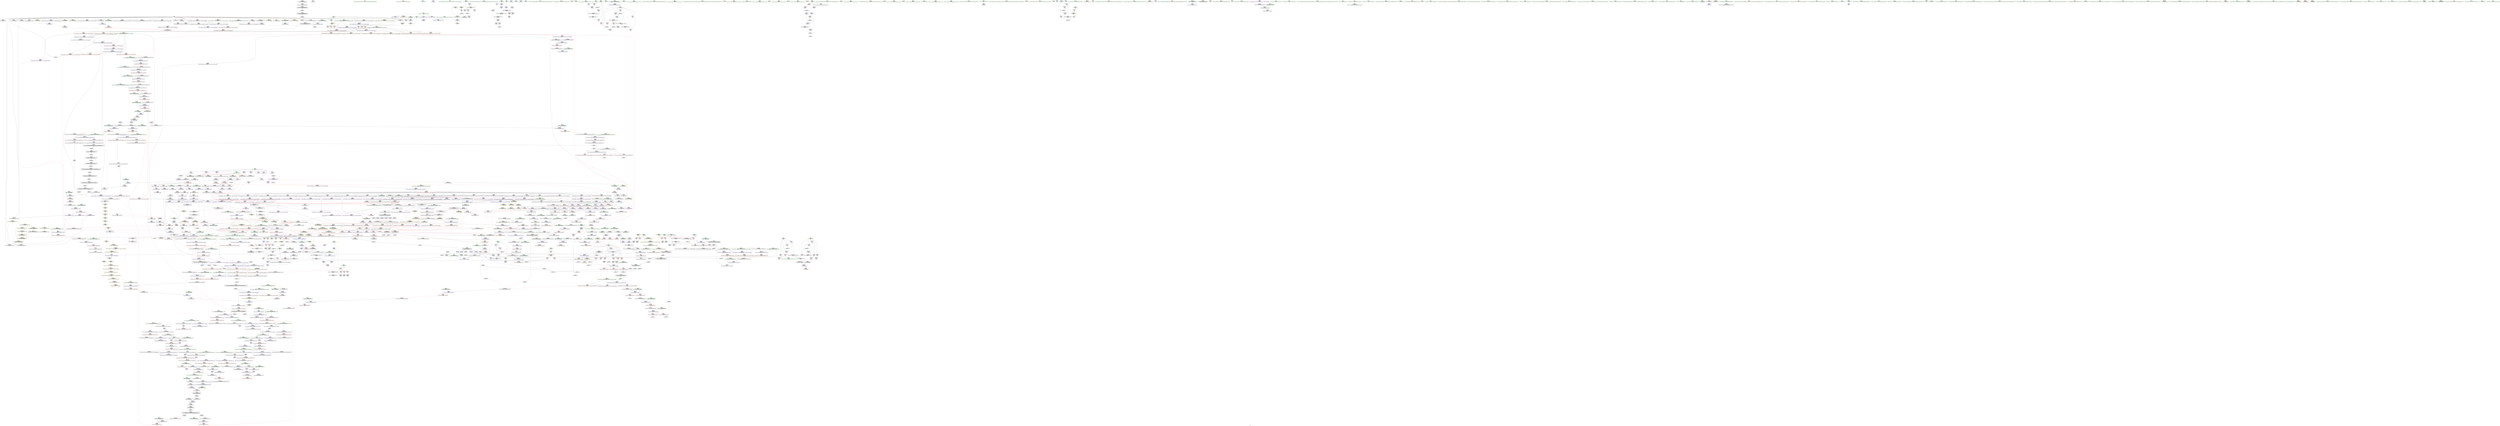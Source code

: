 digraph "SVFG" {
	label="SVFG";

	Node0x55e7cb23fe20 [shape=record,color=grey,label="{NodeID: 0\nNullPtr|{|<s31>109}}"];
	Node0x55e7cb23fe20 -> Node0x55e7cb430520[style=solid];
	Node0x55e7cb23fe20 -> Node0x55e7cb430620[style=solid];
	Node0x55e7cb23fe20 -> Node0x55e7cb4306f0[style=solid];
	Node0x55e7cb23fe20 -> Node0x55e7cb4307c0[style=solid];
	Node0x55e7cb23fe20 -> Node0x55e7cb430890[style=solid];
	Node0x55e7cb23fe20 -> Node0x55e7cb430960[style=solid];
	Node0x55e7cb23fe20 -> Node0x55e7cb430a30[style=solid];
	Node0x55e7cb23fe20 -> Node0x55e7cb430b00[style=solid];
	Node0x55e7cb23fe20 -> Node0x55e7cb430bd0[style=solid];
	Node0x55e7cb23fe20 -> Node0x55e7cb430ca0[style=solid];
	Node0x55e7cb23fe20 -> Node0x55e7cb430d70[style=solid];
	Node0x55e7cb23fe20 -> Node0x55e7cb430e40[style=solid];
	Node0x55e7cb23fe20 -> Node0x55e7cb430f10[style=solid];
	Node0x55e7cb23fe20 -> Node0x55e7cb430fe0[style=solid];
	Node0x55e7cb23fe20 -> Node0x55e7cb4310b0[style=solid];
	Node0x55e7cb23fe20 -> Node0x55e7cb431180[style=solid];
	Node0x55e7cb23fe20 -> Node0x55e7cb431250[style=solid];
	Node0x55e7cb23fe20 -> Node0x55e7cb431320[style=solid];
	Node0x55e7cb23fe20 -> Node0x55e7cb4313f0[style=solid];
	Node0x55e7cb23fe20 -> Node0x55e7cb4314c0[style=solid];
	Node0x55e7cb23fe20 -> Node0x55e7cb431590[style=solid];
	Node0x55e7cb23fe20 -> Node0x55e7cb439fa0[style=solid];
	Node0x55e7cb23fe20 -> Node0x55e7cb43a0a0[style=solid];
	Node0x55e7cb23fe20 -> Node0x55e7cb43a7a0[style=solid];
	Node0x55e7cb23fe20 -> Node0x55e7cb43cfa0[style=solid];
	Node0x55e7cb23fe20 -> Node0x55e7cb43d070[style=solid];
	Node0x55e7cb23fe20 -> Node0x55e7cb43d140[style=solid];
	Node0x55e7cb23fe20 -> Node0x55e7cb45ea50[style=solid];
	Node0x55e7cb23fe20 -> Node0x55e7cb47db00[style=solid];
	Node0x55e7cb23fe20 -> Node0x55e7cb44f010[style=solid];
	Node0x55e7cb23fe20 -> Node0x55e7cb44ff10[style=solid];
	Node0x55e7cb23fe20:s31 -> Node0x55e7cb56aa60[style=solid,color=red];
	Node0x55e7cb4365f0 [shape=record,color=red,label="{NodeID: 775\n1284\<--1264\n\<--__last.addr\n_ZSt34__uninitialized_move_if_noexcept_aIPiS0_SaIiEET0_T_S3_S2_RT1_\n|{<s0>103}}"];
	Node0x55e7cb4365f0:s0 -> Node0x55e7cb571120[style=solid,color=red];
	Node0x55e7cb44ee90 [shape=record,color=grey,label="{NodeID: 1550\n386 = cmp(380, 385, )\n}"];
	Node0x55e7cb42cf50 [shape=record,color=purple,label="{NodeID: 443\n80\<--11\n\<--.str\n__cxx_global_var_init.1\n}"];
	Node0x55e7cb56bdf0 [shape=record,color=black,label="{NodeID: 2325\n1697 = PHI(1682, )\n2nd arg _ZNSt11__copy_moveILb1ELb1ESt26random_access_iterator_tagE8__copy_mIiEEPT_PKS3_S6_S4_ }"];
	Node0x55e7cb56bdf0 -> Node0x55e7cb463030[style=solid];
	Node0x55e7cb420dd0 [shape=record,color=green,label="{NodeID: 111\n714\<--715\n_ZNSt12_Vector_baseIiSaIiEE13_M_deallocateEPim\<--_ZNSt12_Vector_baseIiSaIiEE13_M_deallocateEPim_field_insensitive\n}"];
	Node0x55e7cb43c1d0 [shape=record,color=blue,label="{NodeID: 886\n217\<--426\nq25\<--inc76\nmain\n}"];
	Node0x55e7cb43c1d0 -> Node0x55e7cb446f30[style=dashed];
	Node0x55e7cb43c1d0 -> Node0x55e7cb447000[style=dashed];
	Node0x55e7cb43c1d0 -> Node0x55e7cb4470d0[style=dashed];
	Node0x55e7cb43c1d0 -> Node0x55e7cb4471a0[style=dashed];
	Node0x55e7cb43c1d0 -> Node0x55e7cb447270[style=dashed];
	Node0x55e7cb43c1d0 -> Node0x55e7cb447340[style=dashed];
	Node0x55e7cb43c1d0 -> Node0x55e7cb43c1d0[style=dashed];
	Node0x55e7cb43c1d0 -> Node0x55e7cb4cfb70[style=dashed];
	Node0x55e7cb442af0 [shape=record,color=purple,label="{NodeID: 554\n1229\<--1227\n_M_start\<--\n_ZNSt6vectorIiSaIiEE5beginEv\n|{<s0>100}}"];
	Node0x55e7cb442af0:s0 -> Node0x55e7cb571b10[style=solid,color=red];
	Node0x55e7cb425500 [shape=record,color=green,label="{NodeID: 222\n1484\<--1485\nllvm.memcpy.p0i8.p0i8.i64\<--llvm.memcpy.p0i8.p0i8.i64_field_insensitive\n}"];
	Node0x55e7cb461490 [shape=record,color=blue,label="{NodeID: 997\n1474\<--1458\ncoerce.dive\<--__first.coerce\n_ZSt22__uninitialized_copy_aISt13move_iteratorIPiES1_iET0_T_S4_S3_RSaIT1_E\n}"];
	Node0x55e7cb461490 -> Node0x55e7cb439850[style=dashed];
	Node0x55e7cb448520 [shape=record,color=red,label="{NodeID: 665\n396\<--393\n\<--call60\nmain\n}"];
	Node0x55e7cb448520 -> Node0x55e7cb43bdc0[style=solid];
	Node0x55e7cb4336d0 [shape=record,color=black,label="{NodeID: 333\n528\<--517\n\<--this1\n_ZNSt6vectorIiSaIiEE9push_backERKi\n}"];
	Node0x55e7cb4336d0 -> Node0x55e7cb43fa30[style=solid];
	Node0x55e7cb50a440 [shape=record,color=yellow,style=double,label="{NodeID: 2215\n34V_2 = CSCHI(MR_34V_1)\npts\{1449 \}\nCS[]|{<s0>122}}"];
	Node0x55e7cb50a440:s0 -> Node0x55e7cb50a2e0[style=dashed,color=blue];
	Node0x55e7cb3f3060 [shape=record,color=green,label="{NodeID: 1\n7\<--1\n__dso_handle\<--dummyObj\nGlob }"];
	Node0x55e7cb4366c0 [shape=record,color=red,label="{NodeID: 776\n1288\<--1266\n\<--__result.addr\n_ZSt34__uninitialized_move_if_noexcept_aIPiS0_SaIiEET0_T_S3_S2_RT1_\n|{<s0>104}}"];
	Node0x55e7cb4366c0:s0 -> Node0x55e7cb56fb60[style=solid,color=red];
	Node0x55e7cb44f010 [shape=record,color=grey,label="{NodeID: 1551\n1007 = cmp(1006, 3, )\n}"];
	Node0x55e7cb42d020 [shape=record,color=purple,label="{NodeID: 444\n81\<--13\n\<--.str.2\n__cxx_global_var_init.1\n}"];
	Node0x55e7cb56bf00 [shape=record,color=black,label="{NodeID: 2326\n1341 = PHI(1157, )\n0th arg _ZSt3maxImERKT_S2_S2_ }"];
	Node0x55e7cb56bf00 -> Node0x55e7cb460860[style=solid];
	Node0x55e7cb420ed0 [shape=record,color=green,label="{NodeID: 112\n718\<--719\n_ZNSt12_Vector_baseIiSaIiEE12_Vector_implD2Ev\<--_ZNSt12_Vector_baseIiSaIiEE12_Vector_implD2Ev_field_insensitive\n}"];
	Node0x55e7cb43c2a0 [shape=record,color=blue,label="{NodeID: 887\n227\<--430\nret\<--conv79\nmain\n}"];
	Node0x55e7cb43c2a0 -> Node0x55e7cb43c370[style=dashed];
	Node0x55e7cb43c2a0 -> Node0x55e7cb4e0be0[style=dashed];
	Node0x55e7cb4e2b40 [shape=record,color=yellow,style=double,label="{NodeID: 1662\n70V_1 = ENCHI(MR_70V_0)\npts\{206 \}\nFun[main]}"];
	Node0x55e7cb4e2b40 -> Node0x55e7cb4464a0[style=dashed];
	Node0x55e7cb442bc0 [shape=record,color=purple,label="{NodeID: 555\n1247\<--1243\n_M_impl\<--this1\n_ZNSt12_Vector_baseIiSaIiEE11_M_allocateEm\n}"];
	Node0x55e7cb442bc0 -> Node0x55e7cb42a6b0[style=solid];
	Node0x55e7cb425600 [shape=record,color=green,label="{NodeID: 223\n1495\<--1496\n_ZSt18uninitialized_copyISt13move_iteratorIPiES1_ET0_T_S4_S3_\<--_ZSt18uninitialized_copyISt13move_iteratorIPiES1_ET0_T_S4_S3__field_insensitive\n}"];
	Node0x55e7cb461560 [shape=record,color=blue,label="{NodeID: 998\n1476\<--1459\ncoerce.dive1\<--__last.coerce\n_ZSt22__uninitialized_copy_aISt13move_iteratorIPiES1_iET0_T_S4_S3_RSaIT1_E\n}"];
	Node0x55e7cb461560 -> Node0x55e7cb439920[style=dashed];
	Node0x55e7cb4485f0 [shape=record,color=red,label="{NodeID: 666\n401\<--400\n\<--arrayidx62\nmain\n}"];
	Node0x55e7cb4485f0 -> Node0x55e7cb432eb0[style=solid];
	Node0x55e7cb4337a0 [shape=record,color=black,label="{NodeID: 334\n531\<--517\n\<--this1\n_ZNSt6vectorIiSaIiEE9push_backERKi\n}"];
	Node0x55e7cb4337a0 -> Node0x55e7cb43fb00[style=solid];
	Node0x55e7cb4337a0 -> Node0x55e7cb43fbd0[style=solid];
	Node0x55e7cb50a5a0 [shape=record,color=yellow,style=double,label="{NodeID: 2216\n34V_2 = CSCHI(MR_34V_1)\npts\{1449 \}\nCS[]|{<s0>127}}"];
	Node0x55e7cb50a5a0:s0 -> Node0x55e7cb50a440[style=dashed,color=blue];
	Node0x55e7cb41ce10 [shape=record,color=green,label="{NodeID: 2\n11\<--1\n.str\<--dummyObj\nGlob }"];
	Node0x55e7cb436790 [shape=record,color=red,label="{NodeID: 777\n1289\<--1268\n\<--__alloc.addr\n_ZSt34__uninitialized_move_if_noexcept_aIPiS0_SaIiEET0_T_S3_S2_RT1_\n|{<s0>104}}"];
	Node0x55e7cb436790:s0 -> Node0x55e7cb56fc70[style=solid,color=red];
	Node0x55e7cb44f190 [shape=record,color=grey,label="{NodeID: 1552\n1440 = cmp(1438, 1439, )\n}"];
	Node0x55e7cb42d0f0 [shape=record,color=purple,label="{NodeID: 445\n94\<--17\n\<--.str.4\n__cxx_global_var_init.3\n}"];
	Node0x55e7cb56c010 [shape=record,color=black,label="{NodeID: 2327\n1342 = PHI(1151, )\n1st arg _ZSt3maxImERKT_S2_S2_ }"];
	Node0x55e7cb56c010 -> Node0x55e7cb460930[style=solid];
	Node0x55e7cb420fd0 [shape=record,color=green,label="{NodeID: 113\n735\<--736\n__first.addr\<--__first.addr_field_insensitive\n_ZSt8_DestroyIPiEvT_S1_\n}"];
	Node0x55e7cb420fd0 -> Node0x55e7cb449ff0[style=solid];
	Node0x55e7cb420fd0 -> Node0x55e7cb43d960[style=solid];
	Node0x55e7cb43c370 [shape=record,color=blue,label="{NodeID: 888\n227\<--25\nret\<--\nmain\n}"];
	Node0x55e7cb43c370 -> Node0x55e7cb4e0be0[style=dashed];
	Node0x55e7cb442c90 [shape=record,color=purple,label="{NodeID: 556\n1282\<--1270\ncoerce.dive\<--agg.tmp\n_ZSt34__uninitialized_move_if_noexcept_aIPiS0_SaIiEET0_T_S3_S2_RT1_\n}"];
	Node0x55e7cb442c90 -> Node0x55e7cb460380[style=solid];
	Node0x55e7cb425700 [shape=record,color=green,label="{NodeID: 224\n1500\<--1501\nretval\<--retval_field_insensitive\n_ZSt32__make_move_if_noexcept_iteratorIiSt13move_iteratorIPiEET0_PT_\n|{|<s1>116}}"];
	Node0x55e7cb425700 -> Node0x55e7cb4438c0[style=solid];
	Node0x55e7cb425700:s1 -> Node0x55e7cb56fd80[style=solid,color=red];
	Node0x55e7cb461630 [shape=record,color=blue,label="{NodeID: 999\n1466\<--1460\n__result.addr\<--__result\n_ZSt22__uninitialized_copy_aISt13move_iteratorIPiES1_iET0_T_S4_S3_RSaIT1_E\n}"];
	Node0x55e7cb461630 -> Node0x55e7cb437be0[style=dashed];
	Node0x55e7cb4486c0 [shape=record,color=red,label="{NodeID: 667\n437\<--436\n\<--call83\nmain\n}"];
	Node0x55e7cb4486c0 -> Node0x55e7cb44f490[style=solid];
	Node0x55e7cb433870 [shape=record,color=black,label="{NodeID: 335\n539\<--517\n\<--this1\n_ZNSt6vectorIiSaIiEE9push_backERKi\n}"];
	Node0x55e7cb433870 -> Node0x55e7cb43fca0[style=solid];
	Node0x55e7cb433870 -> Node0x55e7cb43fd70[style=solid];
	Node0x55e7cb5541e0 [shape=record,color=black,label="{NodeID: 2217\n733 = PHI(675, )\n0th arg _ZSt8_DestroyIPiEvT_S1_ }"];
	Node0x55e7cb5541e0 -> Node0x55e7cb43d960[style=solid];
	Node0x55e7cb41cad0 [shape=record,color=green,label="{NodeID: 3\n13\<--1\n.str.2\<--dummyObj\nGlob }"];
	Node0x55e7cb436860 [shape=record,color=red,label="{NodeID: 778\n1291\<--1290\n\<--coerce.dive4\n_ZSt34__uninitialized_move_if_noexcept_aIPiS0_SaIiEET0_T_S3_S2_RT1_\n|{<s0>104}}"];
	Node0x55e7cb436860:s0 -> Node0x55e7cb56f940[style=solid,color=red];
	Node0x55e7cb44f310 [shape=record,color=grey,label="{NodeID: 1553\n433 = cmp(432, 434, )\n}"];
	Node0x55e7cb42d1c0 [shape=record,color=purple,label="{NodeID: 446\n95\<--19\n\<--.str.5\n__cxx_global_var_init.3\n}"];
	Node0x55e7cb56c120 [shape=record,color=black,label="{NodeID: 2328\n153 = PHI(144, )\n0th arg _ZNSt6vectorIiSaIiEED2Ev }"];
	Node0x55e7cb56c120 -> Node0x55e7cb43abe0[style=solid];
	Node0x55e7cb425bb0 [shape=record,color=green,label="{NodeID: 114\n737\<--738\n__last.addr\<--__last.addr_field_insensitive\n_ZSt8_DestroyIPiEvT_S1_\n}"];
	Node0x55e7cb425bb0 -> Node0x55e7cb44a0c0[style=solid];
	Node0x55e7cb425bb0 -> Node0x55e7cb43da30[style=solid];
	Node0x55e7cb43c440 [shape=record,color=blue,label="{NodeID: 889\n229\<--25\nq87\<--\nmain\n}"];
	Node0x55e7cb43c440 -> Node0x55e7cb447dd0[style=dashed];
	Node0x55e7cb43c440 -> Node0x55e7cb447ea0[style=dashed];
	Node0x55e7cb43c440 -> Node0x55e7cb447f70[style=dashed];
	Node0x55e7cb43c440 -> Node0x55e7cb448040[style=dashed];
	Node0x55e7cb43c440 -> Node0x55e7cb43c5e0[style=dashed];
	Node0x55e7cb43c440 -> Node0x55e7cb4d1970[style=dashed];
	Node0x55e7cb442d60 [shape=record,color=purple,label="{NodeID: 557\n1290\<--1270\ncoerce.dive4\<--agg.tmp\n_ZSt34__uninitialized_move_if_noexcept_aIPiS0_SaIiEET0_T_S3_S2_RT1_\n}"];
	Node0x55e7cb442d60 -> Node0x55e7cb436860[style=solid];
	Node0x55e7cb4257d0 [shape=record,color=green,label="{NodeID: 225\n1502\<--1503\n__i.addr\<--__i.addr_field_insensitive\n_ZSt32__make_move_if_noexcept_iteratorIiSt13move_iteratorIPiEET0_PT_\n}"];
	Node0x55e7cb4257d0 -> Node0x55e7cb437e50[style=solid];
	Node0x55e7cb4257d0 -> Node0x55e7cb461970[style=solid];
	Node0x55e7cb461700 [shape=record,color=blue,label="{NodeID: 1000\n1468\<--1461\n.addr\<--\n_ZSt22__uninitialized_copy_aISt13move_iteratorIPiES1_iET0_T_S4_S3_RSaIT1_E\n}"];
	Node0x55e7cb448790 [shape=record,color=red,label="{NodeID: 668\n452\<--451\n\<--call94\nmain\n}"];
	Node0x55e7cb448790 -> Node0x55e7cb44fd90[style=solid];
	Node0x55e7cb433940 [shape=record,color=black,label="{NodeID: 336\n530\<--529\n\<--_M_impl3\n_ZNSt6vectorIiSaIiEE9push_backERKi\n|{<s0>40}}"];
	Node0x55e7cb433940:s0 -> Node0x55e7cb571ea0[style=solid,color=red];
	Node0x55e7cb554e70 [shape=record,color=black,label="{NodeID: 2218\n333 = PHI(559, )\n}"];
	Node0x55e7cb554e70 -> Node0x55e7cb44e290[style=solid];
	Node0x55e7cb41cf50 [shape=record,color=green,label="{NodeID: 4\n17\<--1\n.str.4\<--dummyObj\nGlob }"];
	Node0x55e7cb436930 [shape=record,color=red,label="{NodeID: 779\n1293\<--1292\n\<--coerce.dive5\n_ZSt34__uninitialized_move_if_noexcept_aIPiS0_SaIiEET0_T_S3_S2_RT1_\n|{<s0>104}}"];
	Node0x55e7cb436930:s0 -> Node0x55e7cb56fa50[style=solid,color=red];
	Node0x55e7cb44f490 [shape=record,color=grey,label="{NodeID: 1554\n438 = cmp(437, 25, )\n}"];
	Node0x55e7cb42d290 [shape=record,color=purple,label="{NodeID: 447\n103\<--21\n\<--adj\n__cxx_global_var_init.6\n}"];
	Node0x55e7cb42d290 -> Node0x55e7cb47e0a0[style=solid];
	Node0x55e7cb56c260 [shape=record,color=black,label="{NodeID: 2329\n1258 = PHI(971, 987, )\n0th arg _ZSt34__uninitialized_move_if_noexcept_aIPiS0_SaIiEET0_T_S3_S2_RT1_ }"];
	Node0x55e7cb56c260 -> Node0x55e7cb460040[style=solid];
	Node0x55e7cb425c80 [shape=record,color=green,label="{NodeID: 115\n744\<--745\n_ZNSt12_Destroy_auxILb1EE9__destroyIPiEEvT_S3_\<--_ZNSt12_Destroy_auxILb1EE9__destroyIPiEEvT_S3__field_insensitive\n}"];
	Node0x55e7cb43c510 [shape=record,color=blue,label="{NodeID: 890\n227\<--462\nret\<--add\nmain\n}"];
	Node0x55e7cb43c510 -> Node0x55e7cb4e0be0[style=dashed];
	Node0x55e7cb442e30 [shape=record,color=purple,label="{NodeID: 558\n1286\<--1272\ncoerce.dive3\<--agg.tmp1\n_ZSt34__uninitialized_move_if_noexcept_aIPiS0_SaIiEET0_T_S3_S2_RT1_\n}"];
	Node0x55e7cb442e30 -> Node0x55e7cb460450[style=solid];
	Node0x55e7cb4258a0 [shape=record,color=green,label="{NodeID: 226\n1507\<--1508\n_ZNSt13move_iteratorIPiEC2ES0_\<--_ZNSt13move_iteratorIPiEC2ES0__field_insensitive\n}"];
	Node0x55e7cb4617d0 [shape=record,color=blue, style = dotted,label="{NodeID: 1001\n1790\<--1792\noffset_0\<--dummyVal\n_ZSt22__uninitialized_copy_aISt13move_iteratorIPiES1_iET0_T_S4_S3_RSaIT1_E\n}"];
	Node0x55e7cb4617d0 -> Node0x55e7cb437cb0[style=dashed];
	Node0x55e7cb448860 [shape=record,color=red,label="{NodeID: 669\n458\<--457\n\<--call98\nmain\n}"];
	Node0x55e7cb448860 -> Node0x55e7cb44db10[style=solid];
	Node0x55e7cb433a10 [shape=record,color=black,label="{NodeID: 337\n565\<--564\n\<--this1\n_ZNKSt6vectorIiSaIiEE4sizeEv\n}"];
	Node0x55e7cb433a10 -> Node0x55e7cb43ff10[style=solid];
	Node0x55e7cb433a10 -> Node0x55e7cb43ffe0[style=solid];
	Node0x55e7cb563960 [shape=record,color=black,label="{NodeID: 2219\n62 = PHI()\n}"];
	Node0x55e7cb41d840 [shape=record,color=green,label="{NodeID: 5\n19\<--1\n.str.5\<--dummyObj\nGlob }"];
	Node0x55e7cb436a00 [shape=record,color=red,label="{NodeID: 780\n1303\<--1300\nthis1\<--this.addr\n_ZNK9__gnu_cxx17__normal_iteratorIPiSt6vectorIiSaIiEEE4baseEv\n}"];
	Node0x55e7cb436a00 -> Node0x55e7cb442fd0[style=solid];
	Node0x55e7cb44f610 [shape=record,color=grey,label="{NodeID: 1555\n112 = cmp(106, 111, )\n}"];
	Node0x55e7cb42d360 [shape=record,color=purple,label="{NodeID: 448\n110\<--21\n\<--adj\n__cxx_global_var_init.6\n}"];
	Node0x55e7cb56c470 [shape=record,color=black,label="{NodeID: 2330\n1259 = PHI(975, 991, )\n1st arg _ZSt34__uninitialized_move_if_noexcept_aIPiS0_SaIiEET0_T_S3_S2_RT1_ }"];
	Node0x55e7cb56c470 -> Node0x55e7cb460110[style=solid];
	Node0x55e7cb425d50 [shape=record,color=green,label="{NodeID: 116\n750\<--751\n.addr\<--.addr_field_insensitive\n_ZNSt12_Destroy_auxILb1EE9__destroyIPiEEvT_S3_\n}"];
	Node0x55e7cb425d50 -> Node0x55e7cb43db00[style=solid];
	Node0x55e7cb43c5e0 [shape=record,color=blue,label="{NodeID: 891\n229\<--467\nq87\<--inc101\nmain\n}"];
	Node0x55e7cb43c5e0 -> Node0x55e7cb447dd0[style=dashed];
	Node0x55e7cb43c5e0 -> Node0x55e7cb447ea0[style=dashed];
	Node0x55e7cb43c5e0 -> Node0x55e7cb447f70[style=dashed];
	Node0x55e7cb43c5e0 -> Node0x55e7cb448040[style=dashed];
	Node0x55e7cb43c5e0 -> Node0x55e7cb43c5e0[style=dashed];
	Node0x55e7cb43c5e0 -> Node0x55e7cb4d1970[style=dashed];
	Node0x55e7cb4e2ef0 [shape=record,color=yellow,style=double,label="{NodeID: 1666\n78V_1 = ENCHI(MR_78V_0)\npts\{214 \}\nFun[main]|{|<s2>25}}"];
	Node0x55e7cb4e2ef0 -> Node0x55e7cb446bf0[style=dashed];
	Node0x55e7cb4e2ef0 -> Node0x55e7cb446cc0[style=dashed];
	Node0x55e7cb4e2ef0:s2 -> Node0x55e7cb4c9b50[style=dashed,color=red];
	Node0x55e7cb442f00 [shape=record,color=purple,label="{NodeID: 559\n1292\<--1272\ncoerce.dive5\<--agg.tmp1\n_ZSt34__uninitialized_move_if_noexcept_aIPiS0_SaIiEET0_T_S3_S2_RT1_\n}"];
	Node0x55e7cb442f00 -> Node0x55e7cb436930[style=solid];
	Node0x55e7cb4259a0 [shape=record,color=green,label="{NodeID: 227\n1516\<--1517\n__first\<--__first_field_insensitive\n_ZSt18uninitialized_copyISt13move_iteratorIPiES1_ET0_T_S4_S3_\n}"];
	Node0x55e7cb4259a0 -> Node0x55e7cb42b960[style=solid];
	Node0x55e7cb4259a0 -> Node0x55e7cb443990[style=solid];
	Node0x55e7cb4618a0 [shape=record,color=blue, style = dotted,label="{NodeID: 1002\n1793\<--1795\noffset_0\<--dummyVal\n_ZSt22__uninitialized_copy_aISt13move_iteratorIPiES1_iET0_T_S4_S3_RSaIT1_E\n}"];
	Node0x55e7cb4618a0 -> Node0x55e7cb437d80[style=dashed];
	Node0x55e7cb448930 [shape=record,color=red,label="{NodeID: 670\n497\<--494\nthis1\<--this.addr\n_ZNSt6vectorIiSaIiEE5clearEv\n|{|<s1>39}}"];
	Node0x55e7cb448930 -> Node0x55e7cb433460[style=solid];
	Node0x55e7cb448930:s1 -> Node0x55e7cb571ff0[style=solid,color=red];
	Node0x55e7cb433ae0 [shape=record,color=black,label="{NodeID: 338\n569\<--564\n\<--this1\n_ZNKSt6vectorIiSaIiEE4sizeEv\n}"];
	Node0x55e7cb433ae0 -> Node0x55e7cb4400b0[style=solid];
	Node0x55e7cb433ae0 -> Node0x55e7cb440180[style=solid];
	Node0x55e7cb563a30 [shape=record,color=black,label="{NodeID: 2220\n429 = PHI(559, )\n}"];
	Node0x55e7cb563a30 -> Node0x55e7cb433120[style=solid];
	Node0x55e7cb41d8d0 [shape=record,color=green,label="{NodeID: 6\n25\<--1\n\<--dummyObj\nCan only get source location for instruction, argument, global var or function.}"];
	Node0x55e7cb436ad0 [shape=record,color=red,label="{NodeID: 781\n1315\<--1309\n\<--__a.addr\n_ZNSt16allocator_traitsISaIiEE7destroyIiEEvRS0_PT_\n}"];
	Node0x55e7cb436ad0 -> Node0x55e7cb42a9f0[style=solid];
	Node0x55e7cb44f790 [shape=record,color=grey,label="{NodeID: 1556\n1187 = cmp(1185, 1186, )\n}"];
	Node0x55e7cb42d430 [shape=record,color=purple,label="{NodeID: 449\n111\<--21\n\<--adj\n__cxx_global_var_init.6\n}"];
	Node0x55e7cb42d430 -> Node0x55e7cb44f610[style=solid];
	Node0x55e7cb56c5f0 [shape=record,color=black,label="{NodeID: 2331\n1260 = PHI(976, 992, )\n2nd arg _ZSt34__uninitialized_move_if_noexcept_aIPiS0_SaIiEET0_T_S3_S2_RT1_ }"];
	Node0x55e7cb56c5f0 -> Node0x55e7cb4601e0[style=solid];
	Node0x55e7cb425e20 [shape=record,color=green,label="{NodeID: 117\n752\<--753\n.addr1\<--.addr1_field_insensitive\n_ZNSt12_Destroy_auxILb1EE9__destroyIPiEEvT_S3_\n}"];
	Node0x55e7cb425e20 -> Node0x55e7cb43dbd0[style=solid];
	Node0x55e7cb43c6b0 [shape=record,color=blue,label="{NodeID: 892\n207\<--479\nttes\<--inc105\nmain\n}"];
	Node0x55e7cb43c6b0 -> Node0x55e7cb4cec70[style=dashed];
	Node0x55e7cb4e2fd0 [shape=record,color=yellow,style=double,label="{NodeID: 1667\n80V_1 = ENCHI(MR_80V_0)\npts\{216 \}\nFun[main]|{|<s2>24}}"];
	Node0x55e7cb4e2fd0 -> Node0x55e7cb446d90[style=dashed];
	Node0x55e7cb4e2fd0 -> Node0x55e7cb446e60[style=dashed];
	Node0x55e7cb4e2fd0:s2 -> Node0x55e7cb4c9b50[style=dashed,color=red];
	Node0x55e7cb442fd0 [shape=record,color=purple,label="{NodeID: 560\n1304\<--1303\n_M_current\<--this1\n_ZNK9__gnu_cxx17__normal_iteratorIPiSt6vectorIiSaIiEEE4baseEv\n}"];
	Node0x55e7cb442fd0 -> Node0x55e7cb42a920[style=solid];
	Node0x55e7cb425a70 [shape=record,color=green,label="{NodeID: 228\n1518\<--1519\n__last\<--__last_field_insensitive\n_ZSt18uninitialized_copyISt13move_iteratorIPiES1_ET0_T_S4_S3_\n}"];
	Node0x55e7cb425a70 -> Node0x55e7cb42ba30[style=solid];
	Node0x55e7cb425a70 -> Node0x55e7cb443a60[style=solid];
	Node0x55e7cb461970 [shape=record,color=blue,label="{NodeID: 1003\n1502\<--1499\n__i.addr\<--__i\n_ZSt32__make_move_if_noexcept_iteratorIiSt13move_iteratorIPiEET0_PT_\n}"];
	Node0x55e7cb461970 -> Node0x55e7cb437e50[style=dashed];
	Node0x55e7cb448a00 [shape=record,color=red,label="{NodeID: 671\n501\<--500\n\<--_M_start\n_ZNSt6vectorIiSaIiEE5clearEv\n|{<s0>39}}"];
	Node0x55e7cb448a00:s0 -> Node0x55e7cb572100[style=solid,color=red];
	Node0x55e7cb433bb0 [shape=record,color=black,label="{NodeID: 339\n573\<--568\nsub.ptr.lhs.cast\<--\n_ZNKSt6vectorIiSaIiEE4sizeEv\n}"];
	Node0x55e7cb433bb0 -> Node0x55e7cb47f660[style=solid];
	Node0x55e7cb563ba0 [shape=record,color=black,label="{NodeID: 2221\n432 = PHI(559, )\n}"];
	Node0x55e7cb563ba0 -> Node0x55e7cb44f310[style=solid];
	Node0x55e7cb41d960 [shape=record,color=green,label="{NodeID: 7\n44\<--1\n.str.8\<--dummyObj\nGlob }"];
	Node0x55e7cb436ba0 [shape=record,color=red,label="{NodeID: 782\n1317\<--1311\n\<--__p.addr\n_ZNSt16allocator_traitsISaIiEE7destroyIiEEvRS0_PT_\n|{<s0>105}}"];
	Node0x55e7cb436ba0:s0 -> Node0x55e7cb56e650[style=solid,color=red];
	Node0x55e7cb44f910 [shape=record,color=grey,label="{NodeID: 1557\n357 = cmp(355, 356, )\n}"];
	Node0x55e7cb42d500 [shape=record,color=purple,label="{NodeID: 450\n140\<--21\n\<--adj\n__cxx_global_array_dtor\n}"];
	Node0x55e7cb56c770 [shape=record,color=black,label="{NodeID: 2332\n1261 = PHI(978, 994, )\n3rd arg _ZSt34__uninitialized_move_if_noexcept_aIPiS0_SaIiEET0_T_S3_S2_RT1_ }"];
	Node0x55e7cb56c770 -> Node0x55e7cb4602b0[style=solid];
	Node0x55e7cb425ef0 [shape=record,color=green,label="{NodeID: 118\n761\<--762\nthis.addr\<--this.addr_field_insensitive\n_ZNSt12_Vector_baseIiSaIiEE13_M_deallocateEPim\n}"];
	Node0x55e7cb425ef0 -> Node0x55e7cb44a190[style=solid];
	Node0x55e7cb425ef0 -> Node0x55e7cb43dca0[style=solid];
	Node0x55e7cb43c780 [shape=record,color=blue,label="{NodeID: 893\n494\<--493\nthis.addr\<--this\n_ZNSt6vectorIiSaIiEE5clearEv\n}"];
	Node0x55e7cb43c780 -> Node0x55e7cb448930[style=dashed];
	Node0x55e7cb4430a0 [shape=record,color=purple,label="{NodeID: 561\n1382\<--1381\n_M_impl\<--this1\n_ZNKSt12_Vector_baseIiSaIiEE19_M_get_Tp_allocatorEv\n}"];
	Node0x55e7cb4430a0 -> Node0x55e7cb42aed0[style=solid];
	Node0x55e7cb42df80 [shape=record,color=green,label="{NodeID: 229\n1520\<--1521\n__result.addr\<--__result.addr_field_insensitive\n_ZSt18uninitialized_copyISt13move_iteratorIPiES1_ET0_T_S4_S3_\n}"];
	Node0x55e7cb42df80 -> Node0x55e7cb437ff0[style=solid];
	Node0x55e7cb42df80 -> Node0x55e7cb461be0[style=solid];
	Node0x55e7cb461a40 [shape=record,color=blue,label="{NodeID: 1004\n1528\<--1513\ncoerce.dive\<--__first.coerce\n_ZSt18uninitialized_copyISt13move_iteratorIPiES1_ET0_T_S4_S3_\n}"];
	Node0x55e7cb461a40 -> Node0x55e7cb4399f0[style=dashed];
	Node0x55e7cb448ad0 [shape=record,color=red,label="{NodeID: 672\n517\<--509\nthis1\<--this.addr\n_ZNSt6vectorIiSaIiEE9push_backERKi\n|{|<s5>41|<s6>42}}"];
	Node0x55e7cb448ad0 -> Node0x55e7cb433530[style=solid];
	Node0x55e7cb448ad0 -> Node0x55e7cb433600[style=solid];
	Node0x55e7cb448ad0 -> Node0x55e7cb4336d0[style=solid];
	Node0x55e7cb448ad0 -> Node0x55e7cb4337a0[style=solid];
	Node0x55e7cb448ad0 -> Node0x55e7cb433870[style=solid];
	Node0x55e7cb448ad0:s5 -> Node0x55e7cb56dd10[style=solid,color=red];
	Node0x55e7cb448ad0:s6 -> Node0x55e7cb570ce0[style=solid,color=red];
	Node0x55e7cb433c80 [shape=record,color=black,label="{NodeID: 340\n574\<--572\nsub.ptr.rhs.cast\<--\n_ZNKSt6vectorIiSaIiEE4sizeEv\n}"];
	Node0x55e7cb433c80 -> Node0x55e7cb47f660[style=solid];
	Node0x55e7cb563ce0 [shape=record,color=black,label="{NodeID: 2222\n436 = PHI(579, )\n}"];
	Node0x55e7cb563ce0 -> Node0x55e7cb4486c0[style=solid];
	Node0x55e7cb41d9f0 [shape=record,color=green,label="{NodeID: 8\n46\<--1\n.str.9\<--dummyObj\nGlob }"];
	Node0x55e7cb436c70 [shape=record,color=red,label="{NodeID: 783\n1329\<--1326\nthis1\<--this.addr\n_ZNKSt6vectorIiSaIiEE8max_sizeEv\n}"];
	Node0x55e7cb436c70 -> Node0x55e7cb42aac0[style=solid];
	Node0x55e7cb44fa90 [shape=record,color=grey,label="{NodeID: 1558\n1191 = cmp(1189, 1190, )\n}"];
	Node0x55e7cb42d5d0 [shape=record,color=purple,label="{NodeID: 451\n141\<--21\n\<--adj\n__cxx_global_array_dtor\n}"];
	Node0x55e7cb42d5d0 -> Node0x55e7cb47d970[style=solid];
	Node0x55e7cb56c8f0 [shape=record,color=black,label="{NodeID: 2333\n682 = PHI(170, 870, 977, 993, 1029, 1049, )\n0th arg _ZNSt12_Vector_baseIiSaIiEE19_M_get_Tp_allocatorEv }"];
	Node0x55e7cb56c8f0 -> Node0x55e7cb43d620[style=solid];
	Node0x55e7cb425fc0 [shape=record,color=green,label="{NodeID: 119\n763\<--764\n__p.addr\<--__p.addr_field_insensitive\n_ZNSt12_Vector_baseIiSaIiEE13_M_deallocateEPim\n}"];
	Node0x55e7cb425fc0 -> Node0x55e7cb44a260[style=solid];
	Node0x55e7cb425fc0 -> Node0x55e7cb44a330[style=solid];
	Node0x55e7cb425fc0 -> Node0x55e7cb43dd70[style=solid];
	Node0x55e7cb43c850 [shape=record,color=blue,label="{NodeID: 894\n509\<--507\nthis.addr\<--this\n_ZNSt6vectorIiSaIiEE9push_backERKi\n}"];
	Node0x55e7cb43c850 -> Node0x55e7cb448ad0[style=dashed];
	Node0x55e7cb443170 [shape=record,color=purple,label="{NodeID: 562\n1403\<--1402\n_M_current\<--this1\n_ZN9__gnu_cxx17__normal_iteratorIPiSt6vectorIiSaIiEEEC2ERKS1_\n}"];
	Node0x55e7cb443170 -> Node0x55e7cb460fb0[style=solid];
	Node0x55e7cb42e050 [shape=record,color=green,label="{NodeID: 230\n1522\<--1523\n__assignable\<--__assignable_field_insensitive\n_ZSt18uninitialized_copyISt13move_iteratorIPiES1_ET0_T_S4_S3_\n}"];
	Node0x55e7cb42e050 -> Node0x55e7cb461cb0[style=solid];
	Node0x55e7cb461b10 [shape=record,color=blue,label="{NodeID: 1005\n1530\<--1514\ncoerce.dive1\<--__last.coerce\n_ZSt18uninitialized_copyISt13move_iteratorIPiES1_ET0_T_S4_S3_\n}"];
	Node0x55e7cb461b10 -> Node0x55e7cb439ac0[style=dashed];
	Node0x55e7cb448ba0 [shape=record,color=red,label="{NodeID: 673\n535\<--511\n\<--__x.addr\n_ZNSt6vectorIiSaIiEE9push_backERKi\n|{<s0>40}}"];
	Node0x55e7cb448ba0:s0 -> Node0x55e7cb56d010[style=solid,color=red];
	Node0x55e7cb433d50 [shape=record,color=black,label="{NodeID: 341\n559\<--576\n_ZNKSt6vectorIiSaIiEE4sizeEv_ret\<--sub.ptr.div\n_ZNKSt6vectorIiSaIiEE4sizeEv\n|{<s0>28|<s1>29|<s2>32|<s3>33|<s4>35|<s5>90|<s6>92|<s7>93|<s8>95}}"];
	Node0x55e7cb433d50:s0 -> Node0x55e7cb554e70[style=solid,color=blue];
	Node0x55e7cb433d50:s1 -> Node0x55e7cb564ca0[style=solid,color=blue];
	Node0x55e7cb433d50:s2 -> Node0x55e7cb563a30[style=solid,color=blue];
	Node0x55e7cb433d50:s3 -> Node0x55e7cb563ba0[style=solid,color=blue];
	Node0x55e7cb433d50:s4 -> Node0x55e7cb563e20[style=solid,color=blue];
	Node0x55e7cb433d50:s5 -> Node0x55e7cb566c60[style=solid,color=blue];
	Node0x55e7cb433d50:s6 -> Node0x55e7cb566da0[style=solid,color=blue];
	Node0x55e7cb433d50:s7 -> Node0x55e7cb566ee0[style=solid,color=blue];
	Node0x55e7cb433d50:s8 -> Node0x55e7cb567160[style=solid,color=blue];
	Node0x55e7cb563e20 [shape=record,color=black,label="{NodeID: 2223\n445 = PHI(559, )\n}"];
	Node0x55e7cb563e20 -> Node0x55e7cb4331f0[style=solid];
	Node0x55e7cb41da80 [shape=record,color=green,label="{NodeID: 9\n48\<--1\n.str.10\<--dummyObj\nGlob }"];
	Node0x55e7cb436d40 [shape=record,color=red,label="{NodeID: 784\n1363\<--1343\n\<--retval\n_ZSt3maxImERKT_S2_S2_\n}"];
	Node0x55e7cb436d40 -> Node0x55e7cb42ac60[style=solid];
	Node0x55e7cb44fc10 [shape=record,color=grey,label="{NodeID: 1559\n447 = cmp(444, 446, )\n}"];
	Node0x55e7cb42d6a0 [shape=record,color=purple,label="{NodeID: 452\n148\<--21\n\<--adj\n__cxx_global_array_dtor\n}"];
	Node0x55e7cb42d6a0 -> Node0x55e7cb44e590[style=solid];
	Node0x55e7cb56cdb0 [shape=record,color=black,label="{NodeID: 2334\n1366 = PHI(1331, )\n0th arg _ZNSt16allocator_traitsISaIiEE8max_sizeERKS0_ }"];
	Node0x55e7cb56cdb0 -> Node0x55e7cb460ba0[style=solid];
	Node0x55e7cb426090 [shape=record,color=green,label="{NodeID: 120\n765\<--766\n__n.addr\<--__n.addr_field_insensitive\n_ZNSt12_Vector_baseIiSaIiEE13_M_deallocateEPim\n}"];
	Node0x55e7cb426090 -> Node0x55e7cb44a400[style=solid];
	Node0x55e7cb426090 -> Node0x55e7cb43de40[style=solid];
	Node0x55e7cb43c920 [shape=record,color=blue,label="{NodeID: 895\n511\<--508\n__x.addr\<--__x\n_ZNSt6vectorIiSaIiEE9push_backERKi\n}"];
	Node0x55e7cb43c920 -> Node0x55e7cb448ba0[style=dashed];
	Node0x55e7cb43c920 -> Node0x55e7cb448c70[style=dashed];
	Node0x55e7cb443240 [shape=record,color=purple,label="{NodeID: 563\n1474\<--1462\ncoerce.dive\<--__first\n_ZSt22__uninitialized_copy_aISt13move_iteratorIPiES1_iET0_T_S4_S3_RSaIT1_E\n}"];
	Node0x55e7cb443240 -> Node0x55e7cb461490[style=solid];
	Node0x55e7cb42e120 [shape=record,color=green,label="{NodeID: 231\n1524\<--1525\nagg.tmp\<--agg.tmp_field_insensitive\n_ZSt18uninitialized_copyISt13move_iteratorIPiES1_ET0_T_S4_S3_\n}"];
	Node0x55e7cb42e120 -> Node0x55e7cb42bb00[style=solid];
	Node0x55e7cb42e120 -> Node0x55e7cb443b30[style=solid];
	Node0x55e7cb461be0 [shape=record,color=blue,label="{NodeID: 1006\n1520\<--1515\n__result.addr\<--__result\n_ZSt18uninitialized_copyISt13move_iteratorIPiES1_ET0_T_S4_S3_\n}"];
	Node0x55e7cb461be0 -> Node0x55e7cb437ff0[style=dashed];
	Node0x55e7cb448c70 [shape=record,color=red,label="{NodeID: 674\n551\<--511\n\<--__x.addr\n_ZNSt6vectorIiSaIiEE9push_backERKi\n|{<s0>42}}"];
	Node0x55e7cb448c70:s0 -> Node0x55e7cb570f00[style=solid,color=red];
	Node0x55e7cb433e20 [shape=record,color=black,label="{NodeID: 342\n589\<--588\n\<--this1\n_ZNSt6vectorIiSaIiEEixEm\n}"];
	Node0x55e7cb433e20 -> Node0x55e7cb440250[style=solid];
	Node0x55e7cb433e20 -> Node0x55e7cb440320[style=solid];
	Node0x55e7cb563f60 [shape=record,color=black,label="{NodeID: 2224\n451 = PHI(579, )\n}"];
	Node0x55e7cb563f60 -> Node0x55e7cb448790[style=solid];
	Node0x55e7cb41db10 [shape=record,color=green,label="{NodeID: 10\n51\<--1\n\<--dummyObj\nCan only get source location for instruction, argument, global var or function.}"];
	Node0x55e7cb436e10 [shape=record,color=red,label="{NodeID: 785\n1351\<--1345\n\<--__a.addr\n_ZSt3maxImERKT_S2_S2_\n}"];
	Node0x55e7cb436e10 -> Node0x55e7cb437150[style=solid];
	Node0x55e7cb44fd90 [shape=record,color=grey,label="{NodeID: 1560\n453 = cmp(452, 25, )\n}"];
	Node0x55e7cb42d770 [shape=record,color=purple,label="{NodeID: 453\n264\<--21\narrayidx\<--adj\nmain\n|{<s0>21}}"];
	Node0x55e7cb42d770:s0 -> Node0x55e7cb572210[style=solid,color=red];
	Node0x55e7cb56cec0 [shape=record,color=black,label="{NodeID: 2335\n885 = PHI(534, 963, )\n1st arg _ZNSt16allocator_traitsISaIiEE9constructIiJRKiEEEvRS0_PT_DpOT0_ }"];
	Node0x55e7cb56cec0 -> Node0x55e7cb45e230[style=solid];
	Node0x55e7cb426160 [shape=record,color=green,label="{NodeID: 121\n779\<--780\n_ZNSt16allocator_traitsISaIiEE10deallocateERS0_Pim\<--_ZNSt16allocator_traitsISaIiEE10deallocateERS0_Pim_field_insensitive\n}"];
	Node0x55e7cb43c9f0 [shape=record,color=blue,label="{NodeID: 896\n541\<--543\n_M_finish7\<--incdec.ptr\n_ZNSt6vectorIiSaIiEE9push_backERKi\n}"];
	Node0x55e7cb43c9f0 -> Node0x55e7cb4dbff0[style=dashed];
	Node0x55e7cb443310 [shape=record,color=purple,label="{NodeID: 564\n1476\<--1464\ncoerce.dive1\<--__last\n_ZSt22__uninitialized_copy_aISt13move_iteratorIPiES1_iET0_T_S4_S3_RSaIT1_E\n}"];
	Node0x55e7cb443310 -> Node0x55e7cb461560[style=solid];
	Node0x55e7cb42e1f0 [shape=record,color=green,label="{NodeID: 232\n1526\<--1527\nagg.tmp2\<--agg.tmp2_field_insensitive\n_ZSt18uninitialized_copyISt13move_iteratorIPiES1_ET0_T_S4_S3_\n}"];
	Node0x55e7cb42e1f0 -> Node0x55e7cb42bbd0[style=solid];
	Node0x55e7cb42e1f0 -> Node0x55e7cb443c00[style=solid];
	Node0x55e7cb461cb0 [shape=record,color=blue,label="{NodeID: 1007\n1522\<--353\n__assignable\<--\n_ZSt18uninitialized_copyISt13move_iteratorIPiES1_ET0_T_S4_S3_\n}"];
	Node0x55e7cb4c9660 [shape=record,color=yellow,style=double,label="{NodeID: 1782\n34V_1 = ENCHI(MR_34V_0)\npts\{1449 \}\nFun[_ZNSt6vectorIiSaIiEE9push_backERKi]|{<s0>40|<s1>42}}"];
	Node0x55e7cb4c9660:s0 -> Node0x55e7cb4f0a80[style=dashed,color=red];
	Node0x55e7cb4c9660:s1 -> Node0x55e7cb4eefe0[style=dashed,color=red];
	Node0x55e7cb448d40 [shape=record,color=red,label="{NodeID: 675\n521\<--520\n\<--_M_finish\n_ZNSt6vectorIiSaIiEE9push_backERKi\n}"];
	Node0x55e7cb448d40 -> Node0x55e7cb44e890[style=solid];
	Node0x55e7cb433ef0 [shape=record,color=black,label="{NodeID: 343\n579\<--594\n_ZNSt6vectorIiSaIiEEixEm_ret\<--add.ptr\n_ZNSt6vectorIiSaIiEEixEm\n|{<s0>30|<s1>34|<s2>36|<s3>37}}"];
	Node0x55e7cb433ef0:s0 -> Node0x55e7cb564de0[style=solid,color=blue];
	Node0x55e7cb433ef0:s1 -> Node0x55e7cb563ce0[style=solid,color=blue];
	Node0x55e7cb433ef0:s2 -> Node0x55e7cb563f60[style=solid,color=blue];
	Node0x55e7cb433ef0:s3 -> Node0x55e7cb5640a0[style=solid,color=blue];
	Node0x55e7cb5640a0 [shape=record,color=black,label="{NodeID: 2225\n457 = PHI(579, )\n}"];
	Node0x55e7cb5640a0 -> Node0x55e7cb448860[style=solid];
	Node0x55e7cb41dbd0 [shape=record,color=green,label="{NodeID: 11\n238\<--1\n\<--dummyObj\nCan only get source location for instruction, argument, global var or function.}"];
	Node0x55e7cb436ee0 [shape=record,color=red,label="{NodeID: 786\n1360\<--1345\n\<--__a.addr\n_ZSt3maxImERKT_S2_S2_\n}"];
	Node0x55e7cb436ee0 -> Node0x55e7cb460ad0[style=solid];
	Node0x55e7cb44ff10 [shape=record,color=grey,label="{NodeID: 1561\n772 = cmp(771, 3, )\n}"];
	Node0x55e7cb42d840 [shape=record,color=purple,label="{NodeID: 454\n299\<--21\narrayidx19\<--adj\nmain\n|{<s0>24}}"];
	Node0x55e7cb42d840:s0 -> Node0x55e7cb56e970[style=solid,color=red];
	Node0x55e7cb56d010 [shape=record,color=black,label="{NodeID: 2336\n886 = PHI(535, 965, )\n2nd arg _ZNSt16allocator_traitsISaIiEE9constructIiJRKiEEEvRS0_PT_DpOT0_ }"];
	Node0x55e7cb56d010 -> Node0x55e7cb45e300[style=solid];
	Node0x55e7cb426260 [shape=record,color=green,label="{NodeID: 122\n785\<--786\nthis.addr\<--this.addr_field_insensitive\n_ZNSt12_Vector_baseIiSaIiEE12_Vector_implD2Ev\n}"];
	Node0x55e7cb426260 -> Node0x55e7cb44a4d0[style=solid];
	Node0x55e7cb426260 -> Node0x55e7cb43df10[style=solid];
	Node0x55e7cb43cac0 [shape=record,color=blue,label="{NodeID: 897\n549\<--546\ncoerce.dive\<--call\n_ZNSt6vectorIiSaIiEE9push_backERKi\n}"];
	Node0x55e7cb43cac0 -> Node0x55e7cb449080[style=dashed];
	Node0x55e7cb43cac0 -> Node0x55e7cb4db5c0[style=dashed];
	Node0x55e7cb4433e0 [shape=record,color=purple,label="{NodeID: 565\n1490\<--1470\ncoerce.dive3\<--agg.tmp\n_ZSt22__uninitialized_copy_aISt13move_iteratorIPiES1_iET0_T_S4_S3_RSaIT1_E\n}"];
	Node0x55e7cb4433e0 -> Node0x55e7cb437cb0[style=solid];
	Node0x55e7cb42e2c0 [shape=record,color=green,label="{NodeID: 233\n1546\<--1547\n_ZNSt20__uninitialized_copyILb1EE13__uninit_copyISt13move_iteratorIPiES3_EET0_T_S6_S5_\<--_ZNSt20__uninitialized_copyILb1EE13__uninit_copyISt13move_iteratorIPiES3_EET0_T_S6_S5__field_insensitive\n}"];
	Node0x55e7cb461d80 [shape=record,color=blue, style = dotted,label="{NodeID: 1008\n1796\<--1798\noffset_0\<--dummyVal\n_ZSt18uninitialized_copyISt13move_iteratorIPiES1_ET0_T_S4_S3_\n}"];
	Node0x55e7cb461d80 -> Node0x55e7cb4380c0[style=dashed];
	Node0x55e7cb448e10 [shape=record,color=red,label="{NodeID: 676\n525\<--524\n\<--_M_end_of_storage\n_ZNSt6vectorIiSaIiEE9push_backERKi\n}"];
	Node0x55e7cb448e10 -> Node0x55e7cb44e890[style=solid];
	Node0x55e7cb433fc0 [shape=record,color=black,label="{NodeID: 344\n633\<--632\n\<--this1\n_ZNSt12_Vector_baseIiSaIiEE12_Vector_implC2Ev\n|{<s0>46}}"];
	Node0x55e7cb433fc0:s0 -> Node0x55e7cb56bac0[style=solid,color=red];
	Node0x55e7cb5641e0 [shape=record,color=black,label="{NodeID: 2226\n114 = PHI()\n}"];
	Node0x55e7cb41dcd0 [shape=record,color=green,label="{NodeID: 12\n245\<--1\n\<--dummyObj\nCan only get source location for instruction, argument, global var or function.}"];
	Node0x55e7cb436fb0 [shape=record,color=red,label="{NodeID: 787\n1353\<--1347\n\<--__b.addr\n_ZSt3maxImERKT_S2_S2_\n}"];
	Node0x55e7cb436fb0 -> Node0x55e7cb437220[style=solid];
	Node0x55e7cb450090 [shape=record,color=grey,label="{NodeID: 1562\n1169 = cmp(1167, 1168, )\n}"];
	Node0x55e7cb42d910 [shape=record,color=purple,label="{NodeID: 455\n305\<--21\narrayidx21\<--adj\nmain\n|{<s0>25}}"];
	Node0x55e7cb42d910:s0 -> Node0x55e7cb56e970[style=solid,color=red];
	Node0x55e7cb56d160 [shape=record,color=black,label="{NodeID: 2337\n1117 = PHI(897, )\n0th arg _ZN9__gnu_cxx13new_allocatorIiE9constructIiJRKiEEEvPT_DpOT0_ }"];
	Node0x55e7cb56d160 -> Node0x55e7cb45f410[style=solid];
	Node0x55e7cb426330 [shape=record,color=green,label="{NodeID: 123\n791\<--792\n_ZNSaIiED2Ev\<--_ZNSaIiED2Ev_field_insensitive\n}"];
	Node0x55e7cb43cb90 [shape=record,color=blue,label="{NodeID: 898\n561\<--560\nthis.addr\<--this\n_ZNKSt6vectorIiSaIiEE4sizeEv\n}"];
	Node0x55e7cb43cb90 -> Node0x55e7cb449150[style=dashed];
	Node0x55e7cb4434b0 [shape=record,color=purple,label="{NodeID: 566\n1492\<--1472\ncoerce.dive4\<--agg.tmp2\n_ZSt22__uninitialized_copy_aISt13move_iteratorIPiES1_iET0_T_S4_S3_RSaIT1_E\n}"];
	Node0x55e7cb4434b0 -> Node0x55e7cb437d80[style=solid];
	Node0x55e7cb42e390 [shape=record,color=green,label="{NodeID: 234\n1558\<--1559\n__first\<--__first_field_insensitive\n_ZNSt20__uninitialized_copyILb1EE13__uninit_copyISt13move_iteratorIPiES3_EET0_T_S6_S5_\n}"];
	Node0x55e7cb42e390 -> Node0x55e7cb42bd70[style=solid];
	Node0x55e7cb42e390 -> Node0x55e7cb444010[style=solid];
	Node0x55e7cb461e50 [shape=record,color=blue, style = dotted,label="{NodeID: 1009\n1799\<--1801\noffset_0\<--dummyVal\n_ZSt18uninitialized_copyISt13move_iteratorIPiES1_ET0_T_S4_S3_\n}"];
	Node0x55e7cb461e50 -> Node0x55e7cb438190[style=dashed];
	Node0x55e7cb4c9820 [shape=record,color=yellow,style=double,label="{NodeID: 1784\n103V_1 = ENCHI(MR_103V_0)\npts\{230000 430000 \}\nFun[_ZNSt6vectorIiSaIiEE9push_backERKi]|{|<s1>41|<s2>42}}"];
	Node0x55e7cb4c9820 -> Node0x55e7cb4dbac0[style=dashed];
	Node0x55e7cb4c9820:s1 -> Node0x55e7cb4c8a90[style=dashed,color=red];
	Node0x55e7cb4c9820:s2 -> Node0x55e7cb4ef280[style=dashed,color=red];
	Node0x55e7cb448ee0 [shape=record,color=red,label="{NodeID: 677\n534\<--533\n\<--_M_finish5\n_ZNSt6vectorIiSaIiEE9push_backERKi\n|{<s0>40}}"];
	Node0x55e7cb448ee0:s0 -> Node0x55e7cb56cec0[style=solid,color=red];
	Node0x55e7cb434090 [shape=record,color=black,label="{NodeID: 345\n650\<--649\n\<--this1\n_ZNSaIiEC2Ev\n|{<s0>47}}"];
	Node0x55e7cb434090:s0 -> Node0x55e7cb56a200[style=solid,color=red];
	Node0x55e7cb5642b0 [shape=record,color=black,label="{NodeID: 2227\n171 = PHI(681, )\n|{<s0>11}}"];
	Node0x55e7cb5642b0:s0 -> Node0x55e7cb56f210[style=solid,color=red];
	Node0x55e7cb41ddd0 [shape=record,color=green,label="{NodeID: 13\n246\<--1\n\<--dummyObj\nCan only get source location for instruction, argument, global var or function.}"];
	Node0x55e7cb437080 [shape=record,color=red,label="{NodeID: 788\n1357\<--1347\n\<--__b.addr\n_ZSt3maxImERKT_S2_S2_\n}"];
	Node0x55e7cb437080 -> Node0x55e7cb460a00[style=solid];
	Node0x55e7cb42d9e0 [shape=record,color=purple,label="{NodeID: 456\n332\<--21\narrayidx33\<--adj\nmain\n|{<s0>28}}"];
	Node0x55e7cb42d9e0:s0 -> Node0x55e7cb570550[style=solid,color=red];
	Node0x55e7cb56d270 [shape=record,color=black,label="{NodeID: 2338\n1118 = PHI(898, )\n1st arg _ZN9__gnu_cxx13new_allocatorIiE9constructIiJRKiEEEvPT_DpOT0_ }"];
	Node0x55e7cb56d270 -> Node0x55e7cb45f4e0[style=solid];
	Node0x55e7cb426430 [shape=record,color=green,label="{NodeID: 124\n798\<--799\n__a.addr\<--__a.addr_field_insensitive\n_ZNSt16allocator_traitsISaIiEE10deallocateERS0_Pim\n}"];
	Node0x55e7cb426430 -> Node0x55e7cb44a5a0[style=solid];
	Node0x55e7cb426430 -> Node0x55e7cb45d8f0[style=solid];
	Node0x55e7cb43cc60 [shape=record,color=blue,label="{NodeID: 899\n582\<--580\nthis.addr\<--this\n_ZNSt6vectorIiSaIiEEixEm\n}"];
	Node0x55e7cb43cc60 -> Node0x55e7cb4493c0[style=dashed];
	Node0x55e7cb443580 [shape=record,color=purple,label="{NodeID: 567\n1790\<--1480\noffset_0\<--\n}"];
	Node0x55e7cb443580 -> Node0x55e7cb4617d0[style=solid];
	Node0x55e7cb42e460 [shape=record,color=green,label="{NodeID: 235\n1560\<--1561\n__last\<--__last_field_insensitive\n_ZNSt20__uninitialized_copyILb1EE13__uninit_copyISt13move_iteratorIPiES3_EET0_T_S6_S5_\n}"];
	Node0x55e7cb42e460 -> Node0x55e7cb42be40[style=solid];
	Node0x55e7cb42e460 -> Node0x55e7cb4440e0[style=solid];
	Node0x55e7cb461f20 [shape=record,color=blue,label="{NodeID: 1010\n1568\<--1555\ncoerce.dive\<--__first.coerce\n_ZNSt20__uninitialized_copyILb1EE13__uninit_copyISt13move_iteratorIPiES3_EET0_T_S6_S5_\n}"];
	Node0x55e7cb461f20 -> Node0x55e7cb439b90[style=dashed];
	Node0x55e7cb4c9930 [shape=record,color=yellow,style=double,label="{NodeID: 1785\n105V_1 = ENCHI(MR_105V_0)\npts\{230001 430001 \}\nFun[_ZNSt6vectorIiSaIiEE9push_backERKi]|{|<s4>41|<s5>42}}"];
	Node0x55e7cb4c9930 -> Node0x55e7cb448d40[style=dashed];
	Node0x55e7cb4c9930 -> Node0x55e7cb448ee0[style=dashed];
	Node0x55e7cb4c9930 -> Node0x55e7cb448fb0[style=dashed];
	Node0x55e7cb4c9930 -> Node0x55e7cb43c9f0[style=dashed];
	Node0x55e7cb4c9930:s4 -> Node0x55e7cb4c8a90[style=dashed,color=red];
	Node0x55e7cb4c9930:s5 -> Node0x55e7cb4ef390[style=dashed,color=red];
	Node0x55e7cb448fb0 [shape=record,color=red,label="{NodeID: 678\n542\<--541\n\<--_M_finish7\n_ZNSt6vectorIiSaIiEE9push_backERKi\n}"];
	Node0x55e7cb448fb0 -> Node0x55e7cb43fe40[style=solid];
	Node0x55e7cb434160 [shape=record,color=black,label="{NodeID: 346\n688\<--687\n\<--_M_impl\n_ZNSt12_Vector_baseIiSaIiEE19_M_get_Tp_allocatorEv\n}"];
	Node0x55e7cb434160 -> Node0x55e7cb434230[style=solid];
	Node0x55e7cb564420 [shape=record,color=black,label="{NodeID: 2228\n197 = PHI()\n}"];
	Node0x55e7cb41ded0 [shape=record,color=green,label="{NodeID: 14\n247\<--1\n\<--dummyObj\nCan only get source location for instruction, argument, global var or function.}"];
	Node0x55e7cb437150 [shape=record,color=red,label="{NodeID: 789\n1352\<--1351\n\<--\n_ZSt3maxImERKT_S2_S2_\n}"];
	Node0x55e7cb437150 -> Node0x55e7cb44e110[style=solid];
	Node0x55e7cb42dab0 [shape=record,color=purple,label="{NodeID: 457\n383\<--21\narrayidx52\<--adj\nmain\n|{<s0>29}}"];
	Node0x55e7cb42dab0:s0 -> Node0x55e7cb570550[style=solid,color=red];
	Node0x55e7cb56d380 [shape=record,color=black,label="{NodeID: 2339\n1119 = PHI(900, )\n2nd arg _ZN9__gnu_cxx13new_allocatorIiE9constructIiJRKiEEEvPT_DpOT0_ }"];
	Node0x55e7cb56d380 -> Node0x55e7cb45f5b0[style=solid];
	Node0x55e7cb426500 [shape=record,color=green,label="{NodeID: 125\n800\<--801\n__p.addr\<--__p.addr_field_insensitive\n_ZNSt16allocator_traitsISaIiEE10deallocateERS0_Pim\n}"];
	Node0x55e7cb426500 -> Node0x55e7cb44a670[style=solid];
	Node0x55e7cb426500 -> Node0x55e7cb45d980[style=solid];
	Node0x55e7cb43cd30 [shape=record,color=blue,label="{NodeID: 900\n584\<--581\n__n.addr\<--__n\n_ZNSt6vectorIiSaIiEEixEm\n}"];
	Node0x55e7cb43cd30 -> Node0x55e7cb449490[style=dashed];
	Node0x55e7cb443650 [shape=record,color=purple,label="{NodeID: 568\n1791\<--1481\noffset_0\<--\n}"];
	Node0x55e7cb443650 -> Node0x55e7cb439850[style=solid];
	Node0x55e7cb42e530 [shape=record,color=green,label="{NodeID: 236\n1562\<--1563\n__result.addr\<--__result.addr_field_insensitive\n_ZNSt20__uninitialized_copyILb1EE13__uninit_copyISt13move_iteratorIPiES3_EET0_T_S6_S5_\n}"];
	Node0x55e7cb42e530 -> Node0x55e7cb438260[style=solid];
	Node0x55e7cb42e530 -> Node0x55e7cb4620c0[style=solid];
	Node0x55e7cb461ff0 [shape=record,color=blue,label="{NodeID: 1011\n1570\<--1556\ncoerce.dive1\<--__last.coerce\n_ZNSt20__uninitialized_copyILb1EE13__uninit_copyISt13move_iteratorIPiES3_EET0_T_S6_S5_\n}"];
	Node0x55e7cb461ff0 -> Node0x55e7cb439c60[style=dashed];
	Node0x55e7cb4c9a40 [shape=record,color=yellow,style=double,label="{NodeID: 1786\n107V_1 = ENCHI(MR_107V_0)\npts\{230002 430002 \}\nFun[_ZNSt6vectorIiSaIiEE9push_backERKi]|{|<s2>42|<s3>42}}"];
	Node0x55e7cb4c9a40 -> Node0x55e7cb448e10[style=dashed];
	Node0x55e7cb4c9a40 -> Node0x55e7cb4dc520[style=dashed];
	Node0x55e7cb4c9a40:s2 -> Node0x55e7cb44c960[style=dashed,color=red];
	Node0x55e7cb4c9a40:s3 -> Node0x55e7cb45f270[style=dashed,color=red];
	Node0x55e7cb449080 [shape=record,color=red,label="{NodeID: 679\n553\<--552\n\<--coerce.dive8\n_ZNSt6vectorIiSaIiEE9push_backERKi\n|{<s0>42}}"];
	Node0x55e7cb449080:s0 -> Node0x55e7cb570df0[style=solid,color=red];
	Node0x55e7cb434230 [shape=record,color=black,label="{NodeID: 347\n681\<--688\n_ZNSt12_Vector_baseIiSaIiEE19_M_get_Tp_allocatorEv_ret\<--\n_ZNSt12_Vector_baseIiSaIiEE19_M_get_Tp_allocatorEv\n|{<s0>10|<s1>59|<s2>71|<s3>74|<s4>79|<s5>83}}"];
	Node0x55e7cb434230:s0 -> Node0x55e7cb5642b0[style=solid,color=blue];
	Node0x55e7cb434230:s1 -> Node0x55e7cb565620[style=solid,color=blue];
	Node0x55e7cb434230:s2 -> Node0x55e7cb566020[style=solid,color=blue];
	Node0x55e7cb434230:s3 -> Node0x55e7cb5663e0[style=solid,color=blue];
	Node0x55e7cb434230:s4 -> Node0x55e7cb566730[style=solid,color=blue];
	Node0x55e7cb434230:s5 -> Node0x55e7cb5668a0[style=solid,color=blue];
	Node0x55e7cb5644f0 [shape=record,color=black,label="{NodeID: 2229\n234 = PHI()\n}"];
	Node0x55e7cb41dfd0 [shape=record,color=green,label="{NodeID: 15\n314\<--1\n\<--dummyObj\nCan only get source location for instruction, argument, global var or function.}"];
	Node0x55e7cb437220 [shape=record,color=red,label="{NodeID: 790\n1354\<--1353\n\<--\n_ZSt3maxImERKT_S2_S2_\n}"];
	Node0x55e7cb437220 -> Node0x55e7cb44e110[style=solid];
	Node0x55e7cb42db80 [shape=record,color=purple,label="{NodeID: 458\n390\<--21\narrayidx58\<--adj\nmain\n|{<s0>30}}"];
	Node0x55e7cb42db80:s0 -> Node0x55e7cb56b1e0[style=solid,color=red];
	Node0x55e7cb56d490 [shape=record,color=black,label="{NodeID: 2340\n1739 = PHI(1657, )\n0th arg _ZSt12__miter_baseIPiET_S1_ }"];
	Node0x55e7cb56d490 -> Node0x55e7cb4632a0[style=solid];
	Node0x55e7cb4265d0 [shape=record,color=green,label="{NodeID: 126\n802\<--803\n__n.addr\<--__n.addr_field_insensitive\n_ZNSt16allocator_traitsISaIiEE10deallocateERS0_Pim\n}"];
	Node0x55e7cb4265d0 -> Node0x55e7cb44a740[style=solid];
	Node0x55e7cb4265d0 -> Node0x55e7cb45da10[style=solid];
	Node0x55e7cb43ce00 [shape=record,color=blue,label="{NodeID: 901\n602\<--601\nthis.addr\<--this\n_ZNSt12_Vector_baseIiSaIiEEC2Ev\n}"];
	Node0x55e7cb43ce00 -> Node0x55e7cb449630[style=dashed];
	Node0x55e7cb443720 [shape=record,color=purple,label="{NodeID: 569\n1793\<--1486\noffset_0\<--\n}"];
	Node0x55e7cb443720 -> Node0x55e7cb4618a0[style=solid];
	Node0x55e7cb42e600 [shape=record,color=green,label="{NodeID: 237\n1564\<--1565\nagg.tmp\<--agg.tmp_field_insensitive\n_ZNSt20__uninitialized_copyILb1EE13__uninit_copyISt13move_iteratorIPiES3_EET0_T_S6_S5_\n}"];
	Node0x55e7cb42e600 -> Node0x55e7cb42bf10[style=solid];
	Node0x55e7cb42e600 -> Node0x55e7cb4441b0[style=solid];
	Node0x55e7cb4620c0 [shape=record,color=blue,label="{NodeID: 1012\n1562\<--1557\n__result.addr\<--__result\n_ZNSt20__uninitialized_copyILb1EE13__uninit_copyISt13move_iteratorIPiES3_EET0_T_S6_S5_\n}"];
	Node0x55e7cb4620c0 -> Node0x55e7cb438260[style=dashed];
	Node0x55e7cb4c9b50 [shape=record,color=yellow,style=double,label="{NodeID: 1787\n36V_1 = ENCHI(MR_36V_0)\npts\{214 216 220 \}\nFun[_ZNSt6vectorIiSaIiEE9push_backERKi]|{<s0>40|<s1>42}}"];
	Node0x55e7cb4c9b50:s0 -> Node0x55e7cb4f0b60[style=dashed,color=red];
	Node0x55e7cb4c9b50:s1 -> Node0x55e7cb4ef5b0[style=dashed,color=red];
	Node0x55e7cb449150 [shape=record,color=red,label="{NodeID: 680\n564\<--561\nthis1\<--this.addr\n_ZNKSt6vectorIiSaIiEE4sizeEv\n}"];
	Node0x55e7cb449150 -> Node0x55e7cb433a10[style=solid];
	Node0x55e7cb449150 -> Node0x55e7cb433ae0[style=solid];
	Node0x55e7cb434300 [shape=record,color=black,label="{NodeID: 348\n709\<--705\nsub.ptr.lhs.cast\<--\n_ZNSt12_Vector_baseIiSaIiEED2Ev\n}"];
	Node0x55e7cb434300 -> Node0x55e7cb480fe0[style=solid];
	Node0x55e7cb5645c0 [shape=record,color=black,label="{NodeID: 2230\n252 = PHI()\n}"];
	Node0x55e7cb41e0d0 [shape=record,color=green,label="{NodeID: 16\n337\<--1\n\<--dummyObj\nCan only get source location for instruction, argument, global var or function.|{<s0>34}}"];
	Node0x55e7cb41e0d0:s0 -> Node0x55e7cb56b590[style=solid,color=red];
	Node0x55e7cb4372f0 [shape=record,color=red,label="{NodeID: 791\n1370\<--1367\n\<--__a.addr\n_ZNSt16allocator_traitsISaIiEE8max_sizeERKS0_\n}"];
	Node0x55e7cb4372f0 -> Node0x55e7cb42ad30[style=solid];
	Node0x55e7cb42dc50 [shape=record,color=purple,label="{NodeID: 459\n287\<--29\narrayidx13\<--deg\nmain\n}"];
	Node0x55e7cb42dc50 -> Node0x55e7cb448110[style=solid];
	Node0x55e7cb42dc50 -> Node0x55e7cb43b260[style=solid];
	Node0x55e7cb56d5a0 [shape=record,color=black,label="{NodeID: 2341\n748 = PHI(741, )\n0th arg _ZNSt12_Destroy_auxILb1EE9__destroyIPiEEvT_S3_ }"];
	Node0x55e7cb56d5a0 -> Node0x55e7cb43db00[style=solid];
	Node0x55e7cb4266a0 [shape=record,color=green,label="{NodeID: 127\n812\<--813\n_ZN9__gnu_cxx13new_allocatorIiE10deallocateEPim\<--_ZN9__gnu_cxx13new_allocatorIiE10deallocateEPim_field_insensitive\n}"];
	Node0x55e7cb43ced0 [shape=record,color=blue,label="{NodeID: 902\n629\<--628\nthis.addr\<--this\n_ZNSt12_Vector_baseIiSaIiEE12_Vector_implC2Ev\n}"];
	Node0x55e7cb43ced0 -> Node0x55e7cb449700[style=dashed];
	Node0x55e7cb4437f0 [shape=record,color=purple,label="{NodeID: 570\n1794\<--1487\noffset_0\<--\n}"];
	Node0x55e7cb4437f0 -> Node0x55e7cb439920[style=solid];
	Node0x55e7cb42e6d0 [shape=record,color=green,label="{NodeID: 238\n1566\<--1567\nagg.tmp2\<--agg.tmp2_field_insensitive\n_ZNSt20__uninitialized_copyILb1EE13__uninit_copyISt13move_iteratorIPiES3_EET0_T_S6_S5_\n}"];
	Node0x55e7cb42e6d0 -> Node0x55e7cb42bfe0[style=solid];
	Node0x55e7cb42e6d0 -> Node0x55e7cb444280[style=solid];
	Node0x55e7cb462190 [shape=record,color=blue, style = dotted,label="{NodeID: 1013\n1802\<--1804\noffset_0\<--dummyVal\n_ZNSt20__uninitialized_copyILb1EE13__uninit_copyISt13move_iteratorIPiES3_EET0_T_S6_S5_\n}"];
	Node0x55e7cb462190 -> Node0x55e7cb438330[style=dashed];
	Node0x55e7cb449220 [shape=record,color=red,label="{NodeID: 681\n568\<--567\n\<--_M_finish\n_ZNKSt6vectorIiSaIiEE4sizeEv\n}"];
	Node0x55e7cb449220 -> Node0x55e7cb433bb0[style=solid];
	Node0x55e7cb4343d0 [shape=record,color=black,label="{NodeID: 349\n710\<--708\nsub.ptr.rhs.cast\<--\n_ZNSt12_Vector_baseIiSaIiEED2Ev\n}"];
	Node0x55e7cb4343d0 -> Node0x55e7cb480fe0[style=solid];
	Node0x55e7cb564690 [shape=record,color=black,label="{NodeID: 2231\n255 = PHI()\n}"];
	Node0x55e7cb41e1d0 [shape=record,color=green,label="{NodeID: 17\n353\<--1\n\<--dummyObj\nCan only get source location for instruction, argument, global var or function.}"];
	Node0x55e7cb4373c0 [shape=record,color=red,label="{NodeID: 792\n1381\<--1378\nthis1\<--this.addr\n_ZNKSt12_Vector_baseIiSaIiEE19_M_get_Tp_allocatorEv\n}"];
	Node0x55e7cb4373c0 -> Node0x55e7cb4430a0[style=solid];
	Node0x55e7cb42dd20 [shape=record,color=purple,label="{NodeID: 460\n293\<--29\narrayidx16\<--deg\nmain\n}"];
	Node0x55e7cb42dd20 -> Node0x55e7cb4481e0[style=solid];
	Node0x55e7cb42dd20 -> Node0x55e7cb43b330[style=solid];
	Node0x55e7cb56d6b0 [shape=record,color=black,label="{NodeID: 2342\n749 = PHI(742, )\n1st arg _ZNSt12_Destroy_auxILb1EE9__destroyIPiEEvT_S3_ }"];
	Node0x55e7cb56d6b0 -> Node0x55e7cb43dbd0[style=solid];
	Node0x55e7cb4267a0 [shape=record,color=green,label="{NodeID: 128\n819\<--820\nthis.addr\<--this.addr_field_insensitive\n_ZN9__gnu_cxx13new_allocatorIiE10deallocateEPim\n}"];
	Node0x55e7cb4267a0 -> Node0x55e7cb44a810[style=solid];
	Node0x55e7cb4267a0 -> Node0x55e7cb45dae0[style=solid];
	Node0x55e7cb43cfa0 [shape=record,color=blue, style = dotted,label="{NodeID: 903\n637\<--3\n_M_start\<--dummyVal\n_ZNSt12_Vector_baseIiSaIiEE12_Vector_implC2Ev\n|{<s0>43}}"];
	Node0x55e7cb43cfa0:s0 -> Node0x55e7cb508c50[style=dashed,color=blue];
	Node0x55e7cb4438c0 [shape=record,color=purple,label="{NodeID: 571\n1509\<--1500\ncoerce.dive\<--retval\n_ZSt32__make_move_if_noexcept_iteratorIiSt13move_iteratorIPiEET0_PT_\n}"];
	Node0x55e7cb4438c0 -> Node0x55e7cb437f20[style=solid];
	Node0x55e7cb42e7a0 [shape=record,color=green,label="{NodeID: 239\n1585\<--1586\n_ZSt4copyISt13move_iteratorIPiES1_ET0_T_S4_S3_\<--_ZSt4copyISt13move_iteratorIPiES1_ET0_T_S4_S3__field_insensitive\n}"];
	Node0x55e7cb462260 [shape=record,color=blue, style = dotted,label="{NodeID: 1014\n1805\<--1807\noffset_0\<--dummyVal\n_ZNSt20__uninitialized_copyILb1EE13__uninit_copyISt13move_iteratorIPiES3_EET0_T_S6_S5_\n}"];
	Node0x55e7cb462260 -> Node0x55e7cb438400[style=dashed];
	Node0x55e7cb4492f0 [shape=record,color=red,label="{NodeID: 682\n572\<--571\n\<--_M_start\n_ZNKSt6vectorIiSaIiEE4sizeEv\n}"];
	Node0x55e7cb4492f0 -> Node0x55e7cb433c80[style=solid];
	Node0x55e7cb4344a0 [shape=record,color=black,label="{NodeID: 350\n775\<--774\n\<--_M_impl\n_ZNSt12_Vector_baseIiSaIiEE13_M_deallocateEPim\n|{<s0>54}}"];
	Node0x55e7cb4344a0:s0 -> Node0x55e7cb56e100[style=solid,color=red];
	Node0x55e7cb564760 [shape=record,color=black,label="{NodeID: 2232\n281 = PHI()\n}"];
	Node0x55e7cb41e2d0 [shape=record,color=green,label="{NodeID: 18\n371\<--1\n\<--dummyObj\nCan only get source location for instruction, argument, global var or function.}"];
	Node0x55e7cb437490 [shape=record,color=red,label="{NodeID: 793\n1390\<--1387\nthis1\<--this.addr\n_ZNK9__gnu_cxx13new_allocatorIiE8max_sizeEv\n}"];
	Node0x55e7cb42ddf0 [shape=record,color=purple,label="{NodeID: 461\n368\<--29\narrayidx46\<--deg\nmain\n}"];
	Node0x55e7cb42ddf0 -> Node0x55e7cb448450[style=solid];
	Node0x55e7cb56d7c0 [shape=record,color=black,label="{NodeID: 2343\n816 = PHI(808, )\n0th arg _ZN9__gnu_cxx13new_allocatorIiE10deallocateEPim }"];
	Node0x55e7cb56d7c0 -> Node0x55e7cb45dae0[style=solid];
	Node0x55e7cb426870 [shape=record,color=green,label="{NodeID: 129\n821\<--822\n__p.addr\<--__p.addr_field_insensitive\n_ZN9__gnu_cxx13new_allocatorIiE10deallocateEPim\n}"];
	Node0x55e7cb426870 -> Node0x55e7cb44a8e0[style=solid];
	Node0x55e7cb426870 -> Node0x55e7cb45dbb0[style=solid];
	Node0x55e7cb43d070 [shape=record,color=blue, style = dotted,label="{NodeID: 904\n639\<--3\n_M_finish\<--dummyVal\n_ZNSt12_Vector_baseIiSaIiEE12_Vector_implC2Ev\n|{<s0>43}}"];
	Node0x55e7cb43d070:s0 -> Node0x55e7cb508c50[style=dashed,color=blue];
	Node0x55e7cb443990 [shape=record,color=purple,label="{NodeID: 572\n1528\<--1516\ncoerce.dive\<--__first\n_ZSt18uninitialized_copyISt13move_iteratorIPiES1_ET0_T_S4_S3_\n}"];
	Node0x55e7cb443990 -> Node0x55e7cb461a40[style=solid];
	Node0x55e7cb42e8a0 [shape=record,color=green,label="{NodeID: 240\n1592\<--1593\n__first\<--__first_field_insensitive\n_ZSt4copyISt13move_iteratorIPiES1_ET0_T_S4_S3_\n}"];
	Node0x55e7cb42e8a0 -> Node0x55e7cb42c180[style=solid];
	Node0x55e7cb42e8a0 -> Node0x55e7cb444690[style=solid];
	Node0x55e7cb462330 [shape=record,color=blue,label="{NodeID: 1015\n1602\<--1589\ncoerce.dive\<--__first.coerce\n_ZSt4copyISt13move_iteratorIPiES1_ET0_T_S4_S3_\n}"];
	Node0x55e7cb462330 -> Node0x55e7cb439d30[style=dashed];
	Node0x55e7cb4493c0 [shape=record,color=red,label="{NodeID: 683\n588\<--582\nthis1\<--this.addr\n_ZNSt6vectorIiSaIiEEixEm\n}"];
	Node0x55e7cb4493c0 -> Node0x55e7cb433e20[style=solid];
	Node0x55e7cb434570 [shape=record,color=black,label="{NodeID: 351\n789\<--788\n\<--this1\n_ZNSt12_Vector_baseIiSaIiEE12_Vector_implD2Ev\n|{<s0>55}}"];
	Node0x55e7cb434570:s0 -> Node0x55e7cb56a310[style=solid,color=red];
	Node0x55e7cb564830 [shape=record,color=black,label="{NodeID: 2233\n284 = PHI()\n}"];
	Node0x55e7cb41e3d0 [shape=record,color=green,label="{NodeID: 19\n434\<--1\n\<--dummyObj\nCan only get source location for instruction, argument, global var or function.|{<s0>64}}"];
	Node0x55e7cb41e3d0:s0 -> Node0x55e7cb56b8a0[style=solid,color=red];
	Node0x55e7cb437560 [shape=record,color=red,label="{NodeID: 794\n1402\<--1396\nthis1\<--this.addr\n_ZN9__gnu_cxx17__normal_iteratorIPiSt6vectorIiSaIiEEEC2ERKS1_\n}"];
	Node0x55e7cb437560 -> Node0x55e7cb443170[style=solid];
	Node0x55e7cb42dec0 [shape=record,color=purple,label="{NodeID: 462\n312\<--32\n\<--vis\nmain\n}"];
	Node0x55e7cb56d8d0 [shape=record,color=black,label="{NodeID: 2344\n817 = PHI(809, )\n1st arg _ZN9__gnu_cxx13new_allocatorIiE10deallocateEPim }"];
	Node0x55e7cb56d8d0 -> Node0x55e7cb45dbb0[style=solid];
	Node0x55e7cb426940 [shape=record,color=green,label="{NodeID: 130\n823\<--824\n.addr\<--.addr_field_insensitive\n_ZN9__gnu_cxx13new_allocatorIiE10deallocateEPim\n}"];
	Node0x55e7cb426940 -> Node0x55e7cb45dc80[style=solid];
	Node0x55e7cb43d140 [shape=record,color=blue, style = dotted,label="{NodeID: 905\n641\<--3\n_M_end_of_storage\<--dummyVal\n_ZNSt12_Vector_baseIiSaIiEE12_Vector_implC2Ev\n|{<s0>43}}"];
	Node0x55e7cb43d140:s0 -> Node0x55e7cb508c50[style=dashed,color=blue];
	Node0x55e7cb443a60 [shape=record,color=purple,label="{NodeID: 573\n1530\<--1518\ncoerce.dive1\<--__last\n_ZSt18uninitialized_copyISt13move_iteratorIPiES1_ET0_T_S4_S3_\n}"];
	Node0x55e7cb443a60 -> Node0x55e7cb461b10[style=solid];
	Node0x55e7cb42e970 [shape=record,color=green,label="{NodeID: 241\n1594\<--1595\n__last\<--__last_field_insensitive\n_ZSt4copyISt13move_iteratorIPiES1_ET0_T_S4_S3_\n}"];
	Node0x55e7cb42e970 -> Node0x55e7cb42c250[style=solid];
	Node0x55e7cb42e970 -> Node0x55e7cb444760[style=solid];
	Node0x55e7cb462400 [shape=record,color=blue,label="{NodeID: 1016\n1604\<--1590\ncoerce.dive1\<--__last.coerce\n_ZSt4copyISt13move_iteratorIPiES1_ET0_T_S4_S3_\n}"];
	Node0x55e7cb462400 -> Node0x55e7cb439e00[style=dashed];
	Node0x55e7cb449490 [shape=record,color=red,label="{NodeID: 684\n593\<--584\n\<--__n.addr\n_ZNSt6vectorIiSaIiEEixEm\n}"];
	Node0x55e7cb434640 [shape=record,color=black,label="{NodeID: 352\n808\<--807\n\<--\n_ZNSt16allocator_traitsISaIiEE10deallocateERS0_Pim\n|{<s0>56}}"];
	Node0x55e7cb434640:s0 -> Node0x55e7cb56d7c0[style=solid,color=red];
	Node0x55e7cb564930 [shape=record,color=black,label="{NodeID: 2234\n1420 = PHI(1424, )\n}"];
	Node0x55e7cb564930 -> Node0x55e7cb42b210[style=solid];
	Node0x55e7cb41e4d0 [shape=record,color=green,label="{NodeID: 20\n577\<--1\n\<--dummyObj\nCan only get source location for instruction, argument, global var or function.}"];
	Node0x55e7cb437630 [shape=record,color=red,label="{NodeID: 795\n1404\<--1398\n\<--__i.addr\n_ZN9__gnu_cxx17__normal_iteratorIPiSt6vectorIiSaIiEEEC2ERKS1_\n}"];
	Node0x55e7cb437630 -> Node0x55e7cb437700[style=solid];
	Node0x55e7cb43e0a0 [shape=record,color=purple,label="{NodeID: 463\n324\<--32\narrayidx30\<--vis\nmain\n}"];
	Node0x55e7cb43e0a0 -> Node0x55e7cb4482b0[style=solid];
	Node0x55e7cb56d9e0 [shape=record,color=black,label="{NodeID: 2345\n818 = PHI(810, )\n2nd arg _ZN9__gnu_cxx13new_allocatorIiE10deallocateEPim }"];
	Node0x55e7cb56d9e0 -> Node0x55e7cb45dc80[style=solid];
	Node0x55e7cb426a10 [shape=record,color=green,label="{NodeID: 131\n832\<--833\n_ZdlPv\<--_ZdlPv_field_insensitive\n}"];
	Node0x55e7cb43d210 [shape=record,color=blue,label="{NodeID: 906\n646\<--645\nthis.addr\<--this\n_ZNSaIiEC2Ev\n}"];
	Node0x55e7cb43d210 -> Node0x55e7cb4497d0[style=dashed];
	Node0x55e7cb443b30 [shape=record,color=purple,label="{NodeID: 574\n1541\<--1524\ncoerce.dive3\<--agg.tmp\n_ZSt18uninitialized_copyISt13move_iteratorIPiES1_ET0_T_S4_S3_\n}"];
	Node0x55e7cb443b30 -> Node0x55e7cb4380c0[style=solid];
	Node0x55e7cb42ea40 [shape=record,color=green,label="{NodeID: 242\n1596\<--1597\n__result.addr\<--__result.addr_field_insensitive\n_ZSt4copyISt13move_iteratorIPiES1_ET0_T_S4_S3_\n}"];
	Node0x55e7cb42ea40 -> Node0x55e7cb4384d0[style=solid];
	Node0x55e7cb42ea40 -> Node0x55e7cb4624d0[style=solid];
	Node0x55e7cb4624d0 [shape=record,color=blue,label="{NodeID: 1017\n1596\<--1591\n__result.addr\<--__result\n_ZSt4copyISt13move_iteratorIPiES1_ET0_T_S4_S3_\n}"];
	Node0x55e7cb4624d0 -> Node0x55e7cb4384d0[style=dashed];
	Node0x55e7cb449560 [shape=record,color=red,label="{NodeID: 685\n592\<--591\n\<--_M_start\n_ZNSt6vectorIiSaIiEEixEm\n}"];
	Node0x55e7cb449560 -> Node0x55e7cb445120[style=solid];
	Node0x55e7cb434710 [shape=record,color=black,label="{NodeID: 353\n830\<--829\n\<--\n_ZN9__gnu_cxx13new_allocatorIiE10deallocateEPim\n}"];
	Node0x55e7cb564b60 [shape=record,color=black,label="{NodeID: 2235\n1439 = PHI(1385, )\n}"];
	Node0x55e7cb564b60 -> Node0x55e7cb44f190[style=solid];
	Node0x55e7cb41e5d0 [shape=record,color=green,label="{NodeID: 21\n1392\<--1\n\<--dummyObj\nCan only get source location for instruction, argument, global var or function.}"];
	Node0x55e7cb437700 [shape=record,color=red,label="{NodeID: 796\n1405\<--1404\n\<--\n_ZN9__gnu_cxx17__normal_iteratorIPiSt6vectorIiSaIiEEEC2ERKS1_\n}"];
	Node0x55e7cb437700 -> Node0x55e7cb460fb0[style=solid];
	Node0x55e7cb43e170 [shape=record,color=purple,label="{NodeID: 464\n351\<--32\narrayidx40\<--vis\nmain\n}"];
	Node0x55e7cb43e170 -> Node0x55e7cb43b9b0[style=solid];
	Node0x55e7cb56daf0 [shape=record,color=black,label="{NodeID: 2346\n1200 = PHI(911, )\n0th arg _ZN9__gnu_cxxmiIPiSt6vectorIiSaIiEEEENS_17__normal_iteratorIT_T0_E15difference_typeERKS8_SB_ }"];
	Node0x55e7cb56daf0 -> Node0x55e7cb45fc30[style=solid];
	Node0x55e7cb426b10 [shape=record,color=green,label="{NodeID: 132\n839\<--840\nthis.addr\<--this.addr_field_insensitive\n_ZNSaIiED2Ev\n}"];
	Node0x55e7cb426b10 -> Node0x55e7cb44a9b0[style=solid];
	Node0x55e7cb426b10 -> Node0x55e7cb45dd50[style=solid];
	Node0x55e7cb43d2e0 [shape=record,color=blue,label="{NodeID: 907\n657\<--656\nthis.addr\<--this\n_ZN9__gnu_cxx13new_allocatorIiEC2Ev\n}"];
	Node0x55e7cb43d2e0 -> Node0x55e7cb4498a0[style=dashed];
	Node0x55e7cb443c00 [shape=record,color=purple,label="{NodeID: 575\n1543\<--1526\ncoerce.dive4\<--agg.tmp2\n_ZSt18uninitialized_copyISt13move_iteratorIPiES1_ET0_T_S4_S3_\n}"];
	Node0x55e7cb443c00 -> Node0x55e7cb438190[style=solid];
	Node0x55e7cb42eb10 [shape=record,color=green,label="{NodeID: 243\n1598\<--1599\nagg.tmp\<--agg.tmp_field_insensitive\n_ZSt4copyISt13move_iteratorIPiES1_ET0_T_S4_S3_\n}"];
	Node0x55e7cb42eb10 -> Node0x55e7cb42c320[style=solid];
	Node0x55e7cb42eb10 -> Node0x55e7cb444830[style=solid];
	Node0x55e7cb4625a0 [shape=record,color=blue, style = dotted,label="{NodeID: 1018\n1808\<--1810\noffset_0\<--dummyVal\n_ZSt4copyISt13move_iteratorIPiES1_ET0_T_S4_S3_\n}"];
	Node0x55e7cb4625a0 -> Node0x55e7cb4385a0[style=dashed];
	Node0x55e7cb4ec850 [shape=record,color=yellow,style=double,label="{NodeID: 1793\n34V_1 = ENCHI(MR_34V_0)\npts\{1449 \}\nFun[_ZSt22__uninitialized_copy_aISt13move_iteratorIPiES1_iET0_T_S4_S3_RSaIT1_E]|{<s0>115}}"];
	Node0x55e7cb4ec850:s0 -> Node0x55e7cb4ece40[style=dashed,color=red];
	Node0x55e7cb449630 [shape=record,color=red,label="{NodeID: 686\n605\<--602\nthis1\<--this.addr\n_ZNSt12_Vector_baseIiSaIiEEC2Ev\n}"];
	Node0x55e7cb449630 -> Node0x55e7cb4403f0[style=solid];
	Node0x55e7cb4347e0 [shape=record,color=black,label="{NodeID: 354\n843\<--842\n\<--this1\n_ZNSaIiED2Ev\n|{<s0>58}}"];
	Node0x55e7cb4347e0:s0 -> Node0x55e7cb569060[style=solid,color=red];
	Node0x55e7cb564ca0 [shape=record,color=black,label="{NodeID: 2236\n384 = PHI(559, )\n}"];
	Node0x55e7cb564ca0 -> Node0x55e7cb432b70[style=solid];
	Node0x55e7cb41e6d0 [shape=record,color=green,label="{NodeID: 22\n1483\<--1\n\<--dummyObj\nCan only get source location for instruction, argument, global var or function.}"];
	Node0x55e7cb4377d0 [shape=record,color=red,label="{NodeID: 797\n1417\<--1411\n\<--__a.addr\n_ZNSt16allocator_traitsISaIiEE8allocateERS0_m\n}"];
	Node0x55e7cb4377d0 -> Node0x55e7cb42b140[style=solid];
	Node0x55e7cb43e240 [shape=record,color=purple,label="{NodeID: 465\n400\<--32\narrayidx62\<--vis\nmain\n}"];
	Node0x55e7cb43e240 -> Node0x55e7cb4485f0[style=solid];
	Node0x55e7cb56dc00 [shape=record,color=black,label="{NodeID: 2347\n1201 = PHI(921, )\n1st arg _ZN9__gnu_cxxmiIPiSt6vectorIiSaIiEEEENS_17__normal_iteratorIT_T0_E15difference_typeERKS8_SB_ }"];
	Node0x55e7cb56dc00 -> Node0x55e7cb45fd00[style=solid];
	Node0x55e7cb426be0 [shape=record,color=green,label="{NodeID: 133\n845\<--846\n_ZN9__gnu_cxx13new_allocatorIiED2Ev\<--_ZN9__gnu_cxx13new_allocatorIiED2Ev_field_insensitive\n}"];
	Node0x55e7cb43d3b0 [shape=record,color=blue,label="{NodeID: 908\n666\<--663\n__first.addr\<--__first\n_ZSt8_DestroyIPiiEvT_S1_RSaIT0_E\n}"];
	Node0x55e7cb43d3b0 -> Node0x55e7cb449970[style=dashed];
	Node0x55e7cb443cd0 [shape=record,color=purple,label="{NodeID: 576\n1796\<--1534\noffset_0\<--\n}"];
	Node0x55e7cb443cd0 -> Node0x55e7cb461d80[style=solid];
	Node0x55e7cb42ebe0 [shape=record,color=green,label="{NodeID: 244\n1600\<--1601\nagg.tmp3\<--agg.tmp3_field_insensitive\n_ZSt4copyISt13move_iteratorIPiES1_ET0_T_S4_S3_\n}"];
	Node0x55e7cb42ebe0 -> Node0x55e7cb42c3f0[style=solid];
	Node0x55e7cb42ebe0 -> Node0x55e7cb444900[style=solid];
	Node0x55e7cb462670 [shape=record,color=blue, style = dotted,label="{NodeID: 1019\n1811\<--1813\noffset_0\<--dummyVal\n_ZSt4copyISt13move_iteratorIPiES1_ET0_T_S4_S3_\n}"];
	Node0x55e7cb462670 -> Node0x55e7cb438670[style=dashed];
	Node0x55e7cb449700 [shape=record,color=red,label="{NodeID: 687\n632\<--629\nthis1\<--this.addr\n_ZNSt12_Vector_baseIiSaIiEE12_Vector_implC2Ev\n}"];
	Node0x55e7cb449700 -> Node0x55e7cb433fc0[style=solid];
	Node0x55e7cb449700 -> Node0x55e7cb4404c0[style=solid];
	Node0x55e7cb449700 -> Node0x55e7cb440590[style=solid];
	Node0x55e7cb449700 -> Node0x55e7cb440660[style=solid];
	Node0x55e7cb4348b0 [shape=record,color=black,label="{NodeID: 355\n866\<--864\n\<--this1\n_ZNSt6vectorIiSaIiEE15_M_erase_at_endEPi\n}"];
	Node0x55e7cb4348b0 -> Node0x55e7cb440f50[style=solid];
	Node0x55e7cb4348b0 -> Node0x55e7cb441020[style=solid];
	Node0x55e7cb564de0 [shape=record,color=black,label="{NodeID: 2237\n393 = PHI(579, )\n}"];
	Node0x55e7cb564de0 -> Node0x55e7cb448520[style=solid];
	Node0x55e7cb41e7d0 [shape=record,color=green,label="{NodeID: 23\n4\<--6\n_ZStL8__ioinit\<--_ZStL8__ioinit_field_insensitive\nGlob }"];
	Node0x55e7cb41e7d0 -> Node0x55e7cb42ce80[style=solid];
	Node0x55e7cb4378a0 [shape=record,color=red,label="{NodeID: 798\n1419\<--1413\n\<--__n.addr\n_ZNSt16allocator_traitsISaIiEE8allocateERS0_m\n|{<s0>109}}"];
	Node0x55e7cb4378a0:s0 -> Node0x55e7cb56a920[style=solid,color=red];
	Node0x55e7cb404df0 [shape=record,color=black,label="{NodeID: 1573\nMR_34V_6 = PHI(MR_34V_8, MR_34V_3, )\npts\{1449 \}\n|{|<s6>31}}"];
	Node0x55e7cb404df0 -> Node0x55e7cb448520[style=dashed];
	Node0x55e7cb404df0 -> Node0x55e7cb4486c0[style=dashed];
	Node0x55e7cb404df0 -> Node0x55e7cb448790[style=dashed];
	Node0x55e7cb404df0 -> Node0x55e7cb448860[style=dashed];
	Node0x55e7cb404df0 -> Node0x55e7cb404df0[style=dashed];
	Node0x55e7cb404df0 -> Node0x55e7cb4d1e70[style=dashed];
	Node0x55e7cb404df0:s6 -> Node0x55e7cb4c9660[style=dashed,color=red];
	Node0x55e7cb43e310 [shape=record,color=purple,label="{NodeID: 466\n407\<--32\narrayidx67\<--vis\nmain\n}"];
	Node0x55e7cb43e310 -> Node0x55e7cb43be90[style=solid];
	Node0x55e7cb56dd10 [shape=record,color=black,label="{NodeID: 2348\n1100 = PHI(517, )\n0th arg _ZNSt6vectorIiSaIiEE3endEv }"];
	Node0x55e7cb56dd10 -> Node0x55e7cb45f340[style=solid];
	Node0x55e7cb426ce0 [shape=record,color=green,label="{NodeID: 134\n850\<--851\nthis.addr\<--this.addr_field_insensitive\n_ZN9__gnu_cxx13new_allocatorIiED2Ev\n}"];
	Node0x55e7cb426ce0 -> Node0x55e7cb44aa80[style=solid];
	Node0x55e7cb426ce0 -> Node0x55e7cb45de20[style=solid];
	Node0x55e7cb43d480 [shape=record,color=blue,label="{NodeID: 909\n668\<--664\n__last.addr\<--__last\n_ZSt8_DestroyIPiiEvT_S1_RSaIT0_E\n}"];
	Node0x55e7cb43d480 -> Node0x55e7cb449a40[style=dashed];
	Node0x55e7cb443da0 [shape=record,color=purple,label="{NodeID: 577\n1797\<--1535\noffset_0\<--\n}"];
	Node0x55e7cb443da0 -> Node0x55e7cb4399f0[style=solid];
	Node0x55e7cb42ecb0 [shape=record,color=green,label="{NodeID: 245\n1613\<--1614\n_ZSt12__miter_baseIPiEDTcl12__miter_basecldtfp_4baseEEESt13move_iteratorIT_E\<--_ZSt12__miter_baseIPiEDTcl12__miter_basecldtfp_4baseEEESt13move_iteratorIT_E_field_insensitive\n}"];
	Node0x55e7cb462740 [shape=record,color=blue,label="{NodeID: 1020\n1630\<--1627\n__first.addr\<--__first\n_ZSt14__copy_move_a2ILb1EPiS0_ET1_T0_S2_S1_\n}"];
	Node0x55e7cb462740 -> Node0x55e7cb438740[style=dashed];
	Node0x55e7cb4497d0 [shape=record,color=red,label="{NodeID: 688\n649\<--646\nthis1\<--this.addr\n_ZNSaIiEC2Ev\n}"];
	Node0x55e7cb4497d0 -> Node0x55e7cb434090[style=solid];
	Node0x55e7cb434980 [shape=record,color=black,label="{NodeID: 356\n870\<--864\n\<--this1\n_ZNSt6vectorIiSaIiEE15_M_erase_at_endEPi\n|{<s0>59}}"];
	Node0x55e7cb434980:s0 -> Node0x55e7cb56c8f0[style=solid,color=red];
	Node0x55e7cb564f20 [shape=record,color=black,label="{NodeID: 2238\n474 = PHI()\n}"];
	Node0x55e7cb41e8d0 [shape=record,color=green,label="{NodeID: 24\n8\<--10\nin\<--in_field_insensitive\nGlob }"];
	Node0x55e7cb41e8d0 -> Node0x55e7cb445530[style=solid];
	Node0x55e7cb41e8d0 -> Node0x55e7cb445600[style=solid];
	Node0x55e7cb41e8d0 -> Node0x55e7cb4456d0[style=solid];
	Node0x55e7cb41e8d0 -> Node0x55e7cb4457a0[style=solid];
	Node0x55e7cb41e8d0 -> Node0x55e7cb445870[style=solid];
	Node0x55e7cb41e8d0 -> Node0x55e7cb439fa0[style=solid];
	Node0x55e7cb41e8d0 -> Node0x55e7cb43a8a0[style=solid];
	Node0x55e7cb437970 [shape=record,color=red,label="{NodeID: 799\n1437\<--1428\nthis1\<--this.addr\n_ZN9__gnu_cxx13new_allocatorIiE8allocateEmPKv\n|{<s0>110}}"];
	Node0x55e7cb437970:s0 -> Node0x55e7cb5701b0[style=solid,color=red];
	Node0x55e7cb43e3e0 [shape=record,color=purple,label="{NodeID: 467\n346\<--35\narrayidx38\<--Q\nmain\n}"];
	Node0x55e7cb43e3e0 -> Node0x55e7cb43b810[style=solid];
	Node0x55e7cb56de20 [shape=record,color=black,label="{NodeID: 2349\n1688 = PHI(1639, 1643, 1645, )\n0th arg _ZSt12__niter_baseIPiET_S1_ }"];
	Node0x55e7cb56de20 -> Node0x55e7cb462dc0[style=solid];
	Node0x55e7cb426db0 [shape=record,color=green,label="{NodeID: 135\n858\<--859\nthis.addr\<--this.addr_field_insensitive\n_ZNSt6vectorIiSaIiEE15_M_erase_at_endEPi\n}"];
	Node0x55e7cb426db0 -> Node0x55e7cb44ab50[style=solid];
	Node0x55e7cb426db0 -> Node0x55e7cb45def0[style=solid];
	Node0x55e7cb43d550 [shape=record,color=blue,label="{NodeID: 910\n670\<--665\n.addr\<--\n_ZSt8_DestroyIPiiEvT_S1_RSaIT0_E\n}"];
	Node0x55e7cb443e70 [shape=record,color=purple,label="{NodeID: 578\n1799\<--1537\noffset_0\<--\n}"];
	Node0x55e7cb443e70 -> Node0x55e7cb461e50[style=solid];
	Node0x55e7cb42edb0 [shape=record,color=green,label="{NodeID: 246\n1623\<--1624\n_ZSt14__copy_move_a2ILb1EPiS0_ET1_T0_S2_S1_\<--_ZSt14__copy_move_a2ILb1EPiS0_ET1_T0_S2_S1__field_insensitive\n}"];
	Node0x55e7cb462810 [shape=record,color=blue,label="{NodeID: 1021\n1632\<--1628\n__last.addr\<--__last\n_ZSt14__copy_move_a2ILb1EPiS0_ET1_T0_S2_S1_\n}"];
	Node0x55e7cb462810 -> Node0x55e7cb438810[style=dashed];
	Node0x55e7cb4498a0 [shape=record,color=red,label="{NodeID: 689\n660\<--657\nthis1\<--this.addr\n_ZN9__gnu_cxx13new_allocatorIiEC2Ev\n}"];
	Node0x55e7cb434a50 [shape=record,color=black,label="{NodeID: 357\n874\<--864\n\<--this1\n_ZNSt6vectorIiSaIiEE15_M_erase_at_endEPi\n}"];
	Node0x55e7cb434a50 -> Node0x55e7cb4410f0[style=solid];
	Node0x55e7cb434a50 -> Node0x55e7cb4411c0[style=solid];
	Node0x55e7cb564ff0 [shape=record,color=black,label="{NodeID: 2239\n546 = PHI(1099, )\n}"];
	Node0x55e7cb564ff0 -> Node0x55e7cb43cac0[style=solid];
	Node0x55e7cb41e9d0 [shape=record,color=green,label="{NodeID: 25\n15\<--16\nout\<--out_field_insensitive\nGlob }"];
	Node0x55e7cb41e9d0 -> Node0x55e7cb445940[style=solid];
	Node0x55e7cb41e9d0 -> Node0x55e7cb43a0a0[style=solid];
	Node0x55e7cb41e9d0 -> Node0x55e7cb43a970[style=solid];
	Node0x55e7cb437a40 [shape=record,color=red,label="{NodeID: 800\n1438\<--1430\n\<--__n.addr\n_ZN9__gnu_cxx13new_allocatorIiE8allocateEmPKv\n}"];
	Node0x55e7cb437a40 -> Node0x55e7cb44f190[style=solid];
	Node0x55e7cb43e4b0 [shape=record,color=purple,label="{NodeID: 468\n363\<--35\narrayidx44\<--Q\nmain\n}"];
	Node0x55e7cb43e4b0 -> Node0x55e7cb448380[style=solid];
	Node0x55e7cb56e100 [shape=record,color=black,label="{NodeID: 2350\n795 = PHI(775, )\n0th arg _ZNSt16allocator_traitsISaIiEE10deallocateERS0_Pim }"];
	Node0x55e7cb56e100 -> Node0x55e7cb45d8f0[style=solid];
	Node0x55e7cb426e80 [shape=record,color=green,label="{NodeID: 136\n860\<--861\n__pos.addr\<--__pos.addr_field_insensitive\n_ZNSt6vectorIiSaIiEE15_M_erase_at_endEPi\n}"];
	Node0x55e7cb426e80 -> Node0x55e7cb44ac20[style=solid];
	Node0x55e7cb426e80 -> Node0x55e7cb44acf0[style=solid];
	Node0x55e7cb426e80 -> Node0x55e7cb45dfc0[style=solid];
	Node0x55e7cb43d620 [shape=record,color=blue,label="{NodeID: 911\n683\<--682\nthis.addr\<--this\n_ZNSt12_Vector_baseIiSaIiEE19_M_get_Tp_allocatorEv\n}"];
	Node0x55e7cb43d620 -> Node0x55e7cb449b10[style=dashed];
	Node0x55e7cb4e4190 [shape=record,color=yellow,style=double,label="{NodeID: 1686\n6V_1 = ENCHI(MR_6V_0)\npts\{230000 230001 230002 430000 430001 430002 \}\nFun[_ZNSt6vectorIiSaIiEEC2Ev]|{<s0>7}}"];
	Node0x55e7cb4e4190:s0 -> Node0x55e7cb4e22d0[style=dashed,color=red];
	Node0x55e7cb443f40 [shape=record,color=purple,label="{NodeID: 579\n1800\<--1538\noffset_0\<--\n}"];
	Node0x55e7cb443f40 -> Node0x55e7cb439ac0[style=solid];
	Node0x55e7cb42eeb0 [shape=record,color=green,label="{NodeID: 247\n1630\<--1631\n__first.addr\<--__first.addr_field_insensitive\n_ZSt14__copy_move_a2ILb1EPiS0_ET1_T0_S2_S1_\n}"];
	Node0x55e7cb42eeb0 -> Node0x55e7cb438740[style=solid];
	Node0x55e7cb42eeb0 -> Node0x55e7cb462740[style=solid];
	Node0x55e7cb4628e0 [shape=record,color=blue,label="{NodeID: 1022\n1634\<--1629\n__result.addr\<--__result\n_ZSt14__copy_move_a2ILb1EPiS0_ET1_T0_S2_S1_\n}"];
	Node0x55e7cb4628e0 -> Node0x55e7cb4388e0[style=dashed];
	Node0x55e7cb449970 [shape=record,color=red,label="{NodeID: 690\n675\<--666\n\<--__first.addr\n_ZSt8_DestroyIPiiEvT_S1_RSaIT0_E\n|{<s0>48}}"];
	Node0x55e7cb449970:s0 -> Node0x55e7cb5541e0[style=solid,color=red];
	Node0x55e7cb434b20 [shape=record,color=black,label="{NodeID: 358\n897\<--896\n\<--\n_ZNSt16allocator_traitsISaIiEE9constructIiJRKiEEEvRS0_PT_DpOT0_\n|{<s0>63}}"];
	Node0x55e7cb434b20:s0 -> Node0x55e7cb56d160[style=solid,color=red];
	Node0x55e7cb565160 [shape=record,color=black,label="{NodeID: 2240\n617 = PHI()\n}"];
	Node0x55e7cb41ead0 [shape=record,color=green,label="{NodeID: 26\n21\<--23\nadj\<--adj_field_insensitive\nGlob }"];
	Node0x55e7cb41ead0 -> Node0x55e7cb42d290[style=solid];
	Node0x55e7cb41ead0 -> Node0x55e7cb42d360[style=solid];
	Node0x55e7cb41ead0 -> Node0x55e7cb42d430[style=solid];
	Node0x55e7cb41ead0 -> Node0x55e7cb42d500[style=solid];
	Node0x55e7cb41ead0 -> Node0x55e7cb42d5d0[style=solid];
	Node0x55e7cb41ead0 -> Node0x55e7cb42d6a0[style=solid];
	Node0x55e7cb41ead0 -> Node0x55e7cb42d770[style=solid];
	Node0x55e7cb41ead0 -> Node0x55e7cb42d840[style=solid];
	Node0x55e7cb41ead0 -> Node0x55e7cb42d910[style=solid];
	Node0x55e7cb41ead0 -> Node0x55e7cb42d9e0[style=solid];
	Node0x55e7cb41ead0 -> Node0x55e7cb42dab0[style=solid];
	Node0x55e7cb41ead0 -> Node0x55e7cb42db80[style=solid];
	Node0x55e7cb437b10 [shape=record,color=red,label="{NodeID: 801\n1446\<--1430\n\<--__n.addr\n_ZN9__gnu_cxx13new_allocatorIiE8allocateEmPKv\n}"];
	Node0x55e7cb437b10 -> Node0x55e7cb480560[style=solid];
	Node0x55e7cb4caab0 [shape=record,color=black,label="{NodeID: 1576\nMR_103V_6 = PHI(MR_103V_8, MR_103V_3, )\npts\{230000 430000 \}\n|{|<s2>28|<s3>29|<s4>30|<s5>31|<s6>32|<s7>33|<s8>34|<s9>35|<s10>36|<s11>37}}"];
	Node0x55e7cb4caab0 -> Node0x55e7cb4caab0[style=dashed];
	Node0x55e7cb4caab0 -> Node0x55e7cb4d3270[style=dashed];
	Node0x55e7cb4caab0:s2 -> Node0x55e7cb4e16c0[style=dashed,color=red];
	Node0x55e7cb4caab0:s3 -> Node0x55e7cb4e16c0[style=dashed,color=red];
	Node0x55e7cb4caab0:s4 -> Node0x55e7cb4e6ba0[style=dashed,color=red];
	Node0x55e7cb4caab0:s5 -> Node0x55e7cb4c9820[style=dashed,color=red];
	Node0x55e7cb4caab0:s6 -> Node0x55e7cb4e16c0[style=dashed,color=red];
	Node0x55e7cb4caab0:s7 -> Node0x55e7cb4e16c0[style=dashed,color=red];
	Node0x55e7cb4caab0:s8 -> Node0x55e7cb4e6ba0[style=dashed,color=red];
	Node0x55e7cb4caab0:s9 -> Node0x55e7cb4e16c0[style=dashed,color=red];
	Node0x55e7cb4caab0:s10 -> Node0x55e7cb4e6ba0[style=dashed,color=red];
	Node0x55e7cb4caab0:s11 -> Node0x55e7cb4e6ba0[style=dashed,color=red];
	Node0x55e7cb43e580 [shape=record,color=purple,label="{NodeID: 469\n414\<--35\narrayidx70\<--Q\nmain\n}"];
	Node0x55e7cb43e580 -> Node0x55e7cb43c030[style=solid];
	Node0x55e7cb56e210 [shape=record,color=black,label="{NodeID: 2351\n796 = PHI(776, )\n1st arg _ZNSt16allocator_traitsISaIiEE10deallocateERS0_Pim }"];
	Node0x55e7cb56e210 -> Node0x55e7cb45d980[style=solid];
	Node0x55e7cb426f50 [shape=record,color=green,label="{NodeID: 137\n887\<--888\n__a.addr\<--__a.addr_field_insensitive\n_ZNSt16allocator_traitsISaIiEE9constructIiJRKiEEEvRS0_PT_DpOT0_\n}"];
	Node0x55e7cb426f50 -> Node0x55e7cb44ae90[style=solid];
	Node0x55e7cb426f50 -> Node0x55e7cb45e160[style=solid];
	Node0x55e7cb43d6f0 [shape=record,color=blue,label="{NodeID: 912\n692\<--691\nthis.addr\<--this\n_ZNSt12_Vector_baseIiSaIiEED2Ev\n}"];
	Node0x55e7cb43d6f0 -> Node0x55e7cb449be0[style=dashed];
	Node0x55e7cb4e42a0 [shape=record,color=yellow,style=double,label="{NodeID: 1687\n34V_1 = ENCHI(MR_34V_0)\npts\{1449 \}\nFun[_ZSt14__copy_move_a2ILb1EPiS0_ET1_T0_S2_S1_]|{<s0>131}}"];
	Node0x55e7cb4e42a0:s0 -> Node0x55e7cb4e6520[style=dashed,color=red];
	Node0x55e7cb444010 [shape=record,color=purple,label="{NodeID: 580\n1568\<--1558\ncoerce.dive\<--__first\n_ZNSt20__uninitialized_copyILb1EE13__uninit_copyISt13move_iteratorIPiES3_EET0_T_S6_S5_\n}"];
	Node0x55e7cb444010 -> Node0x55e7cb461f20[style=solid];
	Node0x55e7cb42ef80 [shape=record,color=green,label="{NodeID: 248\n1632\<--1633\n__last.addr\<--__last.addr_field_insensitive\n_ZSt14__copy_move_a2ILb1EPiS0_ET1_T0_S2_S1_\n}"];
	Node0x55e7cb42ef80 -> Node0x55e7cb438810[style=solid];
	Node0x55e7cb42ef80 -> Node0x55e7cb462810[style=solid];
	Node0x55e7cb4629b0 [shape=record,color=blue,label="{NodeID: 1023\n1655\<--1652\ncoerce.dive\<--__it.coerce\n_ZSt12__miter_baseIPiEDTcl12__miter_basecldtfp_4baseEEESt13move_iteratorIT_E\n|{<s0>132}}"];
	Node0x55e7cb4629b0:s0 -> Node0x55e7cb4efee0[style=dashed,color=red];
	Node0x55e7cb449a40 [shape=record,color=red,label="{NodeID: 691\n676\<--668\n\<--__last.addr\n_ZSt8_DestroyIPiiEvT_S1_RSaIT0_E\n|{<s0>48}}"];
	Node0x55e7cb449a40:s0 -> Node0x55e7cb568ce0[style=solid,color=red];
	Node0x55e7cb434bf0 [shape=record,color=black,label="{NodeID: 359\n950\<--935\n\<--this1\n_ZNSt6vectorIiSaIiEE17_M_realloc_insertIJRKiEEEvN9__gnu_cxx17__normal_iteratorIPiS1_EEDpOT_\n|{<s0>67}}"];
	Node0x55e7cb434bf0:s0 -> Node0x55e7cb56aba0[style=solid,color=red];
	Node0x55e7cb565230 [shape=record,color=black,label="{NodeID: 2241\n1657 = PHI(1745, )\n|{<s0>133}}"];
	Node0x55e7cb565230:s0 -> Node0x55e7cb56d490[style=solid,color=red];
	Node0x55e7cb41ebd0 [shape=record,color=green,label="{NodeID: 27\n24\<--26\nN\<--N_field_insensitive\nGlob }"];
	Node0x55e7cb41ebd0 -> Node0x55e7cb445a10[style=solid];
	Node0x55e7cb41ebd0 -> Node0x55e7cb445ae0[style=solid];
	Node0x55e7cb41ebd0 -> Node0x55e7cb43a1a0[style=solid];
	Node0x55e7cb437be0 [shape=record,color=red,label="{NodeID: 802\n1489\<--1466\n\<--__result.addr\n_ZSt22__uninitialized_copy_aISt13move_iteratorIPiES1_iET0_T_S4_S3_RSaIT1_E\n|{<s0>115}}"];
	Node0x55e7cb437be0:s0 -> Node0x55e7cb56f830[style=solid,color=red];
	Node0x55e7cb4cafe0 [shape=record,color=black,label="{NodeID: 1577\nMR_105V_9 = PHI(MR_105V_11, MR_105V_8, )\npts\{230001 430001 \}\n|{|<s2>28|<s3>29|<s4>31|<s5>32|<s6>33|<s7>35}}"];
	Node0x55e7cb4cafe0 -> Node0x55e7cb4cafe0[style=dashed];
	Node0x55e7cb4cafe0 -> Node0x55e7cb4d37a0[style=dashed];
	Node0x55e7cb4cafe0:s2 -> Node0x55e7cb4e1800[style=dashed,color=red];
	Node0x55e7cb4cafe0:s3 -> Node0x55e7cb4e1800[style=dashed,color=red];
	Node0x55e7cb4cafe0:s4 -> Node0x55e7cb4c9930[style=dashed,color=red];
	Node0x55e7cb4cafe0:s5 -> Node0x55e7cb4e1800[style=dashed,color=red];
	Node0x55e7cb4cafe0:s6 -> Node0x55e7cb4e1800[style=dashed,color=red];
	Node0x55e7cb4cafe0:s7 -> Node0x55e7cb4e1800[style=dashed,color=red];
	Node0x55e7cb43e650 [shape=record,color=purple,label="{NodeID: 470\n233\<--44\n\<--.str.8\nmain\n}"];
	Node0x55e7cb56e320 [shape=record,color=black,label="{NodeID: 2352\n797 = PHI(777, )\n2nd arg _ZNSt16allocator_traitsISaIiEE10deallocateERS0_Pim }"];
	Node0x55e7cb56e320 -> Node0x55e7cb45da10[style=solid];
	Node0x55e7cb427020 [shape=record,color=green,label="{NodeID: 138\n889\<--890\n__p.addr\<--__p.addr_field_insensitive\n_ZNSt16allocator_traitsISaIiEE9constructIiJRKiEEEvRS0_PT_DpOT0_\n}"];
	Node0x55e7cb427020 -> Node0x55e7cb44af60[style=solid];
	Node0x55e7cb427020 -> Node0x55e7cb45e230[style=solid];
	Node0x55e7cb43d7c0 [shape=record,color=blue,label="{NodeID: 913\n694\<--722\nexn.slot\<--\n_ZNSt12_Vector_baseIiSaIiEED2Ev\n}"];
	Node0x55e7cb43d7c0 -> Node0x55e7cb449cb0[style=dashed];
	Node0x55e7cb4440e0 [shape=record,color=purple,label="{NodeID: 581\n1570\<--1560\ncoerce.dive1\<--__last\n_ZNSt20__uninitialized_copyILb1EE13__uninit_copyISt13move_iteratorIPiES3_EET0_T_S6_S5_\n}"];
	Node0x55e7cb4440e0 -> Node0x55e7cb461ff0[style=solid];
	Node0x55e7cb42f050 [shape=record,color=green,label="{NodeID: 249\n1634\<--1635\n__result.addr\<--__result.addr_field_insensitive\n_ZSt14__copy_move_a2ILb1EPiS0_ET1_T0_S2_S1_\n}"];
	Node0x55e7cb42f050 -> Node0x55e7cb4388e0[style=solid];
	Node0x55e7cb42f050 -> Node0x55e7cb4628e0[style=solid];
	Node0x55e7cb462a80 [shape=record,color=blue,label="{NodeID: 1024\n1668\<--1665\n__first.addr\<--__first\n_ZSt13__copy_move_aILb1EPiS0_ET1_T0_S2_S1_\n}"];
	Node0x55e7cb462a80 -> Node0x55e7cb4389b0[style=dashed];
	Node0x55e7cb449b10 [shape=record,color=red,label="{NodeID: 692\n686\<--683\nthis1\<--this.addr\n_ZNSt12_Vector_baseIiSaIiEE19_M_get_Tp_allocatorEv\n}"];
	Node0x55e7cb449b10 -> Node0x55e7cb440730[style=solid];
	Node0x55e7cb434cc0 [shape=record,color=black,label="{NodeID: 360\n958\<--935\n\<--this1\n_ZNSt6vectorIiSaIiEE17_M_realloc_insertIJRKiEEEvN9__gnu_cxx17__normal_iteratorIPiS1_EEDpOT_\n}"];
	Node0x55e7cb434cc0 -> Node0x55e7cb441430[style=solid];
	Node0x55e7cb5653a0 [shape=record,color=black,label="{NodeID: 2242\n1660 = PHI(1738, )\n}"];
	Node0x55e7cb5653a0 -> Node0x55e7cb42c660[style=solid];
	Node0x55e7cb41ecd0 [shape=record,color=green,label="{NodeID: 28\n27\<--28\nR\<--R_field_insensitive\nGlob }"];
	Node0x55e7cb41ecd0 -> Node0x55e7cb445bb0[style=solid];
	Node0x55e7cb41ecd0 -> Node0x55e7cb43a2a0[style=solid];
	Node0x55e7cb437cb0 [shape=record,color=red,label="{NodeID: 803\n1491\<--1490\n\<--coerce.dive3\n_ZSt22__uninitialized_copy_aISt13move_iteratorIPiES1_iET0_T_S4_S3_RSaIT1_E\n|{<s0>115}}"];
	Node0x55e7cb437cb0:s0 -> Node0x55e7cb56f610[style=solid,color=red];
	Node0x55e7cb4cb510 [shape=record,color=black,label="{NodeID: 1578\nMR_107V_6 = PHI(MR_107V_8, MR_107V_3, )\npts\{230002 430002 \}\n|{|<s2>31}}"];
	Node0x55e7cb4cb510 -> Node0x55e7cb4cb510[style=dashed];
	Node0x55e7cb4cb510 -> Node0x55e7cb4d3cd0[style=dashed];
	Node0x55e7cb4cb510:s2 -> Node0x55e7cb4c9a40[style=dashed,color=red];
	Node0x55e7cb43e720 [shape=record,color=purple,label="{NodeID: 471\n251\<--44\n\<--.str.8\nmain\n}"];
	Node0x55e7cb56e430 [shape=record,color=black,label="{NodeID: 2353\n1377 = PHI(1330, )\n0th arg _ZNKSt12_Vector_baseIiSaIiEE19_M_get_Tp_allocatorEv }"];
	Node0x55e7cb56e430 -> Node0x55e7cb460c70[style=solid];
	Node0x55e7cb4270f0 [shape=record,color=green,label="{NodeID: 139\n891\<--892\n__args.addr\<--__args.addr_field_insensitive\n_ZNSt16allocator_traitsISaIiEE9constructIiJRKiEEEvRS0_PT_DpOT0_\n}"];
	Node0x55e7cb4270f0 -> Node0x55e7cb44b030[style=solid];
	Node0x55e7cb4270f0 -> Node0x55e7cb45e300[style=solid];
	Node0x55e7cb43d890 [shape=record,color=blue,label="{NodeID: 914\n696\<--724\nehselector.slot\<--\n_ZNSt12_Vector_baseIiSaIiEED2Ev\n}"];
	Node0x55e7cb4441b0 [shape=record,color=purple,label="{NodeID: 582\n1580\<--1564\ncoerce.dive3\<--agg.tmp\n_ZNSt20__uninitialized_copyILb1EE13__uninit_copyISt13move_iteratorIPiES3_EET0_T_S6_S5_\n}"];
	Node0x55e7cb4441b0 -> Node0x55e7cb438330[style=solid];
	Node0x55e7cb42f120 [shape=record,color=green,label="{NodeID: 250\n1641\<--1642\n_ZSt12__niter_baseIPiET_S1_\<--_ZSt12__niter_baseIPiET_S1__field_insensitive\n}"];
	Node0x55e7cb462b50 [shape=record,color=blue,label="{NodeID: 1025\n1670\<--1666\n__last.addr\<--__last\n_ZSt13__copy_move_aILb1EPiS0_ET1_T0_S2_S1_\n}"];
	Node0x55e7cb462b50 -> Node0x55e7cb438a80[style=dashed];
	Node0x55e7cb4ece40 [shape=record,color=yellow,style=double,label="{NodeID: 1800\n34V_1 = ENCHI(MR_34V_0)\npts\{1449 \}\nFun[_ZSt18uninitialized_copyISt13move_iteratorIPiES1_ET0_T_S4_S3_]|{<s0>119}}"];
	Node0x55e7cb4ece40:s0 -> Node0x55e7cb4e4950[style=dashed,color=red];
	Node0x55e7cb449be0 [shape=record,color=red,label="{NodeID: 693\n699\<--692\nthis1\<--this.addr\n_ZNSt12_Vector_baseIiSaIiEED2Ev\n|{|<s8>49}}"];
	Node0x55e7cb449be0 -> Node0x55e7cb440800[style=solid];
	Node0x55e7cb449be0 -> Node0x55e7cb4408d0[style=solid];
	Node0x55e7cb449be0 -> Node0x55e7cb4409a0[style=solid];
	Node0x55e7cb449be0 -> Node0x55e7cb440a70[style=solid];
	Node0x55e7cb449be0 -> Node0x55e7cb440b40[style=solid];
	Node0x55e7cb449be0 -> Node0x55e7cb440c10[style=solid];
	Node0x55e7cb449be0 -> Node0x55e7cb440ce0[style=solid];
	Node0x55e7cb449be0 -> Node0x55e7cb440db0[style=solid];
	Node0x55e7cb449be0:s8 -> Node0x55e7cb571510[style=solid,color=red];
	Node0x55e7cb434d90 [shape=record,color=black,label="{NodeID: 361\n968\<--935\n\<--this1\n_ZNSt6vectorIiSaIiEE17_M_realloc_insertIJRKiEEEvN9__gnu_cxx17__normal_iteratorIPiS1_EEDpOT_\n}"];
	Node0x55e7cb434d90 -> Node0x55e7cb441500[style=solid];
	Node0x55e7cb434d90 -> Node0x55e7cb4415d0[style=solid];
	Node0x55e7cb5654e0 [shape=record,color=black,label="{NodeID: 2243\n1683 = PHI(1694, )\n}"];
	Node0x55e7cb5654e0 -> Node0x55e7cb42c730[style=solid];
	Node0x55e7cb41edd0 [shape=record,color=green,label="{NodeID: 29\n29\<--31\ndeg\<--deg_field_insensitive\nGlob }"];
	Node0x55e7cb41edd0 -> Node0x55e7cb431730[style=solid];
	Node0x55e7cb41edd0 -> Node0x55e7cb42dc50[style=solid];
	Node0x55e7cb41edd0 -> Node0x55e7cb42dd20[style=solid];
	Node0x55e7cb41edd0 -> Node0x55e7cb42ddf0[style=solid];
	Node0x55e7cb4f4c50 [shape=record,color=yellow,style=double,label="{NodeID: 1911\nRETMU(2V_2)\npts\{10 \}\nFun[_GLOBAL__sub_I_oa12gb_1_0.cpp]}"];
	Node0x55e7cb437d80 [shape=record,color=red,label="{NodeID: 804\n1493\<--1492\n\<--coerce.dive4\n_ZSt22__uninitialized_copy_aISt13move_iteratorIPiES1_iET0_T_S4_S3_RSaIT1_E\n|{<s0>115}}"];
	Node0x55e7cb437d80:s0 -> Node0x55e7cb56f720[style=solid,color=red];
	Node0x55e7cb4cba40 [shape=record,color=black,label="{NodeID: 1579\nMR_298V_3 = PHI(MR_298V_4, MR_298V_2, )\npts\{1344 \}\n}"];
	Node0x55e7cb4cba40 -> Node0x55e7cb436d40[style=dashed];
	Node0x55e7cb43e7f0 [shape=record,color=purple,label="{NodeID: 472\n254\<--44\n\<--.str.8\nmain\n}"];
	Node0x55e7cb56e540 [shape=record,color=black,label="{NodeID: 2354\n1769 = PHI(1316, )\n0th arg _ZN9__gnu_cxx13new_allocatorIiE7destroyIiEEvPT_ }"];
	Node0x55e7cb56e540 -> Node0x55e7cb4636b0[style=solid];
	Node0x55e7cb4271c0 [shape=record,color=green,label="{NodeID: 140\n901\<--902\n_ZSt7forwardIRKiEOT_RNSt16remove_referenceIS2_E4typeE\<--_ZSt7forwardIRKiEOT_RNSt16remove_referenceIS2_E4typeE_field_insensitive\n}"];
	Node0x55e7cb43d960 [shape=record,color=blue,label="{NodeID: 915\n735\<--733\n__first.addr\<--__first\n_ZSt8_DestroyIPiEvT_S1_\n}"];
	Node0x55e7cb43d960 -> Node0x55e7cb449ff0[style=dashed];
	Node0x55e7cb444280 [shape=record,color=purple,label="{NodeID: 583\n1582\<--1566\ncoerce.dive4\<--agg.tmp2\n_ZNSt20__uninitialized_copyILb1EE13__uninit_copyISt13move_iteratorIPiES3_EET0_T_S6_S5_\n}"];
	Node0x55e7cb444280 -> Node0x55e7cb438400[style=solid];
	Node0x55e7cb42f220 [shape=record,color=green,label="{NodeID: 251\n1648\<--1649\n_ZSt13__copy_move_aILb1EPiS0_ET1_T0_S2_S1_\<--_ZSt13__copy_move_aILb1EPiS0_ET1_T0_S2_S1__field_insensitive\n}"];
	Node0x55e7cb462c20 [shape=record,color=blue,label="{NodeID: 1026\n1672\<--1667\n__result.addr\<--__result\n_ZSt13__copy_move_aILb1EPiS0_ET1_T0_S2_S1_\n}"];
	Node0x55e7cb462c20 -> Node0x55e7cb438b50[style=dashed];
	Node0x55e7cb449cb0 [shape=record,color=red,label="{NodeID: 694\n729\<--694\nexn\<--exn.slot\n_ZNSt12_Vector_baseIiSaIiEED2Ev\n|{<s0>52}}"];
	Node0x55e7cb449cb0:s0 -> Node0x55e7cb571c60[style=solid,color=red];
	Node0x55e7cb434e60 [shape=record,color=black,label="{NodeID: 362\n977\<--935\n\<--this1\n_ZNSt6vectorIiSaIiEE17_M_realloc_insertIJRKiEEEvN9__gnu_cxx17__normal_iteratorIPiS1_EEDpOT_\n|{<s0>71}}"];
	Node0x55e7cb434e60:s0 -> Node0x55e7cb56c8f0[style=solid,color=red];
	Node0x55e7cb565620 [shape=record,color=black,label="{NodeID: 2244\n871 = PHI(681, )\n|{<s0>60}}"];
	Node0x55e7cb565620:s0 -> Node0x55e7cb56f210[style=solid,color=red];
	Node0x55e7cb41eed0 [shape=record,color=green,label="{NodeID: 30\n32\<--34\nvis\<--vis_field_insensitive\nGlob }"];
	Node0x55e7cb41eed0 -> Node0x55e7cb42dec0[style=solid];
	Node0x55e7cb41eed0 -> Node0x55e7cb43e0a0[style=solid];
	Node0x55e7cb41eed0 -> Node0x55e7cb43e170[style=solid];
	Node0x55e7cb41eed0 -> Node0x55e7cb43e240[style=solid];
	Node0x55e7cb41eed0 -> Node0x55e7cb43e310[style=solid];
	Node0x55e7cb4f4d60 [shape=record,color=yellow,style=double,label="{NodeID: 1912\nRETMU(4V_2)\npts\{16 \}\nFun[_GLOBAL__sub_I_oa12gb_1_0.cpp]}"];
	Node0x55e7cb437e50 [shape=record,color=red,label="{NodeID: 805\n1505\<--1502\n\<--__i.addr\n_ZSt32__make_move_if_noexcept_iteratorIiSt13move_iteratorIPiEET0_PT_\n|{<s0>116}}"];
	Node0x55e7cb437e50:s0 -> Node0x55e7cb56fe90[style=solid,color=red];
	Node0x55e7cb43e8c0 [shape=record,color=purple,label="{NodeID: 473\n280\<--44\n\<--.str.8\nmain\n}"];
	Node0x55e7cb56e650 [shape=record,color=black,label="{NodeID: 2355\n1770 = PHI(1317, )\n1st arg _ZN9__gnu_cxx13new_allocatorIiE7destroyIiEEvPT_ }"];
	Node0x55e7cb56e650 -> Node0x55e7cb463780[style=solid];
	Node0x55e7cb4272c0 [shape=record,color=green,label="{NodeID: 141\n904\<--905\n_ZN9__gnu_cxx13new_allocatorIiE9constructIiJRKiEEEvPT_DpOT0_\<--_ZN9__gnu_cxx13new_allocatorIiE9constructIiJRKiEEEvPT_DpOT0__field_insensitive\n}"];
	Node0x55e7cb43da30 [shape=record,color=blue,label="{NodeID: 916\n737\<--734\n__last.addr\<--__last\n_ZSt8_DestroyIPiEvT_S1_\n}"];
	Node0x55e7cb43da30 -> Node0x55e7cb44a0c0[style=dashed];
	Node0x55e7cb4e4650 [shape=record,color=yellow,style=double,label="{NodeID: 1691\n2V_1 = ENCHI(MR_2V_0)\npts\{10 \}\nFun[_GLOBAL__sub_I_oa12gb_1_0.cpp]|{<s0>137}}"];
	Node0x55e7cb4e4650:s0 -> Node0x55e7cb43a8a0[style=dashed,color=red];
	Node0x55e7cb444350 [shape=record,color=purple,label="{NodeID: 584\n1802\<--1573\noffset_0\<--\n}"];
	Node0x55e7cb444350 -> Node0x55e7cb462190[style=solid];
	Node0x55e7cb42f320 [shape=record,color=green,label="{NodeID: 252\n1653\<--1654\n__it\<--__it_field_insensitive\n_ZSt12__miter_baseIPiEDTcl12__miter_basecldtfp_4baseEEESt13move_iteratorIT_E\n|{|<s1>132}}"];
	Node0x55e7cb42f320 -> Node0x55e7cb444d10[style=solid];
	Node0x55e7cb42f320:s1 -> Node0x55e7cb571400[style=solid,color=red];
	Node0x55e7cb462cf0 [shape=record,color=blue,label="{NodeID: 1027\n1674\<--353\n__simple\<--\n_ZSt13__copy_move_aILb1EPiS0_ET1_T0_S2_S1_\n}"];
	Node0x55e7cb449d80 [shape=record,color=red,label="{NodeID: 695\n702\<--701\n\<--_M_start\n_ZNSt12_Vector_baseIiSaIiEED2Ev\n|{<s0>49}}"];
	Node0x55e7cb449d80:s0 -> Node0x55e7cb5716a0[style=solid,color=red];
	Node0x55e7cb434f30 [shape=record,color=black,label="{NodeID: 363\n988\<--935\n\<--this1\n_ZNSt6vectorIiSaIiEE17_M_realloc_insertIJRKiEEEvN9__gnu_cxx17__normal_iteratorIPiS1_EEDpOT_\n}"];
	Node0x55e7cb434f30 -> Node0x55e7cb441770[style=solid];
	Node0x55e7cb434f30 -> Node0x55e7cb441840[style=solid];
	Node0x55e7cb565760 [shape=record,color=black,label="{NodeID: 2245\n900 = PHI(1138, )\n|{<s0>63}}"];
	Node0x55e7cb565760:s0 -> Node0x55e7cb56d380[style=solid,color=red];
	Node0x55e7cb41efd0 [shape=record,color=green,label="{NodeID: 31\n35\<--36\nQ\<--Q_field_insensitive\nGlob }"];
	Node0x55e7cb41efd0 -> Node0x55e7cb43e3e0[style=solid];
	Node0x55e7cb41efd0 -> Node0x55e7cb43e4b0[style=solid];
	Node0x55e7cb41efd0 -> Node0x55e7cb43e580[style=solid];
	Node0x55e7cb4f4e40 [shape=record,color=yellow,style=double,label="{NodeID: 1913\nRETMU(6V_3)\npts\{230000 230001 230002 430000 430001 430002 \}\nFun[_GLOBAL__sub_I_oa12gb_1_0.cpp]}"];
	Node0x55e7cb437f20 [shape=record,color=red,label="{NodeID: 806\n1510\<--1509\n\<--coerce.dive\n_ZSt32__make_move_if_noexcept_iteratorIiSt13move_iteratorIPiEET0_PT_\n}"];
	Node0x55e7cb437f20 -> Node0x55e7cb42b890[style=solid];
	Node0x55e7cb43e990 [shape=record,color=purple,label="{NodeID: 474\n283\<--44\n\<--.str.8\nmain\n}"];
	Node0x55e7cb56e760 [shape=record,color=black,label="{NodeID: 2356\n1652 = PHI(1611, 1619, )\n0th arg _ZSt12__miter_baseIPiEDTcl12__miter_basecldtfp_4baseEEESt13move_iteratorIT_E }"];
	Node0x55e7cb56e760 -> Node0x55e7cb4629b0[style=solid];
	Node0x55e7cb4273c0 [shape=record,color=green,label="{NodeID: 142\n911\<--912\n__position\<--__position_field_insensitive\n_ZNSt6vectorIiSaIiEE17_M_realloc_insertIJRKiEEEvN9__gnu_cxx17__normal_iteratorIPiS1_EEDpOT_\n|{|<s1>66|<s2>70|<s3>73}}"];
	Node0x55e7cb4273c0 -> Node0x55e7cb441290[style=solid];
	Node0x55e7cb4273c0:s1 -> Node0x55e7cb56daf0[style=solid,color=red];
	Node0x55e7cb4273c0:s2 -> Node0x55e7cb56f410[style=solid,color=red];
	Node0x55e7cb4273c0:s3 -> Node0x55e7cb56f410[style=solid,color=red];
	Node0x55e7cb43db00 [shape=record,color=blue,label="{NodeID: 917\n750\<--748\n.addr\<--\n_ZNSt12_Destroy_auxILb1EE9__destroyIPiEEvT_S3_\n}"];
	Node0x55e7cb4e4760 [shape=record,color=yellow,style=double,label="{NodeID: 1692\n4V_1 = ENCHI(MR_4V_0)\npts\{16 \}\nFun[_GLOBAL__sub_I_oa12gb_1_0.cpp]|{<s0>138}}"];
	Node0x55e7cb4e4760:s0 -> Node0x55e7cb43a970[style=dashed,color=red];
	Node0x55e7cb444420 [shape=record,color=purple,label="{NodeID: 585\n1803\<--1574\noffset_0\<--\n}"];
	Node0x55e7cb444420 -> Node0x55e7cb439b90[style=solid];
	Node0x55e7cb42f3f0 [shape=record,color=green,label="{NodeID: 253\n1658\<--1659\n_ZNKSt13move_iteratorIPiE4baseEv\<--_ZNKSt13move_iteratorIPiE4baseEv_field_insensitive\n}"];
	Node0x55e7cb462dc0 [shape=record,color=blue,label="{NodeID: 1028\n1689\<--1688\n__it.addr\<--__it\n_ZSt12__niter_baseIPiET_S1_\n}"];
	Node0x55e7cb462dc0 -> Node0x55e7cb438c20[style=dashed];
	Node0x55e7cb449e50 [shape=record,color=red,label="{NodeID: 696\n705\<--704\n\<--_M_end_of_storage\n_ZNSt12_Vector_baseIiSaIiEED2Ev\n}"];
	Node0x55e7cb449e50 -> Node0x55e7cb434300[style=solid];
	Node0x55e7cb435000 [shape=record,color=black,label="{NodeID: 364\n993\<--935\n\<--this1\n_ZNSt6vectorIiSaIiEE17_M_realloc_insertIJRKiEEEvN9__gnu_cxx17__normal_iteratorIPiS1_EEDpOT_\n|{<s0>74}}"];
	Node0x55e7cb435000:s0 -> Node0x55e7cb56c8f0[style=solid,color=red];
	Node0x55e7cb5658a0 [shape=record,color=black,label="{NodeID: 2246\n937 = PHI(1145, )\n}"];
	Node0x55e7cb5658a0 -> Node0x55e7cb45e640[style=solid];
	Node0x55e7cb41f0d0 [shape=record,color=green,label="{NodeID: 32\n37\<--38\nsq\<--sq_field_insensitive\nGlob }"];
	Node0x55e7cb41f0d0 -> Node0x55e7cb445c80[style=solid];
	Node0x55e7cb41f0d0 -> Node0x55e7cb445d50[style=solid];
	Node0x55e7cb41f0d0 -> Node0x55e7cb43a3a0[style=solid];
	Node0x55e7cb41f0d0 -> Node0x55e7cb43b670[style=solid];
	Node0x55e7cb41f0d0 -> Node0x55e7cb43ba80[style=solid];
	Node0x55e7cb437ff0 [shape=record,color=red,label="{NodeID: 807\n1540\<--1520\n\<--__result.addr\n_ZSt18uninitialized_copyISt13move_iteratorIPiES1_ET0_T_S4_S3_\n|{<s0>119}}"];
	Node0x55e7cb437ff0:s0 -> Node0x55e7cb569da0[style=solid,color=red];
	Node0x55e7cb43ea60 [shape=record,color=purple,label="{NodeID: 475\n473\<--46\n\<--.str.9\nmain\n}"];
	Node0x55e7cb56e970 [shape=record,color=black,label="{NodeID: 2357\n507 = PHI(299, 305, 41, )\n0th arg _ZNSt6vectorIiSaIiEE9push_backERKi }"];
	Node0x55e7cb56e970 -> Node0x55e7cb43c850[style=solid];
	Node0x55e7cb427490 [shape=record,color=green,label="{NodeID: 143\n913\<--914\nthis.addr\<--this.addr_field_insensitive\n_ZNSt6vectorIiSaIiEE17_M_realloc_insertIJRKiEEEvN9__gnu_cxx17__normal_iteratorIPiS1_EEDpOT_\n}"];
	Node0x55e7cb427490 -> Node0x55e7cb44b100[style=solid];
	Node0x55e7cb427490 -> Node0x55e7cb45e4a0[style=solid];
	Node0x55e7cb43dbd0 [shape=record,color=blue,label="{NodeID: 918\n752\<--749\n.addr1\<--\n_ZNSt12_Destroy_auxILb1EE9__destroyIPiEEvT_S3_\n}"];
	Node0x55e7cb4e4840 [shape=record,color=yellow,style=double,label="{NodeID: 1693\n6V_1 = ENCHI(MR_6V_0)\npts\{230000 230001 230002 430000 430001 430002 \}\nFun[_GLOBAL__sub_I_oa12gb_1_0.cpp]|{<s0>139}}"];
	Node0x55e7cb4e4840:s0 -> Node0x55e7cb4cce40[style=dashed,color=red];
	Node0x55e7cb4444f0 [shape=record,color=purple,label="{NodeID: 586\n1805\<--1576\noffset_0\<--\n}"];
	Node0x55e7cb4444f0 -> Node0x55e7cb462260[style=solid];
	Node0x55e7cb42f4f0 [shape=record,color=green,label="{NodeID: 254\n1661\<--1662\n_ZSt12__miter_baseIPiET_S1_\<--_ZSt12__miter_baseIPiET_S1__field_insensitive\n}"];
	Node0x55e7cb462e90 [shape=record,color=blue,label="{NodeID: 1029\n1698\<--1695\n__first.addr\<--__first\n_ZNSt11__copy_moveILb1ELb1ESt26random_access_iterator_tagE8__copy_mIiEEPT_PKS3_S6_S4_\n}"];
	Node0x55e7cb462e90 -> Node0x55e7cb438cf0[style=dashed];
	Node0x55e7cb462e90 -> Node0x55e7cb438dc0[style=dashed];
	Node0x55e7cb449f20 [shape=record,color=red,label="{NodeID: 697\n708\<--707\n\<--_M_start4\n_ZNSt12_Vector_baseIiSaIiEED2Ev\n}"];
	Node0x55e7cb449f20 -> Node0x55e7cb4343d0[style=solid];
	Node0x55e7cb4350d0 [shape=record,color=black,label="{NodeID: 365\n1009\<--935\n\<--this1\n_ZNSt6vectorIiSaIiEE17_M_realloc_insertIJRKiEEEvN9__gnu_cxx17__normal_iteratorIPiS1_EEDpOT_\n}"];
	Node0x55e7cb4350d0 -> Node0x55e7cb441910[style=solid];
	Node0x55e7cb5659e0 [shape=record,color=black,label="{NodeID: 2247\n941 = PHI(1219, )\n}"];
	Node0x55e7cb5659e0 -> Node0x55e7cb45e710[style=solid];
	Node0x55e7cb41f1d0 [shape=record,color=green,label="{NodeID: 33\n39\<--40\neq\<--eq_field_insensitive\nGlob }"];
	Node0x55e7cb41f1d0 -> Node0x55e7cb445e20[style=solid];
	Node0x55e7cb41f1d0 -> Node0x55e7cb445ef0[style=solid];
	Node0x55e7cb41f1d0 -> Node0x55e7cb445fc0[style=solid];
	Node0x55e7cb41f1d0 -> Node0x55e7cb43a4a0[style=solid];
	Node0x55e7cb41f1d0 -> Node0x55e7cb43b5a0[style=solid];
	Node0x55e7cb41f1d0 -> Node0x55e7cb43b740[style=solid];
	Node0x55e7cb41f1d0 -> Node0x55e7cb43bf60[style=solid];
	Node0x55e7cb4380c0 [shape=record,color=red,label="{NodeID: 808\n1542\<--1541\n\<--coerce.dive3\n_ZSt18uninitialized_copyISt13move_iteratorIPiES1_ET0_T_S4_S3_\n|{<s0>119}}"];
	Node0x55e7cb4380c0:s0 -> Node0x55e7cb569b20[style=solid,color=red];
	Node0x55e7cb4cce40 [shape=record,color=black,label="{NodeID: 1583\nMR_6V_2 = PHI(MR_6V_3, MR_6V_1, )\npts\{230000 230001 230002 430000 430001 430002 \}\n|{<s0>5}}"];
	Node0x55e7cb4cce40:s0 -> Node0x55e7cb4e4190[style=dashed,color=red];
	Node0x55e7cb43eb30 [shape=record,color=purple,label="{NodeID: 476\n936\<--48\n\<--.str.10\n_ZNSt6vectorIiSaIiEE17_M_realloc_insertIJRKiEEEvN9__gnu_cxx17__normal_iteratorIPiS1_EEDpOT_\n|{<s0>64}}"];
	Node0x55e7cb43eb30:s0 -> Node0x55e7cb56b9b0[style=solid,color=red];
	Node0x55e7cb56ebc0 [shape=record,color=black,label="{NodeID: 2358\n508 = PHI(215, 213, 219, )\n1st arg _ZNSt6vectorIiSaIiEE9push_backERKi }"];
	Node0x55e7cb56ebc0 -> Node0x55e7cb43c920[style=solid];
	Node0x55e7cb427560 [shape=record,color=green,label="{NodeID: 144\n915\<--916\n__args.addr\<--__args.addr_field_insensitive\n_ZNSt6vectorIiSaIiEE17_M_realloc_insertIJRKiEEEvN9__gnu_cxx17__normal_iteratorIPiS1_EEDpOT_\n}"];
	Node0x55e7cb427560 -> Node0x55e7cb44b1d0[style=solid];
	Node0x55e7cb427560 -> Node0x55e7cb45e570[style=solid];
	Node0x55e7cb43dca0 [shape=record,color=blue,label="{NodeID: 919\n761\<--758\nthis.addr\<--this\n_ZNSt12_Vector_baseIiSaIiEE13_M_deallocateEPim\n}"];
	Node0x55e7cb43dca0 -> Node0x55e7cb44a190[style=dashed];
	Node0x55e7cb4e4950 [shape=record,color=yellow,style=double,label="{NodeID: 1694\n34V_1 = ENCHI(MR_34V_0)\npts\{1449 \}\nFun[_ZNSt20__uninitialized_copyILb1EE13__uninit_copyISt13move_iteratorIPiES3_EET0_T_S6_S5_]|{<s0>122}}"];
	Node0x55e7cb4e4950:s0 -> Node0x55e7cb4e5870[style=dashed,color=red];
	Node0x55e7cb4445c0 [shape=record,color=purple,label="{NodeID: 587\n1806\<--1577\noffset_0\<--\n}"];
	Node0x55e7cb4445c0 -> Node0x55e7cb439c60[style=solid];
	Node0x55e7cb42f5f0 [shape=record,color=green,label="{NodeID: 255\n1668\<--1669\n__first.addr\<--__first.addr_field_insensitive\n_ZSt13__copy_move_aILb1EPiS0_ET1_T0_S2_S1_\n}"];
	Node0x55e7cb42f5f0 -> Node0x55e7cb4389b0[style=solid];
	Node0x55e7cb42f5f0 -> Node0x55e7cb462a80[style=solid];
	Node0x55e7cb462f60 [shape=record,color=blue,label="{NodeID: 1030\n1700\<--1696\n__last.addr\<--__last\n_ZNSt11__copy_moveILb1ELb1ESt26random_access_iterator_tagE8__copy_mIiEEPT_PKS3_S6_S4_\n}"];
	Node0x55e7cb462f60 -> Node0x55e7cb438e90[style=dashed];
	Node0x55e7cb449ff0 [shape=record,color=red,label="{NodeID: 698\n741\<--735\n\<--__first.addr\n_ZSt8_DestroyIPiEvT_S1_\n|{<s0>53}}"];
	Node0x55e7cb449ff0:s0 -> Node0x55e7cb56d5a0[style=solid,color=red];
	Node0x55e7cb4351a0 [shape=record,color=black,label="{NodeID: 366\n1029\<--935\n\<--this1\n_ZNSt6vectorIiSaIiEE17_M_realloc_insertIJRKiEEEvN9__gnu_cxx17__normal_iteratorIPiS1_EEDpOT_\n|{<s0>79}}"];
	Node0x55e7cb4351a0:s0 -> Node0x55e7cb56c8f0[style=solid,color=red];
	Node0x55e7cb565b20 [shape=record,color=black,label="{NodeID: 2248\n946 = PHI(1199, )\n}"];
	Node0x55e7cb565b20 -> Node0x55e7cb45e7e0[style=solid];
	Node0x55e7cb41f2d0 [shape=record,color=green,label="{NodeID: 34\n41\<--43\ncomp\<--comp_field_insensitive\nGlob |{|<s1>15|<s2>27|<s3>31|<s4>32|<s5>33|<s6>34|<s7>35|<s8>36|<s9>37}}"];
	Node0x55e7cb41f2d0 -> Node0x55e7cb431830[style=solid];
	Node0x55e7cb41f2d0:s1 -> Node0x55e7cb569480[style=solid,color=red];
	Node0x55e7cb41f2d0:s2 -> Node0x55e7cb572210[style=solid,color=red];
	Node0x55e7cb41f2d0:s3 -> Node0x55e7cb56e970[style=solid,color=red];
	Node0x55e7cb41f2d0:s4 -> Node0x55e7cb570550[style=solid,color=red];
	Node0x55e7cb41f2d0:s5 -> Node0x55e7cb570550[style=solid,color=red];
	Node0x55e7cb41f2d0:s6 -> Node0x55e7cb56b1e0[style=solid,color=red];
	Node0x55e7cb41f2d0:s7 -> Node0x55e7cb570550[style=solid,color=red];
	Node0x55e7cb41f2d0:s8 -> Node0x55e7cb56b1e0[style=solid,color=red];
	Node0x55e7cb41f2d0:s9 -> Node0x55e7cb56b1e0[style=solid,color=red];
	Node0x55e7cb438190 [shape=record,color=red,label="{NodeID: 809\n1544\<--1543\n\<--coerce.dive4\n_ZSt18uninitialized_copyISt13move_iteratorIPiES1_ET0_T_S4_S3_\n|{<s0>119}}"];
	Node0x55e7cb438190:s0 -> Node0x55e7cb569c60[style=solid,color=red];
	Node0x55e7cb43ec00 [shape=record,color=purple,label="{NodeID: 477\n1787\<--50\nllvm.global_ctors_0\<--llvm.global_ctors\nGlob }"];
	Node0x55e7cb43ec00 -> Node0x55e7cb43a5a0[style=solid];
	Node0x55e7cb56ed80 [shape=record,color=black,label="{NodeID: 2359\n663 = PHI(165, 865, 1027, 1044, )\n0th arg _ZSt8_DestroyIPiiEvT_S1_RSaIT0_E }"];
	Node0x55e7cb56ed80 -> Node0x55e7cb43d3b0[style=solid];
	Node0x55e7cb427630 [shape=record,color=green,label="{NodeID: 145\n917\<--918\n__len\<--__len_field_insensitive\n_ZNSt6vectorIiSaIiEE17_M_realloc_insertIJRKiEEEvN9__gnu_cxx17__normal_iteratorIPiS1_EEDpOT_\n}"];
	Node0x55e7cb427630 -> Node0x55e7cb44b2a0[style=solid];
	Node0x55e7cb427630 -> Node0x55e7cb44b370[style=solid];
	Node0x55e7cb427630 -> Node0x55e7cb44b440[style=solid];
	Node0x55e7cb427630 -> Node0x55e7cb45e640[style=solid];
	Node0x55e7cb43dd70 [shape=record,color=blue,label="{NodeID: 920\n763\<--759\n__p.addr\<--__p\n_ZNSt12_Vector_baseIiSaIiEE13_M_deallocateEPim\n}"];
	Node0x55e7cb43dd70 -> Node0x55e7cb44a260[style=dashed];
	Node0x55e7cb43dd70 -> Node0x55e7cb44a330[style=dashed];
	Node0x55e7cb444690 [shape=record,color=purple,label="{NodeID: 588\n1602\<--1592\ncoerce.dive\<--__first\n_ZSt4copyISt13move_iteratorIPiES1_ET0_T_S4_S3_\n}"];
	Node0x55e7cb444690 -> Node0x55e7cb462330[style=solid];
	Node0x55e7cb42f6c0 [shape=record,color=green,label="{NodeID: 256\n1670\<--1671\n__last.addr\<--__last.addr_field_insensitive\n_ZSt13__copy_move_aILb1EPiS0_ET1_T0_S2_S1_\n}"];
	Node0x55e7cb42f6c0 -> Node0x55e7cb438a80[style=solid];
	Node0x55e7cb42f6c0 -> Node0x55e7cb462b50[style=solid];
	Node0x55e7cb463030 [shape=record,color=blue,label="{NodeID: 1031\n1702\<--1697\n__result.addr\<--__result\n_ZNSt11__copy_moveILb1ELb1ESt26random_access_iterator_tagE8__copy_mIiEEPT_PKS3_S6_S4_\n}"];
	Node0x55e7cb463030 -> Node0x55e7cb438f60[style=dashed];
	Node0x55e7cb463030 -> Node0x55e7cb439030[style=dashed];
	Node0x55e7cb44a0c0 [shape=record,color=red,label="{NodeID: 699\n742\<--737\n\<--__last.addr\n_ZSt8_DestroyIPiEvT_S1_\n|{<s0>53}}"];
	Node0x55e7cb44a0c0:s0 -> Node0x55e7cb56d6b0[style=solid,color=red];
	Node0x55e7cb435270 [shape=record,color=black,label="{NodeID: 367\n1033\<--935\n\<--this1\n_ZNSt6vectorIiSaIiEE17_M_realloc_insertIJRKiEEEvN9__gnu_cxx17__normal_iteratorIPiS1_EEDpOT_\n|{<s0>81}}"];
	Node0x55e7cb435270:s0 -> Node0x55e7cb571510[style=solid,color=red];
	Node0x55e7cb565c60 [shape=record,color=black,label="{NodeID: 2249\n952 = PHI(1234, )\n}"];
	Node0x55e7cb565c60 -> Node0x55e7cb45e8b0[style=solid];
	Node0x55e7cb41f3d0 [shape=record,color=green,label="{NodeID: 35\n50\<--54\nllvm.global_ctors\<--llvm.global_ctors_field_insensitive\nGlob }"];
	Node0x55e7cb41f3d0 -> Node0x55e7cb43ec00[style=solid];
	Node0x55e7cb41f3d0 -> Node0x55e7cb43ecd0[style=solid];
	Node0x55e7cb41f3d0 -> Node0x55e7cb43edd0[style=solid];
	Node0x55e7cb438260 [shape=record,color=red,label="{NodeID: 810\n1579\<--1562\n\<--__result.addr\n_ZNSt20__uninitialized_copyILb1EE13__uninit_copyISt13move_iteratorIPiES3_EET0_T_S6_S5_\n|{<s0>122}}"];
	Node0x55e7cb438260:s0 -> Node0x55e7cb56a6a0[style=solid,color=red];
	Node0x55e7cb43ecd0 [shape=record,color=purple,label="{NodeID: 478\n1788\<--50\nllvm.global_ctors_1\<--llvm.global_ctors\nGlob }"];
	Node0x55e7cb43ecd0 -> Node0x55e7cb43a6a0[style=solid];
	Node0x55e7cb56f010 [shape=record,color=black,label="{NodeID: 2360\n664 = PHI(169, 869, 1028, 1048, )\n1st arg _ZSt8_DestroyIPiiEvT_S1_RSaIT0_E }"];
	Node0x55e7cb56f010 -> Node0x55e7cb43d480[style=solid];
	Node0x55e7cb427700 [shape=record,color=green,label="{NodeID: 146\n919\<--920\n__elems_before\<--__elems_before_field_insensitive\n_ZNSt6vectorIiSaIiEE17_M_realloc_insertIJRKiEEEvN9__gnu_cxx17__normal_iteratorIPiS1_EEDpOT_\n}"];
	Node0x55e7cb427700 -> Node0x55e7cb44b510[style=solid];
	Node0x55e7cb427700 -> Node0x55e7cb44b5e0[style=solid];
	Node0x55e7cb427700 -> Node0x55e7cb45e7e0[style=solid];
	Node0x55e7cb43de40 [shape=record,color=blue,label="{NodeID: 921\n765\<--760\n__n.addr\<--__n\n_ZNSt12_Vector_baseIiSaIiEE13_M_deallocateEPim\n}"];
	Node0x55e7cb43de40 -> Node0x55e7cb44a400[style=dashed];
	Node0x55e7cb444760 [shape=record,color=purple,label="{NodeID: 589\n1604\<--1594\ncoerce.dive1\<--__last\n_ZSt4copyISt13move_iteratorIPiES1_ET0_T_S4_S3_\n}"];
	Node0x55e7cb444760 -> Node0x55e7cb462400[style=solid];
	Node0x55e7cb42f790 [shape=record,color=green,label="{NodeID: 257\n1672\<--1673\n__result.addr\<--__result.addr_field_insensitive\n_ZSt13__copy_move_aILb1EPiS0_ET1_T0_S2_S1_\n}"];
	Node0x55e7cb42f790 -> Node0x55e7cb438b50[style=solid];
	Node0x55e7cb42f790 -> Node0x55e7cb462c20[style=solid];
	Node0x55e7cb463100 [shape=record,color=blue,label="{NodeID: 1032\n1704\<--1714\n_Num\<--sub.ptr.div\n_ZNSt11__copy_moveILb1ELb1ESt26random_access_iterator_tagE8__copy_mIiEEPT_PKS3_S6_S4_\n}"];
	Node0x55e7cb463100 -> Node0x55e7cb439100[style=dashed];
	Node0x55e7cb463100 -> Node0x55e7cb4391d0[style=dashed];
	Node0x55e7cb463100 -> Node0x55e7cb4392a0[style=dashed];
	Node0x55e7cb44a190 [shape=record,color=red,label="{NodeID: 700\n770\<--761\nthis1\<--this.addr\n_ZNSt12_Vector_baseIiSaIiEE13_M_deallocateEPim\n}"];
	Node0x55e7cb44a190 -> Node0x55e7cb440e80[style=solid];
	Node0x55e7cb435340 [shape=record,color=black,label="{NodeID: 368\n1041\<--935\n\<--this1\n_ZNSt6vectorIiSaIiEE17_M_realloc_insertIJRKiEEEvN9__gnu_cxx17__normal_iteratorIPiS1_EEDpOT_\n}"];
	Node0x55e7cb435340 -> Node0x55e7cb4419e0[style=solid];
	Node0x55e7cb435340 -> Node0x55e7cb441ab0[style=solid];
	Node0x55e7cb565da0 [shape=record,color=black,label="{NodeID: 2250\n965 = PHI(1138, )\n|{<s0>69}}"];
	Node0x55e7cb565da0:s0 -> Node0x55e7cb56d010[style=solid,color=red];
	Node0x55e7cb41f4d0 [shape=record,color=green,label="{NodeID: 36\n55\<--56\n__cxx_global_var_init\<--__cxx_global_var_init_field_insensitive\n}"];
	Node0x55e7cb438330 [shape=record,color=red,label="{NodeID: 811\n1581\<--1580\n\<--coerce.dive3\n_ZNSt20__uninitialized_copyILb1EE13__uninit_copyISt13move_iteratorIPiES3_EET0_T_S6_S5_\n|{<s0>122}}"];
	Node0x55e7cb438330:s0 -> Node0x55e7cb56a420[style=solid,color=red];
	Node0x55e7cb4cdd70 [shape=record,color=black,label="{NodeID: 1586\nMR_34V_3 = PHI(MR_34V_2, MR_34V_1, )\npts\{1449 \}\n|{<s0>134}}"];
	Node0x55e7cb4cdd70:s0 -> Node0x55e7cb508de0[style=dashed,color=blue];
	Node0x55e7cb43edd0 [shape=record,color=purple,label="{NodeID: 479\n1789\<--50\nllvm.global_ctors_2\<--llvm.global_ctors\nGlob }"];
	Node0x55e7cb43edd0 -> Node0x55e7cb43a7a0[style=solid];
	Node0x55e7cb56f210 [shape=record,color=black,label="{NodeID: 2361\n665 = PHI(171, 871, 1030, 1050, )\n2nd arg _ZSt8_DestroyIPiiEvT_S1_RSaIT0_E }"];
	Node0x55e7cb56f210 -> Node0x55e7cb43d550[style=solid];
	Node0x55e7cb4277d0 [shape=record,color=green,label="{NodeID: 147\n921\<--922\nref.tmp\<--ref.tmp_field_insensitive\n_ZNSt6vectorIiSaIiEE17_M_realloc_insertIJRKiEEEvN9__gnu_cxx17__normal_iteratorIPiS1_EEDpOT_\n|{|<s1>66}}"];
	Node0x55e7cb4277d0 -> Node0x55e7cb441360[style=solid];
	Node0x55e7cb4277d0:s1 -> Node0x55e7cb56dc00[style=solid,color=red];
	Node0x55e7cb43df10 [shape=record,color=blue,label="{NodeID: 922\n785\<--784\nthis.addr\<--this\n_ZNSt12_Vector_baseIiSaIiEE12_Vector_implD2Ev\n}"];
	Node0x55e7cb43df10 -> Node0x55e7cb44a4d0[style=dashed];
	Node0x55e7cb444830 [shape=record,color=purple,label="{NodeID: 590\n1610\<--1598\ncoerce.dive2\<--agg.tmp\n_ZSt4copyISt13move_iteratorIPiES1_ET0_T_S4_S3_\n}"];
	Node0x55e7cb444830 -> Node0x55e7cb4385a0[style=solid];
	Node0x55e7cb42f860 [shape=record,color=green,label="{NodeID: 258\n1674\<--1675\n__simple\<--__simple_field_insensitive\n_ZSt13__copy_move_aILb1EPiS0_ET1_T0_S2_S1_\n}"];
	Node0x55e7cb42f860 -> Node0x55e7cb462cf0[style=solid];
	Node0x55e7cb4631d0 [shape=record,color=blue, style = dotted,label="{NodeID: 1033\n1814\<--1816\noffset_0\<--dummyVal\n_ZNSt11__copy_moveILb1ELb1ESt26random_access_iterator_tagE8__copy_mIiEEPT_PKS3_S6_S4_\n}"];
	Node0x55e7cb4631d0 -> Node0x55e7cb4cdd70[style=dashed];
	Node0x55e7cb44a260 [shape=record,color=red,label="{NodeID: 701\n771\<--763\n\<--__p.addr\n_ZNSt12_Vector_baseIiSaIiEE13_M_deallocateEPim\n}"];
	Node0x55e7cb44a260 -> Node0x55e7cb44ff10[style=solid];
	Node0x55e7cb435410 [shape=record,color=black,label="{NodeID: 369\n1045\<--935\n\<--this1\n_ZNSt6vectorIiSaIiEE17_M_realloc_insertIJRKiEEEvN9__gnu_cxx17__normal_iteratorIPiS1_EEDpOT_\n}"];
	Node0x55e7cb435410 -> Node0x55e7cb441b80[style=solid];
	Node0x55e7cb435410 -> Node0x55e7cb441c50[style=solid];
	Node0x55e7cb565ee0 [shape=record,color=black,label="{NodeID: 2251\n972 = PHI(1298, )\n}"];
	Node0x55e7cb565ee0 -> Node0x55e7cb44c480[style=solid];
	Node0x55e7cb41f5d0 [shape=record,color=green,label="{NodeID: 37\n59\<--60\n_ZNSt8ios_base4InitC1Ev\<--_ZNSt8ios_base4InitC1Ev_field_insensitive\n}"];
	Node0x55e7cb438400 [shape=record,color=red,label="{NodeID: 812\n1583\<--1582\n\<--coerce.dive4\n_ZNSt20__uninitialized_copyILb1EE13__uninit_copyISt13move_iteratorIPiES3_EET0_T_S6_S5_\n|{<s0>122}}"];
	Node0x55e7cb438400:s0 -> Node0x55e7cb56a560[style=solid,color=red];
	Node0x55e7cb4ce270 [shape=record,color=black,label="{NodeID: 1587\nMR_64V_2 = PHI(MR_64V_3, MR_64V_1, )\npts\{38 \}\n}"];
	Node0x55e7cb4ce270 -> Node0x55e7cb43b670[style=dashed];
	Node0x55e7cb4ce270 -> Node0x55e7cb4ce270[style=dashed];
	Node0x55e7cb4ce270 -> Node0x55e7cb4d4200[style=dashed];
	Node0x55e7cb43eed0 [shape=record,color=purple,label="{NodeID: 480\n106\<--105\narrayctor.next\<--arrayctor.cur\n__cxx_global_var_init.6\n}"];
	Node0x55e7cb43eed0 -> Node0x55e7cb47e0a0[style=solid];
	Node0x55e7cb43eed0 -> Node0x55e7cb44f610[style=solid];
	Node0x55e7cb56f410 [shape=record,color=black,label="{NodeID: 2362\n1299 = PHI(911, 911, 1208, 1211, )\n0th arg _ZNK9__gnu_cxx17__normal_iteratorIPiSt6vectorIiSaIiEEE4baseEv }"];
	Node0x55e7cb56f410 -> Node0x55e7cb460520[style=solid];
	Node0x55e7cb4278a0 [shape=record,color=green,label="{NodeID: 148\n923\<--924\n__new_start\<--__new_start_field_insensitive\n_ZNSt6vectorIiSaIiEE17_M_realloc_insertIJRKiEEEvN9__gnu_cxx17__normal_iteratorIPiS1_EEDpOT_\n}"];
	Node0x55e7cb4278a0 -> Node0x55e7cb44b6b0[style=solid];
	Node0x55e7cb4278a0 -> Node0x55e7cb44b780[style=solid];
	Node0x55e7cb4278a0 -> Node0x55e7cb44b850[style=solid];
	Node0x55e7cb4278a0 -> Node0x55e7cb44b920[style=solid];
	Node0x55e7cb4278a0 -> Node0x55e7cb44b9f0[style=solid];
	Node0x55e7cb4278a0 -> Node0x55e7cb44bac0[style=solid];
	Node0x55e7cb4278a0 -> Node0x55e7cb44bb90[style=solid];
	Node0x55e7cb4278a0 -> Node0x55e7cb44bc60[style=solid];
	Node0x55e7cb4278a0 -> Node0x55e7cb45e8b0[style=solid];
	Node0x55e7cb45d8f0 [shape=record,color=blue,label="{NodeID: 923\n798\<--795\n__a.addr\<--__a\n_ZNSt16allocator_traitsISaIiEE10deallocateERS0_Pim\n}"];
	Node0x55e7cb45d8f0 -> Node0x55e7cb44a5a0[style=dashed];
	Node0x55e7cb444900 [shape=record,color=purple,label="{NodeID: 591\n1618\<--1600\ncoerce.dive4\<--agg.tmp3\n_ZSt4copyISt13move_iteratorIPiES1_ET0_T_S4_S3_\n}"];
	Node0x55e7cb444900 -> Node0x55e7cb438670[style=solid];
	Node0x55e7cb42f930 [shape=record,color=green,label="{NodeID: 259\n1684\<--1685\n_ZNSt11__copy_moveILb1ELb1ESt26random_access_iterator_tagE8__copy_mIiEEPT_PKS3_S6_S4_\<--_ZNSt11__copy_moveILb1ELb1ESt26random_access_iterator_tagE8__copy_mIiEEPT_PKS3_S6_S4__field_insensitive\n}"];
	Node0x55e7cb4632a0 [shape=record,color=blue,label="{NodeID: 1034\n1740\<--1739\n__it.addr\<--__it\n_ZSt12__miter_baseIPiET_S1_\n}"];
	Node0x55e7cb4632a0 -> Node0x55e7cb439370[style=dashed];
	Node0x55e7cb44a330 [shape=record,color=red,label="{NodeID: 702\n776\<--763\n\<--__p.addr\n_ZNSt12_Vector_baseIiSaIiEE13_M_deallocateEPim\n|{<s0>54}}"];
	Node0x55e7cb44a330:s0 -> Node0x55e7cb56e210[style=solid,color=red];
	Node0x55e7cb4354e0 [shape=record,color=black,label="{NodeID: 370\n1049\<--935\n\<--this1\n_ZNSt6vectorIiSaIiEE17_M_realloc_insertIJRKiEEEvN9__gnu_cxx17__normal_iteratorIPiS1_EEDpOT_\n|{<s0>83}}"];
	Node0x55e7cb4354e0:s0 -> Node0x55e7cb56c8f0[style=solid,color=red];
	Node0x55e7cb566020 [shape=record,color=black,label="{NodeID: 2252\n978 = PHI(681, )\n|{<s0>72}}"];
	Node0x55e7cb566020:s0 -> Node0x55e7cb56c770[style=solid,color=red];
	Node0x55e7cb41f6d0 [shape=record,color=green,label="{NodeID: 38\n65\<--66\n__cxa_atexit\<--__cxa_atexit_field_insensitive\n}"];
	Node0x55e7cb4384d0 [shape=record,color=red,label="{NodeID: 813\n1621\<--1596\n\<--__result.addr\n_ZSt4copyISt13move_iteratorIPiES1_ET0_T_S4_S3_\n|{<s0>127}}"];
	Node0x55e7cb4384d0:s0 -> Node0x55e7cb569a10[style=solid,color=red];
	Node0x55e7cb4ce770 [shape=record,color=black,label="{NodeID: 1588\nMR_66V_2 = PHI(MR_66V_3, MR_66V_1, )\npts\{40 \}\n}"];
	Node0x55e7cb4ce770 -> Node0x55e7cb43b5a0[style=dashed];
	Node0x55e7cb4ce770 -> Node0x55e7cb4ce770[style=dashed];
	Node0x55e7cb4ce770 -> Node0x55e7cb4d4700[style=dashed];
	Node0x55e7cb43efa0 [shape=record,color=purple,label="{NodeID: 481\n144\<--143\narraydestroy.element\<--arraydestroy.elementPast\n__cxx_global_array_dtor\n|{|<s2>9}}"];
	Node0x55e7cb43efa0 -> Node0x55e7cb47d970[style=solid];
	Node0x55e7cb43efa0 -> Node0x55e7cb44e590[style=solid];
	Node0x55e7cb43efa0:s2 -> Node0x55e7cb56c120[style=solid,color=red];
	Node0x55e7cb56f610 [shape=record,color=black,label="{NodeID: 2363\n1513 = PHI(1491, )\n0th arg _ZSt18uninitialized_copyISt13move_iteratorIPiES1_ET0_T_S4_S3_ }"];
	Node0x55e7cb56f610 -> Node0x55e7cb461a40[style=solid];
	Node0x55e7cb427970 [shape=record,color=green,label="{NodeID: 149\n925\<--926\n__new_finish\<--__new_finish_field_insensitive\n_ZNSt6vectorIiSaIiEE17_M_realloc_insertIJRKiEEEvN9__gnu_cxx17__normal_iteratorIPiS1_EEDpOT_\n}"];
	Node0x55e7cb427970 -> Node0x55e7cb44bd30[style=solid];
	Node0x55e7cb427970 -> Node0x55e7cb44be00[style=solid];
	Node0x55e7cb427970 -> Node0x55e7cb44bed0[style=solid];
	Node0x55e7cb427970 -> Node0x55e7cb44bfa0[style=solid];
	Node0x55e7cb427970 -> Node0x55e7cb44c070[style=solid];
	Node0x55e7cb427970 -> Node0x55e7cb45e980[style=solid];
	Node0x55e7cb427970 -> Node0x55e7cb45ea50[style=solid];
	Node0x55e7cb427970 -> Node0x55e7cb45eb20[style=solid];
	Node0x55e7cb427970 -> Node0x55e7cb45ebf0[style=solid];
	Node0x55e7cb427970 -> Node0x55e7cb45ecc0[style=solid];
	Node0x55e7cb45d980 [shape=record,color=blue,label="{NodeID: 924\n800\<--796\n__p.addr\<--__p\n_ZNSt16allocator_traitsISaIiEE10deallocateERS0_Pim\n}"];
	Node0x55e7cb45d980 -> Node0x55e7cb44a670[style=dashed];
	Node0x55e7cb4449d0 [shape=record,color=purple,label="{NodeID: 592\n1808\<--1607\noffset_0\<--\n}"];
	Node0x55e7cb4449d0 -> Node0x55e7cb4625a0[style=solid];
	Node0x55e7cb42fa30 [shape=record,color=green,label="{NodeID: 260\n1689\<--1690\n__it.addr\<--__it.addr_field_insensitive\n_ZSt12__niter_baseIPiET_S1_\n}"];
	Node0x55e7cb42fa30 -> Node0x55e7cb438c20[style=solid];
	Node0x55e7cb42fa30 -> Node0x55e7cb462dc0[style=solid];
	Node0x55e7cb463370 [shape=record,color=blue,label="{NodeID: 1035\n1747\<--1746\nthis.addr\<--this\n_ZNKSt13move_iteratorIPiE4baseEv\n}"];
	Node0x55e7cb463370 -> Node0x55e7cb439440[style=dashed];
	Node0x55e7cb44a400 [shape=record,color=red,label="{NodeID: 703\n777\<--765\n\<--__n.addr\n_ZNSt12_Vector_baseIiSaIiEE13_M_deallocateEPim\n|{<s0>54}}"];
	Node0x55e7cb44a400:s0 -> Node0x55e7cb56e320[style=solid,color=red];
	Node0x55e7cb4355b0 [shape=record,color=black,label="{NodeID: 371\n1052\<--935\n\<--this1\n_ZNSt6vectorIiSaIiEE17_M_realloc_insertIJRKiEEEvN9__gnu_cxx17__normal_iteratorIPiS1_EEDpOT_\n|{<s0>85}}"];
	Node0x55e7cb4355b0:s0 -> Node0x55e7cb571510[style=solid,color=red];
	Node0x55e7cb566160 [shape=record,color=black,label="{NodeID: 2253\n979 = PHI(1257, )\n}"];
	Node0x55e7cb566160 -> Node0x55e7cb45eb20[style=solid];
	Node0x55e7cb41f7d0 [shape=record,color=green,label="{NodeID: 39\n64\<--70\n_ZNSt8ios_base4InitD1Ev\<--_ZNSt8ios_base4InitD1Ev_field_insensitive\n}"];
	Node0x55e7cb41f7d0 -> Node0x55e7cb431930[style=solid];
	Node0x55e7cb4385a0 [shape=record,color=red,label="{NodeID: 814\n1611\<--1610\n\<--coerce.dive2\n_ZSt4copyISt13move_iteratorIPiES1_ET0_T_S4_S3_\n|{<s0>124}}"];
	Node0x55e7cb4385a0:s0 -> Node0x55e7cb56e760[style=solid,color=red];
	Node0x55e7cb4cec70 [shape=record,color=black,label="{NodeID: 1589\nMR_72V_3 = PHI(MR_72V_4, MR_72V_2, )\npts\{208 \}\n}"];
	Node0x55e7cb4cec70 -> Node0x55e7cb446570[style=dashed];
	Node0x55e7cb4cec70 -> Node0x55e7cb446640[style=dashed];
	Node0x55e7cb4cec70 -> Node0x55e7cb446710[style=dashed];
	Node0x55e7cb4cec70 -> Node0x55e7cb43c6b0[style=dashed];
	Node0x55e7cb43f070 [shape=record,color=purple,label="{NodeID: 482\n163\<--162\n_M_impl\<--\n_ZNSt6vectorIiSaIiEED2Ev\n}"];
	Node0x55e7cb56f720 [shape=record,color=black,label="{NodeID: 2364\n1514 = PHI(1493, )\n1st arg _ZSt18uninitialized_copyISt13move_iteratorIPiES1_ET0_T_S4_S3_ }"];
	Node0x55e7cb56f720 -> Node0x55e7cb461b10[style=solid];
	Node0x55e7cb427a40 [shape=record,color=green,label="{NodeID: 150\n927\<--928\nexn.slot\<--exn.slot_field_insensitive\n_ZNSt6vectorIiSaIiEE17_M_realloc_insertIJRKiEEEvN9__gnu_cxx17__normal_iteratorIPiS1_EEDpOT_\n}"];
	Node0x55e7cb427a40 -> Node0x55e7cb44c140[style=solid];
	Node0x55e7cb427a40 -> Node0x55e7cb44c210[style=solid];
	Node0x55e7cb427a40 -> Node0x55e7cb45ed90[style=solid];
	Node0x55e7cb427a40 -> Node0x55e7cb45ef30[style=solid];
	Node0x55e7cb45da10 [shape=record,color=blue,label="{NodeID: 925\n802\<--797\n__n.addr\<--__n\n_ZNSt16allocator_traitsISaIiEE10deallocateERS0_Pim\n}"];
	Node0x55e7cb45da10 -> Node0x55e7cb44a740[style=dashed];
	Node0x55e7cb444aa0 [shape=record,color=purple,label="{NodeID: 593\n1809\<--1608\noffset_0\<--\n}"];
	Node0x55e7cb444aa0 -> Node0x55e7cb439d30[style=solid];
	Node0x55e7cb42fb00 [shape=record,color=green,label="{NodeID: 261\n1698\<--1699\n__first.addr\<--__first.addr_field_insensitive\n_ZNSt11__copy_moveILb1ELb1ESt26random_access_iterator_tagE8__copy_mIiEEPT_PKS3_S6_S4_\n}"];
	Node0x55e7cb42fb00 -> Node0x55e7cb438cf0[style=solid];
	Node0x55e7cb42fb00 -> Node0x55e7cb438dc0[style=solid];
	Node0x55e7cb42fb00 -> Node0x55e7cb462e90[style=solid];
	Node0x55e7cb463440 [shape=record,color=blue,label="{NodeID: 1036\n1757\<--1755\nthis.addr\<--this\n_ZNSt13move_iteratorIPiEC2ES0_\n}"];
	Node0x55e7cb463440 -> Node0x55e7cb4395e0[style=dashed];
	Node0x55e7cb44a4d0 [shape=record,color=red,label="{NodeID: 704\n788\<--785\nthis1\<--this.addr\n_ZNSt12_Vector_baseIiSaIiEE12_Vector_implD2Ev\n}"];
	Node0x55e7cb44a4d0 -> Node0x55e7cb434570[style=solid];
	Node0x55e7cb435680 [shape=record,color=black,label="{NodeID: 372\n1053\<--935\n\<--this1\n_ZNSt6vectorIiSaIiEE17_M_realloc_insertIJRKiEEEvN9__gnu_cxx17__normal_iteratorIPiS1_EEDpOT_\n}"];
	Node0x55e7cb435680 -> Node0x55e7cb441d20[style=solid];
	Node0x55e7cb435680 -> Node0x55e7cb441df0[style=solid];
	Node0x55e7cb5662a0 [shape=record,color=black,label="{NodeID: 2254\n986 = PHI(1298, )\n}"];
	Node0x55e7cb5662a0 -> Node0x55e7cb44c550[style=solid];
	Node0x55e7cb41f8d0 [shape=record,color=green,label="{NodeID: 40\n77\<--78\n__cxx_global_var_init.1\<--__cxx_global_var_init.1_field_insensitive\n}"];
	Node0x55e7cb438670 [shape=record,color=red,label="{NodeID: 815\n1619\<--1618\n\<--coerce.dive4\n_ZSt4copyISt13move_iteratorIPiES1_ET0_T_S4_S3_\n|{<s0>126}}"];
	Node0x55e7cb438670:s0 -> Node0x55e7cb56e760[style=solid,color=red];
	Node0x55e7cb4cf170 [shape=record,color=black,label="{NodeID: 1590\nMR_74V_2 = PHI(MR_74V_4, MR_74V_1, )\npts\{210 \}\n}"];
	Node0x55e7cb4cf170 -> Node0x55e7cb43aff0[style=dashed];
	Node0x55e7cb43f140 [shape=record,color=purple,label="{NodeID: 483\n164\<--162\n_M_start\<--\n_ZNSt6vectorIiSaIiEED2Ev\n}"];
	Node0x55e7cb43f140 -> Node0x55e7cb446300[style=solid];
	Node0x55e7cb56f830 [shape=record,color=black,label="{NodeID: 2365\n1515 = PHI(1489, )\n2nd arg _ZSt18uninitialized_copyISt13move_iteratorIPiES1_ET0_T_S4_S3_ }"];
	Node0x55e7cb56f830 -> Node0x55e7cb461be0[style=solid];
	Node0x55e7cb427b10 [shape=record,color=green,label="{NodeID: 151\n929\<--930\nehselector.slot\<--ehselector.slot_field_insensitive\n_ZNSt6vectorIiSaIiEE17_M_realloc_insertIJRKiEEEvN9__gnu_cxx17__normal_iteratorIPiS1_EEDpOT_\n}"];
	Node0x55e7cb427b10 -> Node0x55e7cb44c2e0[style=solid];
	Node0x55e7cb427b10 -> Node0x55e7cb45ee60[style=solid];
	Node0x55e7cb427b10 -> Node0x55e7cb45f000[style=solid];
	Node0x55e7cb45dae0 [shape=record,color=blue,label="{NodeID: 926\n819\<--816\nthis.addr\<--this\n_ZN9__gnu_cxx13new_allocatorIiE10deallocateEPim\n}"];
	Node0x55e7cb45dae0 -> Node0x55e7cb44a810[style=dashed];
	Node0x55e7cb4e4fd0 [shape=record,color=yellow,style=double,label="{NodeID: 1701\n185V_1 = ENCHI(MR_185V_0)\npts\{695 \}\nFun[_ZNSt12_Vector_baseIiSaIiEED2Ev]}"];
	Node0x55e7cb4e4fd0 -> Node0x55e7cb43d7c0[style=dashed];
	Node0x55e7cb444b70 [shape=record,color=purple,label="{NodeID: 594\n1811\<--1615\noffset_0\<--\n}"];
	Node0x55e7cb444b70 -> Node0x55e7cb462670[style=solid];
	Node0x55e7cb42fbd0 [shape=record,color=green,label="{NodeID: 262\n1700\<--1701\n__last.addr\<--__last.addr_field_insensitive\n_ZNSt11__copy_moveILb1ELb1ESt26random_access_iterator_tagE8__copy_mIiEEPT_PKS3_S6_S4_\n}"];
	Node0x55e7cb42fbd0 -> Node0x55e7cb438e90[style=solid];
	Node0x55e7cb42fbd0 -> Node0x55e7cb462f60[style=solid];
	Node0x55e7cb463510 [shape=record,color=blue,label="{NodeID: 1037\n1759\<--1756\n__i.addr\<--__i\n_ZNSt13move_iteratorIPiEC2ES0_\n}"];
	Node0x55e7cb463510 -> Node0x55e7cb4396b0[style=dashed];
	Node0x55e7cb44a5a0 [shape=record,color=red,label="{NodeID: 705\n807\<--798\n\<--__a.addr\n_ZNSt16allocator_traitsISaIiEE10deallocateERS0_Pim\n}"];
	Node0x55e7cb44a5a0 -> Node0x55e7cb434640[style=solid];
	Node0x55e7cb435750 [shape=record,color=black,label="{NodeID: 373\n1057\<--935\n\<--this1\n_ZNSt6vectorIiSaIiEE17_M_realloc_insertIJRKiEEEvN9__gnu_cxx17__normal_iteratorIPiS1_EEDpOT_\n}"];
	Node0x55e7cb435750 -> Node0x55e7cb441ec0[style=solid];
	Node0x55e7cb435750 -> Node0x55e7cb441f90[style=solid];
	Node0x55e7cb5663e0 [shape=record,color=black,label="{NodeID: 2255\n994 = PHI(681, )\n|{<s0>75}}"];
	Node0x55e7cb5663e0:s0 -> Node0x55e7cb56c770[style=solid,color=red];
	Node0x55e7cb41f9d0 [shape=record,color=green,label="{NodeID: 41\n82\<--83\ncall\<--call_field_insensitive\n__cxx_global_var_init.1\n}"];
	Node0x55e7cb41f9d0 -> Node0x55e7cb43a8a0[style=solid];
	Node0x55e7cb438740 [shape=record,color=red,label="{NodeID: 816\n1639\<--1630\n\<--__first.addr\n_ZSt14__copy_move_a2ILb1EPiS0_ET1_T0_S2_S1_\n|{<s0>128}}"];
	Node0x55e7cb438740:s0 -> Node0x55e7cb56de20[style=solid,color=red];
	Node0x55e7cb4cf670 [shape=record,color=black,label="{NodeID: 1591\nMR_76V_2 = PHI(MR_76V_4, MR_76V_1, )\npts\{212 \}\n}"];
	Node0x55e7cb4cf670 -> Node0x55e7cb43b190[style=dashed];
	Node0x55e7cb43f210 [shape=record,color=purple,label="{NodeID: 484\n167\<--166\n_M_impl2\<--\n_ZNSt6vectorIiSaIiEED2Ev\n}"];
	Node0x55e7cb56f940 [shape=record,color=black,label="{NodeID: 2366\n1458 = PHI(1291, )\n0th arg _ZSt22__uninitialized_copy_aISt13move_iteratorIPiES1_iET0_T_S4_S3_RSaIT1_E }"];
	Node0x55e7cb56f940 -> Node0x55e7cb461490[style=solid];
	Node0x55e7cb427be0 [shape=record,color=green,label="{NodeID: 152\n938\<--939\n_ZNKSt6vectorIiSaIiEE12_M_check_lenEmPKc\<--_ZNKSt6vectorIiSaIiEE12_M_check_lenEmPKc_field_insensitive\n}"];
	Node0x55e7cb45dbb0 [shape=record,color=blue,label="{NodeID: 927\n821\<--817\n__p.addr\<--__p\n_ZN9__gnu_cxx13new_allocatorIiE10deallocateEPim\n}"];
	Node0x55e7cb45dbb0 -> Node0x55e7cb44a8e0[style=dashed];
	Node0x55e7cb4e50b0 [shape=record,color=yellow,style=double,label="{NodeID: 1702\n187V_1 = ENCHI(MR_187V_0)\npts\{697 \}\nFun[_ZNSt12_Vector_baseIiSaIiEED2Ev]}"];
	Node0x55e7cb4e50b0 -> Node0x55e7cb43d890[style=dashed];
	Node0x55e7cb444c40 [shape=record,color=purple,label="{NodeID: 595\n1812\<--1616\noffset_0\<--\n}"];
	Node0x55e7cb444c40 -> Node0x55e7cb439e00[style=solid];
	Node0x55e7cb42fca0 [shape=record,color=green,label="{NodeID: 263\n1702\<--1703\n__result.addr\<--__result.addr_field_insensitive\n_ZNSt11__copy_moveILb1ELb1ESt26random_access_iterator_tagE8__copy_mIiEEPT_PKS3_S6_S4_\n}"];
	Node0x55e7cb42fca0 -> Node0x55e7cb438f60[style=solid];
	Node0x55e7cb42fca0 -> Node0x55e7cb439030[style=solid];
	Node0x55e7cb42fca0 -> Node0x55e7cb463030[style=solid];
	Node0x55e7cb4635e0 [shape=record,color=blue,label="{NodeID: 1038\n1764\<--1765\n_M_current\<--\n_ZNSt13move_iteratorIPiEC2ES0_\n|{<s0>116}}"];
	Node0x55e7cb4635e0:s0 -> Node0x55e7cb50a020[style=dashed,color=blue];
	Node0x55e7cb44a670 [shape=record,color=red,label="{NodeID: 706\n809\<--800\n\<--__p.addr\n_ZNSt16allocator_traitsISaIiEE10deallocateERS0_Pim\n|{<s0>56}}"];
	Node0x55e7cb44a670:s0 -> Node0x55e7cb56d8d0[style=solid,color=red];
	Node0x55e7cb435820 [shape=record,color=black,label="{NodeID: 374\n1061\<--935\n\<--this1\n_ZNSt6vectorIiSaIiEE17_M_realloc_insertIJRKiEEEvN9__gnu_cxx17__normal_iteratorIPiS1_EEDpOT_\n}"];
	Node0x55e7cb435820 -> Node0x55e7cb442060[style=solid];
	Node0x55e7cb435820 -> Node0x55e7cb442130[style=solid];
	Node0x55e7cb566520 [shape=record,color=black,label="{NodeID: 2256\n995 = PHI(1257, )\n}"];
	Node0x55e7cb566520 -> Node0x55e7cb45ecc0[style=solid];
	Node0x55e7cb41faa0 [shape=record,color=green,label="{NodeID: 42\n84\<--85\nfopen\<--fopen_field_insensitive\n}"];
	Node0x55e7cb438810 [shape=record,color=red,label="{NodeID: 817\n1643\<--1632\n\<--__last.addr\n_ZSt14__copy_move_a2ILb1EPiS0_ET1_T0_S2_S1_\n|{<s0>129}}"];
	Node0x55e7cb438810:s0 -> Node0x55e7cb56de20[style=solid,color=red];
	Node0x55e7cb4cfb70 [shape=record,color=black,label="{NodeID: 1592\nMR_82V_2 = PHI(MR_82V_4, MR_82V_1, )\npts\{218 \}\n}"];
	Node0x55e7cb4cfb70 -> Node0x55e7cb43b4d0[style=dashed];
	Node0x55e7cb43f2e0 [shape=record,color=purple,label="{NodeID: 485\n168\<--166\n_M_finish\<--\n_ZNSt6vectorIiSaIiEED2Ev\n}"];
	Node0x55e7cb43f2e0 -> Node0x55e7cb4463d0[style=solid];
	Node0x55e7cb56fa50 [shape=record,color=black,label="{NodeID: 2367\n1459 = PHI(1293, )\n1st arg _ZSt22__uninitialized_copy_aISt13move_iteratorIPiES1_iET0_T_S4_S3_RSaIT1_E }"];
	Node0x55e7cb56fa50 -> Node0x55e7cb461560[style=solid];
	Node0x55e7cb427ce0 [shape=record,color=green,label="{NodeID: 153\n942\<--943\n_ZNSt6vectorIiSaIiEE5beginEv\<--_ZNSt6vectorIiSaIiEE5beginEv_field_insensitive\n}"];
	Node0x55e7cb45dc80 [shape=record,color=blue,label="{NodeID: 928\n823\<--818\n.addr\<--\n_ZN9__gnu_cxx13new_allocatorIiE10deallocateEPim\n}"];
	Node0x55e7cb4e5190 [shape=record,color=yellow,style=double,label="{NodeID: 1703\n21V_1 = ENCHI(MR_21V_0)\npts\{230000 \}\nFun[_ZNSt12_Vector_baseIiSaIiEED2Ev]}"];
	Node0x55e7cb4e5190 -> Node0x55e7cb449d80[style=dashed];
	Node0x55e7cb4e5190 -> Node0x55e7cb449f20[style=dashed];
	Node0x55e7cb444d10 [shape=record,color=purple,label="{NodeID: 596\n1655\<--1653\ncoerce.dive\<--__it\n_ZSt12__miter_baseIPiEDTcl12__miter_basecldtfp_4baseEEESt13move_iteratorIT_E\n}"];
	Node0x55e7cb444d10 -> Node0x55e7cb4629b0[style=solid];
	Node0x55e7cb42fd70 [shape=record,color=green,label="{NodeID: 264\n1704\<--1705\n_Num\<--_Num_field_insensitive\n_ZNSt11__copy_moveILb1ELb1ESt26random_access_iterator_tagE8__copy_mIiEEPT_PKS3_S6_S4_\n}"];
	Node0x55e7cb42fd70 -> Node0x55e7cb439100[style=solid];
	Node0x55e7cb42fd70 -> Node0x55e7cb4391d0[style=solid];
	Node0x55e7cb42fd70 -> Node0x55e7cb4392a0[style=solid];
	Node0x55e7cb42fd70 -> Node0x55e7cb463100[style=solid];
	Node0x55e7cb4636b0 [shape=record,color=blue,label="{NodeID: 1039\n1771\<--1769\nthis.addr\<--this\n_ZN9__gnu_cxx13new_allocatorIiE7destroyIiEEvPT_\n}"];
	Node0x55e7cb4636b0 -> Node0x55e7cb439780[style=dashed];
	Node0x55e7cb4e16c0 [shape=record,color=yellow,style=double,label="{NodeID: 1814\n103V_1 = ENCHI(MR_103V_0)\npts\{230000 430000 \}\nFun[_ZNKSt6vectorIiSaIiEE4sizeEv]}"];
	Node0x55e7cb4e16c0 -> Node0x55e7cb4492f0[style=dashed];
	Node0x55e7cb44a740 [shape=record,color=red,label="{NodeID: 707\n810\<--802\n\<--__n.addr\n_ZNSt16allocator_traitsISaIiEE10deallocateERS0_Pim\n|{<s0>56}}"];
	Node0x55e7cb44a740:s0 -> Node0x55e7cb56d9e0[style=solid,color=red];
	Node0x55e7cb4358f0 [shape=record,color=black,label="{NodeID: 375\n1071\<--935\n\<--this1\n_ZNSt6vectorIiSaIiEE17_M_realloc_insertIJRKiEEEvN9__gnu_cxx17__normal_iteratorIPiS1_EEDpOT_\n}"];
	Node0x55e7cb4358f0 -> Node0x55e7cb442200[style=solid];
	Node0x55e7cb4358f0 -> Node0x55e7cb4422d0[style=solid];
	Node0x55e7cb566660 [shape=record,color=black,label="{NodeID: 2257\n1005 = PHI()\n}"];
	Node0x55e7cb41fba0 [shape=record,color=green,label="{NodeID: 43\n91\<--92\n__cxx_global_var_init.3\<--__cxx_global_var_init.3_field_insensitive\n}"];
	Node0x55e7cb4388e0 [shape=record,color=red,label="{NodeID: 818\n1645\<--1634\n\<--__result.addr\n_ZSt14__copy_move_a2ILb1EPiS0_ET1_T0_S2_S1_\n|{<s0>130}}"];
	Node0x55e7cb4388e0:s0 -> Node0x55e7cb56de20[style=solid,color=red];
	Node0x55e7cb4d0070 [shape=record,color=black,label="{NodeID: 1593\nMR_84V_2 = PHI(MR_84V_3, MR_84V_1, )\npts\{220 \}\n}"];
	Node0x55e7cb4d0070 -> Node0x55e7cb43b8e0[style=dashed];
	Node0x55e7cb4d0070 -> Node0x55e7cb4d0070[style=dashed];
	Node0x55e7cb4d0070 -> Node0x55e7cb4d4c00[style=dashed];
	Node0x55e7cb43f3b0 [shape=record,color=purple,label="{NodeID: 486\n499\<--498\n_M_impl\<--\n_ZNSt6vectorIiSaIiEE5clearEv\n}"];
	Node0x55e7cb56fb60 [shape=record,color=black,label="{NodeID: 2368\n1460 = PHI(1288, )\n2nd arg _ZSt22__uninitialized_copy_aISt13move_iteratorIPiES1_iET0_T_S4_S3_RSaIT1_E }"];
	Node0x55e7cb56fb60 -> Node0x55e7cb461630[style=solid];
	Node0x55e7cb427de0 [shape=record,color=green,label="{NodeID: 154\n947\<--948\n_ZN9__gnu_cxxmiIPiSt6vectorIiSaIiEEEENS_17__normal_iteratorIT_T0_E15difference_typeERKS8_SB_\<--_ZN9__gnu_cxxmiIPiSt6vectorIiSaIiEEEENS_17__normal_iteratorIT_T0_E15difference_typeERKS8_SB__field_insensitive\n}"];
	Node0x55e7cb45dd50 [shape=record,color=blue,label="{NodeID: 929\n839\<--838\nthis.addr\<--this\n_ZNSaIiED2Ev\n}"];
	Node0x55e7cb45dd50 -> Node0x55e7cb44a9b0[style=dashed];
	Node0x55e7cb4e5270 [shape=record,color=yellow,style=double,label="{NodeID: 1704\n25V_1 = ENCHI(MR_25V_0)\npts\{230002 \}\nFun[_ZNSt12_Vector_baseIiSaIiEED2Ev]}"];
	Node0x55e7cb4e5270 -> Node0x55e7cb449e50[style=dashed];
	Node0x55e7cb444de0 [shape=record,color=purple,label="{NodeID: 597\n1814\<--1720\noffset_0\<--\n}"];
	Node0x55e7cb444de0 -> Node0x55e7cb4631d0[style=solid];
	Node0x55e7cb42fe40 [shape=record,color=green,label="{NodeID: 265\n1726\<--1727\nllvm.memmove.p0i8.p0i8.i64\<--llvm.memmove.p0i8.p0i8.i64_field_insensitive\n}"];
	Node0x55e7cb463780 [shape=record,color=blue,label="{NodeID: 1040\n1773\<--1770\n__p.addr\<--__p\n_ZN9__gnu_cxx13new_allocatorIiE7destroyIiEEvPT_\n}"];
	Node0x55e7cb4e1800 [shape=record,color=yellow,style=double,label="{NodeID: 1815\n105V_1 = ENCHI(MR_105V_0)\npts\{230001 430001 \}\nFun[_ZNKSt6vectorIiSaIiEE4sizeEv]}"];
	Node0x55e7cb4e1800 -> Node0x55e7cb449220[style=dashed];
	Node0x55e7cb44a810 [shape=record,color=red,label="{NodeID: 708\n828\<--819\nthis1\<--this.addr\n_ZN9__gnu_cxx13new_allocatorIiE10deallocateEPim\n}"];
	Node0x55e7cb4359c0 [shape=record,color=black,label="{NodeID: 376\n1076\<--935\n\<--this1\n_ZNSt6vectorIiSaIiEE17_M_realloc_insertIJRKiEEEvN9__gnu_cxx17__normal_iteratorIPiS1_EEDpOT_\n}"];
	Node0x55e7cb4359c0 -> Node0x55e7cb4423a0[style=solid];
	Node0x55e7cb4359c0 -> Node0x55e7cb442470[style=solid];
	Node0x55e7cb566730 [shape=record,color=black,label="{NodeID: 2258\n1030 = PHI(681, )\n|{<s0>80}}"];
	Node0x55e7cb566730:s0 -> Node0x55e7cb56f210[style=solid,color=red];
	Node0x55e7cb41fca0 [shape=record,color=green,label="{NodeID: 44\n96\<--97\ncall\<--call_field_insensitive\n__cxx_global_var_init.3\n}"];
	Node0x55e7cb41fca0 -> Node0x55e7cb43a970[style=solid];
	Node0x55e7cb4389b0 [shape=record,color=red,label="{NodeID: 819\n1680\<--1668\n\<--__first.addr\n_ZSt13__copy_move_aILb1EPiS0_ET1_T0_S2_S1_\n|{<s0>134}}"];
	Node0x55e7cb4389b0:s0 -> Node0x55e7cb56bbd0[style=solid,color=red];
	Node0x55e7cb4d0570 [shape=record,color=black,label="{NodeID: 1594\nMR_86V_2 = PHI(MR_86V_3, MR_86V_1, )\npts\{222 \}\n}"];
	Node0x55e7cb4d0570 -> Node0x55e7cb43bb50[style=dashed];
	Node0x55e7cb4d0570 -> Node0x55e7cb4d0570[style=dashed];
	Node0x55e7cb4d0570 -> Node0x55e7cb4d5100[style=dashed];
	Node0x55e7cb43f480 [shape=record,color=purple,label="{NodeID: 487\n500\<--498\n_M_start\<--\n_ZNSt6vectorIiSaIiEE5clearEv\n}"];
	Node0x55e7cb43f480 -> Node0x55e7cb448a00[style=solid];
	Node0x55e7cb56fc70 [shape=record,color=black,label="{NodeID: 2369\n1461 = PHI(1289, )\n3rd arg _ZSt22__uninitialized_copy_aISt13move_iteratorIPiES1_iET0_T_S4_S3_RSaIT1_E }"];
	Node0x55e7cb56fc70 -> Node0x55e7cb461700[style=solid];
	Node0x55e7cb427ee0 [shape=record,color=green,label="{NodeID: 155\n953\<--954\n_ZNSt12_Vector_baseIiSaIiEE11_M_allocateEm\<--_ZNSt12_Vector_baseIiSaIiEE11_M_allocateEm_field_insensitive\n}"];
	Node0x55e7cb45de20 [shape=record,color=blue,label="{NodeID: 930\n850\<--849\nthis.addr\<--this\n_ZN9__gnu_cxx13new_allocatorIiED2Ev\n}"];
	Node0x55e7cb45de20 -> Node0x55e7cb44aa80[style=dashed];
	Node0x55e7cb444eb0 [shape=record,color=purple,label="{NodeID: 598\n1815\<--1722\noffset_0\<--\n}"];
	Node0x55e7cb444eb0 -> Node0x55e7cb439ed0[style=solid];
	Node0x55e7cb42ff40 [shape=record,color=green,label="{NodeID: 266\n1740\<--1741\n__it.addr\<--__it.addr_field_insensitive\n_ZSt12__miter_baseIPiET_S1_\n}"];
	Node0x55e7cb42ff40 -> Node0x55e7cb439370[style=solid];
	Node0x55e7cb42ff40 -> Node0x55e7cb4632a0[style=solid];
	Node0x55e7cb44a8e0 [shape=record,color=red,label="{NodeID: 709\n829\<--821\n\<--__p.addr\n_ZN9__gnu_cxx13new_allocatorIiE10deallocateEPim\n}"];
	Node0x55e7cb44a8e0 -> Node0x55e7cb434710[style=solid];
	Node0x55e7cb435a90 [shape=record,color=black,label="{NodeID: 377\n1083\<--935\n\<--this1\n_ZNSt6vectorIiSaIiEE17_M_realloc_insertIJRKiEEEvN9__gnu_cxx17__normal_iteratorIPiS1_EEDpOT_\n}"];
	Node0x55e7cb435a90 -> Node0x55e7cb442540[style=solid];
	Node0x55e7cb435a90 -> Node0x55e7cb442610[style=solid];
	Node0x55e7cb5668a0 [shape=record,color=black,label="{NodeID: 2259\n1050 = PHI(681, )\n|{<s0>84}}"];
	Node0x55e7cb5668a0:s0 -> Node0x55e7cb56f210[style=solid,color=red];
	Node0x55e7cb41fd70 [shape=record,color=green,label="{NodeID: 45\n100\<--101\n__cxx_global_var_init.6\<--__cxx_global_var_init.6_field_insensitive\n}"];
	Node0x55e7cb438a80 [shape=record,color=red,label="{NodeID: 820\n1681\<--1670\n\<--__last.addr\n_ZSt13__copy_move_aILb1EPiS0_ET1_T0_S2_S1_\n|{<s0>134}}"];
	Node0x55e7cb438a80:s0 -> Node0x55e7cb56bce0[style=solid,color=red];
	Node0x55e7cb4d0a70 [shape=record,color=black,label="{NodeID: 1595\nMR_88V_2 = PHI(MR_88V_3, MR_88V_1, )\npts\{224 \}\n}"];
	Node0x55e7cb4d0a70 -> Node0x55e7cb43bcf0[style=dashed];
	Node0x55e7cb4d0a70 -> Node0x55e7cb4d0a70[style=dashed];
	Node0x55e7cb4d0a70 -> Node0x55e7cb4d5600[style=dashed];
	Node0x55e7cb43f550 [shape=record,color=purple,label="{NodeID: 488\n549\<--513\ncoerce.dive\<--agg.tmp\n_ZNSt6vectorIiSaIiEE9push_backERKi\n}"];
	Node0x55e7cb43f550 -> Node0x55e7cb43cac0[style=solid];
	Node0x55e7cb56fd80 [shape=record,color=black,label="{NodeID: 2370\n1755 = PHI(1500, )\n0th arg _ZNSt13move_iteratorIPiEC2ES0_ }"];
	Node0x55e7cb56fd80 -> Node0x55e7cb463440[style=solid];
	Node0x55e7cb427fe0 [shape=record,color=green,label="{NodeID: 156\n973\<--974\n_ZNK9__gnu_cxx17__normal_iteratorIPiSt6vectorIiSaIiEEE4baseEv\<--_ZNK9__gnu_cxx17__normal_iteratorIPiSt6vectorIiSaIiEEE4baseEv_field_insensitive\n}"];
	Node0x55e7cb45def0 [shape=record,color=blue,label="{NodeID: 931\n858\<--856\nthis.addr\<--this\n_ZNSt6vectorIiSaIiEE15_M_erase_at_endEPi\n}"];
	Node0x55e7cb45def0 -> Node0x55e7cb44ab50[style=dashed];
	Node0x55e7cb4e5460 [shape=record,color=yellow,style=double,label="{NodeID: 1706\n268V_1 = ENCHI(MR_268V_0)\npts\{12220000 \}\nFun[_ZNSt6vectorIiSaIiEE5beginEv]|{<s0>100}}"];
	Node0x55e7cb4e5460:s0 -> Node0x55e7cb460fb0[style=dashed,color=red];
	Node0x55e7cb444f80 [shape=record,color=purple,label="{NodeID: 599\n1751\<--1750\n_M_current\<--this1\n_ZNKSt13move_iteratorIPiE4baseEv\n}"];
	Node0x55e7cb444f80 -> Node0x55e7cb439510[style=solid];
	Node0x55e7cb430010 [shape=record,color=green,label="{NodeID: 267\n1747\<--1748\nthis.addr\<--this.addr_field_insensitive\n_ZNKSt13move_iteratorIPiE4baseEv\n}"];
	Node0x55e7cb430010 -> Node0x55e7cb439440[style=solid];
	Node0x55e7cb430010 -> Node0x55e7cb463370[style=solid];
	Node0x55e7cb44a9b0 [shape=record,color=red,label="{NodeID: 710\n842\<--839\nthis1\<--this.addr\n_ZNSaIiED2Ev\n}"];
	Node0x55e7cb44a9b0 -> Node0x55e7cb4347e0[style=solid];
	Node0x55e7cb435b60 [shape=record,color=black,label="{NodeID: 378\n960\<--959\n\<--_M_impl\n_ZNSt6vectorIiSaIiEE17_M_realloc_insertIJRKiEEEvN9__gnu_cxx17__normal_iteratorIPiS1_EEDpOT_\n|{<s0>69}}"];
	Node0x55e7cb435b60:s0 -> Node0x55e7cb571ea0[style=solid,color=red];
	Node0x55e7cb5669e0 [shape=record,color=black,label="{NodeID: 2260\n1134 = PHI(1138, )\n}"];
	Node0x55e7cb5669e0 -> Node0x55e7cb44cf10[style=solid];
	Node0x55e7cb41fe70 [shape=record,color=green,label="{NodeID: 46\n108\<--109\n_ZNSt6vectorIiSaIiEEC2Ev\<--_ZNSt6vectorIiSaIiEEC2Ev_field_insensitive\n}"];
	Node0x55e7cb438b50 [shape=record,color=red,label="{NodeID: 821\n1682\<--1672\n\<--__result.addr\n_ZSt13__copy_move_aILb1EPiS0_ET1_T0_S2_S1_\n|{<s0>134}}"];
	Node0x55e7cb438b50:s0 -> Node0x55e7cb56bdf0[style=solid,color=red];
	Node0x55e7cb4d0f70 [shape=record,color=black,label="{NodeID: 1596\nMR_90V_2 = PHI(MR_90V_3, MR_90V_1, )\npts\{226 \}\n}"];
	Node0x55e7cb4d0f70 -> Node0x55e7cb4d0f70[style=dashed];
	Node0x55e7cb4d0f70 -> Node0x55e7cb4d5b00[style=dashed];
	Node0x55e7cb4d0f70 -> Node0x55e7cb4dd450[style=dashed];
	Node0x55e7cb43f620 [shape=record,color=purple,label="{NodeID: 489\n552\<--513\ncoerce.dive8\<--agg.tmp\n_ZNSt6vectorIiSaIiEE9push_backERKi\n}"];
	Node0x55e7cb43f620 -> Node0x55e7cb449080[style=solid];
	Node0x55e7cb56fe90 [shape=record,color=black,label="{NodeID: 2371\n1756 = PHI(1505, )\n1st arg _ZNSt13move_iteratorIPiEC2ES0_ }"];
	Node0x55e7cb56fe90 -> Node0x55e7cb463510[style=solid];
	Node0x55e7cb4280e0 [shape=record,color=green,label="{NodeID: 157\n980\<--981\n_ZSt34__uninitialized_move_if_noexcept_aIPiS0_SaIiEET0_T_S3_S2_RT1_\<--_ZSt34__uninitialized_move_if_noexcept_aIPiS0_SaIiEET0_T_S3_S2_RT1__field_insensitive\n}"];
	Node0x55e7cb45dfc0 [shape=record,color=blue,label="{NodeID: 932\n860\<--857\n__pos.addr\<--__pos\n_ZNSt6vectorIiSaIiEE15_M_erase_at_endEPi\n}"];
	Node0x55e7cb45dfc0 -> Node0x55e7cb44ac20[style=dashed];
	Node0x55e7cb45dfc0 -> Node0x55e7cb44acf0[style=dashed];
	Node0x55e7cb4e5540 [shape=record,color=yellow,style=double,label="{NodeID: 1707\n50V_1 = ENCHI(MR_50V_0)\npts\{230000 230001 430000 430001 \}\nFun[_ZNSt6vectorIiSaIiEE5beginEv]|{<s0>100}}"];
	Node0x55e7cb4e5540:s0 -> Node0x55e7cb4f0590[style=dashed,color=red];
	Node0x55e7cb445050 [shape=record,color=purple,label="{NodeID: 600\n1764\<--1763\n_M_current\<--this1\n_ZNSt13move_iteratorIPiEC2ES0_\n}"];
	Node0x55e7cb445050 -> Node0x55e7cb4635e0[style=solid];
	Node0x55e7cb4300e0 [shape=record,color=green,label="{NodeID: 268\n1757\<--1758\nthis.addr\<--this.addr_field_insensitive\n_ZNSt13move_iteratorIPiEC2ES0_\n}"];
	Node0x55e7cb4300e0 -> Node0x55e7cb4395e0[style=solid];
	Node0x55e7cb4300e0 -> Node0x55e7cb463440[style=solid];
	Node0x55e7cb44aa80 [shape=record,color=red,label="{NodeID: 711\n853\<--850\nthis1\<--this.addr\n_ZN9__gnu_cxx13new_allocatorIiED2Ev\n}"];
	Node0x55e7cb435c30 [shape=record,color=black,label="{NodeID: 379\n1011\<--1010\n\<--_M_impl17\n_ZNSt6vectorIiSaIiEE17_M_realloc_insertIJRKiEEEvN9__gnu_cxx17__normal_iteratorIPiS1_EEDpOT_\n|{<s0>77}}"];
	Node0x55e7cb435c30:s0 -> Node0x55e7cb570330[style=solid,color=red];
	Node0x55e7cb566b20 [shape=record,color=black,label="{NodeID: 2261\n1163 = PHI(1324, )\n}"];
	Node0x55e7cb566b20 -> Node0x55e7cb481460[style=solid];
	Node0x55e7cb41ff70 [shape=record,color=green,label="{NodeID: 47\n115\<--116\n__cxx_global_array_dtor\<--__cxx_global_array_dtor_field_insensitive\n}"];
	Node0x55e7cb438c20 [shape=record,color=red,label="{NodeID: 822\n1692\<--1689\n\<--__it.addr\n_ZSt12__niter_baseIPiET_S1_\n}"];
	Node0x55e7cb438c20 -> Node0x55e7cb42c800[style=solid];
	Node0x55e7cb4d1470 [shape=record,color=black,label="{NodeID: 1597\nMR_92V_2 = PHI(MR_92V_6, MR_92V_1, )\npts\{228 \}\n}"];
	Node0x55e7cb4d1470 -> Node0x55e7cb43c2a0[style=dashed];
	Node0x55e7cb43f6f0 [shape=record,color=purple,label="{NodeID: 490\n519\<--518\n_M_impl\<--\n_ZNSt6vectorIiSaIiEE9push_backERKi\n}"];
	Node0x55e7cb56ffa0 [shape=record,color=black,label="{NodeID: 2372\n784 = PHI(716, 726, )\n0th arg _ZNSt12_Vector_baseIiSaIiEE12_Vector_implD2Ev }"];
	Node0x55e7cb56ffa0 -> Node0x55e7cb43df10[style=solid];
	Node0x55e7cb4281e0 [shape=record,color=green,label="{NodeID: 158\n1016\<--1017\n_ZNSt16allocator_traitsISaIiEE7destroyIiEEvRS0_PT_\<--_ZNSt16allocator_traitsISaIiEE7destroyIiEEvRS0_PT__field_insensitive\n}"];
	Node0x55e7cb45e090 [shape=record,color=blue,label="{NodeID: 933\n876\<--873\n_M_finish3\<--\n_ZNSt6vectorIiSaIiEE15_M_erase_at_endEPi\n|{<s0>39}}"];
	Node0x55e7cb45e090:s0 -> Node0x55e7cb5084d0[style=dashed,color=blue];
	Node0x55e7cb445120 [shape=record,color=purple,label="{NodeID: 601\n594\<--592\nadd.ptr\<--\n_ZNSt6vectorIiSaIiEEixEm\n}"];
	Node0x55e7cb445120 -> Node0x55e7cb433ef0[style=solid];
	Node0x55e7cb4301b0 [shape=record,color=green,label="{NodeID: 269\n1759\<--1760\n__i.addr\<--__i.addr_field_insensitive\n_ZNSt13move_iteratorIPiEC2ES0_\n}"];
	Node0x55e7cb4301b0 -> Node0x55e7cb4396b0[style=solid];
	Node0x55e7cb4301b0 -> Node0x55e7cb463510[style=solid];
	Node0x55e7cb44ab50 [shape=record,color=red,label="{NodeID: 712\n864\<--858\nthis1\<--this.addr\n_ZNSt6vectorIiSaIiEE15_M_erase_at_endEPi\n}"];
	Node0x55e7cb44ab50 -> Node0x55e7cb4348b0[style=solid];
	Node0x55e7cb44ab50 -> Node0x55e7cb434980[style=solid];
	Node0x55e7cb44ab50 -> Node0x55e7cb434a50[style=solid];
	Node0x55e7cb435d00 [shape=record,color=black,label="{NodeID: 380\n1065\<--1060\nsub.ptr.lhs.cast\<--\n_ZNSt6vectorIiSaIiEE17_M_realloc_insertIJRKiEEEvN9__gnu_cxx17__normal_iteratorIPiS1_EEDpOT_\n}"];
	Node0x55e7cb435d00 -> Node0x55e7cb47fc60[style=solid];
	Node0x55e7cb566c60 [shape=record,color=black,label="{NodeID: 2262\n1166 = PHI(559, )\n}"];
	Node0x55e7cb566c60 -> Node0x55e7cb481460[style=solid];
	Node0x55e7cb421090 [shape=record,color=green,label="{NodeID: 48\n120\<--121\nthis.addr\<--this.addr_field_insensitive\n_ZNSt6vectorIiSaIiEEC2Ev\n}"];
	Node0x55e7cb421090 -> Node0x55e7cb446090[style=solid];
	Node0x55e7cb421090 -> Node0x55e7cb43aa40[style=solid];
	Node0x55e7cb438cf0 [shape=record,color=red,label="{NodeID: 823\n1710\<--1698\n\<--__first.addr\n_ZNSt11__copy_moveILb1ELb1ESt26random_access_iterator_tagE8__copy_mIiEEPT_PKS3_S6_S4_\n}"];
	Node0x55e7cb438cf0 -> Node0x55e7cb42c9a0[style=solid];
	Node0x55e7cb4d1970 [shape=record,color=black,label="{NodeID: 1598\nMR_94V_2 = PHI(MR_94V_4, MR_94V_1, )\npts\{230 \}\n}"];
	Node0x55e7cb4d1970 -> Node0x55e7cb43c440[style=dashed];
	Node0x55e7cb43f7c0 [shape=record,color=purple,label="{NodeID: 491\n520\<--518\n_M_finish\<--\n_ZNSt6vectorIiSaIiEE9push_backERKi\n}"];
	Node0x55e7cb43f7c0 -> Node0x55e7cb448d40[style=solid];
	Node0x55e7cb5701b0 [shape=record,color=black,label="{NodeID: 2373\n1386 = PHI(1371, 1437, )\n0th arg _ZNK9__gnu_cxx13new_allocatorIiE8max_sizeEv }"];
	Node0x55e7cb5701b0 -> Node0x55e7cb460d40[style=solid];
	Node0x55e7cb4282e0 [shape=record,color=green,label="{NodeID: 159\n1025\<--1026\n__cxa_end_catch\<--__cxa_end_catch_field_insensitive\n}"];
	Node0x55e7cb45e160 [shape=record,color=blue,label="{NodeID: 934\n887\<--884\n__a.addr\<--__a\n_ZNSt16allocator_traitsISaIiEE9constructIiJRKiEEEvRS0_PT_DpOT0_\n}"];
	Node0x55e7cb45e160 -> Node0x55e7cb44ae90[style=dashed];
	Node0x55e7cb4451f0 [shape=record,color=purple,label="{NodeID: 602\n963\<--961\nadd.ptr\<--\n_ZNSt6vectorIiSaIiEE17_M_realloc_insertIJRKiEEEvN9__gnu_cxx17__normal_iteratorIPiS1_EEDpOT_\n|{<s0>69}}"];
	Node0x55e7cb4451f0:s0 -> Node0x55e7cb56cec0[style=solid,color=red];
	Node0x55e7cb430280 [shape=record,color=green,label="{NodeID: 270\n1771\<--1772\nthis.addr\<--this.addr_field_insensitive\n_ZN9__gnu_cxx13new_allocatorIiE7destroyIiEEvPT_\n}"];
	Node0x55e7cb430280 -> Node0x55e7cb439780[style=solid];
	Node0x55e7cb430280 -> Node0x55e7cb4636b0[style=solid];
	Node0x55e7cb44ac20 [shape=record,color=red,label="{NodeID: 713\n865\<--860\n\<--__pos.addr\n_ZNSt6vectorIiSaIiEE15_M_erase_at_endEPi\n|{<s0>60}}"];
	Node0x55e7cb44ac20:s0 -> Node0x55e7cb56ed80[style=solid,color=red];
	Node0x55e7cb435dd0 [shape=record,color=black,label="{NodeID: 381\n1066\<--1064\nsub.ptr.rhs.cast\<--\n_ZNSt6vectorIiSaIiEE17_M_realloc_insertIJRKiEEEvN9__gnu_cxx17__normal_iteratorIPiS1_EEDpOT_\n}"];
	Node0x55e7cb435dd0 -> Node0x55e7cb47fc60[style=solid];
	Node0x55e7cb566da0 [shape=record,color=black,label="{NodeID: 2263\n1176 = PHI(559, )\n}"];
	Node0x55e7cb566da0 -> Node0x55e7cb4812e0[style=solid];
	Node0x55e7cb421160 [shape=record,color=green,label="{NodeID: 49\n126\<--127\n_ZNSt12_Vector_baseIiSaIiEEC2Ev\<--_ZNSt12_Vector_baseIiSaIiEEC2Ev_field_insensitive\n}"];
	Node0x55e7cb438dc0 [shape=record,color=red,label="{NodeID: 824\n1721\<--1698\n\<--__first.addr\n_ZNSt11__copy_moveILb1ELb1ESt26random_access_iterator_tagE8__copy_mIiEEPT_PKS3_S6_S4_\n}"];
	Node0x55e7cb438dc0 -> Node0x55e7cb42cb40[style=solid];
	Node0x55e7cb4d1e70 [shape=record,color=black,label="{NodeID: 1599\nMR_34V_2 = PHI(MR_34V_6, MR_34V_1, )\npts\{1449 \}\n}"];
	Node0x55e7cb4d1e70 -> Node0x55e7cb4df250[style=dashed];
	Node0x55e7cb43f890 [shape=record,color=purple,label="{NodeID: 492\n523\<--522\n_M_impl2\<--\n_ZNSt6vectorIiSaIiEE9push_backERKi\n}"];
	Node0x55e7cb570330 [shape=record,color=black,label="{NodeID: 2374\n1307 = PHI(1011, )\n0th arg _ZNSt16allocator_traitsISaIiEE7destroyIiEEvRS0_PT_ }"];
	Node0x55e7cb570330 -> Node0x55e7cb4605f0[style=solid];
	Node0x55e7cb4283e0 [shape=record,color=green,label="{NodeID: 160\n1038\<--1039\n__cxa_rethrow\<--__cxa_rethrow_field_insensitive\n}"];
	Node0x55e7cb45e230 [shape=record,color=blue,label="{NodeID: 935\n889\<--885\n__p.addr\<--__p\n_ZNSt16allocator_traitsISaIiEE9constructIiJRKiEEEvRS0_PT_DpOT0_\n}"];
	Node0x55e7cb45e230 -> Node0x55e7cb44af60[style=dashed];
	Node0x55e7cb4e5870 [shape=record,color=yellow,style=double,label="{NodeID: 1710\n34V_1 = ENCHI(MR_34V_0)\npts\{1449 \}\nFun[_ZSt4copyISt13move_iteratorIPiES1_ET0_T_S4_S3_]|{<s0>127}}"];
	Node0x55e7cb4e5870:s0 -> Node0x55e7cb4e42a0[style=dashed,color=red];
	Node0x55e7cb4452c0 [shape=record,color=purple,label="{NodeID: 603\n1014\<--1012\nadd.ptr18\<--\n_ZNSt6vectorIiSaIiEE17_M_realloc_insertIJRKiEEEvN9__gnu_cxx17__normal_iteratorIPiS1_EEDpOT_\n|{<s0>77}}"];
	Node0x55e7cb4452c0:s0 -> Node0x55e7cb570440[style=solid,color=red];
	Node0x55e7cb430350 [shape=record,color=green,label="{NodeID: 271\n1773\<--1774\n__p.addr\<--__p.addr_field_insensitive\n_ZN9__gnu_cxx13new_allocatorIiE7destroyIiEEvPT_\n}"];
	Node0x55e7cb430350 -> Node0x55e7cb463780[style=solid];
	Node0x55e7cb44acf0 [shape=record,color=red,label="{NodeID: 714\n873\<--860\n\<--__pos.addr\n_ZNSt6vectorIiSaIiEE15_M_erase_at_endEPi\n}"];
	Node0x55e7cb44acf0 -> Node0x55e7cb45e090[style=solid];
	Node0x55e7cb435ea0 [shape=record,color=black,label="{NodeID: 382\n1107\<--1106\n\<--this1\n_ZNSt6vectorIiSaIiEE3endEv\n}"];
	Node0x55e7cb435ea0 -> Node0x55e7cb4427b0[style=solid];
	Node0x55e7cb435ea0 -> Node0x55e7cb442880[style=solid];
	Node0x55e7cb566ee0 [shape=record,color=black,label="{NodeID: 2264\n1177 = PHI(559, )\n}"];
	Node0x55e7cb566ee0 -> Node0x55e7cb45fa90[style=solid];
	Node0x55e7cb421260 [shape=record,color=green,label="{NodeID: 50\n132\<--133\n__clang_call_terminate\<--__clang_call_terminate_field_insensitive\n}"];
	Node0x55e7cb438e90 [shape=record,color=red,label="{NodeID: 825\n1709\<--1700\n\<--__last.addr\n_ZNSt11__copy_moveILb1ELb1ESt26random_access_iterator_tagE8__copy_mIiEEPT_PKS3_S6_S4_\n}"];
	Node0x55e7cb438e90 -> Node0x55e7cb42c8d0[style=solid];
	Node0x55e7cb4d2370 [shape=record,color=black,label="{NodeID: 1600\nMR_97V_2 = PHI(MR_97V_3, MR_97V_1, )\npts\{310000 \}\n}"];
	Node0x55e7cb4d2370 -> Node0x55e7cb448110[style=dashed];
	Node0x55e7cb4d2370 -> Node0x55e7cb448450[style=dashed];
	Node0x55e7cb4d2370 -> Node0x55e7cb43b260[style=dashed];
	Node0x55e7cb4d2370 -> Node0x55e7cb4d2370[style=dashed];
	Node0x55e7cb43f960 [shape=record,color=purple,label="{NodeID: 493\n524\<--522\n_M_end_of_storage\<--\n_ZNSt6vectorIiSaIiEE9push_backERKi\n}"];
	Node0x55e7cb43f960 -> Node0x55e7cb448e10[style=solid];
	Node0x55e7cb570440 [shape=record,color=black,label="{NodeID: 2375\n1308 = PHI(1014, )\n1st arg _ZNSt16allocator_traitsISaIiEE7destroyIiEEvRS0_PT_ }"];
	Node0x55e7cb570440 -> Node0x55e7cb4606c0[style=solid];
	Node0x55e7cb4284e0 [shape=record,color=green,label="{NodeID: 161\n1101\<--1102\nretval\<--retval_field_insensitive\n_ZNSt6vectorIiSaIiEE3endEv\n|{|<s1>87}}"];
	Node0x55e7cb4284e0 -> Node0x55e7cb4426e0[style=solid];
	Node0x55e7cb4284e0:s1 -> Node0x55e7cb5719c0[style=solid,color=red];
	Node0x55e7cb45e300 [shape=record,color=blue,label="{NodeID: 936\n891\<--886\n__args.addr\<--__args\n_ZNSt16allocator_traitsISaIiEE9constructIiJRKiEEEvRS0_PT_DpOT0_\n}"];
	Node0x55e7cb45e300 -> Node0x55e7cb44b030[style=dashed];
	Node0x55e7cb445390 [shape=record,color=purple,label="{NodeID: 604\n1082\<--1080\nadd.ptr39\<--\n_ZNSt6vectorIiSaIiEE17_M_realloc_insertIJRKiEEEvN9__gnu_cxx17__normal_iteratorIPiS1_EEDpOT_\n}"];
	Node0x55e7cb445390 -> Node0x55e7cb45f270[style=solid];
	Node0x55e7cb430420 [shape=record,color=green,label="{NodeID: 272\n52\<--1779\n_GLOBAL__sub_I_oa12gb_1_0.cpp\<--_GLOBAL__sub_I_oa12gb_1_0.cpp_field_insensitive\n}"];
	Node0x55e7cb430420 -> Node0x55e7cb43a6a0[style=solid];
	Node0x55e7cb44adc0 [shape=record,color=red,label="{NodeID: 715\n869\<--868\n\<--_M_finish\n_ZNSt6vectorIiSaIiEE15_M_erase_at_endEPi\n|{<s0>60}}"];
	Node0x55e7cb44adc0:s0 -> Node0x55e7cb56f010[style=solid,color=red];
	Node0x55e7cb435f70 [shape=record,color=black,label="{NodeID: 383\n1099\<--1114\n_ZNSt6vectorIiSaIiEE3endEv_ret\<--\n_ZNSt6vectorIiSaIiEE3endEv\n|{<s0>41}}"];
	Node0x55e7cb435f70:s0 -> Node0x55e7cb564ff0[style=solid,color=blue];
	Node0x55e7cb567020 [shape=record,color=black,label="{NodeID: 2265\n1179 = PHI(1340, )\n}"];
	Node0x55e7cb567020 -> Node0x55e7cb44d590[style=solid];
	Node0x55e7cb421360 [shape=record,color=green,label="{NodeID: 51\n137\<--138\n.addr\<--.addr_field_insensitive\n__cxx_global_array_dtor\n}"];
	Node0x55e7cb421360 -> Node0x55e7cb43ab10[style=solid];
	Node0x55e7cb438f60 [shape=record,color=red,label="{NodeID: 826\n1719\<--1702\n\<--__result.addr\n_ZNSt11__copy_moveILb1ELb1ESt26random_access_iterator_tagE8__copy_mIiEEPT_PKS3_S6_S4_\n}"];
	Node0x55e7cb438f60 -> Node0x55e7cb42ca70[style=solid];
	Node0x55e7cb4d2870 [shape=record,color=black,label="{NodeID: 1601\nMR_99V_2 = PHI(MR_99V_3, MR_99V_1, )\npts\{340000 \}\n}"];
	Node0x55e7cb4d2870 -> Node0x55e7cb4482b0[style=dashed];
	Node0x55e7cb4d2870 -> Node0x55e7cb43b9b0[style=dashed];
	Node0x55e7cb4d2870 -> Node0x55e7cb4d2870[style=dashed];
	Node0x55e7cb4d2870 -> Node0x55e7cb4d6500[style=dashed];
	Node0x55e7cb43fa30 [shape=record,color=purple,label="{NodeID: 494\n529\<--528\n_M_impl3\<--\n_ZNSt6vectorIiSaIiEE9push_backERKi\n}"];
	Node0x55e7cb43fa30 -> Node0x55e7cb433940[style=solid];
	Node0x55e7cb570550 [shape=record,color=black,label="{NodeID: 2376\n560 = PHI(332, 383, 41, 41, 41, 1162, 1162, 1162, 1162, )\n0th arg _ZNKSt6vectorIiSaIiEE4sizeEv }"];
	Node0x55e7cb570550 -> Node0x55e7cb43cb90[style=solid];
	Node0x55e7cb4285b0 [shape=record,color=green,label="{NodeID: 162\n1103\<--1104\nthis.addr\<--this.addr_field_insensitive\n_ZNSt6vectorIiSaIiEE3endEv\n}"];
	Node0x55e7cb4285b0 -> Node0x55e7cb44cb00[style=solid];
	Node0x55e7cb4285b0 -> Node0x55e7cb45f340[style=solid];
	Node0x55e7cb45e3d0 [shape=record,color=blue,label="{NodeID: 937\n931\<--909\ncoerce.dive\<--__position.coerce\n_ZNSt6vectorIiSaIiEE17_M_realloc_insertIJRKiEEEvN9__gnu_cxx17__normal_iteratorIPiS1_EEDpOT_\n|{|<s2>66}}"];
	Node0x55e7cb45e3d0 -> Node0x55e7cb44c480[style=dashed];
	Node0x55e7cb45e3d0 -> Node0x55e7cb44c550[style=dashed];
	Node0x55e7cb45e3d0:s2 -> Node0x55e7cb4c8790[style=dashed,color=red];
	Node0x55e7cb445460 [shape=record,color=purple,label="{NodeID: 605\n1731\<--1729\nadd.ptr\<--\n_ZNSt11__copy_moveILb1ELb1ESt26random_access_iterator_tagE8__copy_mIiEEPT_PKS3_S6_S4_\n}"];
	Node0x55e7cb445460 -> Node0x55e7cb42cc10[style=solid];
	Node0x55e7cb430520 [shape=record,color=black,label="{NodeID: 273\n2\<--3\ndummyVal\<--dummyVal\n}"];
	Node0x55e7cb4e1f60 [shape=record,color=yellow,style=double,label="{NodeID: 1823\n248V_1 = ENCHI(MR_248V_0)\npts\{928 \}\nFun[_ZNSt6vectorIiSaIiEE17_M_realloc_insertIJRKiEEEvN9__gnu_cxx17__normal_iteratorIPiS1_EEDpOT_]}"];
	Node0x55e7cb4e1f60 -> Node0x55e7cb45ed90[style=dashed];
	Node0x55e7cb44ae90 [shape=record,color=red,label="{NodeID: 716\n896\<--887\n\<--__a.addr\n_ZNSt16allocator_traitsISaIiEE9constructIiJRKiEEEvRS0_PT_DpOT0_\n}"];
	Node0x55e7cb44ae90 -> Node0x55e7cb434b20[style=solid];
	Node0x55e7cb429f60 [shape=record,color=black,label="{NodeID: 384\n1131\<--1130\n\<--\n_ZN9__gnu_cxx13new_allocatorIiE9constructIiJRKiEEEvPT_DpOT0_\n}"];
	Node0x55e7cb429f60 -> Node0x55e7cb42a030[style=solid];
	Node0x55e7cb567160 [shape=record,color=black,label="{NodeID: 2266\n1186 = PHI(559, )\n}"];
	Node0x55e7cb567160 -> Node0x55e7cb44f790[style=solid];
	Node0x55e7cb421430 [shape=record,color=green,label="{NodeID: 52\n146\<--147\n_ZNSt6vectorIiSaIiEED2Ev\<--_ZNSt6vectorIiSaIiEED2Ev_field_insensitive\n}"];
	Node0x55e7cb421430 -> Node0x55e7cb431b00[style=solid];
	Node0x55e7cb439030 [shape=record,color=red,label="{NodeID: 827\n1729\<--1702\n\<--__result.addr\n_ZNSt11__copy_moveILb1ELb1ESt26random_access_iterator_tagE8__copy_mIiEEPT_PKS3_S6_S4_\n}"];
	Node0x55e7cb439030 -> Node0x55e7cb445460[style=solid];
	Node0x55e7cb4d2d70 [shape=record,color=black,label="{NodeID: 1602\nMR_101V_2 = PHI(MR_101V_3, MR_101V_1, )\npts\{360000 \}\n}"];
	Node0x55e7cb4d2d70 -> Node0x55e7cb43b810[style=dashed];
	Node0x55e7cb4d2d70 -> Node0x55e7cb4d2d70[style=dashed];
	Node0x55e7cb4d2d70 -> Node0x55e7cb4d6a00[style=dashed];
	Node0x55e7cb43fb00 [shape=record,color=purple,label="{NodeID: 495\n532\<--531\n_M_impl4\<--\n_ZNSt6vectorIiSaIiEE9push_backERKi\n}"];
	Node0x55e7cb570ce0 [shape=record,color=black,label="{NodeID: 2377\n908 = PHI(517, )\n0th arg _ZNSt6vectorIiSaIiEE17_M_realloc_insertIJRKiEEEvN9__gnu_cxx17__normal_iteratorIPiS1_EEDpOT_ }"];
	Node0x55e7cb570ce0 -> Node0x55e7cb45e4a0[style=solid];
	Node0x55e7cb428680 [shape=record,color=green,label="{NodeID: 163\n1111\<--1112\n_ZN9__gnu_cxx17__normal_iteratorIPiSt6vectorIiSaIiEEEC2ERKS1_\<--_ZN9__gnu_cxx17__normal_iteratorIPiSt6vectorIiSaIiEEEC2ERKS1__field_insensitive\n}"];
	Node0x55e7cb45e4a0 [shape=record,color=blue,label="{NodeID: 938\n913\<--908\nthis.addr\<--this\n_ZNSt6vectorIiSaIiEE17_M_realloc_insertIJRKiEEEvN9__gnu_cxx17__normal_iteratorIPiS1_EEDpOT_\n}"];
	Node0x55e7cb45e4a0 -> Node0x55e7cb44b100[style=dashed];
	Node0x55e7cb445530 [shape=record,color=red,label="{NodeID: 606\n232\<--8\n\<--in\nmain\n}"];
	Node0x55e7cb430620 [shape=record,color=black,label="{NodeID: 274\n129\<--3\n\<--dummyVal\n_ZNSt6vectorIiSaIiEEC2Ev\n}"];
	Node0x55e7cb4eef00 [shape=record,color=yellow,style=double,label="{NodeID: 1824\n250V_1 = ENCHI(MR_250V_0)\npts\{930 \}\nFun[_ZNSt6vectorIiSaIiEE17_M_realloc_insertIJRKiEEEvN9__gnu_cxx17__normal_iteratorIPiS1_EEDpOT_]}"];
	Node0x55e7cb4eef00 -> Node0x55e7cb45ee60[style=dashed];
	Node0x55e7cb44af60 [shape=record,color=red,label="{NodeID: 717\n898\<--889\n\<--__p.addr\n_ZNSt16allocator_traitsISaIiEE9constructIiJRKiEEEvRS0_PT_DpOT0_\n|{<s0>63}}"];
	Node0x55e7cb44af60:s0 -> Node0x55e7cb56d270[style=solid,color=red];
	Node0x55e7cb42a030 [shape=record,color=black,label="{NodeID: 385\n1132\<--1131\n\<--\n_ZN9__gnu_cxx13new_allocatorIiE9constructIiJRKiEEEvPT_DpOT0_\n}"];
	Node0x55e7cb42a030 -> Node0x55e7cb45f680[style=solid];
	Node0x55e7cb5672a0 [shape=record,color=black,label="{NodeID: 2267\n1190 = PHI(1324, )\n}"];
	Node0x55e7cb5672a0 -> Node0x55e7cb44fa90[style=solid];
	Node0x55e7cb421530 [shape=record,color=green,label="{NodeID: 53\n154\<--155\nthis.addr\<--this.addr_field_insensitive\n_ZNSt6vectorIiSaIiEED2Ev\n}"];
	Node0x55e7cb421530 -> Node0x55e7cb446160[style=solid];
	Node0x55e7cb421530 -> Node0x55e7cb43abe0[style=solid];
	Node0x55e7cb439100 [shape=record,color=red,label="{NodeID: 828\n1716\<--1704\n\<--_Num\n_ZNSt11__copy_moveILb1ELb1ESt26random_access_iterator_tagE8__copy_mIiEEPT_PKS3_S6_S4_\n}"];
	Node0x55e7cb439100 -> Node0x55e7cb44eb90[style=solid];
	Node0x55e7cb4d3270 [shape=record,color=black,label="{NodeID: 1603\nMR_103V_2 = PHI(MR_103V_6, MR_103V_1, )\npts\{230000 430000 \}\n|{|<s1>21}}"];
	Node0x55e7cb4d3270 -> Node0x55e7cb4dfc50[style=dashed];
	Node0x55e7cb4d3270:s1 -> Node0x55e7cb4f16d0[style=dashed,color=red];
	Node0x55e7cb43fbd0 [shape=record,color=purple,label="{NodeID: 496\n533\<--531\n_M_finish5\<--\n_ZNSt6vectorIiSaIiEE9push_backERKi\n}"];
	Node0x55e7cb43fbd0 -> Node0x55e7cb448ee0[style=solid];
	Node0x55e7cb570df0 [shape=record,color=black,label="{NodeID: 2378\n909 = PHI(553, )\n1st arg _ZNSt6vectorIiSaIiEE17_M_realloc_insertIJRKiEEEvN9__gnu_cxx17__normal_iteratorIPiS1_EEDpOT_ }"];
	Node0x55e7cb570df0 -> Node0x55e7cb45e3d0[style=solid];
	Node0x55e7cb428780 [shape=record,color=green,label="{NodeID: 164\n1120\<--1121\nthis.addr\<--this.addr_field_insensitive\n_ZN9__gnu_cxx13new_allocatorIiE9constructIiJRKiEEEvPT_DpOT0_\n}"];
	Node0x55e7cb428780 -> Node0x55e7cb44cca0[style=solid];
	Node0x55e7cb428780 -> Node0x55e7cb45f410[style=solid];
	Node0x55e7cb45e570 [shape=record,color=blue,label="{NodeID: 939\n915\<--910\n__args.addr\<--__args\n_ZNSt6vectorIiSaIiEE17_M_realloc_insertIJRKiEEEvN9__gnu_cxx17__normal_iteratorIPiS1_EEDpOT_\n}"];
	Node0x55e7cb45e570 -> Node0x55e7cb44b1d0[style=dashed];
	Node0x55e7cb445600 [shape=record,color=red,label="{NodeID: 607\n250\<--8\n\<--in\nmain\n}"];
	Node0x55e7cb4306f0 [shape=record,color=black,label="{NodeID: 275\n130\<--3\n\<--dummyVal\n_ZNSt6vectorIiSaIiEEC2Ev\n|{<s0>8}}"];
	Node0x55e7cb4306f0:s0 -> Node0x55e7cb571c60[style=solid,color=red];
	Node0x55e7cb4eefe0 [shape=record,color=yellow,style=double,label="{NodeID: 1825\n34V_1 = ENCHI(MR_34V_0)\npts\{1449 \}\nFun[_ZNSt6vectorIiSaIiEE17_M_realloc_insertIJRKiEEEvN9__gnu_cxx17__normal_iteratorIPiS1_EEDpOT_]|{<s0>69}}"];
	Node0x55e7cb4eefe0:s0 -> Node0x55e7cb4f0a80[style=dashed,color=red];
	Node0x55e7cb44b030 [shape=record,color=red,label="{NodeID: 718\n899\<--891\n\<--__args.addr\n_ZNSt16allocator_traitsISaIiEE9constructIiJRKiEEEvRS0_PT_DpOT0_\n|{<s0>62}}"];
	Node0x55e7cb44b030:s0 -> Node0x55e7cb571270[style=solid,color=red];
	Node0x55e7cb42a100 [shape=record,color=black,label="{NodeID: 386\n1138\<--1143\n_ZSt7forwardIRKiEOT_RNSt16remove_referenceIS2_E4typeE_ret\<--\n_ZSt7forwardIRKiEOT_RNSt16remove_referenceIS2_E4typeE\n|{<s0>62|<s1>68|<s2>88}}"];
	Node0x55e7cb42a100:s0 -> Node0x55e7cb565760[style=solid,color=blue];
	Node0x55e7cb42a100:s1 -> Node0x55e7cb565da0[style=solid,color=blue];
	Node0x55e7cb42a100:s2 -> Node0x55e7cb5669e0[style=solid,color=blue];
	Node0x55e7cb5673e0 [shape=record,color=black,label="{NodeID: 2268\n1193 = PHI(1324, )\n}"];
	Node0x55e7cb5673e0 -> Node0x55e7cb47e640[style=solid];
	Node0x55e7cb421600 [shape=record,color=green,label="{NodeID: 54\n156\<--157\nexn.slot\<--exn.slot_field_insensitive\n_ZNSt6vectorIiSaIiEED2Ev\n}"];
	Node0x55e7cb421600 -> Node0x55e7cb446230[style=solid];
	Node0x55e7cb421600 -> Node0x55e7cb43acb0[style=solid];
	Node0x55e7cb4391d0 [shape=record,color=red,label="{NodeID: 829\n1723\<--1704\n\<--_Num\n_ZNSt11__copy_moveILb1ELb1ESt26random_access_iterator_tagE8__copy_mIiEEPT_PKS3_S6_S4_\n}"];
	Node0x55e7cb4391d0 -> Node0x55e7cb47fde0[style=solid];
	Node0x55e7cb4d37a0 [shape=record,color=black,label="{NodeID: 1604\nMR_105V_2 = PHI(MR_105V_9, MR_105V_1, )\npts\{230001 430001 \}\n}"];
	Node0x55e7cb4d37a0 -> Node0x55e7cb4d8390[style=dashed];
	Node0x55e7cb43fca0 [shape=record,color=purple,label="{NodeID: 497\n540\<--539\n_M_impl6\<--\n_ZNSt6vectorIiSaIiEE9push_backERKi\n}"];
	Node0x55e7cb570f00 [shape=record,color=black,label="{NodeID: 2379\n910 = PHI(551, )\n2nd arg _ZNSt6vectorIiSaIiEE17_M_realloc_insertIJRKiEEEvN9__gnu_cxx17__normal_iteratorIPiS1_EEDpOT_ }"];
	Node0x55e7cb570f00 -> Node0x55e7cb45e570[style=solid];
	Node0x55e7cb428850 [shape=record,color=green,label="{NodeID: 165\n1122\<--1123\n__p.addr\<--__p.addr_field_insensitive\n_ZN9__gnu_cxx13new_allocatorIiE9constructIiJRKiEEEvPT_DpOT0_\n}"];
	Node0x55e7cb428850 -> Node0x55e7cb44cd70[style=solid];
	Node0x55e7cb428850 -> Node0x55e7cb45f4e0[style=solid];
	Node0x55e7cb45e640 [shape=record,color=blue,label="{NodeID: 940\n917\<--937\n__len\<--call\n_ZNSt6vectorIiSaIiEE17_M_realloc_insertIJRKiEEEvN9__gnu_cxx17__normal_iteratorIPiS1_EEDpOT_\n}"];
	Node0x55e7cb45e640 -> Node0x55e7cb44b2a0[style=dashed];
	Node0x55e7cb45e640 -> Node0x55e7cb44b370[style=dashed];
	Node0x55e7cb45e640 -> Node0x55e7cb44b440[style=dashed];
	Node0x55e7cb4456d0 [shape=record,color=red,label="{NodeID: 608\n253\<--8\n\<--in\nmain\n}"];
	Node0x55e7cb4307c0 [shape=record,color=black,label="{NodeID: 276\n182\<--3\n\<--dummyVal\n_ZNSt6vectorIiSaIiEED2Ev\n}"];
	Node0x55e7cb44b100 [shape=record,color=red,label="{NodeID: 719\n935\<--913\nthis1\<--this.addr\n_ZNSt6vectorIiSaIiEE17_M_realloc_insertIJRKiEEEvN9__gnu_cxx17__normal_iteratorIPiS1_EEDpOT_\n|{|<s19>64|<s20>65}}"];
	Node0x55e7cb44b100 -> Node0x55e7cb434bf0[style=solid];
	Node0x55e7cb44b100 -> Node0x55e7cb434cc0[style=solid];
	Node0x55e7cb44b100 -> Node0x55e7cb434d90[style=solid];
	Node0x55e7cb44b100 -> Node0x55e7cb434e60[style=solid];
	Node0x55e7cb44b100 -> Node0x55e7cb434f30[style=solid];
	Node0x55e7cb44b100 -> Node0x55e7cb435000[style=solid];
	Node0x55e7cb44b100 -> Node0x55e7cb4350d0[style=solid];
	Node0x55e7cb44b100 -> Node0x55e7cb4351a0[style=solid];
	Node0x55e7cb44b100 -> Node0x55e7cb435270[style=solid];
	Node0x55e7cb44b100 -> Node0x55e7cb435340[style=solid];
	Node0x55e7cb44b100 -> Node0x55e7cb435410[style=solid];
	Node0x55e7cb44b100 -> Node0x55e7cb4354e0[style=solid];
	Node0x55e7cb44b100 -> Node0x55e7cb4355b0[style=solid];
	Node0x55e7cb44b100 -> Node0x55e7cb435680[style=solid];
	Node0x55e7cb44b100 -> Node0x55e7cb435750[style=solid];
	Node0x55e7cb44b100 -> Node0x55e7cb435820[style=solid];
	Node0x55e7cb44b100 -> Node0x55e7cb4358f0[style=solid];
	Node0x55e7cb44b100 -> Node0x55e7cb4359c0[style=solid];
	Node0x55e7cb44b100 -> Node0x55e7cb435a90[style=solid];
	Node0x55e7cb44b100:s19 -> Node0x55e7cb56b790[style=solid,color=red];
	Node0x55e7cb44b100:s20 -> Node0x55e7cb56a0f0[style=solid,color=red];
	Node0x55e7cb42a1d0 [shape=record,color=black,label="{NodeID: 387\n1145\<--1197\n_ZNKSt6vectorIiSaIiEE12_M_check_lenEmPKc_ret\<--cond\n_ZNKSt6vectorIiSaIiEE12_M_check_lenEmPKc\n|{<s0>64}}"];
	Node0x55e7cb42a1d0:s0 -> Node0x55e7cb5658a0[style=solid,color=blue];
	Node0x55e7cb567520 [shape=record,color=black,label="{NodeID: 2269\n1209 = PHI(1298, )\n}"];
	Node0x55e7cb567520 -> Node0x55e7cb44d800[style=solid];
	Node0x55e7cb4216d0 [shape=record,color=green,label="{NodeID: 55\n158\<--159\nehselector.slot\<--ehselector.slot_field_insensitive\n_ZNSt6vectorIiSaIiEED2Ev\n}"];
	Node0x55e7cb4216d0 -> Node0x55e7cb43ad80[style=solid];
	Node0x55e7cb4392a0 [shape=record,color=red,label="{NodeID: 830\n1730\<--1704\n\<--_Num\n_ZNSt11__copy_moveILb1ELb1ESt26random_access_iterator_tagE8__copy_mIiEEPT_PKS3_S6_S4_\n}"];
	Node0x55e7cb4d3cd0 [shape=record,color=black,label="{NodeID: 1605\nMR_107V_2 = PHI(MR_107V_6, MR_107V_1, )\npts\{230002 430002 \}\n}"];
	Node0x55e7cb4d3cd0 -> Node0x55e7cb4e06b0[style=dashed];
	Node0x55e7cb43fd70 [shape=record,color=purple,label="{NodeID: 498\n541\<--539\n_M_finish7\<--\n_ZNSt6vectorIiSaIiEE9push_backERKi\n}"];
	Node0x55e7cb43fd70 -> Node0x55e7cb448fb0[style=solid];
	Node0x55e7cb43fd70 -> Node0x55e7cb43c9f0[style=solid];
	Node0x55e7cb571010 [shape=record,color=black,label="{NodeID: 2380\n628 = PHI(606, )\n0th arg _ZNSt12_Vector_baseIiSaIiEE12_Vector_implC2Ev }"];
	Node0x55e7cb571010 -> Node0x55e7cb43ced0[style=solid];
	Node0x55e7cb428920 [shape=record,color=green,label="{NodeID: 166\n1124\<--1125\n__args.addr\<--__args.addr_field_insensitive\n_ZN9__gnu_cxx13new_allocatorIiE9constructIiJRKiEEEvPT_DpOT0_\n}"];
	Node0x55e7cb428920 -> Node0x55e7cb44ce40[style=solid];
	Node0x55e7cb428920 -> Node0x55e7cb45f5b0[style=solid];
	Node0x55e7cb45e710 [shape=record,color=blue,label="{NodeID: 941\n944\<--941\ncoerce.dive3\<--call2\n_ZNSt6vectorIiSaIiEE17_M_realloc_insertIJRKiEEEvN9__gnu_cxx17__normal_iteratorIPiS1_EEDpOT_\n|{|<s2>66}}"];
	Node0x55e7cb45e710 -> Node0x55e7cb44c480[style=dashed];
	Node0x55e7cb45e710 -> Node0x55e7cb44c550[style=dashed];
	Node0x55e7cb45e710:s2 -> Node0x55e7cb4c8790[style=dashed,color=red];
	Node0x55e7cb4457a0 [shape=record,color=red,label="{NodeID: 609\n279\<--8\n\<--in\nmain\n}"];
	Node0x55e7cb430890 [shape=record,color=black,label="{NodeID: 277\n183\<--3\n\<--dummyVal\n_ZNSt6vectorIiSaIiEED2Ev\n}"];
	Node0x55e7cb430890 -> Node0x55e7cb43acb0[style=solid];
	Node0x55e7cb44b1d0 [shape=record,color=red,label="{NodeID: 720\n964\<--915\n\<--__args.addr\n_ZNSt6vectorIiSaIiEE17_M_realloc_insertIJRKiEEEvN9__gnu_cxx17__normal_iteratorIPiS1_EEDpOT_\n|{<s0>68}}"];
	Node0x55e7cb44b1d0:s0 -> Node0x55e7cb571270[style=solid,color=red];
	Node0x55e7cb42a2a0 [shape=record,color=black,label="{NodeID: 388\n1214\<--1210\nsub.ptr.lhs.cast\<--\n_ZN9__gnu_cxxmiIPiSt6vectorIiSaIiEEEENS_17__normal_iteratorIT_T0_E15difference_typeERKS8_SB_\n}"];
	Node0x55e7cb42a2a0 -> Node0x55e7cb480860[style=solid];
	Node0x55e7cb567660 [shape=record,color=black,label="{NodeID: 2270\n1212 = PHI(1298, )\n}"];
	Node0x55e7cb567660 -> Node0x55e7cb436040[style=solid];
	Node0x55e7cb4217a0 [shape=record,color=green,label="{NodeID: 56\n172\<--173\n_ZNSt12_Vector_baseIiSaIiEE19_M_get_Tp_allocatorEv\<--_ZNSt12_Vector_baseIiSaIiEE19_M_get_Tp_allocatorEv_field_insensitive\n}"];
	Node0x55e7cb439370 [shape=record,color=red,label="{NodeID: 831\n1743\<--1740\n\<--__it.addr\n_ZSt12__miter_baseIPiET_S1_\n}"];
	Node0x55e7cb439370 -> Node0x55e7cb42cce0[style=solid];
	Node0x55e7cb4d4200 [shape=record,color=black,label="{NodeID: 1606\nMR_64V_7 = PHI(MR_64V_5, MR_64V_3, MR_64V_3, )\npts\{38 \}\n}"];
	Node0x55e7cb4d4200 -> Node0x55e7cb43b670[style=dashed];
	Node0x55e7cb4d4200 -> Node0x55e7cb4ce270[style=dashed];
	Node0x55e7cb4d4200 -> Node0x55e7cb4d4200[style=dashed];
	Node0x55e7cb43fe40 [shape=record,color=purple,label="{NodeID: 499\n543\<--542\nincdec.ptr\<--\n_ZNSt6vectorIiSaIiEE9push_backERKi\n}"];
	Node0x55e7cb43fe40 -> Node0x55e7cb43c9f0[style=solid];
	Node0x55e7cb571120 [shape=record,color=black,label="{NodeID: 2381\n1499 = PHI(1278, 1284, )\n0th arg _ZSt32__make_move_if_noexcept_iteratorIiSt13move_iteratorIPiEET0_PT_ }"];
	Node0x55e7cb571120 -> Node0x55e7cb461970[style=solid];
	Node0x55e7cb4289f0 [shape=record,color=green,label="{NodeID: 167\n1140\<--1141\n__t.addr\<--__t.addr_field_insensitive\n_ZSt7forwardIRKiEOT_RNSt16remove_referenceIS2_E4typeE\n}"];
	Node0x55e7cb4289f0 -> Node0x55e7cb44cfe0[style=solid];
	Node0x55e7cb4289f0 -> Node0x55e7cb45f750[style=solid];
	Node0x55e7cb45e7e0 [shape=record,color=blue,label="{NodeID: 942\n919\<--946\n__elems_before\<--call4\n_ZNSt6vectorIiSaIiEE17_M_realloc_insertIJRKiEEEvN9__gnu_cxx17__normal_iteratorIPiS1_EEDpOT_\n}"];
	Node0x55e7cb45e7e0 -> Node0x55e7cb44b510[style=dashed];
	Node0x55e7cb45e7e0 -> Node0x55e7cb44b5e0[style=dashed];
	Node0x55e7cb4e5f20 [shape=record,color=yellow,style=double,label="{NodeID: 1717\n6V_1 = ENCHI(MR_6V_0)\npts\{230000 230001 230002 430000 430001 430002 \}\nFun[__cxx_global_var_init.7]|{<s0>15}}"];
	Node0x55e7cb4e5f20:s0 -> Node0x55e7cb4e4190[style=dashed,color=red];
	Node0x55e7cb445870 [shape=record,color=red,label="{NodeID: 610\n282\<--8\n\<--in\nmain\n}"];
	Node0x55e7cb430960 [shape=record,color=black,label="{NodeID: 278\n185\<--3\n\<--dummyVal\n_ZNSt6vectorIiSaIiEED2Ev\n}"];
	Node0x55e7cb430960 -> Node0x55e7cb43ad80[style=solid];
	Node0x55e7cb4ef280 [shape=record,color=yellow,style=double,label="{NodeID: 1828\n103V_1 = ENCHI(MR_103V_0)\npts\{230000 430000 \}\nFun[_ZNSt6vectorIiSaIiEE17_M_realloc_insertIJRKiEEEvN9__gnu_cxx17__normal_iteratorIPiS1_EEDpOT_]|{|<s5>64|<s6>65}}"];
	Node0x55e7cb4ef280 -> Node0x55e7cb44c3b0[style=dashed];
	Node0x55e7cb4ef280 -> Node0x55e7cb44c6f0[style=dashed];
	Node0x55e7cb4ef280 -> Node0x55e7cb44c890[style=dashed];
	Node0x55e7cb4ef280 -> Node0x55e7cb44ca30[style=dashed];
	Node0x55e7cb4ef280 -> Node0x55e7cb45f0d0[style=dashed];
	Node0x55e7cb4ef280:s5 -> Node0x55e7cb4e6ea0[style=dashed,color=red];
	Node0x55e7cb4ef280:s6 -> Node0x55e7cb4e5540[style=dashed,color=red];
	Node0x55e7cb44b2a0 [shape=record,color=red,label="{NodeID: 721\n951\<--917\n\<--__len\n_ZNSt6vectorIiSaIiEE17_M_realloc_insertIJRKiEEEvN9__gnu_cxx17__normal_iteratorIPiS1_EEDpOT_\n|{<s0>67}}"];
	Node0x55e7cb44b2a0:s0 -> Node0x55e7cb56ace0[style=solid,color=red];
	Node0x55e7cb42a370 [shape=record,color=black,label="{NodeID: 389\n1215\<--1213\nsub.ptr.rhs.cast\<--\n_ZN9__gnu_cxxmiIPiSt6vectorIiSaIiEEEENS_17__normal_iteratorIT_T0_E15difference_typeERKS8_SB_\n}"];
	Node0x55e7cb42a370 -> Node0x55e7cb480860[style=solid];
	Node0x55e7cb5677a0 [shape=record,color=black,label="{NodeID: 2271\n1250 = PHI(1408, )\n}"];
	Node0x55e7cb5677a0 -> Node0x55e7cb47db00[style=solid];
	Node0x55e7cb4218a0 [shape=record,color=green,label="{NodeID: 57\n175\<--176\n_ZSt8_DestroyIPiiEvT_S1_RSaIT0_E\<--_ZSt8_DestroyIPiiEvT_S1_RSaIT0_E_field_insensitive\n}"];
	Node0x55e7cb439440 [shape=record,color=red,label="{NodeID: 832\n1750\<--1747\nthis1\<--this.addr\n_ZNKSt13move_iteratorIPiE4baseEv\n}"];
	Node0x55e7cb439440 -> Node0x55e7cb444f80[style=solid];
	Node0x55e7cb4d4700 [shape=record,color=black,label="{NodeID: 1607\nMR_66V_10 = PHI(MR_66V_6, MR_66V_3, MR_66V_3, )\npts\{40 \}\n}"];
	Node0x55e7cb4d4700 -> Node0x55e7cb43b5a0[style=dashed];
	Node0x55e7cb4d4700 -> Node0x55e7cb4ce770[style=dashed];
	Node0x55e7cb4d4700 -> Node0x55e7cb4d4700[style=dashed];
	Node0x55e7cb43ff10 [shape=record,color=purple,label="{NodeID: 500\n566\<--565\n_M_impl\<--\n_ZNKSt6vectorIiSaIiEE4sizeEv\n}"];
	Node0x55e7cb571270 [shape=record,color=black,label="{NodeID: 2382\n1139 = PHI(899, 964, 1133, )\n0th arg _ZSt7forwardIRKiEOT_RNSt16remove_referenceIS2_E4typeE }"];
	Node0x55e7cb571270 -> Node0x55e7cb45f750[style=solid];
	Node0x55e7cb428ac0 [shape=record,color=green,label="{NodeID: 168\n1149\<--1150\nthis.addr\<--this.addr_field_insensitive\n_ZNKSt6vectorIiSaIiEE12_M_check_lenEmPKc\n}"];
	Node0x55e7cb428ac0 -> Node0x55e7cb44d0b0[style=solid];
	Node0x55e7cb428ac0 -> Node0x55e7cb45f820[style=solid];
	Node0x55e7cb45e8b0 [shape=record,color=blue,label="{NodeID: 943\n923\<--952\n__new_start\<--call5\n_ZNSt6vectorIiSaIiEE17_M_realloc_insertIJRKiEEEvN9__gnu_cxx17__normal_iteratorIPiS1_EEDpOT_\n}"];
	Node0x55e7cb45e8b0 -> Node0x55e7cb44b6b0[style=dashed];
	Node0x55e7cb45e8b0 -> Node0x55e7cb44b780[style=dashed];
	Node0x55e7cb45e8b0 -> Node0x55e7cb44b850[style=dashed];
	Node0x55e7cb45e8b0 -> Node0x55e7cb44b920[style=dashed];
	Node0x55e7cb45e8b0 -> Node0x55e7cb44b9f0[style=dashed];
	Node0x55e7cb45e8b0 -> Node0x55e7cb44bac0[style=dashed];
	Node0x55e7cb45e8b0 -> Node0x55e7cb44bb90[style=dashed];
	Node0x55e7cb45e8b0 -> Node0x55e7cb44bc60[style=dashed];
	Node0x55e7cb445940 [shape=record,color=red,label="{NodeID: 611\n470\<--15\n\<--out\nmain\n}"];
	Node0x55e7cb430a30 [shape=record,color=black,label="{NodeID: 279\n721\<--3\n\<--dummyVal\n_ZNSt12_Vector_baseIiSaIiEED2Ev\n}"];
	Node0x55e7cb4ef390 [shape=record,color=yellow,style=double,label="{NodeID: 1829\n105V_1 = ENCHI(MR_105V_0)\npts\{230001 430001 \}\nFun[_ZNSt6vectorIiSaIiEE17_M_realloc_insertIJRKiEEEvN9__gnu_cxx17__normal_iteratorIPiS1_EEDpOT_]|{|<s3>64|<s4>65}}"];
	Node0x55e7cb4ef390 -> Node0x55e7cb44c620[style=dashed];
	Node0x55e7cb4ef390 -> Node0x55e7cb44c7c0[style=dashed];
	Node0x55e7cb4ef390 -> Node0x55e7cb45f1a0[style=dashed];
	Node0x55e7cb4ef390:s3 -> Node0x55e7cb4e6ea0[style=dashed,color=red];
	Node0x55e7cb4ef390:s4 -> Node0x55e7cb4e5540[style=dashed,color=red];
	Node0x55e7cb44b370 [shape=record,color=red,label="{NodeID: 722\n1035\<--917\n\<--__len\n_ZNSt6vectorIiSaIiEE17_M_realloc_insertIJRKiEEEvN9__gnu_cxx17__normal_iteratorIPiS1_EEDpOT_\n|{<s0>81}}"];
	Node0x55e7cb44b370:s0 -> Node0x55e7cb571830[style=solid,color=red];
	Node0x55e7cb42a440 [shape=record,color=black,label="{NodeID: 390\n1199\<--1217\n_ZN9__gnu_cxxmiIPiSt6vectorIiSaIiEEEENS_17__normal_iteratorIT_T0_E15difference_typeERKS8_SB__ret\<--sub.ptr.div\n_ZN9__gnu_cxxmiIPiSt6vectorIiSaIiEEEENS_17__normal_iteratorIT_T0_E15difference_typeERKS8_SB_\n|{<s0>66}}"];
	Node0x55e7cb42a440:s0 -> Node0x55e7cb565b20[style=solid,color=blue];
	Node0x55e7cb5678e0 [shape=record,color=black,label="{NodeID: 2272\n1279 = PHI(1498, )\n}"];
	Node0x55e7cb5678e0 -> Node0x55e7cb460380[style=solid];
	Node0x55e7cb4219a0 [shape=record,color=green,label="{NodeID: 58\n179\<--180\n_ZNSt12_Vector_baseIiSaIiEED2Ev\<--_ZNSt12_Vector_baseIiSaIiEED2Ev_field_insensitive\n}"];
	Node0x55e7cb439510 [shape=record,color=red,label="{NodeID: 833\n1752\<--1751\n\<--_M_current\n_ZNKSt13move_iteratorIPiE4baseEv\n}"];
	Node0x55e7cb439510 -> Node0x55e7cb42cdb0[style=solid];
	Node0x55e7cb4d4c00 [shape=record,color=black,label="{NodeID: 1608\nMR_84V_8 = PHI(MR_84V_5, MR_84V_3, MR_84V_3, )\npts\{220 \}\n}"];
	Node0x55e7cb4d4c00 -> Node0x55e7cb43b8e0[style=dashed];
	Node0x55e7cb4d4c00 -> Node0x55e7cb4d0070[style=dashed];
	Node0x55e7cb4d4c00 -> Node0x55e7cb4d4c00[style=dashed];
	Node0x55e7cb43ffe0 [shape=record,color=purple,label="{NodeID: 501\n567\<--565\n_M_finish\<--\n_ZNKSt6vectorIiSaIiEE4sizeEv\n}"];
	Node0x55e7cb43ffe0 -> Node0x55e7cb449220[style=solid];
	Node0x55e7cb571400 [shape=record,color=black,label="{NodeID: 2383\n1746 = PHI(1653, )\n0th arg _ZNKSt13move_iteratorIPiE4baseEv }"];
	Node0x55e7cb571400 -> Node0x55e7cb463370[style=solid];
	Node0x55e7cb428b90 [shape=record,color=green,label="{NodeID: 169\n1151\<--1152\n__n.addr\<--__n.addr_field_insensitive\n_ZNKSt6vectorIiSaIiEE12_M_check_lenEmPKc\n|{|<s2>94}}"];
	Node0x55e7cb428b90 -> Node0x55e7cb44d180[style=solid];
	Node0x55e7cb428b90 -> Node0x55e7cb45f8f0[style=solid];
	Node0x55e7cb428b90:s2 -> Node0x55e7cb56c010[style=solid,color=red];
	Node0x55e7cb45e980 [shape=record,color=blue,label="{NodeID: 944\n925\<--956\n__new_finish\<--\n_ZNSt6vectorIiSaIiEE17_M_realloc_insertIJRKiEEEvN9__gnu_cxx17__normal_iteratorIPiS1_EEDpOT_\n}"];
	Node0x55e7cb45e980 -> Node0x55e7cb44bed0[style=dashed];
	Node0x55e7cb45e980 -> Node0x55e7cb44bfa0[style=dashed];
	Node0x55e7cb45e980 -> Node0x55e7cb45ea50[style=dashed];
	Node0x55e7cb445a10 [shape=record,color=red,label="{NodeID: 612\n259\<--24\n\<--N\nmain\n}"];
	Node0x55e7cb445a10 -> Node0x55e7cb44dc90[style=solid];
	Node0x55e7cb430b00 [shape=record,color=black,label="{NodeID: 280\n722\<--3\n\<--dummyVal\n_ZNSt12_Vector_baseIiSaIiEED2Ev\n}"];
	Node0x55e7cb430b00 -> Node0x55e7cb43d7c0[style=solid];
	Node0x55e7cb44b440 [shape=record,color=red,label="{NodeID: 723\n1081\<--917\n\<--__len\n_ZNSt6vectorIiSaIiEE17_M_realloc_insertIJRKiEEEvN9__gnu_cxx17__normal_iteratorIPiS1_EEDpOT_\n}"];
	Node0x55e7cb42a510 [shape=record,color=black,label="{NodeID: 391\n1227\<--1226\n\<--this1\n_ZNSt6vectorIiSaIiEE5beginEv\n}"];
	Node0x55e7cb42a510 -> Node0x55e7cb442a20[style=solid];
	Node0x55e7cb42a510 -> Node0x55e7cb442af0[style=solid];
	Node0x55e7cb567a20 [shape=record,color=black,label="{NodeID: 2273\n1285 = PHI(1498, )\n}"];
	Node0x55e7cb567a20 -> Node0x55e7cb460450[style=solid];
	Node0x55e7cb421aa0 [shape=record,color=green,label="{NodeID: 59\n193\<--194\n__cxx_global_var_init.7\<--__cxx_global_var_init.7_field_insensitive\n}"];
	Node0x55e7cb4395e0 [shape=record,color=red,label="{NodeID: 834\n1763\<--1757\nthis1\<--this.addr\n_ZNSt13move_iteratorIPiEC2ES0_\n}"];
	Node0x55e7cb4395e0 -> Node0x55e7cb445050[style=solid];
	Node0x55e7cb4d5100 [shape=record,color=black,label="{NodeID: 1609\nMR_86V_6 = PHI(MR_86V_4, MR_86V_3, MR_86V_3, )\npts\{222 \}\n}"];
	Node0x55e7cb4d5100 -> Node0x55e7cb43bb50[style=dashed];
	Node0x55e7cb4d5100 -> Node0x55e7cb4d0570[style=dashed];
	Node0x55e7cb4d5100 -> Node0x55e7cb4d5100[style=dashed];
	Node0x55e7cb4400b0 [shape=record,color=purple,label="{NodeID: 502\n570\<--569\n_M_impl2\<--\n_ZNKSt6vectorIiSaIiEE4sizeEv\n}"];
	Node0x55e7cb571510 [shape=record,color=black,label="{NodeID: 2384\n758 = PHI(699, 1033, 1052, )\n0th arg _ZNSt12_Vector_baseIiSaIiEE13_M_deallocateEPim }"];
	Node0x55e7cb571510 -> Node0x55e7cb43dca0[style=solid];
	Node0x55e7cb428c60 [shape=record,color=green,label="{NodeID: 170\n1153\<--1154\n__s.addr\<--__s.addr_field_insensitive\n_ZNKSt6vectorIiSaIiEE12_M_check_lenEmPKc\n}"];
	Node0x55e7cb428c60 -> Node0x55e7cb44d250[style=solid];
	Node0x55e7cb428c60 -> Node0x55e7cb45f9c0[style=solid];
	Node0x55e7cb45ea50 [shape=record,color=blue, style = dotted,label="{NodeID: 945\n925\<--3\n__new_finish\<--dummyVal\n_ZNSt6vectorIiSaIiEE17_M_realloc_insertIJRKiEEEvN9__gnu_cxx17__normal_iteratorIPiS1_EEDpOT_\n}"];
	Node0x55e7cb45ea50 -> Node0x55e7cb44bed0[style=dashed];
	Node0x55e7cb45ea50 -> Node0x55e7cb44bfa0[style=dashed];
	Node0x55e7cb45ea50 -> Node0x55e7cb45eb20[style=dashed];
	Node0x55e7cb445ae0 [shape=record,color=red,label="{NodeID: 613\n319\<--24\n\<--N\nmain\n}"];
	Node0x55e7cb445ae0 -> Node0x55e7cb44ed10[style=solid];
	Node0x55e7cb430bd0 [shape=record,color=black,label="{NodeID: 281\n724\<--3\n\<--dummyVal\n_ZNSt12_Vector_baseIiSaIiEED2Ev\n}"];
	Node0x55e7cb430bd0 -> Node0x55e7cb43d890[style=solid];
	Node0x55e7cb4ef5b0 [shape=record,color=yellow,style=double,label="{NodeID: 1831\n36V_1 = ENCHI(MR_36V_0)\npts\{214 216 220 \}\nFun[_ZNSt6vectorIiSaIiEE17_M_realloc_insertIJRKiEEEvN9__gnu_cxx17__normal_iteratorIPiS1_EEDpOT_]|{<s0>69}}"];
	Node0x55e7cb4ef5b0:s0 -> Node0x55e7cb4f0b60[style=dashed,color=red];
	Node0x55e7cb44b510 [shape=record,color=red,label="{NodeID: 724\n962\<--919\n\<--__elems_before\n_ZNSt6vectorIiSaIiEE17_M_realloc_insertIJRKiEEEvN9__gnu_cxx17__normal_iteratorIPiS1_EEDpOT_\n}"];
	Node0x55e7cb42a5e0 [shape=record,color=black,label="{NodeID: 392\n1219\<--1232\n_ZNSt6vectorIiSaIiEE5beginEv_ret\<--\n_ZNSt6vectorIiSaIiEE5beginEv\n|{<s0>65}}"];
	Node0x55e7cb42a5e0:s0 -> Node0x55e7cb5659e0[style=solid,color=blue];
	Node0x55e7cb567b60 [shape=record,color=black,label="{NodeID: 2274\n1294 = PHI(1457, )\n}"];
	Node0x55e7cb567b60 -> Node0x55e7cb42a850[style=solid];
	Node0x55e7cb421ba0 [shape=record,color=green,label="{NodeID: 60\n200\<--201\nmain\<--main_field_insensitive\n}"];
	Node0x55e7cb4396b0 [shape=record,color=red,label="{NodeID: 835\n1765\<--1759\n\<--__i.addr\n_ZNSt13move_iteratorIPiEC2ES0_\n}"];
	Node0x55e7cb4396b0 -> Node0x55e7cb4635e0[style=solid];
	Node0x55e7cb4d5600 [shape=record,color=black,label="{NodeID: 1610\nMR_88V_8 = PHI(MR_88V_4, MR_88V_3, MR_88V_3, )\npts\{224 \}\n}"];
	Node0x55e7cb4d5600 -> Node0x55e7cb43bcf0[style=dashed];
	Node0x55e7cb4d5600 -> Node0x55e7cb4d0a70[style=dashed];
	Node0x55e7cb4d5600 -> Node0x55e7cb4d5600[style=dashed];
	Node0x55e7cb440180 [shape=record,color=purple,label="{NodeID: 503\n571\<--569\n_M_start\<--\n_ZNKSt6vectorIiSaIiEE4sizeEv\n}"];
	Node0x55e7cb440180 -> Node0x55e7cb4492f0[style=solid];
	Node0x55e7cb5716a0 [shape=record,color=black,label="{NodeID: 2385\n759 = PHI(702, 1034, 1056, )\n1st arg _ZNSt12_Vector_baseIiSaIiEE13_M_deallocateEPim }"];
	Node0x55e7cb5716a0 -> Node0x55e7cb43dd70[style=solid];
	Node0x55e7cb428d30 [shape=record,color=green,label="{NodeID: 171\n1155\<--1156\n__len\<--__len_field_insensitive\n_ZNKSt6vectorIiSaIiEE12_M_check_lenEmPKc\n}"];
	Node0x55e7cb428d30 -> Node0x55e7cb44d320[style=solid];
	Node0x55e7cb428d30 -> Node0x55e7cb44d3f0[style=solid];
	Node0x55e7cb428d30 -> Node0x55e7cb44d4c0[style=solid];
	Node0x55e7cb428d30 -> Node0x55e7cb45fb60[style=solid];
	Node0x55e7cb45eb20 [shape=record,color=blue,label="{NodeID: 946\n925\<--979\n__new_finish\<--call11\n_ZNSt6vectorIiSaIiEE17_M_realloc_insertIJRKiEEEvN9__gnu_cxx17__normal_iteratorIPiS1_EEDpOT_\n}"];
	Node0x55e7cb45eb20 -> Node0x55e7cb44bd30[style=dashed];
	Node0x55e7cb45eb20 -> Node0x55e7cb45ebf0[style=dashed];
	Node0x55e7cb445bb0 [shape=record,color=red,label="{NodeID: 614\n276\<--27\n\<--R\nmain\n}"];
	Node0x55e7cb445bb0 -> Node0x55e7cb44de10[style=solid];
	Node0x55e7cb430ca0 [shape=record,color=black,label="{NodeID: 282\n879\<--3\n\<--dummyVal\n_ZNSt6vectorIiSaIiEE15_M_erase_at_endEPi\n}"];
	Node0x55e7cb44b5e0 [shape=record,color=red,label="{NodeID: 725\n1013\<--919\n\<--__elems_before\n_ZNSt6vectorIiSaIiEE17_M_realloc_insertIJRKiEEEvN9__gnu_cxx17__normal_iteratorIPiS1_EEDpOT_\n}"];
	Node0x55e7cb42a6b0 [shape=record,color=black,label="{NodeID: 393\n1248\<--1247\n\<--_M_impl\n_ZNSt12_Vector_baseIiSaIiEE11_M_allocateEm\n|{<s0>101}}"];
	Node0x55e7cb42a6b0:s0 -> Node0x55e7cb5695d0[style=solid,color=red];
	Node0x55e7cb567ca0 [shape=record,color=black,label="{NodeID: 2275\n1331 = PHI(1376, )\n|{<s0>107}}"];
	Node0x55e7cb567ca0:s0 -> Node0x55e7cb56cdb0[style=solid,color=red];
	Node0x55e7cb421ca0 [shape=record,color=green,label="{NodeID: 61\n203\<--204\nretval\<--retval_field_insensitive\nmain\n}"];
	Node0x55e7cb421ca0 -> Node0x55e7cb43ae50[style=solid];
	Node0x55e7cb439780 [shape=record,color=red,label="{NodeID: 836\n1777\<--1771\nthis1\<--this.addr\n_ZN9__gnu_cxx13new_allocatorIiE7destroyIiEEvPT_\n}"];
	Node0x55e7cb4d5b00 [shape=record,color=black,label="{NodeID: 1611\nMR_90V_7 = PHI(MR_90V_4, MR_90V_3, MR_90V_3, )\npts\{226 \}\n}"];
	Node0x55e7cb4d5b00 -> Node0x55e7cb4d0f70[style=dashed];
	Node0x55e7cb4d5b00 -> Node0x55e7cb4d5b00[style=dashed];
	Node0x55e7cb4d5b00 -> Node0x55e7cb4dd450[style=dashed];
	Node0x55e7cb440250 [shape=record,color=purple,label="{NodeID: 504\n590\<--589\n_M_impl\<--\n_ZNSt6vectorIiSaIiEEixEm\n}"];
	Node0x55e7cb571830 [shape=record,color=black,label="{NodeID: 2386\n760 = PHI(712, 1035, 1068, )\n2nd arg _ZNSt12_Vector_baseIiSaIiEE13_M_deallocateEPim }"];
	Node0x55e7cb571830 -> Node0x55e7cb43de40[style=solid];
	Node0x55e7cb428e00 [shape=record,color=green,label="{NodeID: 172\n1157\<--1158\nref.tmp\<--ref.tmp_field_insensitive\n_ZNKSt6vectorIiSaIiEE12_M_check_lenEmPKc\n|{|<s1>94}}"];
	Node0x55e7cb428e00 -> Node0x55e7cb45fa90[style=solid];
	Node0x55e7cb428e00:s1 -> Node0x55e7cb56bf00[style=solid,color=red];
	Node0x55e7cb45ebf0 [shape=record,color=blue,label="{NodeID: 947\n925\<--984\n__new_finish\<--incdec.ptr\n_ZNSt6vectorIiSaIiEE17_M_realloc_insertIJRKiEEEvN9__gnu_cxx17__normal_iteratorIPiS1_EEDpOT_\n}"];
	Node0x55e7cb45ebf0 -> Node0x55e7cb44be00[style=dashed];
	Node0x55e7cb45ebf0 -> Node0x55e7cb44bed0[style=dashed];
	Node0x55e7cb45ebf0 -> Node0x55e7cb44bfa0[style=dashed];
	Node0x55e7cb45ebf0 -> Node0x55e7cb45ecc0[style=dashed];
	Node0x55e7cb445c80 [shape=record,color=red,label="{NodeID: 615\n355\<--37\n\<--sq\nmain\n}"];
	Node0x55e7cb445c80 -> Node0x55e7cb44f910[style=solid];
	Node0x55e7cb430d70 [shape=record,color=black,label="{NodeID: 283\n880\<--3\n\<--dummyVal\n_ZNSt6vectorIiSaIiEE15_M_erase_at_endEPi\n|{<s0>61}}"];
	Node0x55e7cb430d70:s0 -> Node0x55e7cb571c60[style=solid,color=red];
	Node0x55e7cb44b6b0 [shape=record,color=red,label="{NodeID: 726\n956\<--923\n\<--__new_start\n_ZNSt6vectorIiSaIiEE17_M_realloc_insertIJRKiEEEvN9__gnu_cxx17__normal_iteratorIPiS1_EEDpOT_\n}"];
	Node0x55e7cb44b6b0 -> Node0x55e7cb45e980[style=solid];
	Node0x55e7cb42a780 [shape=record,color=black,label="{NodeID: 394\n1234\<--1255\n_ZNSt12_Vector_baseIiSaIiEE11_M_allocateEm_ret\<--cond\n_ZNSt12_Vector_baseIiSaIiEE11_M_allocateEm\n|{<s0>67}}"];
	Node0x55e7cb42a780:s0 -> Node0x55e7cb565c60[style=solid,color=blue];
	Node0x55e7cb567de0 [shape=record,color=black,label="{NodeID: 2276\n1334 = PHI(1365, )\n}"];
	Node0x55e7cb567de0 -> Node0x55e7cb42ab90[style=solid];
	Node0x55e7cb421d70 [shape=record,color=green,label="{NodeID: 62\n205\<--206\ntes\<--tes_field_insensitive\nmain\n}"];
	Node0x55e7cb421d70 -> Node0x55e7cb4464a0[style=solid];
	Node0x55e7cb439850 [shape=record,color=red,label="{NodeID: 837\n1792\<--1791\ndummyVal\<--offset_0\n_ZSt22__uninitialized_copy_aISt13move_iteratorIPiES1_iET0_T_S4_S3_RSaIT1_E\n}"];
	Node0x55e7cb439850 -> Node0x55e7cb4617d0[style=solid];
	Node0x55e7cb440320 [shape=record,color=purple,label="{NodeID: 505\n591\<--589\n_M_start\<--\n_ZNSt6vectorIiSaIiEEixEm\n}"];
	Node0x55e7cb440320 -> Node0x55e7cb449560[style=solid];
	Node0x55e7cb5719c0 [shape=record,color=black,label="{NodeID: 2387\n1394 = PHI(1101, 1221, )\n0th arg _ZN9__gnu_cxx17__normal_iteratorIPiSt6vectorIiSaIiEEEC2ERKS1_ }"];
	Node0x55e7cb5719c0 -> Node0x55e7cb460e10[style=solid];
	Node0x55e7cb428ed0 [shape=record,color=green,label="{NodeID: 173\n1164\<--1165\n_ZNKSt6vectorIiSaIiEE8max_sizeEv\<--_ZNKSt6vectorIiSaIiEE8max_sizeEv_field_insensitive\n}"];
	Node0x55e7cb45ecc0 [shape=record,color=blue,label="{NodeID: 948\n925\<--995\n__new_finish\<--call16\n_ZNSt6vectorIiSaIiEE17_M_realloc_insertIJRKiEEEvN9__gnu_cxx17__normal_iteratorIPiS1_EEDpOT_\n}"];
	Node0x55e7cb45ecc0 -> Node0x55e7cb44c070[style=dashed];
	Node0x55e7cb4e6520 [shape=record,color=yellow,style=double,label="{NodeID: 1723\n34V_1 = ENCHI(MR_34V_0)\npts\{1449 \}\nFun[_ZSt13__copy_move_aILb1EPiS0_ET1_T0_S2_S1_]|{<s0>134|<s1>134|<s2>134}}"];
	Node0x55e7cb4e6520:s0 -> Node0x55e7cb439ed0[style=dashed,color=red];
	Node0x55e7cb4e6520:s1 -> Node0x55e7cb4631d0[style=dashed,color=red];
	Node0x55e7cb4e6520:s2 -> Node0x55e7cb4cdd70[style=dashed,color=red];
	Node0x55e7cb445d50 [shape=record,color=red,label="{NodeID: 616\n359\<--37\n\<--sq\nmain\n}"];
	Node0x55e7cb445d50 -> Node0x55e7cb432900[style=solid];
	Node0x55e7cb445d50 -> Node0x55e7cb480ce0[style=solid];
	Node0x55e7cb430e40 [shape=record,color=black,label="{NodeID: 284\n998\<--3\n\<--dummyVal\n_ZNSt6vectorIiSaIiEE17_M_realloc_insertIJRKiEEEvN9__gnu_cxx17__normal_iteratorIPiS1_EEDpOT_\n}"];
	Node0x55e7cb44b780 [shape=record,color=red,label="{NodeID: 727\n961\<--923\n\<--__new_start\n_ZNSt6vectorIiSaIiEE17_M_realloc_insertIJRKiEEEvN9__gnu_cxx17__normal_iteratorIPiS1_EEDpOT_\n}"];
	Node0x55e7cb44b780 -> Node0x55e7cb4451f0[style=solid];
	Node0x55e7cb42a850 [shape=record,color=black,label="{NodeID: 395\n1257\<--1294\n_ZSt34__uninitialized_move_if_noexcept_aIPiS0_SaIiEET0_T_S3_S2_RT1__ret\<--call6\n_ZSt34__uninitialized_move_if_noexcept_aIPiS0_SaIiEET0_T_S3_S2_RT1_\n|{<s0>72|<s1>75}}"];
	Node0x55e7cb42a850:s0 -> Node0x55e7cb566160[style=solid,color=blue];
	Node0x55e7cb42a850:s1 -> Node0x55e7cb566520[style=solid,color=blue];
	Node0x55e7cb567f20 [shape=record,color=black,label="{NodeID: 2277\n1372 = PHI(1385, )\n}"];
	Node0x55e7cb567f20 -> Node0x55e7cb42ae00[style=solid];
	Node0x55e7cb421e40 [shape=record,color=green,label="{NodeID: 63\n207\<--208\nttes\<--ttes_field_insensitive\nmain\n}"];
	Node0x55e7cb421e40 -> Node0x55e7cb446570[style=solid];
	Node0x55e7cb421e40 -> Node0x55e7cb446640[style=solid];
	Node0x55e7cb421e40 -> Node0x55e7cb446710[style=solid];
	Node0x55e7cb421e40 -> Node0x55e7cb43af20[style=solid];
	Node0x55e7cb421e40 -> Node0x55e7cb43c6b0[style=solid];
	Node0x55e7cb439920 [shape=record,color=red,label="{NodeID: 838\n1795\<--1794\ndummyVal\<--offset_0\n_ZSt22__uninitialized_copy_aISt13move_iteratorIPiES1_iET0_T_S4_S3_RSaIT1_E\n}"];
	Node0x55e7cb439920 -> Node0x55e7cb4618a0[style=solid];
	Node0x55e7cb4d6500 [shape=record,color=black,label="{NodeID: 1613\nMR_99V_9 = PHI(MR_99V_5, MR_99V_3, MR_99V_3, )\npts\{340000 \}\n}"];
	Node0x55e7cb4d6500 -> Node0x55e7cb4482b0[style=dashed];
	Node0x55e7cb4d6500 -> Node0x55e7cb43b9b0[style=dashed];
	Node0x55e7cb4d6500 -> Node0x55e7cb4d2870[style=dashed];
	Node0x55e7cb4d6500 -> Node0x55e7cb4d6500[style=dashed];
	Node0x55e7cb4403f0 [shape=record,color=purple,label="{NodeID: 506\n606\<--605\n_M_impl\<--this1\n_ZNSt12_Vector_baseIiSaIiEEC2Ev\n|{<s0>43}}"];
	Node0x55e7cb4403f0:s0 -> Node0x55e7cb571010[style=solid,color=red];
	Node0x55e7cb571b10 [shape=record,color=black,label="{NodeID: 2388\n1395 = PHI(1109, 1229, )\n1st arg _ZN9__gnu_cxx17__normal_iteratorIPiSt6vectorIiSaIiEEEC2ERKS1_ }"];
	Node0x55e7cb571b10 -> Node0x55e7cb460ee0[style=solid];
	Node0x55e7cb428fd0 [shape=record,color=green,label="{NodeID: 174\n1173\<--1174\n_ZSt20__throw_length_errorPKc\<--_ZSt20__throw_length_errorPKc_field_insensitive\n}"];
	Node0x55e7cb45ed90 [shape=record,color=blue,label="{NodeID: 949\n927\<--999\nexn.slot\<--\n_ZNSt6vectorIiSaIiEE17_M_realloc_insertIJRKiEEEvN9__gnu_cxx17__normal_iteratorIPiS1_EEDpOT_\n}"];
	Node0x55e7cb45ed90 -> Node0x55e7cb44c140[style=dashed];
	Node0x55e7cb45ed90 -> Node0x55e7cb45ef30[style=dashed];
	Node0x55e7cb445e20 [shape=record,color=red,label="{NodeID: 617\n342\<--39\n\<--eq\nmain\n}"];
	Node0x55e7cb445e20 -> Node0x55e7cb432760[style=solid];
	Node0x55e7cb445e20 -> Node0x55e7cb47f360[style=solid];
	Node0x55e7cb430f10 [shape=record,color=black,label="{NodeID: 285\n999\<--3\n\<--dummyVal\n_ZNSt6vectorIiSaIiEE17_M_realloc_insertIJRKiEEEvN9__gnu_cxx17__normal_iteratorIPiS1_EEDpOT_\n}"];
	Node0x55e7cb430f10 -> Node0x55e7cb45ed90[style=solid];
	Node0x55e7cb44b850 [shape=record,color=red,label="{NodeID: 728\n976\<--923\n\<--__new_start\n_ZNSt6vectorIiSaIiEE17_M_realloc_insertIJRKiEEEvN9__gnu_cxx17__normal_iteratorIPiS1_EEDpOT_\n|{<s0>72}}"];
	Node0x55e7cb44b850:s0 -> Node0x55e7cb56c5f0[style=solid,color=red];
	Node0x55e7cb42a920 [shape=record,color=black,label="{NodeID: 396\n1298\<--1304\n_ZNK9__gnu_cxx17__normal_iteratorIPiSt6vectorIiSaIiEEE4baseEv_ret\<--_M_current\n_ZNK9__gnu_cxx17__normal_iteratorIPiSt6vectorIiSaIiEEE4baseEv\n|{<s0>70|<s1>73|<s2>98|<s3>99}}"];
	Node0x55e7cb42a920:s0 -> Node0x55e7cb565ee0[style=solid,color=blue];
	Node0x55e7cb42a920:s1 -> Node0x55e7cb5662a0[style=solid,color=blue];
	Node0x55e7cb42a920:s2 -> Node0x55e7cb567520[style=solid,color=blue];
	Node0x55e7cb42a920:s3 -> Node0x55e7cb567660[style=solid,color=blue];
	Node0x55e7cb568060 [shape=record,color=black,label="{NodeID: 2278\n1494 = PHI(1512, )\n}"];
	Node0x55e7cb568060 -> Node0x55e7cb42b7c0[style=solid];
	Node0x55e7cb421f10 [shape=record,color=green,label="{NodeID: 64\n209\<--210\nq\<--q_field_insensitive\nmain\n}"];
	Node0x55e7cb421f10 -> Node0x55e7cb4467e0[style=solid];
	Node0x55e7cb421f10 -> Node0x55e7cb4468b0[style=solid];
	Node0x55e7cb421f10 -> Node0x55e7cb446980[style=solid];
	Node0x55e7cb421f10 -> Node0x55e7cb43aff0[style=solid];
	Node0x55e7cb421f10 -> Node0x55e7cb43b0c0[style=solid];
	Node0x55e7cb4399f0 [shape=record,color=red,label="{NodeID: 839\n1798\<--1797\ndummyVal\<--offset_0\n_ZSt18uninitialized_copyISt13move_iteratorIPiES1_ET0_T_S4_S3_\n}"];
	Node0x55e7cb4399f0 -> Node0x55e7cb461d80[style=solid];
	Node0x55e7cb4d6a00 [shape=record,color=black,label="{NodeID: 1614\nMR_101V_9 = PHI(MR_101V_5, MR_101V_3, MR_101V_3, )\npts\{360000 \}\n}"];
	Node0x55e7cb4d6a00 -> Node0x55e7cb43b810[style=dashed];
	Node0x55e7cb4d6a00 -> Node0x55e7cb4d2d70[style=dashed];
	Node0x55e7cb4d6a00 -> Node0x55e7cb4d6a00[style=dashed];
	Node0x55e7cb4404c0 [shape=record,color=purple,label="{NodeID: 507\n637\<--632\n_M_start\<--this1\n_ZNSt12_Vector_baseIiSaIiEE12_Vector_implC2Ev\n}"];
	Node0x55e7cb4404c0 -> Node0x55e7cb43cfa0[style=solid];
	Node0x55e7cb571c60 [shape=record,color=black,label="{NodeID: 2389\n616 = PHI(130, 190, 729, 880, 1094, )\n0th arg __clang_call_terminate }"];
	Node0x55e7cb4290d0 [shape=record,color=green,label="{NodeID: 175\n1180\<--1181\n_ZSt3maxImERKT_S2_S2_\<--_ZSt3maxImERKT_S2_S2__field_insensitive\n}"];
	Node0x55e7cb45ee60 [shape=record,color=blue,label="{NodeID: 950\n929\<--1001\nehselector.slot\<--\n_ZNSt6vectorIiSaIiEE17_M_realloc_insertIJRKiEEEvN9__gnu_cxx17__normal_iteratorIPiS1_EEDpOT_\n}"];
	Node0x55e7cb45ee60 -> Node0x55e7cb45f000[style=dashed];
	Node0x55e7cb445ef0 [shape=record,color=red,label="{NodeID: 618\n356\<--39\n\<--eq\nmain\n}"];
	Node0x55e7cb445ef0 -> Node0x55e7cb44f910[style=solid];
	Node0x55e7cb430fe0 [shape=record,color=black,label="{NodeID: 286\n1001\<--3\n\<--dummyVal\n_ZNSt6vectorIiSaIiEE17_M_realloc_insertIJRKiEEEvN9__gnu_cxx17__normal_iteratorIPiS1_EEDpOT_\n}"];
	Node0x55e7cb430fe0 -> Node0x55e7cb45ee60[style=solid];
	Node0x55e7cb44b920 [shape=record,color=red,label="{NodeID: 729\n1012\<--923\n\<--__new_start\n_ZNSt6vectorIiSaIiEE17_M_realloc_insertIJRKiEEEvN9__gnu_cxx17__normal_iteratorIPiS1_EEDpOT_\n}"];
	Node0x55e7cb44b920 -> Node0x55e7cb4452c0[style=solid];
	Node0x55e7cb47d970 [shape=record,color=black,label="{NodeID: 1504\n143 = PHI(141, 144, )\n}"];
	Node0x55e7cb47d970 -> Node0x55e7cb43efa0[style=solid];
	Node0x55e7cb42a9f0 [shape=record,color=black,label="{NodeID: 397\n1316\<--1315\n\<--\n_ZNSt16allocator_traitsISaIiEE7destroyIiEEvRS0_PT_\n|{<s0>105}}"];
	Node0x55e7cb42a9f0:s0 -> Node0x55e7cb56e540[style=solid,color=red];
	Node0x55e7cb5681a0 [shape=record,color=black,label="{NodeID: 2279\n1545 = PHI(1554, )\n}"];
	Node0x55e7cb5681a0 -> Node0x55e7cb42bca0[style=solid];
	Node0x55e7cb421fe0 [shape=record,color=green,label="{NodeID: 65\n211\<--212\nq6\<--q6_field_insensitive\nmain\n}"];
	Node0x55e7cb421fe0 -> Node0x55e7cb446a50[style=solid];
	Node0x55e7cb421fe0 -> Node0x55e7cb446b20[style=solid];
	Node0x55e7cb421fe0 -> Node0x55e7cb43b190[style=solid];
	Node0x55e7cb421fe0 -> Node0x55e7cb43b400[style=solid];
	Node0x55e7cb439ac0 [shape=record,color=red,label="{NodeID: 840\n1801\<--1800\ndummyVal\<--offset_0\n_ZSt18uninitialized_copyISt13move_iteratorIPiES1_ET0_T_S4_S3_\n}"];
	Node0x55e7cb439ac0 -> Node0x55e7cb461e50[style=solid];
	Node0x55e7cb440590 [shape=record,color=purple,label="{NodeID: 508\n639\<--632\n_M_finish\<--this1\n_ZNSt12_Vector_baseIiSaIiEE12_Vector_implC2Ev\n}"];
	Node0x55e7cb440590 -> Node0x55e7cb43d070[style=solid];
	Node0x55e7cb571ea0 [shape=record,color=black,label="{NodeID: 2390\n884 = PHI(530, 960, )\n0th arg _ZNSt16allocator_traitsISaIiEE9constructIiJRKiEEEvRS0_PT_DpOT0_ }"];
	Node0x55e7cb571ea0 -> Node0x55e7cb45e160[style=solid];
	Node0x55e7cb4291d0 [shape=record,color=green,label="{NodeID: 176\n1202\<--1203\n__lhs.addr\<--__lhs.addr_field_insensitive\n_ZN9__gnu_cxxmiIPiSt6vectorIiSaIiEEEENS_17__normal_iteratorIT_T0_E15difference_typeERKS8_SB_\n}"];
	Node0x55e7cb4291d0 -> Node0x55e7cb44d660[style=solid];
	Node0x55e7cb4291d0 -> Node0x55e7cb45fc30[style=solid];
	Node0x55e7cb45ef30 [shape=record,color=blue,label="{NodeID: 951\n927\<--1020\nexn.slot\<--\n_ZNSt6vectorIiSaIiEE17_M_realloc_insertIJRKiEEEvN9__gnu_cxx17__normal_iteratorIPiS1_EEDpOT_\n}"];
	Node0x55e7cb45ef30 -> Node0x55e7cb44c210[style=dashed];
	Node0x55e7cb445fc0 [shape=record,color=red,label="{NodeID: 619\n410\<--39\n\<--eq\nmain\n}"];
	Node0x55e7cb445fc0 -> Node0x55e7cb433050[style=solid];
	Node0x55e7cb445fc0 -> Node0x55e7cb4809e0[style=solid];
	Node0x55e7cb4310b0 [shape=record,color=black,label="{NodeID: 287\n1019\<--3\n\<--dummyVal\n_ZNSt6vectorIiSaIiEE17_M_realloc_insertIJRKiEEEvN9__gnu_cxx17__normal_iteratorIPiS1_EEDpOT_\n}"];
	Node0x55e7cb4efbe0 [shape=record,color=yellow,style=double,label="{NodeID: 1837\n169V_1 = ENCHI(MR_169V_0)\npts\{15010000 \}\nFun[_ZSt32__make_move_if_noexcept_iteratorIiSt13move_iteratorIPiEET0_PT_]|{<s0>116}}"];
	Node0x55e7cb4efbe0:s0 -> Node0x55e7cb4635e0[style=dashed,color=red];
	Node0x55e7cb44b9f0 [shape=record,color=red,label="{NodeID: 730\n1027\<--923\n\<--__new_start\n_ZNSt6vectorIiSaIiEE17_M_realloc_insertIJRKiEEEvN9__gnu_cxx17__normal_iteratorIPiS1_EEDpOT_\n|{<s0>80}}"];
	Node0x55e7cb44b9f0:s0 -> Node0x55e7cb56ed80[style=solid,color=red];
	Node0x55e7cb47db00 [shape=record,color=black,label="{NodeID: 1505\n1255 = PHI(1250, 3, )\n}"];
	Node0x55e7cb47db00 -> Node0x55e7cb42a780[style=solid];
	Node0x55e7cb42aac0 [shape=record,color=black,label="{NodeID: 398\n1330\<--1329\n\<--this1\n_ZNKSt6vectorIiSaIiEE8max_sizeEv\n|{<s0>106}}"];
	Node0x55e7cb42aac0:s0 -> Node0x55e7cb56e430[style=solid,color=red];
	Node0x55e7cb5682e0 [shape=record,color=black,label="{NodeID: 2280\n1584 = PHI(1588, )\n}"];
	Node0x55e7cb5682e0 -> Node0x55e7cb42c0b0[style=solid];
	Node0x55e7cb4220b0 [shape=record,color=green,label="{NodeID: 66\n213\<--214\nA\<--A_field_insensitive\nmain\n|{|<s2>25}}"];
	Node0x55e7cb4220b0 -> Node0x55e7cb446bf0[style=solid];
	Node0x55e7cb4220b0 -> Node0x55e7cb446cc0[style=solid];
	Node0x55e7cb4220b0:s2 -> Node0x55e7cb56ebc0[style=solid,color=red];
	Node0x55e7cb439b90 [shape=record,color=red,label="{NodeID: 841\n1804\<--1803\ndummyVal\<--offset_0\n_ZNSt20__uninitialized_copyILb1EE13__uninit_copyISt13move_iteratorIPiES3_EET0_T_S6_S5_\n}"];
	Node0x55e7cb439b90 -> Node0x55e7cb462190[style=solid];
	Node0x55e7cb440660 [shape=record,color=purple,label="{NodeID: 509\n641\<--632\n_M_end_of_storage\<--this1\n_ZNSt12_Vector_baseIiSaIiEE12_Vector_implC2Ev\n}"];
	Node0x55e7cb440660 -> Node0x55e7cb43d140[style=solid];
	Node0x55e7cb571ff0 [shape=record,color=black,label="{NodeID: 2391\n856 = PHI(497, )\n0th arg _ZNSt6vectorIiSaIiEE15_M_erase_at_endEPi }"];
	Node0x55e7cb571ff0 -> Node0x55e7cb45def0[style=solid];
	Node0x55e7cb4292a0 [shape=record,color=green,label="{NodeID: 177\n1204\<--1205\n__rhs.addr\<--__rhs.addr_field_insensitive\n_ZN9__gnu_cxxmiIPiSt6vectorIiSaIiEEEENS_17__normal_iteratorIT_T0_E15difference_typeERKS8_SB_\n}"];
	Node0x55e7cb4292a0 -> Node0x55e7cb44d730[style=solid];
	Node0x55e7cb4292a0 -> Node0x55e7cb45fd00[style=solid];
	Node0x55e7cb45f000 [shape=record,color=blue,label="{NodeID: 952\n929\<--1022\nehselector.slot\<--\n_ZNSt6vectorIiSaIiEE17_M_realloc_insertIJRKiEEEvN9__gnu_cxx17__normal_iteratorIPiS1_EEDpOT_\n}"];
	Node0x55e7cb45f000 -> Node0x55e7cb44c2e0[style=dashed];
	Node0x55e7cb446090 [shape=record,color=red,label="{NodeID: 620\n123\<--120\nthis1\<--this.addr\n_ZNSt6vectorIiSaIiEEC2Ev\n}"];
	Node0x55e7cb446090 -> Node0x55e7cb431a30[style=solid];
	Node0x55e7cb431180 [shape=record,color=black,label="{NodeID: 288\n1020\<--3\n\<--dummyVal\n_ZNSt6vectorIiSaIiEE17_M_realloc_insertIJRKiEEEvN9__gnu_cxx17__normal_iteratorIPiS1_EEDpOT_\n}"];
	Node0x55e7cb431180 -> Node0x55e7cb45ef30[style=solid];
	Node0x55e7cb44bac0 [shape=record,color=red,label="{NodeID: 731\n1034\<--923\n\<--__new_start\n_ZNSt6vectorIiSaIiEE17_M_realloc_insertIJRKiEEEvN9__gnu_cxx17__normal_iteratorIPiS1_EEDpOT_\n|{<s0>81}}"];
	Node0x55e7cb44bac0:s0 -> Node0x55e7cb5716a0[style=solid,color=red];
	Node0x55e7cb47e0a0 [shape=record,color=black,label="{NodeID: 1506\n105 = PHI(103, 106, )\n|{|<s1>5}}"];
	Node0x55e7cb47e0a0 -> Node0x55e7cb43eed0[style=solid];
	Node0x55e7cb47e0a0:s1 -> Node0x55e7cb569480[style=solid,color=red];
	Node0x55e7cb42ab90 [shape=record,color=black,label="{NodeID: 399\n1324\<--1334\n_ZNKSt6vectorIiSaIiEE8max_sizeEv_ret\<--call2\n_ZNKSt6vectorIiSaIiEE8max_sizeEv\n|{<s0>89|<s1>96|<s2>97}}"];
	Node0x55e7cb42ab90:s0 -> Node0x55e7cb566b20[style=solid,color=blue];
	Node0x55e7cb42ab90:s1 -> Node0x55e7cb5672a0[style=solid,color=blue];
	Node0x55e7cb42ab90:s2 -> Node0x55e7cb5673e0[style=solid,color=blue];
	Node0x55e7cb568420 [shape=record,color=black,label="{NodeID: 2281\n1612 = PHI(1651, )\n|{<s0>127}}"];
	Node0x55e7cb568420:s0 -> Node0x55e7cb5697f0[style=solid,color=red];
	Node0x55e7cb422180 [shape=record,color=green,label="{NodeID: 67\n215\<--216\nB\<--B_field_insensitive\nmain\n|{|<s2>24}}"];
	Node0x55e7cb422180 -> Node0x55e7cb446d90[style=solid];
	Node0x55e7cb422180 -> Node0x55e7cb446e60[style=solid];
	Node0x55e7cb422180:s2 -> Node0x55e7cb56ebc0[style=solid,color=red];
	Node0x55e7cb439c60 [shape=record,color=red,label="{NodeID: 842\n1807\<--1806\ndummyVal\<--offset_0\n_ZNSt20__uninitialized_copyILb1EE13__uninit_copyISt13move_iteratorIPiES3_EET0_T_S6_S5_\n}"];
	Node0x55e7cb439c60 -> Node0x55e7cb462260[style=solid];
	Node0x55e7cb440730 [shape=record,color=purple,label="{NodeID: 510\n687\<--686\n_M_impl\<--this1\n_ZNSt12_Vector_baseIiSaIiEE19_M_get_Tp_allocatorEv\n}"];
	Node0x55e7cb440730 -> Node0x55e7cb434160[style=solid];
	Node0x55e7cb572100 [shape=record,color=black,label="{NodeID: 2392\n857 = PHI(501, )\n1st arg _ZNSt6vectorIiSaIiEE15_M_erase_at_endEPi }"];
	Node0x55e7cb572100 -> Node0x55e7cb45dfc0[style=solid];
	Node0x55e7cb429370 [shape=record,color=green,label="{NodeID: 178\n1221\<--1222\nretval\<--retval_field_insensitive\n_ZNSt6vectorIiSaIiEE5beginEv\n|{|<s1>100}}"];
	Node0x55e7cb429370 -> Node0x55e7cb442950[style=solid];
	Node0x55e7cb429370:s1 -> Node0x55e7cb5719c0[style=solid,color=red];
	Node0x55e7cb45f0d0 [shape=record,color=blue,label="{NodeID: 953\n1073\<--1070\n_M_start36\<--\n_ZNSt6vectorIiSaIiEE17_M_realloc_insertIJRKiEEEvN9__gnu_cxx17__normal_iteratorIPiS1_EEDpOT_\n|{<s0>42}}"];
	Node0x55e7cb45f0d0:s0 -> Node0x55e7cb4dbac0[style=dashed,color=blue];
	Node0x55e7cb446160 [shape=record,color=red,label="{NodeID: 621\n161\<--154\nthis1\<--this.addr\n_ZNSt6vectorIiSaIiEED2Ev\n}"];
	Node0x55e7cb446160 -> Node0x55e7cb431c00[style=solid];
	Node0x55e7cb446160 -> Node0x55e7cb431cd0[style=solid];
	Node0x55e7cb446160 -> Node0x55e7cb431da0[style=solid];
	Node0x55e7cb446160 -> Node0x55e7cb431e70[style=solid];
	Node0x55e7cb446160 -> Node0x55e7cb431f40[style=solid];
	Node0x55e7cb431250 [shape=record,color=black,label="{NodeID: 289\n1022\<--3\n\<--dummyVal\n_ZNSt6vectorIiSaIiEE17_M_realloc_insertIJRKiEEEvN9__gnu_cxx17__normal_iteratorIPiS1_EEDpOT_\n}"];
	Node0x55e7cb431250 -> Node0x55e7cb45f000[style=solid];
	Node0x55e7cb44bb90 [shape=record,color=red,label="{NodeID: 732\n1070\<--923\n\<--__new_start\n_ZNSt6vectorIiSaIiEE17_M_realloc_insertIJRKiEEEvN9__gnu_cxx17__normal_iteratorIPiS1_EEDpOT_\n}"];
	Node0x55e7cb44bb90 -> Node0x55e7cb45f0d0[style=solid];
	Node0x55e7cb47e640 [shape=record,color=black,label="{NodeID: 1507\n1197 = PHI(1193, 1195, )\n}"];
	Node0x55e7cb47e640 -> Node0x55e7cb42a1d0[style=solid];
	Node0x55e7cb42ac60 [shape=record,color=black,label="{NodeID: 400\n1340\<--1363\n_ZSt3maxImERKT_S2_S2__ret\<--\n_ZSt3maxImERKT_S2_S2_\n|{<s0>94}}"];
	Node0x55e7cb42ac60:s0 -> Node0x55e7cb567020[style=solid,color=blue];
	Node0x55e7cb568560 [shape=record,color=black,label="{NodeID: 2282\n1620 = PHI(1651, )\n|{<s0>127}}"];
	Node0x55e7cb568560:s0 -> Node0x55e7cb569900[style=solid,color=red];
	Node0x55e7cb422250 [shape=record,color=green,label="{NodeID: 68\n217\<--218\nq25\<--q25_field_insensitive\nmain\n}"];
	Node0x55e7cb422250 -> Node0x55e7cb446f30[style=solid];
	Node0x55e7cb422250 -> Node0x55e7cb447000[style=solid];
	Node0x55e7cb422250 -> Node0x55e7cb4470d0[style=solid];
	Node0x55e7cb422250 -> Node0x55e7cb4471a0[style=solid];
	Node0x55e7cb422250 -> Node0x55e7cb447270[style=solid];
	Node0x55e7cb422250 -> Node0x55e7cb447340[style=solid];
	Node0x55e7cb422250 -> Node0x55e7cb43b4d0[style=solid];
	Node0x55e7cb422250 -> Node0x55e7cb43c1d0[style=solid];
	Node0x55e7cb439d30 [shape=record,color=red,label="{NodeID: 843\n1810\<--1809\ndummyVal\<--offset_0\n_ZSt4copyISt13move_iteratorIPiES1_ET0_T_S4_S3_\n}"];
	Node0x55e7cb439d30 -> Node0x55e7cb4625a0[style=solid];
	Node0x55e7cb440800 [shape=record,color=purple,label="{NodeID: 511\n700\<--699\n_M_impl\<--this1\n_ZNSt12_Vector_baseIiSaIiEED2Ev\n}"];
	Node0x55e7cb572210 [shape=record,color=black,label="{NodeID: 2393\n493 = PHI(264, 41, )\n0th arg _ZNSt6vectorIiSaIiEE5clearEv }"];
	Node0x55e7cb572210 -> Node0x55e7cb43c780[style=solid];
	Node0x55e7cb429440 [shape=record,color=green,label="{NodeID: 179\n1223\<--1224\nthis.addr\<--this.addr_field_insensitive\n_ZNSt6vectorIiSaIiEE5beginEv\n}"];
	Node0x55e7cb429440 -> Node0x55e7cb436110[style=solid];
	Node0x55e7cb429440 -> Node0x55e7cb45fdd0[style=solid];
	Node0x55e7cb45f1a0 [shape=record,color=blue,label="{NodeID: 954\n1078\<--1075\n_M_finish38\<--\n_ZNSt6vectorIiSaIiEE17_M_realloc_insertIJRKiEEEvN9__gnu_cxx17__normal_iteratorIPiS1_EEDpOT_\n|{<s0>42}}"];
	Node0x55e7cb45f1a0:s0 -> Node0x55e7cb4dbff0[style=dashed,color=blue];
	Node0x55e7cb446230 [shape=record,color=red,label="{NodeID: 622\n190\<--156\nexn\<--exn.slot\n_ZNSt6vectorIiSaIiEED2Ev\n|{<s0>14}}"];
	Node0x55e7cb446230:s0 -> Node0x55e7cb571c60[style=solid,color=red];
	Node0x55e7cb431320 [shape=record,color=black,label="{NodeID: 290\n1090\<--3\nlpad.val\<--dummyVal\n_ZNSt6vectorIiSaIiEE17_M_realloc_insertIJRKiEEEvN9__gnu_cxx17__normal_iteratorIPiS1_EEDpOT_\n}"];
	Node0x55e7cb4efee0 [shape=record,color=yellow,style=double,label="{NodeID: 1840\n163V_1 = ENCHI(MR_163V_0)\npts\{16540000 \}\nFun[_ZNKSt13move_iteratorIPiE4baseEv]}"];
	Node0x55e7cb4efee0 -> Node0x55e7cb439510[style=dashed];
	Node0x55e7cb44bc60 [shape=record,color=red,label="{NodeID: 733\n1080\<--923\n\<--__new_start\n_ZNSt6vectorIiSaIiEE17_M_realloc_insertIJRKiEEEvN9__gnu_cxx17__normal_iteratorIPiS1_EEDpOT_\n}"];
	Node0x55e7cb44bc60 -> Node0x55e7cb445390[style=solid];
	Node0x55e7cb47ebe0 [shape=record,color=grey,label="{NodeID: 1508\n479 = Binary(478, 238, )\n}"];
	Node0x55e7cb47ebe0 -> Node0x55e7cb43c6b0[style=solid];
	Node0x55e7cb42ad30 [shape=record,color=black,label="{NodeID: 401\n1371\<--1370\n\<--\n_ZNSt16allocator_traitsISaIiEE8max_sizeERKS0_\n|{<s0>108}}"];
	Node0x55e7cb42ad30:s0 -> Node0x55e7cb5701b0[style=solid,color=red];
	Node0x55e7cb5686a0 [shape=record,color=black,label="{NodeID: 2283\n1622 = PHI(1626, )\n}"];
	Node0x55e7cb5686a0 -> Node0x55e7cb42c4c0[style=solid];
	Node0x55e7cb422320 [shape=record,color=green,label="{NodeID: 69\n219\<--220\ncnt\<--cnt_field_insensitive\nmain\n|{|<s3>31}}"];
	Node0x55e7cb422320 -> Node0x55e7cb447410[style=solid];
	Node0x55e7cb422320 -> Node0x55e7cb43b8e0[style=solid];
	Node0x55e7cb422320 -> Node0x55e7cb43bc20[style=solid];
	Node0x55e7cb422320:s3 -> Node0x55e7cb56ebc0[style=solid,color=red];
	Node0x55e7cb439e00 [shape=record,color=red,label="{NodeID: 844\n1813\<--1812\ndummyVal\<--offset_0\n_ZSt4copyISt13move_iteratorIPiES1_ET0_T_S4_S3_\n}"];
	Node0x55e7cb439e00 -> Node0x55e7cb462670[style=solid];
	Node0x55e7cb4d8390 [shape=record,color=black,label="{NodeID: 1619\nMR_105V_3 = PHI(MR_105V_4, MR_105V_2, )\npts\{230001 430001 \}\n|{|<s1>21}}"];
	Node0x55e7cb4d8390 -> Node0x55e7cb4e0180[style=dashed];
	Node0x55e7cb4d8390:s1 -> Node0x55e7cb4f18f0[style=dashed,color=red];
	Node0x55e7cb4408d0 [shape=record,color=purple,label="{NodeID: 512\n701\<--699\n_M_start\<--this1\n_ZNSt12_Vector_baseIiSaIiEED2Ev\n}"];
	Node0x55e7cb4408d0 -> Node0x55e7cb449d80[style=solid];
	Node0x55e7cb429510 [shape=record,color=green,label="{NodeID: 180\n1237\<--1238\nthis.addr\<--this.addr_field_insensitive\n_ZNSt12_Vector_baseIiSaIiEE11_M_allocateEm\n}"];
	Node0x55e7cb429510 -> Node0x55e7cb4362b0[style=solid];
	Node0x55e7cb429510 -> Node0x55e7cb45fea0[style=solid];
	Node0x55e7cb45f270 [shape=record,color=blue,label="{NodeID: 955\n1085\<--1082\n_M_end_of_storage41\<--add.ptr39\n_ZNSt6vectorIiSaIiEE17_M_realloc_insertIJRKiEEEvN9__gnu_cxx17__normal_iteratorIPiS1_EEDpOT_\n|{<s0>42}}"];
	Node0x55e7cb45f270:s0 -> Node0x55e7cb4dc520[style=dashed,color=blue];
	Node0x55e7cb4e6ba0 [shape=record,color=yellow,style=double,label="{NodeID: 1730\n103V_1 = ENCHI(MR_103V_0)\npts\{230000 430000 \}\nFun[_ZNSt6vectorIiSaIiEEixEm]}"];
	Node0x55e7cb4e6ba0 -> Node0x55e7cb449560[style=dashed];
	Node0x55e7cb446300 [shape=record,color=red,label="{NodeID: 623\n165\<--164\n\<--_M_start\n_ZNSt6vectorIiSaIiEED2Ev\n|{<s0>11}}"];
	Node0x55e7cb446300:s0 -> Node0x55e7cb56ed80[style=solid,color=red];
	Node0x55e7cb4313f0 [shape=record,color=black,label="{NodeID: 291\n1091\<--3\nlpad.val43\<--dummyVal\n_ZNSt6vectorIiSaIiEE17_M_realloc_insertIJRKiEEEvN9__gnu_cxx17__normal_iteratorIPiS1_EEDpOT_\n}"];
	Node0x55e7cb44bd30 [shape=record,color=red,label="{NodeID: 734\n983\<--925\n\<--__new_finish\n_ZNSt6vectorIiSaIiEE17_M_realloc_insertIJRKiEEEvN9__gnu_cxx17__normal_iteratorIPiS1_EEDpOT_\n}"];
	Node0x55e7cb44bd30 -> Node0x55e7cb4416a0[style=solid];
	Node0x55e7cb47ed60 [shape=record,color=grey,label="{NodeID: 1509\n289 = Binary(288, 238, )\n}"];
	Node0x55e7cb47ed60 -> Node0x55e7cb43b260[style=solid];
	Node0x55e7cb42ae00 [shape=record,color=black,label="{NodeID: 402\n1365\<--1372\n_ZNSt16allocator_traitsISaIiEE8max_sizeERKS0__ret\<--call\n_ZNSt16allocator_traitsISaIiEE8max_sizeERKS0_\n|{<s0>107}}"];
	Node0x55e7cb42ae00:s0 -> Node0x55e7cb567de0[style=solid,color=blue];
	Node0x55e7cb5687e0 [shape=record,color=black,label="{NodeID: 2284\n1640 = PHI(1687, )\n|{<s0>131}}"];
	Node0x55e7cb5687e0:s0 -> Node0x55e7cb56ae20[style=solid,color=red];
	Node0x55e7cb4223f0 [shape=record,color=green,label="{NodeID: 70\n221\<--222\ncur\<--cur_field_insensitive\nmain\n}"];
	Node0x55e7cb4223f0 -> Node0x55e7cb4474e0[style=solid];
	Node0x55e7cb4223f0 -> Node0x55e7cb4475b0[style=solid];
	Node0x55e7cb4223f0 -> Node0x55e7cb447680[style=solid];
	Node0x55e7cb4223f0 -> Node0x55e7cb43bb50[style=solid];
	Node0x55e7cb439ed0 [shape=record,color=red,label="{NodeID: 845\n1816\<--1815\ndummyVal\<--offset_0\n_ZNSt11__copy_moveILb1ELb1ESt26random_access_iterator_tagE8__copy_mIiEEPT_PKS3_S6_S4_\n}"];
	Node0x55e7cb439ed0 -> Node0x55e7cb4631d0[style=solid];
	Node0x55e7cb4409a0 [shape=record,color=purple,label="{NodeID: 513\n703\<--699\n_M_impl2\<--this1\n_ZNSt12_Vector_baseIiSaIiEED2Ev\n}"];
	Node0x55e7cb4295e0 [shape=record,color=green,label="{NodeID: 181\n1239\<--1240\n__n.addr\<--__n.addr_field_insensitive\n_ZNSt12_Vector_baseIiSaIiEE11_M_allocateEm\n}"];
	Node0x55e7cb4295e0 -> Node0x55e7cb436380[style=solid];
	Node0x55e7cb4295e0 -> Node0x55e7cb436450[style=solid];
	Node0x55e7cb4295e0 -> Node0x55e7cb45ff70[style=solid];
	Node0x55e7cb45f340 [shape=record,color=blue,label="{NodeID: 956\n1103\<--1100\nthis.addr\<--this\n_ZNSt6vectorIiSaIiEE3endEv\n}"];
	Node0x55e7cb45f340 -> Node0x55e7cb44cb00[style=dashed];
	Node0x55e7cb4463d0 [shape=record,color=red,label="{NodeID: 624\n169\<--168\n\<--_M_finish\n_ZNSt6vectorIiSaIiEED2Ev\n|{<s0>11}}"];
	Node0x55e7cb4463d0:s0 -> Node0x55e7cb56f010[style=solid,color=red];
	Node0x55e7cb4314c0 [shape=record,color=black,label="{NodeID: 292\n1093\<--3\n\<--dummyVal\n_ZNSt6vectorIiSaIiEE17_M_realloc_insertIJRKiEEEvN9__gnu_cxx17__normal_iteratorIPiS1_EEDpOT_\n}"];
	Node0x55e7cb44be00 [shape=record,color=red,label="{NodeID: 735\n992\<--925\n\<--__new_finish\n_ZNSt6vectorIiSaIiEE17_M_realloc_insertIJRKiEEEvN9__gnu_cxx17__normal_iteratorIPiS1_EEDpOT_\n|{<s0>75}}"];
	Node0x55e7cb44be00:s0 -> Node0x55e7cb56c5f0[style=solid,color=red];
	Node0x55e7cb47eee0 [shape=record,color=grey,label="{NodeID: 1510\n467 = Binary(466, 238, )\n}"];
	Node0x55e7cb47eee0 -> Node0x55e7cb43c5e0[style=solid];
	Node0x55e7cb42aed0 [shape=record,color=black,label="{NodeID: 403\n1383\<--1382\n\<--_M_impl\n_ZNKSt12_Vector_baseIiSaIiEE19_M_get_Tp_allocatorEv\n}"];
	Node0x55e7cb42aed0 -> Node0x55e7cb42afa0[style=solid];
	Node0x55e7cb568920 [shape=record,color=black,label="{NodeID: 2285\n1644 = PHI(1687, )\n|{<s0>131}}"];
	Node0x55e7cb568920:s0 -> Node0x55e7cb56af60[style=solid,color=red];
	Node0x55e7cb4224c0 [shape=record,color=green,label="{NodeID: 71\n223\<--224\nw\<--w_field_insensitive\nmain\n}"];
	Node0x55e7cb4224c0 -> Node0x55e7cb447750[style=solid];
	Node0x55e7cb4224c0 -> Node0x55e7cb447820[style=solid];
	Node0x55e7cb4224c0 -> Node0x55e7cb4478f0[style=solid];
	Node0x55e7cb4224c0 -> Node0x55e7cb43bcf0[style=solid];
	Node0x55e7cb4224c0 -> Node0x55e7cb43c100[style=solid];
	Node0x55e7cb439fa0 [shape=record,color=blue, style = dotted,label="{NodeID: 846\n8\<--3\nin\<--dummyVal\nGlob }"];
	Node0x55e7cb439fa0 -> Node0x55e7cb4e24f0[style=dashed];
	Node0x55e7cb440a70 [shape=record,color=purple,label="{NodeID: 514\n704\<--699\n_M_end_of_storage\<--this1\n_ZNSt12_Vector_baseIiSaIiEED2Ev\n}"];
	Node0x55e7cb440a70 -> Node0x55e7cb449e50[style=solid];
	Node0x55e7cb4296b0 [shape=record,color=green,label="{NodeID: 182\n1251\<--1252\n_ZNSt16allocator_traitsISaIiEE8allocateERS0_m\<--_ZNSt16allocator_traitsISaIiEE8allocateERS0_m_field_insensitive\n}"];
	Node0x55e7cb45f410 [shape=record,color=blue,label="{NodeID: 957\n1120\<--1117\nthis.addr\<--this\n_ZN9__gnu_cxx13new_allocatorIiE9constructIiJRKiEEEvPT_DpOT0_\n}"];
	Node0x55e7cb45f410 -> Node0x55e7cb44cca0[style=dashed];
	Node0x55e7cb4464a0 [shape=record,color=red,label="{NodeID: 625\n241\<--205\n\<--tes\nmain\n}"];
	Node0x55e7cb4464a0 -> Node0x55e7cb44e410[style=solid];
	Node0x55e7cb431590 [shape=record,color=black,label="{NodeID: 293\n1094\<--3\n\<--dummyVal\n_ZNSt6vectorIiSaIiEE17_M_realloc_insertIJRKiEEEvN9__gnu_cxx17__normal_iteratorIPiS1_EEDpOT_\n|{<s0>86}}"];
	Node0x55e7cb431590:s0 -> Node0x55e7cb571c60[style=solid,color=red];
	Node0x55e7cb506f50 [shape=record,color=yellow,style=double,label="{NodeID: 2175\n6V_3 = CSCHI(MR_6V_2)\npts\{230000 230001 230002 430000 430001 430002 \}\nCS[]|{|<s1>139}}"];
	Node0x55e7cb506f50 -> Node0x55e7cb4cce40[style=dashed];
	Node0x55e7cb506f50:s1 -> Node0x55e7cb509200[style=dashed,color=blue];
	Node0x55e7cb44bed0 [shape=record,color=red,label="{NodeID: 736\n1006\<--925\n\<--__new_finish\n_ZNSt6vectorIiSaIiEE17_M_realloc_insertIJRKiEEEvN9__gnu_cxx17__normal_iteratorIPiS1_EEDpOT_\n}"];
	Node0x55e7cb44bed0 -> Node0x55e7cb44f010[style=solid];
	Node0x55e7cb47f060 [shape=record,color=grey,label="{NodeID: 1511\n295 = Binary(294, 238, )\n}"];
	Node0x55e7cb47f060 -> Node0x55e7cb43b330[style=solid];
	Node0x55e7cb42afa0 [shape=record,color=black,label="{NodeID: 404\n1376\<--1383\n_ZNKSt12_Vector_baseIiSaIiEE19_M_get_Tp_allocatorEv_ret\<--\n_ZNKSt12_Vector_baseIiSaIiEE19_M_get_Tp_allocatorEv\n|{<s0>106}}"];
	Node0x55e7cb42afa0:s0 -> Node0x55e7cb567ca0[style=solid,color=blue];
	Node0x55e7cb568a60 [shape=record,color=black,label="{NodeID: 2286\n1646 = PHI(1687, )\n|{<s0>131}}"];
	Node0x55e7cb568a60:s0 -> Node0x55e7cb56b0a0[style=solid,color=red];
	Node0x55e7cb422590 [shape=record,color=green,label="{NodeID: 72\n225\<--226\ni\<--i_field_insensitive\nmain\n}"];
	Node0x55e7cb422590 -> Node0x55e7cb4479c0[style=solid];
	Node0x55e7cb422590 -> Node0x55e7cb447a90[style=solid];
	Node0x55e7cb422590 -> Node0x55e7cb447b60[style=solid];
	Node0x55e7cb422590 -> Node0x55e7cb43bdc0[style=solid];
	Node0x55e7cb43a0a0 [shape=record,color=blue, style = dotted,label="{NodeID: 847\n15\<--3\nout\<--dummyVal\nGlob }"];
	Node0x55e7cb43a0a0 -> Node0x55e7cb4e2600[style=dashed];
	Node0x55e7cb4d92c0 [shape=record,color=black,label="{NodeID: 1622\nMR_84V_5 = PHI(MR_84V_7, MR_84V_4, )\npts\{220 \}\n|{|<s4>31}}"];
	Node0x55e7cb4d92c0 -> Node0x55e7cb447410[style=dashed];
	Node0x55e7cb4d92c0 -> Node0x55e7cb43bc20[style=dashed];
	Node0x55e7cb4d92c0 -> Node0x55e7cb4d4c00[style=dashed];
	Node0x55e7cb4d92c0 -> Node0x55e7cb4d92c0[style=dashed];
	Node0x55e7cb4d92c0:s4 -> Node0x55e7cb4c9b50[style=dashed,color=red];
	Node0x55e7cb440b40 [shape=record,color=purple,label="{NodeID: 515\n706\<--699\n_M_impl3\<--this1\n_ZNSt12_Vector_baseIiSaIiEED2Ev\n}"];
	Node0x55e7cb4297b0 [shape=record,color=green,label="{NodeID: 183\n1262\<--1263\n__first.addr\<--__first.addr_field_insensitive\n_ZSt34__uninitialized_move_if_noexcept_aIPiS0_SaIiEET0_T_S3_S2_RT1_\n}"];
	Node0x55e7cb4297b0 -> Node0x55e7cb436520[style=solid];
	Node0x55e7cb4297b0 -> Node0x55e7cb460040[style=solid];
	Node0x55e7cb45f4e0 [shape=record,color=blue,label="{NodeID: 958\n1122\<--1118\n__p.addr\<--__p\n_ZN9__gnu_cxx13new_allocatorIiE9constructIiJRKiEEEvPT_DpOT0_\n}"];
	Node0x55e7cb45f4e0 -> Node0x55e7cb44cd70[style=dashed];
	Node0x55e7cb4e6ea0 [shape=record,color=yellow,style=double,label="{NodeID: 1733\n50V_1 = ENCHI(MR_50V_0)\npts\{230000 230001 430000 430001 \}\nFun[_ZNKSt6vectorIiSaIiEE12_M_check_lenEmPKc]|{<s0>90|<s1>90|<s2>92|<s3>92|<s4>93|<s5>93|<s6>95|<s7>95}}"];
	Node0x55e7cb4e6ea0:s0 -> Node0x55e7cb4e16c0[style=dashed,color=red];
	Node0x55e7cb4e6ea0:s1 -> Node0x55e7cb4e1800[style=dashed,color=red];
	Node0x55e7cb4e6ea0:s2 -> Node0x55e7cb4e16c0[style=dashed,color=red];
	Node0x55e7cb4e6ea0:s3 -> Node0x55e7cb4e1800[style=dashed,color=red];
	Node0x55e7cb4e6ea0:s4 -> Node0x55e7cb4e16c0[style=dashed,color=red];
	Node0x55e7cb4e6ea0:s5 -> Node0x55e7cb4e1800[style=dashed,color=red];
	Node0x55e7cb4e6ea0:s6 -> Node0x55e7cb4e16c0[style=dashed,color=red];
	Node0x55e7cb4e6ea0:s7 -> Node0x55e7cb4e1800[style=dashed,color=red];
	Node0x55e7cb446570 [shape=record,color=red,label="{NodeID: 626\n240\<--207\n\<--ttes\nmain\n}"];
	Node0x55e7cb446570 -> Node0x55e7cb44e410[style=solid];
	Node0x55e7cb431660 [shape=record,color=black,label="{NodeID: 294\n202\<--25\nmain_ret\<--\nmain\n}"];
	Node0x55e7cb44bfa0 [shape=record,color=red,label="{NodeID: 737\n1028\<--925\n\<--__new_finish\n_ZNSt6vectorIiSaIiEE17_M_realloc_insertIJRKiEEEvN9__gnu_cxx17__normal_iteratorIPiS1_EEDpOT_\n|{<s0>80}}"];
	Node0x55e7cb44bfa0:s0 -> Node0x55e7cb56f010[style=solid,color=red];
	Node0x55e7cb47f1e0 [shape=record,color=grey,label="{NodeID: 1512\n270 = Binary(269, 238, )\n}"];
	Node0x55e7cb47f1e0 -> Node0x55e7cb43b0c0[style=solid];
	Node0x55e7cb42b070 [shape=record,color=black,label="{NodeID: 405\n1385\<--1392\n_ZNK9__gnu_cxx13new_allocatorIiE8max_sizeEv_ret\<--\n_ZNK9__gnu_cxx13new_allocatorIiE8max_sizeEv\n|{<s0>108|<s1>110}}"];
	Node0x55e7cb42b070:s0 -> Node0x55e7cb567f20[style=solid,color=blue];
	Node0x55e7cb42b070:s1 -> Node0x55e7cb564b60[style=solid,color=blue];
	Node0x55e7cb568ba0 [shape=record,color=black,label="{NodeID: 2287\n1647 = PHI(1664, )\n}"];
	Node0x55e7cb568ba0 -> Node0x55e7cb42c590[style=solid];
	Node0x55e7cb422660 [shape=record,color=green,label="{NodeID: 73\n227\<--228\nret\<--ret_field_insensitive\nmain\n}"];
	Node0x55e7cb422660 -> Node0x55e7cb447c30[style=solid];
	Node0x55e7cb422660 -> Node0x55e7cb447d00[style=solid];
	Node0x55e7cb422660 -> Node0x55e7cb43c2a0[style=solid];
	Node0x55e7cb422660 -> Node0x55e7cb43c370[style=solid];
	Node0x55e7cb422660 -> Node0x55e7cb43c510[style=solid];
	Node0x55e7cb43a1a0 [shape=record,color=blue,label="{NodeID: 848\n24\<--25\nN\<--\nGlob }"];
	Node0x55e7cb43a1a0 -> Node0x55e7cb4e26e0[style=dashed];
	Node0x55e7cb440c10 [shape=record,color=purple,label="{NodeID: 516\n707\<--699\n_M_start4\<--this1\n_ZNSt12_Vector_baseIiSaIiEED2Ev\n}"];
	Node0x55e7cb440c10 -> Node0x55e7cb449f20[style=solid];
	Node0x55e7cb429880 [shape=record,color=green,label="{NodeID: 184\n1264\<--1265\n__last.addr\<--__last.addr_field_insensitive\n_ZSt34__uninitialized_move_if_noexcept_aIPiS0_SaIiEET0_T_S3_S2_RT1_\n}"];
	Node0x55e7cb429880 -> Node0x55e7cb4365f0[style=solid];
	Node0x55e7cb429880 -> Node0x55e7cb460110[style=solid];
	Node0x55e7cb45f5b0 [shape=record,color=blue,label="{NodeID: 959\n1124\<--1119\n__args.addr\<--__args\n_ZN9__gnu_cxx13new_allocatorIiE9constructIiJRKiEEEvPT_DpOT0_\n}"];
	Node0x55e7cb45f5b0 -> Node0x55e7cb44ce40[style=dashed];
	Node0x55e7cb446640 [shape=record,color=red,label="{NodeID: 627\n471\<--207\n\<--ttes\nmain\n}"];
	Node0x55e7cb431730 [shape=record,color=black,label="{NodeID: 295\n30\<--29\n\<--deg\nCan only get source location for instruction, argument, global var or function.}"];
	Node0x55e7cb44c070 [shape=record,color=red,label="{NodeID: 738\n1075\<--925\n\<--__new_finish\n_ZNSt6vectorIiSaIiEE17_M_realloc_insertIJRKiEEEvN9__gnu_cxx17__normal_iteratorIPiS1_EEDpOT_\n}"];
	Node0x55e7cb44c070 -> Node0x55e7cb45f1a0[style=solid];
	Node0x55e7cb47f360 [shape=record,color=grey,label="{NodeID: 1513\n343 = Binary(342, 238, )\n}"];
	Node0x55e7cb47f360 -> Node0x55e7cb43b740[style=solid];
	Node0x55e7cb42b140 [shape=record,color=black,label="{NodeID: 406\n1418\<--1417\n\<--\n_ZNSt16allocator_traitsISaIiEE8allocateERS0_m\n|{<s0>109}}"];
	Node0x55e7cb42b140:s0 -> Node0x55e7cb56a7e0[style=solid,color=red];
	Node0x55e7cb568ce0 [shape=record,color=black,label="{NodeID: 2288\n734 = PHI(676, )\n1st arg _ZSt8_DestroyIPiEvT_S1_ }"];
	Node0x55e7cb568ce0 -> Node0x55e7cb43da30[style=solid];
	Node0x55e7cb422730 [shape=record,color=green,label="{NodeID: 74\n229\<--230\nq87\<--q87_field_insensitive\nmain\n}"];
	Node0x55e7cb422730 -> Node0x55e7cb447dd0[style=solid];
	Node0x55e7cb422730 -> Node0x55e7cb447ea0[style=solid];
	Node0x55e7cb422730 -> Node0x55e7cb447f70[style=solid];
	Node0x55e7cb422730 -> Node0x55e7cb448040[style=solid];
	Node0x55e7cb422730 -> Node0x55e7cb43c440[style=solid];
	Node0x55e7cb422730 -> Node0x55e7cb43c5e0[style=solid];
	Node0x55e7cb43a2a0 [shape=record,color=blue,label="{NodeID: 849\n27\<--25\nR\<--\nGlob }"];
	Node0x55e7cb43a2a0 -> Node0x55e7cb4e27c0[style=dashed];
	Node0x55e7cb440ce0 [shape=record,color=purple,label="{NodeID: 517\n716\<--699\n_M_impl5\<--this1\n_ZNSt12_Vector_baseIiSaIiEED2Ev\n|{<s0>50}}"];
	Node0x55e7cb440ce0:s0 -> Node0x55e7cb56ffa0[style=solid,color=red];
	Node0x55e7cb429950 [shape=record,color=green,label="{NodeID: 185\n1266\<--1267\n__result.addr\<--__result.addr_field_insensitive\n_ZSt34__uninitialized_move_if_noexcept_aIPiS0_SaIiEET0_T_S3_S2_RT1_\n}"];
	Node0x55e7cb429950 -> Node0x55e7cb4366c0[style=solid];
	Node0x55e7cb429950 -> Node0x55e7cb4601e0[style=solid];
	Node0x55e7cb45f680 [shape=record,color=blue,label="{NodeID: 960\n1132\<--1135\n\<--\n_ZN9__gnu_cxx13new_allocatorIiE9constructIiJRKiEEEvPT_DpOT0_\n|{<s0>63}}"];
	Node0x55e7cb45f680:s0 -> Node0x55e7cb509680[style=dashed,color=blue];
	Node0x55e7cb446710 [shape=record,color=red,label="{NodeID: 628\n478\<--207\n\<--ttes\nmain\n}"];
	Node0x55e7cb446710 -> Node0x55e7cb47ebe0[style=solid];
	Node0x55e7cb431830 [shape=record,color=black,label="{NodeID: 296\n42\<--41\n\<--comp\nCan only get source location for instruction, argument, global var or function.}"];
	Node0x55e7cb44c140 [shape=record,color=red,label="{NodeID: 739\n1004\<--927\nexn\<--exn.slot\n_ZNSt6vectorIiSaIiEE17_M_realloc_insertIJRKiEEEvN9__gnu_cxx17__normal_iteratorIPiS1_EEDpOT_\n}"];
	Node0x55e7cb47f4e0 [shape=record,color=grey,label="{NodeID: 1514\n576 = Binary(575, 577, )\n}"];
	Node0x55e7cb47f4e0 -> Node0x55e7cb433d50[style=solid];
	Node0x55e7cb42b210 [shape=record,color=black,label="{NodeID: 407\n1408\<--1420\n_ZNSt16allocator_traitsISaIiEE8allocateERS0_m_ret\<--call\n_ZNSt16allocator_traitsISaIiEE8allocateERS0_m\n|{<s0>101}}"];
	Node0x55e7cb42b210:s0 -> Node0x55e7cb5677a0[style=solid,color=blue];
	Node0x55e7cb568e20 [shape=record,color=black,label="{NodeID: 2289\n136 = PHI()\n0th arg __cxx_global_array_dtor }"];
	Node0x55e7cb568e20 -> Node0x55e7cb43ab10[style=solid];
	Node0x55e7cb422800 [shape=record,color=green,label="{NodeID: 75\n235\<--236\nfscanf\<--fscanf_field_insensitive\n}"];
	Node0x55e7cb43a3a0 [shape=record,color=blue,label="{NodeID: 850\n37\<--25\nsq\<--\nGlob }"];
	Node0x55e7cb43a3a0 -> Node0x55e7cb4ce270[style=dashed];
	Node0x55e7cb440db0 [shape=record,color=purple,label="{NodeID: 518\n726\<--699\n_M_impl6\<--this1\n_ZNSt12_Vector_baseIiSaIiEED2Ev\n|{<s0>51}}"];
	Node0x55e7cb440db0:s0 -> Node0x55e7cb56ffa0[style=solid,color=red];
	Node0x55e7cb429a20 [shape=record,color=green,label="{NodeID: 186\n1268\<--1269\n__alloc.addr\<--__alloc.addr_field_insensitive\n_ZSt34__uninitialized_move_if_noexcept_aIPiS0_SaIiEET0_T_S3_S2_RT1_\n}"];
	Node0x55e7cb429a20 -> Node0x55e7cb436790[style=solid];
	Node0x55e7cb429a20 -> Node0x55e7cb4602b0[style=solid];
	Node0x55e7cb45f750 [shape=record,color=blue,label="{NodeID: 961\n1140\<--1139\n__t.addr\<--__t\n_ZSt7forwardIRKiEOT_RNSt16remove_referenceIS2_E4typeE\n}"];
	Node0x55e7cb45f750 -> Node0x55e7cb44cfe0[style=dashed];
	Node0x55e7cb4467e0 [shape=record,color=red,label="{NodeID: 629\n258\<--209\n\<--q\nmain\n}"];
	Node0x55e7cb4467e0 -> Node0x55e7cb44dc90[style=solid];
	Node0x55e7cb431930 [shape=record,color=black,label="{NodeID: 297\n63\<--64\n\<--_ZNSt8ios_base4InitD1Ev\nCan only get source location for instruction, argument, global var or function.}"];
	Node0x55e7cb4f0590 [shape=record,color=yellow,style=double,label="{NodeID: 1847\n50V_1 = ENCHI(MR_50V_0)\npts\{230000 230001 430000 430001 \}\nFun[_ZN9__gnu_cxx17__normal_iteratorIPiSt6vectorIiSaIiEEEC2ERKS1_]}"];
	Node0x55e7cb4f0590 -> Node0x55e7cb437700[style=dashed];
	Node0x55e7cb44c210 [shape=record,color=red,label="{NodeID: 740\n1088\<--927\nexn42\<--exn.slot\n_ZNSt6vectorIiSaIiEE17_M_realloc_insertIJRKiEEEvN9__gnu_cxx17__normal_iteratorIPiS1_EEDpOT_\n}"];
	Node0x55e7cb47f660 [shape=record,color=grey,label="{NodeID: 1515\n575 = Binary(573, 574, )\n}"];
	Node0x55e7cb47f660 -> Node0x55e7cb47f4e0[style=solid];
	Node0x55e7cb42b2e0 [shape=record,color=black,label="{NodeID: 408\n1452\<--1448\n\<--call2\n_ZN9__gnu_cxx13new_allocatorIiE8allocateEmPKv\n}"];
	Node0x55e7cb42b2e0 -> Node0x55e7cb42b3b0[style=solid];
	Node0x55e7cb568ef0 [shape=record,color=black,label="{NodeID: 2290\n601 = PHI(124, )\n0th arg _ZNSt12_Vector_baseIiSaIiEEC2Ev }"];
	Node0x55e7cb568ef0 -> Node0x55e7cb43ce00[style=solid];
	Node0x55e7cb422900 [shape=record,color=green,label="{NodeID: 76\n248\<--249\nllvm.memset.p0i8.i64\<--llvm.memset.p0i8.i64_field_insensitive\n}"];
	Node0x55e7cb43a4a0 [shape=record,color=blue,label="{NodeID: 851\n39\<--25\neq\<--\nGlob }"];
	Node0x55e7cb43a4a0 -> Node0x55e7cb4ce770[style=dashed];
	Node0x55e7cb440e80 [shape=record,color=purple,label="{NodeID: 519\n774\<--770\n_M_impl\<--this1\n_ZNSt12_Vector_baseIiSaIiEE13_M_deallocateEPim\n}"];
	Node0x55e7cb440e80 -> Node0x55e7cb4344a0[style=solid];
	Node0x55e7cb429af0 [shape=record,color=green,label="{NodeID: 187\n1270\<--1271\nagg.tmp\<--agg.tmp_field_insensitive\n_ZSt34__uninitialized_move_if_noexcept_aIPiS0_SaIiEET0_T_S3_S2_RT1_\n}"];
	Node0x55e7cb429af0 -> Node0x55e7cb442c90[style=solid];
	Node0x55e7cb429af0 -> Node0x55e7cb442d60[style=solid];
	Node0x55e7cb45f820 [shape=record,color=blue,label="{NodeID: 962\n1149\<--1146\nthis.addr\<--this\n_ZNKSt6vectorIiSaIiEE12_M_check_lenEmPKc\n}"];
	Node0x55e7cb45f820 -> Node0x55e7cb44d0b0[style=dashed];
	Node0x55e7cb4468b0 [shape=record,color=red,label="{NodeID: 630\n262\<--209\n\<--q\nmain\n}"];
	Node0x55e7cb4468b0 -> Node0x55e7cb432010[style=solid];
	Node0x55e7cb431a30 [shape=record,color=black,label="{NodeID: 298\n124\<--123\n\<--this1\n_ZNSt6vectorIiSaIiEEC2Ev\n|{<s0>7}}"];
	Node0x55e7cb431a30:s0 -> Node0x55e7cb568ef0[style=solid,color=red];
	Node0x55e7cb44c2e0 [shape=record,color=red,label="{NodeID: 741\n1089\<--929\nsel\<--ehselector.slot\n_ZNSt6vectorIiSaIiEE17_M_realloc_insertIJRKiEEEvN9__gnu_cxx17__normal_iteratorIPiS1_EEDpOT_\n}"];
	Node0x55e7cb47f7e0 [shape=record,color=grey,label="{NodeID: 1516\n370 = Binary(369, 371, )\n}"];
	Node0x55e7cb47f7e0 -> Node0x55e7cb44e710[style=solid];
	Node0x55e7cb42b3b0 [shape=record,color=black,label="{NodeID: 409\n1424\<--1452\n_ZN9__gnu_cxx13new_allocatorIiE8allocateEmPKv_ret\<--\n_ZN9__gnu_cxx13new_allocatorIiE8allocateEmPKv\n|{<s0>109}}"];
	Node0x55e7cb42b3b0:s0 -> Node0x55e7cb564930[style=solid,color=blue];
	Node0x55e7cb569060 [shape=record,color=black,label="{NodeID: 2291\n849 = PHI(843, )\n0th arg _ZN9__gnu_cxx13new_allocatorIiED2Ev }"];
	Node0x55e7cb569060 -> Node0x55e7cb45de20[style=solid];
	Node0x55e7cb422a00 [shape=record,color=green,label="{NodeID: 77\n266\<--267\n_ZNSt6vectorIiSaIiEE5clearEv\<--_ZNSt6vectorIiSaIiEE5clearEv_field_insensitive\n}"];
	Node0x55e7cb43a5a0 [shape=record,color=blue,label="{NodeID: 852\n1787\<--51\nllvm.global_ctors_0\<--\nGlob }"];
	Node0x55e7cb440f50 [shape=record,color=purple,label="{NodeID: 520\n867\<--866\n_M_impl\<--\n_ZNSt6vectorIiSaIiEE15_M_erase_at_endEPi\n}"];
	Node0x55e7cb429bc0 [shape=record,color=green,label="{NodeID: 188\n1272\<--1273\nagg.tmp1\<--agg.tmp1_field_insensitive\n_ZSt34__uninitialized_move_if_noexcept_aIPiS0_SaIiEET0_T_S3_S2_RT1_\n}"];
	Node0x55e7cb429bc0 -> Node0x55e7cb442e30[style=solid];
	Node0x55e7cb429bc0 -> Node0x55e7cb442f00[style=solid];
	Node0x55e7cb45f8f0 [shape=record,color=blue,label="{NodeID: 963\n1151\<--1147\n__n.addr\<--__n\n_ZNKSt6vectorIiSaIiEE12_M_check_lenEmPKc\n|{|<s2>94}}"];
	Node0x55e7cb45f8f0 -> Node0x55e7cb44d180[style=dashed];
	Node0x55e7cb45f8f0 -> Node0x55e7cb44d590[style=dashed];
	Node0x55e7cb45f8f0:s2 -> Node0x55e7cb4e77f0[style=dashed,color=red];
	Node0x55e7cb446980 [shape=record,color=red,label="{NodeID: 631\n269\<--209\n\<--q\nmain\n}"];
	Node0x55e7cb446980 -> Node0x55e7cb47f1e0[style=solid];
	Node0x55e7cb431b00 [shape=record,color=black,label="{NodeID: 299\n198\<--146\n\<--_ZNSt6vectorIiSaIiEED2Ev\nCan only get source location for instruction, argument, global var or function.}"];
	Node0x55e7cb44c3b0 [shape=record,color=red,label="{NodeID: 742\n971\<--970\n\<--_M_start\n_ZNSt6vectorIiSaIiEE17_M_realloc_insertIJRKiEEEvN9__gnu_cxx17__normal_iteratorIPiS1_EEDpOT_\n|{<s0>72}}"];
	Node0x55e7cb44c3b0:s0 -> Node0x55e7cb56c260[style=solid,color=red];
	Node0x55e7cb47f960 [shape=record,color=grey,label="{NodeID: 1517\n375 = Binary(374, 238, )\n}"];
	Node0x55e7cb47f960 -> Node0x55e7cb43bc20[style=solid];
	Node0x55e7cb42b480 [shape=record,color=black,label="{NodeID: 410\n1481\<--1462\n\<--__first\n_ZSt22__uninitialized_copy_aISt13move_iteratorIPiES1_iET0_T_S4_S3_RSaIT1_E\n}"];
	Node0x55e7cb42b480 -> Node0x55e7cb443650[style=solid];
	Node0x55e7cb5691a0 [shape=record,color=black,label="{NodeID: 2292\n1325 = PHI(1162, 1162, 1162, )\n0th arg _ZNKSt6vectorIiSaIiEE8max_sizeEv }"];
	Node0x55e7cb5691a0 -> Node0x55e7cb460790[style=solid];
	Node0x55e7cb422b00 [shape=record,color=green,label="{NodeID: 78\n301\<--302\n_ZNSt6vectorIiSaIiEE9push_backERKi\<--_ZNSt6vectorIiSaIiEE9push_backERKi_field_insensitive\n}"];
	Node0x55e7cb43a6a0 [shape=record,color=blue,label="{NodeID: 853\n1788\<--52\nllvm.global_ctors_1\<--_GLOBAL__sub_I_oa12gb_1_0.cpp\nGlob }"];
	Node0x55e7cb4db0c0 [shape=record,color=black,label="{NodeID: 1628\nMR_34V_3 = PHI(MR_34V_4, MR_34V_2, )\npts\{1449 \}\n|{<s0>24|<s1>25|<s2>31}}"];
	Node0x55e7cb4db0c0:s0 -> Node0x55e7cb508040[style=dashed,color=blue];
	Node0x55e7cb4db0c0:s1 -> Node0x55e7cb4df250[style=dashed,color=blue];
	Node0x55e7cb4db0c0:s2 -> Node0x55e7cb404df0[style=dashed,color=blue];
	Node0x55e7cb441020 [shape=record,color=purple,label="{NodeID: 521\n868\<--866\n_M_finish\<--\n_ZNSt6vectorIiSaIiEE15_M_erase_at_endEPi\n}"];
	Node0x55e7cb441020 -> Node0x55e7cb44adc0[style=solid];
	Node0x55e7cb429c90 [shape=record,color=green,label="{NodeID: 189\n1280\<--1281\n_ZSt32__make_move_if_noexcept_iteratorIiSt13move_iteratorIPiEET0_PT_\<--_ZSt32__make_move_if_noexcept_iteratorIiSt13move_iteratorIPiEET0_PT__field_insensitive\n}"];
	Node0x55e7cb45f9c0 [shape=record,color=blue,label="{NodeID: 964\n1153\<--1148\n__s.addr\<--__s\n_ZNKSt6vectorIiSaIiEE12_M_check_lenEmPKc\n}"];
	Node0x55e7cb45f9c0 -> Node0x55e7cb44d250[style=dashed];
	Node0x55e7cb446a50 [shape=record,color=red,label="{NodeID: 632\n275\<--211\n\<--q6\nmain\n}"];
	Node0x55e7cb446a50 -> Node0x55e7cb44de10[style=solid];
	Node0x55e7cb431c00 [shape=record,color=black,label="{NodeID: 300\n162\<--161\n\<--this1\n_ZNSt6vectorIiSaIiEED2Ev\n}"];
	Node0x55e7cb431c00 -> Node0x55e7cb43f070[style=solid];
	Node0x55e7cb431c00 -> Node0x55e7cb43f140[style=solid];
	Node0x55e7cb44c480 [shape=record,color=red,label="{NodeID: 743\n975\<--972\n\<--call8\n_ZNSt6vectorIiSaIiEE17_M_realloc_insertIJRKiEEEvN9__gnu_cxx17__normal_iteratorIPiS1_EEDpOT_\n|{<s0>72}}"];
	Node0x55e7cb44c480:s0 -> Node0x55e7cb56c470[style=solid,color=red];
	Node0x55e7cb47fae0 [shape=record,color=grey,label="{NodeID: 1518\n1068 = Binary(1067, 577, )\n|{<s0>85}}"];
	Node0x55e7cb47fae0:s0 -> Node0x55e7cb571830[style=solid,color=red];
	Node0x55e7cb42b550 [shape=record,color=black,label="{NodeID: 411\n1487\<--1464\n\<--__last\n_ZSt22__uninitialized_copy_aISt13move_iteratorIPiES1_iET0_T_S4_S3_RSaIT1_E\n}"];
	Node0x55e7cb42b550 -> Node0x55e7cb4437f0[style=solid];
	Node0x55e7cb569480 [shape=record,color=black,label="{NodeID: 2293\n119 = PHI(105, 41, )\n0th arg _ZNSt6vectorIiSaIiEEC2Ev }"];
	Node0x55e7cb569480 -> Node0x55e7cb43aa40[style=solid];
	Node0x55e7cb422c00 [shape=record,color=green,label="{NodeID: 79\n334\<--335\n_ZNKSt6vectorIiSaIiEE4sizeEv\<--_ZNKSt6vectorIiSaIiEE4sizeEv_field_insensitive\n}"];
	Node0x55e7cb43a7a0 [shape=record,color=blue, style = dotted,label="{NodeID: 854\n1789\<--3\nllvm.global_ctors_2\<--dummyVal\nGlob }"];
	Node0x55e7cb4db5c0 [shape=record,color=black,label="{NodeID: 1629\nMR_120V_2 = PHI(MR_120V_3, MR_120V_1, )\npts\{5140000 \}\n}"];
	Node0x55e7cb4410f0 [shape=record,color=purple,label="{NodeID: 522\n875\<--874\n_M_impl2\<--\n_ZNSt6vectorIiSaIiEE15_M_erase_at_endEPi\n}"];
	Node0x55e7cb429d90 [shape=record,color=green,label="{NodeID: 190\n1295\<--1296\n_ZSt22__uninitialized_copy_aISt13move_iteratorIPiES1_iET0_T_S4_S3_RSaIT1_E\<--_ZSt22__uninitialized_copy_aISt13move_iteratorIPiES1_iET0_T_S4_S3_RSaIT1_E_field_insensitive\n}"];
	Node0x55e7cb45fa90 [shape=record,color=blue,label="{NodeID: 965\n1157\<--1177\nref.tmp\<--call4\n_ZNKSt6vectorIiSaIiEE12_M_check_lenEmPKc\n|{|<s1>94}}"];
	Node0x55e7cb45fa90 -> Node0x55e7cb44d590[style=dashed];
	Node0x55e7cb45fa90:s1 -> Node0x55e7cb4e7900[style=dashed,color=red];
	Node0x55e7cb446b20 [shape=record,color=red,label="{NodeID: 633\n308\<--211\n\<--q6\nmain\n}"];
	Node0x55e7cb446b20 -> Node0x55e7cb480260[style=solid];
	Node0x55e7cb431cd0 [shape=record,color=black,label="{NodeID: 301\n166\<--161\n\<--this1\n_ZNSt6vectorIiSaIiEED2Ev\n}"];
	Node0x55e7cb431cd0 -> Node0x55e7cb43f210[style=solid];
	Node0x55e7cb431cd0 -> Node0x55e7cb43f2e0[style=solid];
	Node0x55e7cb44c550 [shape=record,color=red,label="{NodeID: 744\n987\<--986\n\<--call12\n_ZNSt6vectorIiSaIiEE17_M_realloc_insertIJRKiEEEvN9__gnu_cxx17__normal_iteratorIPiS1_EEDpOT_\n|{<s0>75}}"];
	Node0x55e7cb44c550:s0 -> Node0x55e7cb56c260[style=solid,color=red];
	Node0x55e7cb47fc60 [shape=record,color=grey,label="{NodeID: 1519\n1067 = Binary(1065, 1066, )\n}"];
	Node0x55e7cb47fc60 -> Node0x55e7cb47fae0[style=solid];
	Node0x55e7cb42b620 [shape=record,color=black,label="{NodeID: 412\n1480\<--1470\n\<--agg.tmp\n_ZSt22__uninitialized_copy_aISt13move_iteratorIPiES1_iET0_T_S4_S3_RSaIT1_E\n}"];
	Node0x55e7cb42b620 -> Node0x55e7cb443580[style=solid];
	Node0x55e7cb5695d0 [shape=record,color=black,label="{NodeID: 2294\n1409 = PHI(1248, )\n0th arg _ZNSt16allocator_traitsISaIiEE8allocateERS0_m }"];
	Node0x55e7cb5695d0 -> Node0x55e7cb461080[style=solid];
	Node0x55e7cb422d00 [shape=record,color=green,label="{NodeID: 80\n394\<--395\n_ZNSt6vectorIiSaIiEEixEm\<--_ZNSt6vectorIiSaIiEEixEm_field_insensitive\n}"];
	Node0x55e7cb43a8a0 [shape=record,color=blue,label="{NodeID: 855\n8\<--82\nin\<--call\n__cxx_global_var_init.1\n|{<s0>137}}"];
	Node0x55e7cb43a8a0:s0 -> Node0x55e7cb508f40[style=dashed,color=blue];
	Node0x55e7cb4dbac0 [shape=record,color=black,label="{NodeID: 1630\nMR_103V_2 = PHI(MR_103V_3, MR_103V_1, )\npts\{230000 430000 \}\n|{<s0>24|<s1>25|<s2>31}}"];
	Node0x55e7cb4dbac0:s0 -> Node0x55e7cb5081a0[style=dashed,color=blue];
	Node0x55e7cb4dbac0:s1 -> Node0x55e7cb4dfc50[style=dashed,color=blue];
	Node0x55e7cb4dbac0:s2 -> Node0x55e7cb4caab0[style=dashed,color=blue];
	Node0x55e7cb4411c0 [shape=record,color=purple,label="{NodeID: 523\n876\<--874\n_M_finish3\<--\n_ZNSt6vectorIiSaIiEE15_M_erase_at_endEPi\n}"];
	Node0x55e7cb4411c0 -> Node0x55e7cb45e090[style=solid];
	Node0x55e7cb429e90 [shape=record,color=green,label="{NodeID: 191\n1300\<--1301\nthis.addr\<--this.addr_field_insensitive\n_ZNK9__gnu_cxx17__normal_iteratorIPiSt6vectorIiSaIiEEE4baseEv\n}"];
	Node0x55e7cb429e90 -> Node0x55e7cb436a00[style=solid];
	Node0x55e7cb429e90 -> Node0x55e7cb460520[style=solid];
	Node0x55e7cb45fb60 [shape=record,color=blue,label="{NodeID: 966\n1155\<--1183\n__len\<--add\n_ZNKSt6vectorIiSaIiEE12_M_check_lenEmPKc\n}"];
	Node0x55e7cb45fb60 -> Node0x55e7cb44d320[style=dashed];
	Node0x55e7cb45fb60 -> Node0x55e7cb44d3f0[style=dashed];
	Node0x55e7cb45fb60 -> Node0x55e7cb44d4c0[style=dashed];
	Node0x55e7cb446bf0 [shape=record,color=red,label="{NodeID: 634\n285\<--213\n\<--A\nmain\n}"];
	Node0x55e7cb446bf0 -> Node0x55e7cb4320e0[style=solid];
	Node0x55e7cb431da0 [shape=record,color=black,label="{NodeID: 302\n170\<--161\n\<--this1\n_ZNSt6vectorIiSaIiEED2Ev\n|{<s0>10}}"];
	Node0x55e7cb431da0:s0 -> Node0x55e7cb56c8f0[style=solid,color=red];
	Node0x55e7cb4f0a80 [shape=record,color=yellow,style=double,label="{NodeID: 1852\n34V_1 = ENCHI(MR_34V_0)\npts\{1449 \}\nFun[_ZNSt16allocator_traitsISaIiEE9constructIiJRKiEEEvRS0_PT_DpOT0_]|{<s0>63}}"];
	Node0x55e7cb4f0a80:s0 -> Node0x55e7cb45f680[style=dashed,color=red];
	Node0x55e7cb44c620 [shape=record,color=red,label="{NodeID: 745\n991\<--990\n\<--_M_finish\n_ZNSt6vectorIiSaIiEE17_M_realloc_insertIJRKiEEEvN9__gnu_cxx17__normal_iteratorIPiS1_EEDpOT_\n|{<s0>75}}"];
	Node0x55e7cb44c620:s0 -> Node0x55e7cb56c470[style=solid,color=red];
	Node0x55e7cb47fde0 [shape=record,color=grey,label="{NodeID: 1520\n1724 = Binary(577, 1723, )\n}"];
	Node0x55e7cb42b6f0 [shape=record,color=black,label="{NodeID: 413\n1486\<--1472\n\<--agg.tmp2\n_ZSt22__uninitialized_copy_aISt13move_iteratorIPiES1_iET0_T_S4_S3_RSaIT1_E\n}"];
	Node0x55e7cb42b6f0 -> Node0x55e7cb443720[style=solid];
	Node0x55e7cb5696e0 [shape=record,color=black,label="{NodeID: 2295\n1410 = PHI(1249, )\n1st arg _ZNSt16allocator_traitsISaIiEE8allocateERS0_m }"];
	Node0x55e7cb5696e0 -> Node0x55e7cb461150[style=solid];
	Node0x55e7cb422e00 [shape=record,color=green,label="{NodeID: 81\n475\<--476\nfprintf\<--fprintf_field_insensitive\n}"];
	Node0x55e7cb43a970 [shape=record,color=blue,label="{NodeID: 856\n15\<--96\nout\<--call\n__cxx_global_var_init.3\n|{<s0>138}}"];
	Node0x55e7cb43a970:s0 -> Node0x55e7cb5090a0[style=dashed,color=blue];
	Node0x55e7cb4dbff0 [shape=record,color=black,label="{NodeID: 1631\nMR_105V_3 = PHI(MR_105V_4, MR_105V_2, )\npts\{230001 430001 \}\n|{<s0>24|<s1>25|<s2>31}}"];
	Node0x55e7cb4dbff0:s0 -> Node0x55e7cb5082b0[style=dashed,color=blue];
	Node0x55e7cb4dbff0:s1 -> Node0x55e7cb4e0180[style=dashed,color=blue];
	Node0x55e7cb4dbff0:s2 -> Node0x55e7cb4cafe0[style=dashed,color=blue];
	Node0x55e7cb441290 [shape=record,color=purple,label="{NodeID: 524\n931\<--911\ncoerce.dive\<--__position\n_ZNSt6vectorIiSaIiEE17_M_realloc_insertIJRKiEEEvN9__gnu_cxx17__normal_iteratorIPiS1_EEDpOT_\n}"];
	Node0x55e7cb441290 -> Node0x55e7cb45e3d0[style=solid];
	Node0x55e7cb423b50 [shape=record,color=green,label="{NodeID: 192\n1309\<--1310\n__a.addr\<--__a.addr_field_insensitive\n_ZNSt16allocator_traitsISaIiEE7destroyIiEEvRS0_PT_\n}"];
	Node0x55e7cb423b50 -> Node0x55e7cb436ad0[style=solid];
	Node0x55e7cb423b50 -> Node0x55e7cb4605f0[style=solid];
	Node0x55e7cb45fc30 [shape=record,color=blue,label="{NodeID: 967\n1202\<--1200\n__lhs.addr\<--__lhs\n_ZN9__gnu_cxxmiIPiSt6vectorIiSaIiEEEENS_17__normal_iteratorIT_T0_E15difference_typeERKS8_SB_\n}"];
	Node0x55e7cb45fc30 -> Node0x55e7cb44d660[style=dashed];
	Node0x55e7cb446cc0 [shape=record,color=red,label="{NodeID: 635\n297\<--213\n\<--A\nmain\n}"];
	Node0x55e7cb446cc0 -> Node0x55e7cb432280[style=solid];
	Node0x55e7cb431e70 [shape=record,color=black,label="{NodeID: 303\n177\<--161\n\<--this1\n_ZNSt6vectorIiSaIiEED2Ev\n|{<s0>12}}"];
	Node0x55e7cb431e70:s0 -> Node0x55e7cb569ee0[style=solid,color=red];
	Node0x55e7cb507b90 [shape=record,color=yellow,style=double,label="{NodeID: 2185\n6V_2 = CSCHI(MR_6V_1)\npts\{230000 230001 230002 430000 430001 430002 \}\nCS[]|{<s0>5|<s1>15}}"];
	Node0x55e7cb507b90:s0 -> Node0x55e7cb506f50[style=dashed,color=blue];
	Node0x55e7cb507b90:s1 -> Node0x55e7cb507d20[style=dashed,color=blue];
	Node0x55e7cb4f0b60 [shape=record,color=yellow,style=double,label="{NodeID: 1853\n36V_1 = ENCHI(MR_36V_0)\npts\{214 216 220 \}\nFun[_ZNSt16allocator_traitsISaIiEE9constructIiJRKiEEEvRS0_PT_DpOT0_]|{<s0>63}}"];
	Node0x55e7cb4f0b60:s0 -> Node0x55e7cb4f0f10[style=dashed,color=red];
	Node0x55e7cb44c6f0 [shape=record,color=red,label="{NodeID: 746\n1044\<--1043\n\<--_M_start26\n_ZNSt6vectorIiSaIiEE17_M_realloc_insertIJRKiEEEvN9__gnu_cxx17__normal_iteratorIPiS1_EEDpOT_\n|{<s0>84}}"];
	Node0x55e7cb44c6f0:s0 -> Node0x55e7cb56ed80[style=solid,color=red];
	Node0x55e7cb47ff60 [shape=record,color=grey,label="{NodeID: 1521\n1713 = Binary(1711, 1712, )\n}"];
	Node0x55e7cb47ff60 -> Node0x55e7cb4800e0[style=solid];
	Node0x55e7cb42b7c0 [shape=record,color=black,label="{NodeID: 414\n1457\<--1494\n_ZSt22__uninitialized_copy_aISt13move_iteratorIPiES1_iET0_T_S4_S3_RSaIT1_E_ret\<--call\n_ZSt22__uninitialized_copy_aISt13move_iteratorIPiES1_iET0_T_S4_S3_RSaIT1_E\n|{<s0>104}}"];
	Node0x55e7cb42b7c0:s0 -> Node0x55e7cb567b60[style=solid,color=blue];
	Node0x55e7cb5697f0 [shape=record,color=black,label="{NodeID: 2296\n1627 = PHI(1612, )\n0th arg _ZSt14__copy_move_a2ILb1EPiS0_ET1_T0_S2_S1_ }"];
	Node0x55e7cb5697f0 -> Node0x55e7cb462740[style=solid];
	Node0x55e7cb422f00 [shape=record,color=green,label="{NodeID: 82\n494\<--495\nthis.addr\<--this.addr_field_insensitive\n_ZNSt6vectorIiSaIiEE5clearEv\n}"];
	Node0x55e7cb422f00 -> Node0x55e7cb448930[style=solid];
	Node0x55e7cb422f00 -> Node0x55e7cb43c780[style=solid];
	Node0x55e7cb43aa40 [shape=record,color=blue,label="{NodeID: 857\n120\<--119\nthis.addr\<--this\n_ZNSt6vectorIiSaIiEEC2Ev\n}"];
	Node0x55e7cb43aa40 -> Node0x55e7cb446090[style=dashed];
	Node0x55e7cb4dc520 [shape=record,color=black,label="{NodeID: 1632\nMR_107V_2 = PHI(MR_107V_3, MR_107V_1, )\npts\{230002 430002 \}\n|{<s0>24|<s1>25|<s2>31}}"];
	Node0x55e7cb4dc520:s0 -> Node0x55e7cb5083c0[style=dashed,color=blue];
	Node0x55e7cb4dc520:s1 -> Node0x55e7cb4e06b0[style=dashed,color=blue];
	Node0x55e7cb4dc520:s2 -> Node0x55e7cb4cb510[style=dashed,color=blue];
	Node0x55e7cb441360 [shape=record,color=purple,label="{NodeID: 525\n944\<--921\ncoerce.dive3\<--ref.tmp\n_ZNSt6vectorIiSaIiEE17_M_realloc_insertIJRKiEEEvN9__gnu_cxx17__normal_iteratorIPiS1_EEDpOT_\n}"];
	Node0x55e7cb441360 -> Node0x55e7cb45e710[style=solid];
	Node0x55e7cb423c20 [shape=record,color=green,label="{NodeID: 193\n1311\<--1312\n__p.addr\<--__p.addr_field_insensitive\n_ZNSt16allocator_traitsISaIiEE7destroyIiEEvRS0_PT_\n}"];
	Node0x55e7cb423c20 -> Node0x55e7cb436ba0[style=solid];
	Node0x55e7cb423c20 -> Node0x55e7cb4606c0[style=solid];
	Node0x55e7cb45fd00 [shape=record,color=blue,label="{NodeID: 968\n1204\<--1201\n__rhs.addr\<--__rhs\n_ZN9__gnu_cxxmiIPiSt6vectorIiSaIiEEEENS_17__normal_iteratorIT_T0_E15difference_typeERKS8_SB_\n}"];
	Node0x55e7cb45fd00 -> Node0x55e7cb44d730[style=dashed];
	Node0x55e7cb4e77f0 [shape=record,color=yellow,style=double,label="{NodeID: 1743\n42V_1 = ENCHI(MR_42V_0)\npts\{1152 \}\nFun[_ZSt3maxImERKT_S2_S2_]}"];
	Node0x55e7cb4e77f0 -> Node0x55e7cb437220[style=dashed];
	Node0x55e7cb446d90 [shape=record,color=red,label="{NodeID: 636\n291\<--215\n\<--B\nmain\n}"];
	Node0x55e7cb446d90 -> Node0x55e7cb4321b0[style=solid];
	Node0x55e7cb431f40 [shape=record,color=black,label="{NodeID: 304\n187\<--161\n\<--this1\n_ZNSt6vectorIiSaIiEED2Ev\n|{<s0>13}}"];
	Node0x55e7cb431f40:s0 -> Node0x55e7cb569ee0[style=solid,color=red];
	Node0x55e7cb507d20 [shape=record,color=yellow,style=double,label="{NodeID: 2186\n6V_2 = CSCHI(MR_6V_1)\npts\{230000 230001 230002 430000 430001 430002 \}\nCS[]|{<s0>140}}"];
	Node0x55e7cb507d20:s0 -> Node0x55e7cb509390[style=dashed,color=blue];
	Node0x55e7cb44c7c0 [shape=record,color=red,label="{NodeID: 747\n1048\<--1047\n\<--_M_finish28\n_ZNSt6vectorIiSaIiEE17_M_realloc_insertIJRKiEEEvN9__gnu_cxx17__normal_iteratorIPiS1_EEDpOT_\n|{<s0>84}}"];
	Node0x55e7cb44c7c0:s0 -> Node0x55e7cb56f010[style=solid,color=red];
	Node0x55e7cb4800e0 [shape=record,color=grey,label="{NodeID: 1522\n1714 = Binary(1713, 577, )\n}"];
	Node0x55e7cb4800e0 -> Node0x55e7cb463100[style=solid];
	Node0x55e7cb42b890 [shape=record,color=black,label="{NodeID: 415\n1498\<--1510\n_ZSt32__make_move_if_noexcept_iteratorIiSt13move_iteratorIPiEET0_PT__ret\<--\n_ZSt32__make_move_if_noexcept_iteratorIiSt13move_iteratorIPiEET0_PT_\n|{<s0>102|<s1>103}}"];
	Node0x55e7cb42b890:s0 -> Node0x55e7cb5678e0[style=solid,color=blue];
	Node0x55e7cb42b890:s1 -> Node0x55e7cb567a20[style=solid,color=blue];
	Node0x55e7cb569900 [shape=record,color=black,label="{NodeID: 2297\n1628 = PHI(1620, )\n1st arg _ZSt14__copy_move_a2ILb1EPiS0_ET1_T0_S2_S1_ }"];
	Node0x55e7cb569900 -> Node0x55e7cb462810[style=solid];
	Node0x55e7cb422fd0 [shape=record,color=green,label="{NodeID: 83\n503\<--504\n_ZNSt6vectorIiSaIiEE15_M_erase_at_endEPi\<--_ZNSt6vectorIiSaIiEE15_M_erase_at_endEPi_field_insensitive\n}"];
	Node0x55e7cb43ab10 [shape=record,color=blue,label="{NodeID: 858\n137\<--136\n.addr\<--\n__cxx_global_array_dtor\n}"];
	Node0x55e7cb4dca50 [shape=record,color=black,label="{NodeID: 1633\nMR_66V_7 = PHI(MR_66V_8, MR_66V_6, )\npts\{40 \}\n}"];
	Node0x55e7cb4dca50 -> Node0x55e7cb445ef0[style=dashed];
	Node0x55e7cb4dca50 -> Node0x55e7cb445fc0[style=dashed];
	Node0x55e7cb4dca50 -> Node0x55e7cb43bf60[style=dashed];
	Node0x55e7cb4dca50 -> Node0x55e7cb4d4700[style=dashed];
	Node0x55e7cb4dca50 -> Node0x55e7cb4dca50[style=dashed];
	Node0x55e7cb441430 [shape=record,color=purple,label="{NodeID: 526\n959\<--958\n_M_impl\<--\n_ZNSt6vectorIiSaIiEE17_M_realloc_insertIJRKiEEEvN9__gnu_cxx17__normal_iteratorIPiS1_EEDpOT_\n}"];
	Node0x55e7cb441430 -> Node0x55e7cb435b60[style=solid];
	Node0x55e7cb423cf0 [shape=record,color=green,label="{NodeID: 194\n1319\<--1320\n_ZN9__gnu_cxx13new_allocatorIiE7destroyIiEEvPT_\<--_ZN9__gnu_cxx13new_allocatorIiE7destroyIiEEvPT__field_insensitive\n}"];
	Node0x55e7cb45fdd0 [shape=record,color=blue,label="{NodeID: 969\n1223\<--1220\nthis.addr\<--this\n_ZNSt6vectorIiSaIiEE5beginEv\n}"];
	Node0x55e7cb45fdd0 -> Node0x55e7cb436110[style=dashed];
	Node0x55e7cb4e7900 [shape=record,color=yellow,style=double,label="{NodeID: 1744\n48V_1 = ENCHI(MR_48V_0)\npts\{1158 \}\nFun[_ZSt3maxImERKT_S2_S2_]}"];
	Node0x55e7cb4e7900 -> Node0x55e7cb437150[style=dashed];
	Node0x55e7cb446e60 [shape=record,color=red,label="{NodeID: 637\n303\<--215\n\<--B\nmain\n}"];
	Node0x55e7cb446e60 -> Node0x55e7cb432350[style=solid];
	Node0x55e7cb432010 [shape=record,color=black,label="{NodeID: 305\n263\<--262\nidxprom\<--\nmain\n}"];
	Node0x55e7cb44c890 [shape=record,color=red,label="{NodeID: 748\n1056\<--1055\n\<--_M_start31\n_ZNSt6vectorIiSaIiEE17_M_realloc_insertIJRKiEEEvN9__gnu_cxx17__normal_iteratorIPiS1_EEDpOT_\n|{<s0>85}}"];
	Node0x55e7cb44c890:s0 -> Node0x55e7cb5716a0[style=solid,color=red];
	Node0x55e7cb480260 [shape=record,color=grey,label="{NodeID: 1523\n309 = Binary(308, 238, )\n}"];
	Node0x55e7cb480260 -> Node0x55e7cb43b400[style=solid];
	Node0x55e7cb42b960 [shape=record,color=black,label="{NodeID: 416\n1535\<--1516\n\<--__first\n_ZSt18uninitialized_copyISt13move_iteratorIPiES1_ET0_T_S4_S3_\n}"];
	Node0x55e7cb42b960 -> Node0x55e7cb443da0[style=solid];
	Node0x55e7cb569a10 [shape=record,color=black,label="{NodeID: 2298\n1629 = PHI(1621, )\n2nd arg _ZSt14__copy_move_a2ILb1EPiS0_ET1_T0_S2_S1_ }"];
	Node0x55e7cb569a10 -> Node0x55e7cb4628e0[style=solid];
	Node0x55e7cb4230d0 [shape=record,color=green,label="{NodeID: 84\n509\<--510\nthis.addr\<--this.addr_field_insensitive\n_ZNSt6vectorIiSaIiEE9push_backERKi\n}"];
	Node0x55e7cb4230d0 -> Node0x55e7cb448ad0[style=solid];
	Node0x55e7cb4230d0 -> Node0x55e7cb43c850[style=solid];
	Node0x55e7cb43abe0 [shape=record,color=blue,label="{NodeID: 859\n154\<--153\nthis.addr\<--this\n_ZNSt6vectorIiSaIiEED2Ev\n}"];
	Node0x55e7cb43abe0 -> Node0x55e7cb446160[style=dashed];
	Node0x55e7cb441500 [shape=record,color=purple,label="{NodeID: 527\n969\<--968\n_M_impl7\<--\n_ZNSt6vectorIiSaIiEE17_M_realloc_insertIJRKiEEEvN9__gnu_cxx17__normal_iteratorIPiS1_EEDpOT_\n}"];
	Node0x55e7cb423df0 [shape=record,color=green,label="{NodeID: 195\n1326\<--1327\nthis.addr\<--this.addr_field_insensitive\n_ZNKSt6vectorIiSaIiEE8max_sizeEv\n}"];
	Node0x55e7cb423df0 -> Node0x55e7cb436c70[style=solid];
	Node0x55e7cb423df0 -> Node0x55e7cb460790[style=solid];
	Node0x55e7cb45fea0 [shape=record,color=blue,label="{NodeID: 970\n1237\<--1235\nthis.addr\<--this\n_ZNSt12_Vector_baseIiSaIiEE11_M_allocateEm\n}"];
	Node0x55e7cb45fea0 -> Node0x55e7cb4362b0[style=dashed];
	Node0x55e7cb446f30 [shape=record,color=red,label="{NodeID: 638\n318\<--217\n\<--q25\nmain\n}"];
	Node0x55e7cb446f30 -> Node0x55e7cb44ed10[style=solid];
	Node0x55e7cb4320e0 [shape=record,color=black,label="{NodeID: 306\n286\<--285\nidxprom12\<--\nmain\n}"];
	Node0x55e7cb508040 [shape=record,color=yellow,style=double,label="{NodeID: 2188\n34V_4 = CSCHI(MR_34V_3)\npts\{1449 \}\nCS[]|{<s0>25}}"];
	Node0x55e7cb508040:s0 -> Node0x55e7cb4c9660[style=dashed,color=red];
	Node0x55e7cb44c960 [shape=record,color=red,label="{NodeID: 749\n1060\<--1059\n\<--_M_end_of_storage\n_ZNSt6vectorIiSaIiEE17_M_realloc_insertIJRKiEEEvN9__gnu_cxx17__normal_iteratorIPiS1_EEDpOT_\n}"];
	Node0x55e7cb44c960 -> Node0x55e7cb435d00[style=solid];
	Node0x55e7cb4803e0 [shape=record,color=grey,label="{NodeID: 1524\n426 = Binary(425, 238, )\n}"];
	Node0x55e7cb4803e0 -> Node0x55e7cb43c1d0[style=solid];
	Node0x55e7cb42ba30 [shape=record,color=black,label="{NodeID: 417\n1538\<--1518\n\<--__last\n_ZSt18uninitialized_copyISt13move_iteratorIPiES1_ET0_T_S4_S3_\n}"];
	Node0x55e7cb42ba30 -> Node0x55e7cb443f40[style=solid];
	Node0x55e7cb569b20 [shape=record,color=black,label="{NodeID: 2299\n1555 = PHI(1542, )\n0th arg _ZNSt20__uninitialized_copyILb1EE13__uninit_copyISt13move_iteratorIPiES3_EET0_T_S6_S5_ }"];
	Node0x55e7cb569b20 -> Node0x55e7cb461f20[style=solid];
	Node0x55e7cb4231a0 [shape=record,color=green,label="{NodeID: 85\n511\<--512\n__x.addr\<--__x.addr_field_insensitive\n_ZNSt6vectorIiSaIiEE9push_backERKi\n}"];
	Node0x55e7cb4231a0 -> Node0x55e7cb448ba0[style=solid];
	Node0x55e7cb4231a0 -> Node0x55e7cb448c70[style=solid];
	Node0x55e7cb4231a0 -> Node0x55e7cb43c920[style=solid];
	Node0x55e7cb43acb0 [shape=record,color=blue,label="{NodeID: 860\n156\<--183\nexn.slot\<--\n_ZNSt6vectorIiSaIiEED2Ev\n}"];
	Node0x55e7cb43acb0 -> Node0x55e7cb446230[style=dashed];
	Node0x55e7cb4dd450 [shape=record,color=black,label="{NodeID: 1635\nMR_90V_5 = PHI(MR_90V_6, MR_90V_4, )\npts\{226 \}\n}"];
	Node0x55e7cb4dd450 -> Node0x55e7cb43bdc0[style=dashed];
	Node0x55e7cb4dd450 -> Node0x55e7cb4d5b00[style=dashed];
	Node0x55e7cb4dd450 -> Node0x55e7cb4dd450[style=dashed];
	Node0x55e7cb4415d0 [shape=record,color=purple,label="{NodeID: 528\n970\<--968\n_M_start\<--\n_ZNSt6vectorIiSaIiEE17_M_realloc_insertIJRKiEEEvN9__gnu_cxx17__normal_iteratorIPiS1_EEDpOT_\n}"];
	Node0x55e7cb4415d0 -> Node0x55e7cb44c3b0[style=solid];
	Node0x55e7cb423ec0 [shape=record,color=green,label="{NodeID: 196\n1332\<--1333\n_ZNKSt12_Vector_baseIiSaIiEE19_M_get_Tp_allocatorEv\<--_ZNKSt12_Vector_baseIiSaIiEE19_M_get_Tp_allocatorEv_field_insensitive\n}"];
	Node0x55e7cb45ff70 [shape=record,color=blue,label="{NodeID: 971\n1239\<--1236\n__n.addr\<--__n\n_ZNSt12_Vector_baseIiSaIiEE11_M_allocateEm\n}"];
	Node0x55e7cb45ff70 -> Node0x55e7cb436380[style=dashed];
	Node0x55e7cb45ff70 -> Node0x55e7cb436450[style=dashed];
	Node0x55e7cb447000 [shape=record,color=red,label="{NodeID: 639\n322\<--217\n\<--q25\nmain\n}"];
	Node0x55e7cb447000 -> Node0x55e7cb432420[style=solid];
	Node0x55e7cb4321b0 [shape=record,color=black,label="{NodeID: 307\n292\<--291\nidxprom15\<--\nmain\n}"];
	Node0x55e7cb5081a0 [shape=record,color=yellow,style=double,label="{NodeID: 2189\n103V_4 = CSCHI(MR_103V_3)\npts\{230000 430000 \}\nCS[]|{<s0>25}}"];
	Node0x55e7cb5081a0:s0 -> Node0x55e7cb4c9820[style=dashed,color=red];
	Node0x55e7cb4f0f10 [shape=record,color=yellow,style=double,label="{NodeID: 1857\n36V_1 = ENCHI(MR_36V_0)\npts\{214 216 220 \}\nFun[_ZN9__gnu_cxx13new_allocatorIiE9constructIiJRKiEEEvPT_DpOT0_]}"];
	Node0x55e7cb4f0f10 -> Node0x55e7cb44cf10[style=dashed];
	Node0x55e7cb44ca30 [shape=record,color=red,label="{NodeID: 750\n1064\<--1063\n\<--_M_start34\n_ZNSt6vectorIiSaIiEE17_M_realloc_insertIJRKiEEEvN9__gnu_cxx17__normal_iteratorIPiS1_EEDpOT_\n}"];
	Node0x55e7cb44ca30 -> Node0x55e7cb435dd0[style=solid];
	Node0x55e7cb480560 [shape=record,color=grey,label="{NodeID: 1525\n1447 = Binary(1446, 577, )\n}"];
	Node0x55e7cb42bb00 [shape=record,color=black,label="{NodeID: 418\n1534\<--1524\n\<--agg.tmp\n_ZSt18uninitialized_copyISt13move_iteratorIPiES1_ET0_T_S4_S3_\n}"];
	Node0x55e7cb42bb00 -> Node0x55e7cb443cd0[style=solid];
	Node0x55e7cb569c60 [shape=record,color=black,label="{NodeID: 2300\n1556 = PHI(1544, )\n1st arg _ZNSt20__uninitialized_copyILb1EE13__uninit_copyISt13move_iteratorIPiES3_EET0_T_S6_S5_ }"];
	Node0x55e7cb569c60 -> Node0x55e7cb461ff0[style=solid];
	Node0x55e7cb423270 [shape=record,color=green,label="{NodeID: 86\n513\<--514\nagg.tmp\<--agg.tmp_field_insensitive\n_ZNSt6vectorIiSaIiEE9push_backERKi\n}"];
	Node0x55e7cb423270 -> Node0x55e7cb43f550[style=solid];
	Node0x55e7cb423270 -> Node0x55e7cb43f620[style=solid];
	Node0x55e7cb4f8280 [shape=record,color=yellow,style=double,label="{NodeID: 1968\nRETMU(15V_2)\npts\{155 \}\nFun[_ZNSt6vectorIiSaIiEED2Ev]}"];
	Node0x55e7cb43ad80 [shape=record,color=blue,label="{NodeID: 861\n158\<--185\nehselector.slot\<--\n_ZNSt6vectorIiSaIiEED2Ev\n}"];
	Node0x55e7cb4dd950 [shape=record,color=black,label="{NodeID: 1636\nMR_99V_6 = PHI(MR_99V_7, MR_99V_5, )\npts\{340000 \}\n}"];
	Node0x55e7cb4dd950 -> Node0x55e7cb4485f0[style=dashed];
	Node0x55e7cb4dd950 -> Node0x55e7cb43be90[style=dashed];
	Node0x55e7cb4dd950 -> Node0x55e7cb4d6500[style=dashed];
	Node0x55e7cb4dd950 -> Node0x55e7cb4dd950[style=dashed];
	Node0x55e7cb4416a0 [shape=record,color=purple,label="{NodeID: 529\n984\<--983\nincdec.ptr\<--\n_ZNSt6vectorIiSaIiEE17_M_realloc_insertIJRKiEEEvN9__gnu_cxx17__normal_iteratorIPiS1_EEDpOT_\n}"];
	Node0x55e7cb4416a0 -> Node0x55e7cb45ebf0[style=solid];
	Node0x55e7cb423fc0 [shape=record,color=green,label="{NodeID: 197\n1335\<--1336\n_ZNSt16allocator_traitsISaIiEE8max_sizeERKS0_\<--_ZNSt16allocator_traitsISaIiEE8max_sizeERKS0__field_insensitive\n}"];
	Node0x55e7cb460040 [shape=record,color=blue,label="{NodeID: 972\n1262\<--1258\n__first.addr\<--__first\n_ZSt34__uninitialized_move_if_noexcept_aIPiS0_SaIiEET0_T_S3_S2_RT1_\n}"];
	Node0x55e7cb460040 -> Node0x55e7cb436520[style=dashed];
	Node0x55e7cb4470d0 [shape=record,color=red,label="{NodeID: 640\n330\<--217\n\<--q25\nmain\n}"];
	Node0x55e7cb4470d0 -> Node0x55e7cb432690[style=solid];
	Node0x55e7cb432280 [shape=record,color=black,label="{NodeID: 308\n298\<--297\nidxprom18\<--\nmain\n}"];
	Node0x55e7cb5082b0 [shape=record,color=yellow,style=double,label="{NodeID: 2190\n105V_6 = CSCHI(MR_105V_5)\npts\{230001 430001 \}\nCS[]|{<s0>25}}"];
	Node0x55e7cb5082b0:s0 -> Node0x55e7cb4c9930[style=dashed,color=red];
	Node0x55e7cb44cb00 [shape=record,color=red,label="{NodeID: 751\n1106\<--1103\nthis1\<--this.addr\n_ZNSt6vectorIiSaIiEE3endEv\n}"];
	Node0x55e7cb44cb00 -> Node0x55e7cb435ea0[style=solid];
	Node0x55e7cb4806e0 [shape=record,color=grey,label="{NodeID: 1526\n1217 = Binary(1216, 577, )\n}"];
	Node0x55e7cb4806e0 -> Node0x55e7cb42a440[style=solid];
	Node0x55e7cb42bbd0 [shape=record,color=black,label="{NodeID: 419\n1537\<--1526\n\<--agg.tmp2\n_ZSt18uninitialized_copyISt13move_iteratorIPiES1_ET0_T_S4_S3_\n}"];
	Node0x55e7cb42bbd0 -> Node0x55e7cb443e70[style=solid];
	Node0x55e7cb569da0 [shape=record,color=black,label="{NodeID: 2301\n1557 = PHI(1540, )\n2nd arg _ZNSt20__uninitialized_copyILb1EE13__uninit_copyISt13move_iteratorIPiES3_EET0_T_S6_S5_ }"];
	Node0x55e7cb569da0 -> Node0x55e7cb4620c0[style=solid];
	Node0x55e7cb423340 [shape=record,color=green,label="{NodeID: 87\n537\<--538\n_ZNSt16allocator_traitsISaIiEE9constructIiJRKiEEEvRS0_PT_DpOT0_\<--_ZNSt16allocator_traitsISaIiEE9constructIiJRKiEEEvRS0_PT_DpOT0__field_insensitive\n}"];
	Node0x55e7cb4f8390 [shape=record,color=yellow,style=double,label="{NodeID: 1969\nRETMU(17V_1)\npts\{157 \}\nFun[_ZNSt6vectorIiSaIiEED2Ev]}"];
	Node0x55e7cb43ae50 [shape=record,color=blue,label="{NodeID: 862\n203\<--25\nretval\<--\nmain\n}"];
	Node0x55e7cb4dde50 [shape=record,color=black,label="{NodeID: 1637\nMR_101V_6 = PHI(MR_101V_7, MR_101V_5, )\npts\{360000 \}\n}"];
	Node0x55e7cb4dde50 -> Node0x55e7cb448380[style=dashed];
	Node0x55e7cb4dde50 -> Node0x55e7cb43c030[style=dashed];
	Node0x55e7cb4dde50 -> Node0x55e7cb4d6a00[style=dashed];
	Node0x55e7cb4dde50 -> Node0x55e7cb4dde50[style=dashed];
	Node0x55e7cb441770 [shape=record,color=purple,label="{NodeID: 530\n989\<--988\n_M_impl13\<--\n_ZNSt6vectorIiSaIiEE17_M_realloc_insertIJRKiEEEvN9__gnu_cxx17__normal_iteratorIPiS1_EEDpOT_\n}"];
	Node0x55e7cb4240c0 [shape=record,color=green,label="{NodeID: 198\n1343\<--1344\nretval\<--retval_field_insensitive\n_ZSt3maxImERKT_S2_S2_\n}"];
	Node0x55e7cb4240c0 -> Node0x55e7cb436d40[style=solid];
	Node0x55e7cb4240c0 -> Node0x55e7cb460a00[style=solid];
	Node0x55e7cb4240c0 -> Node0x55e7cb460ad0[style=solid];
	Node0x55e7cb460110 [shape=record,color=blue,label="{NodeID: 973\n1264\<--1259\n__last.addr\<--__last\n_ZSt34__uninitialized_move_if_noexcept_aIPiS0_SaIiEET0_T_S3_S2_RT1_\n}"];
	Node0x55e7cb460110 -> Node0x55e7cb4365f0[style=dashed];
	Node0x55e7cb4e7c80 [shape=record,color=yellow,style=double,label="{NodeID: 1748\n15V_1 = ENCHI(MR_15V_0)\npts\{155 \}\nFun[_ZNSt6vectorIiSaIiEED2Ev]}"];
	Node0x55e7cb4e7c80 -> Node0x55e7cb43abe0[style=dashed];
	Node0x55e7cb4471a0 [shape=record,color=red,label="{NodeID: 641\n341\<--217\n\<--q25\nmain\n}"];
	Node0x55e7cb4471a0 -> Node0x55e7cb43b810[style=solid];
	Node0x55e7cb432350 [shape=record,color=black,label="{NodeID: 309\n304\<--303\nidxprom20\<--\nmain\n}"];
	Node0x55e7cb5083c0 [shape=record,color=yellow,style=double,label="{NodeID: 2191\n107V_4 = CSCHI(MR_107V_3)\npts\{230002 430002 \}\nCS[]|{<s0>25}}"];
	Node0x55e7cb5083c0:s0 -> Node0x55e7cb4c9a40[style=dashed,color=red];
	Node0x55e7cb44cbd0 [shape=record,color=red,label="{NodeID: 752\n1114\<--1113\n\<--coerce.dive\n_ZNSt6vectorIiSaIiEE3endEv\n}"];
	Node0x55e7cb44cbd0 -> Node0x55e7cb435f70[style=solid];
	Node0x55e7cb480860 [shape=record,color=grey,label="{NodeID: 1527\n1216 = Binary(1214, 1215, )\n}"];
	Node0x55e7cb480860 -> Node0x55e7cb4806e0[style=solid];
	Node0x55e7cb42bca0 [shape=record,color=black,label="{NodeID: 420\n1512\<--1545\n_ZSt18uninitialized_copyISt13move_iteratorIPiES1_ET0_T_S4_S3__ret\<--call\n_ZSt18uninitialized_copyISt13move_iteratorIPiES1_ET0_T_S4_S3_\n|{<s0>115}}"];
	Node0x55e7cb42bca0:s0 -> Node0x55e7cb568060[style=solid,color=blue];
	Node0x55e7cb569ee0 [shape=record,color=black,label="{NodeID: 2302\n691 = PHI(177, 187, )\n0th arg _ZNSt12_Vector_baseIiSaIiEED2Ev }"];
	Node0x55e7cb569ee0 -> Node0x55e7cb43d6f0[style=solid];
	Node0x55e7cb423440 [shape=record,color=green,label="{NodeID: 88\n547\<--548\n_ZNSt6vectorIiSaIiEE3endEv\<--_ZNSt6vectorIiSaIiEE3endEv_field_insensitive\n}"];
	Node0x55e7cb4f8470 [shape=record,color=yellow,style=double,label="{NodeID: 1970\nRETMU(19V_1)\npts\{159 \}\nFun[_ZNSt6vectorIiSaIiEED2Ev]}"];
	Node0x55e7cb43af20 [shape=record,color=blue,label="{NodeID: 863\n207\<--238\nttes\<--\nmain\n}"];
	Node0x55e7cb43af20 -> Node0x55e7cb4cec70[style=dashed];
	Node0x55e7cb441840 [shape=record,color=purple,label="{NodeID: 531\n990\<--988\n_M_finish\<--\n_ZNSt6vectorIiSaIiEE17_M_realloc_insertIJRKiEEEvN9__gnu_cxx17__normal_iteratorIPiS1_EEDpOT_\n}"];
	Node0x55e7cb441840 -> Node0x55e7cb44c620[style=solid];
	Node0x55e7cb424190 [shape=record,color=green,label="{NodeID: 199\n1345\<--1346\n__a.addr\<--__a.addr_field_insensitive\n_ZSt3maxImERKT_S2_S2_\n}"];
	Node0x55e7cb424190 -> Node0x55e7cb436e10[style=solid];
	Node0x55e7cb424190 -> Node0x55e7cb436ee0[style=solid];
	Node0x55e7cb424190 -> Node0x55e7cb460860[style=solid];
	Node0x55e7cb4601e0 [shape=record,color=blue,label="{NodeID: 974\n1266\<--1260\n__result.addr\<--__result\n_ZSt34__uninitialized_move_if_noexcept_aIPiS0_SaIiEET0_T_S3_S2_RT1_\n}"];
	Node0x55e7cb4601e0 -> Node0x55e7cb4366c0[style=dashed];
	Node0x55e7cb4e7d90 [shape=record,color=yellow,style=double,label="{NodeID: 1749\n17V_1 = ENCHI(MR_17V_0)\npts\{157 \}\nFun[_ZNSt6vectorIiSaIiEED2Ev]}"];
	Node0x55e7cb4e7d90 -> Node0x55e7cb43acb0[style=dashed];
	Node0x55e7cb447270 [shape=record,color=red,label="{NodeID: 642\n349\<--217\n\<--q25\nmain\n}"];
	Node0x55e7cb447270 -> Node0x55e7cb432830[style=solid];
	Node0x55e7cb432420 [shape=record,color=black,label="{NodeID: 310\n323\<--322\nidxprom29\<--\nmain\n}"];
	Node0x55e7cb5084d0 [shape=record,color=yellow,style=double,label="{NodeID: 2192\n105V_2 = CSCHI(MR_105V_1)\npts\{230001 430001 \}\nCS[]|{<s0>21|<s1>27}}"];
	Node0x55e7cb5084d0:s0 -> Node0x55e7cb4d8390[style=dashed,color=blue];
	Node0x55e7cb5084d0:s1 -> Node0x55e7cb4cafe0[style=dashed,color=blue];
	Node0x55e7cb44cca0 [shape=record,color=red,label="{NodeID: 753\n1129\<--1120\nthis1\<--this.addr\n_ZN9__gnu_cxx13new_allocatorIiE9constructIiJRKiEEEvPT_DpOT0_\n}"];
	Node0x55e7cb4809e0 [shape=record,color=grey,label="{NodeID: 1528\n411 = Binary(410, 238, )\n}"];
	Node0x55e7cb4809e0 -> Node0x55e7cb43bf60[style=solid];
	Node0x55e7cb42bd70 [shape=record,color=black,label="{NodeID: 421\n1574\<--1558\n\<--__first\n_ZNSt20__uninitialized_copyILb1EE13__uninit_copyISt13move_iteratorIPiES3_EET0_T_S6_S5_\n}"];
	Node0x55e7cb42bd70 -> Node0x55e7cb444420[style=solid];
	Node0x55e7cb56a0f0 [shape=record,color=black,label="{NodeID: 2303\n1220 = PHI(935, )\n0th arg _ZNSt6vectorIiSaIiEE5beginEv }"];
	Node0x55e7cb56a0f0 -> Node0x55e7cb45fdd0[style=solid];
	Node0x55e7cb423540 [shape=record,color=green,label="{NodeID: 89\n555\<--556\n_ZNSt6vectorIiSaIiEE17_M_realloc_insertIJRKiEEEvN9__gnu_cxx17__normal_iteratorIPiS1_EEDpOT_\<--_ZNSt6vectorIiSaIiEE17_M_realloc_insertIJRKiEEEvN9__gnu_cxx17__normal_iteratorIPiS1_EEDpOT__field_insensitive\n}"];
	Node0x55e7cb4f8550 [shape=record,color=yellow,style=double,label="{NodeID: 1971\nRETMU(21V_1)\npts\{230000 \}\nFun[_ZNSt6vectorIiSaIiEED2Ev]}"];
	Node0x55e7cb43aff0 [shape=record,color=blue,label="{NodeID: 864\n209\<--25\nq\<--\nmain\n}"];
	Node0x55e7cb43aff0 -> Node0x55e7cb4467e0[style=dashed];
	Node0x55e7cb43aff0 -> Node0x55e7cb4468b0[style=dashed];
	Node0x55e7cb43aff0 -> Node0x55e7cb446980[style=dashed];
	Node0x55e7cb43aff0 -> Node0x55e7cb43b0c0[style=dashed];
	Node0x55e7cb43aff0 -> Node0x55e7cb4cf170[style=dashed];
	Node0x55e7cb441910 [shape=record,color=purple,label="{NodeID: 532\n1010\<--1009\n_M_impl17\<--\n_ZNSt6vectorIiSaIiEE17_M_realloc_insertIJRKiEEEvN9__gnu_cxx17__normal_iteratorIPiS1_EEDpOT_\n}"];
	Node0x55e7cb441910 -> Node0x55e7cb435c30[style=solid];
	Node0x55e7cb424260 [shape=record,color=green,label="{NodeID: 200\n1347\<--1348\n__b.addr\<--__b.addr_field_insensitive\n_ZSt3maxImERKT_S2_S2_\n}"];
	Node0x55e7cb424260 -> Node0x55e7cb436fb0[style=solid];
	Node0x55e7cb424260 -> Node0x55e7cb437080[style=solid];
	Node0x55e7cb424260 -> Node0x55e7cb460930[style=solid];
	Node0x55e7cb4602b0 [shape=record,color=blue,label="{NodeID: 975\n1268\<--1261\n__alloc.addr\<--__alloc\n_ZSt34__uninitialized_move_if_noexcept_aIPiS0_SaIiEET0_T_S3_S2_RT1_\n}"];
	Node0x55e7cb4602b0 -> Node0x55e7cb436790[style=dashed];
	Node0x55e7cb4e7e70 [shape=record,color=yellow,style=double,label="{NodeID: 1750\n19V_1 = ENCHI(MR_19V_0)\npts\{159 \}\nFun[_ZNSt6vectorIiSaIiEED2Ev]}"];
	Node0x55e7cb4e7e70 -> Node0x55e7cb43ad80[style=dashed];
	Node0x55e7cb447340 [shape=record,color=red,label="{NodeID: 643\n425\<--217\n\<--q25\nmain\n}"];
	Node0x55e7cb447340 -> Node0x55e7cb4803e0[style=solid];
	Node0x55e7cb4324f0 [shape=record,color=black,label="{NodeID: 311\n326\<--325\ntobool\<--\nmain\n}"];
	Node0x55e7cb44cd70 [shape=record,color=red,label="{NodeID: 754\n1130\<--1122\n\<--__p.addr\n_ZN9__gnu_cxx13new_allocatorIiE9constructIiJRKiEEEvPT_DpOT0_\n}"];
	Node0x55e7cb44cd70 -> Node0x55e7cb429f60[style=solid];
	Node0x55e7cb480b60 [shape=record,color=grey,label="{NodeID: 1529\n418 = Binary(417, 238, )\n}"];
	Node0x55e7cb480b60 -> Node0x55e7cb43c100[style=solid];
	Node0x55e7cb42be40 [shape=record,color=black,label="{NodeID: 422\n1577\<--1560\n\<--__last\n_ZNSt20__uninitialized_copyILb1EE13__uninit_copyISt13move_iteratorIPiES3_EET0_T_S6_S5_\n}"];
	Node0x55e7cb42be40 -> Node0x55e7cb4445c0[style=solid];
	Node0x55e7cb56a200 [shape=record,color=black,label="{NodeID: 2304\n656 = PHI(650, )\n0th arg _ZN9__gnu_cxx13new_allocatorIiEC2Ev }"];
	Node0x55e7cb56a200 -> Node0x55e7cb43d2e0[style=solid];
	Node0x55e7cb423640 [shape=record,color=green,label="{NodeID: 90\n561\<--562\nthis.addr\<--this.addr_field_insensitive\n_ZNKSt6vectorIiSaIiEE4sizeEv\n}"];
	Node0x55e7cb423640 -> Node0x55e7cb449150[style=solid];
	Node0x55e7cb423640 -> Node0x55e7cb43cb90[style=solid];
	Node0x55e7cb4f8630 [shape=record,color=yellow,style=double,label="{NodeID: 1972\nRETMU(23V_1)\npts\{230001 \}\nFun[_ZNSt6vectorIiSaIiEED2Ev]}"];
	Node0x55e7cb43b0c0 [shape=record,color=blue,label="{NodeID: 865\n209\<--270\nq\<--inc\nmain\n}"];
	Node0x55e7cb43b0c0 -> Node0x55e7cb4467e0[style=dashed];
	Node0x55e7cb43b0c0 -> Node0x55e7cb4468b0[style=dashed];
	Node0x55e7cb43b0c0 -> Node0x55e7cb446980[style=dashed];
	Node0x55e7cb43b0c0 -> Node0x55e7cb43b0c0[style=dashed];
	Node0x55e7cb43b0c0 -> Node0x55e7cb4cf170[style=dashed];
	Node0x55e7cb4419e0 [shape=record,color=purple,label="{NodeID: 533\n1042\<--1041\n_M_impl25\<--\n_ZNSt6vectorIiSaIiEE17_M_realloc_insertIJRKiEEEvN9__gnu_cxx17__normal_iteratorIPiS1_EEDpOT_\n}"];
	Node0x55e7cb424330 [shape=record,color=green,label="{NodeID: 201\n1367\<--1368\n__a.addr\<--__a.addr_field_insensitive\n_ZNSt16allocator_traitsISaIiEE8max_sizeERKS0_\n}"];
	Node0x55e7cb424330 -> Node0x55e7cb4372f0[style=solid];
	Node0x55e7cb424330 -> Node0x55e7cb460ba0[style=solid];
	Node0x55e7cb460380 [shape=record,color=blue,label="{NodeID: 976\n1282\<--1279\ncoerce.dive\<--call\n_ZSt34__uninitialized_move_if_noexcept_aIPiS0_SaIiEET0_T_S3_S2_RT1_\n}"];
	Node0x55e7cb460380 -> Node0x55e7cb436860[style=dashed];
	Node0x55e7cb4e7f50 [shape=record,color=yellow,style=double,label="{NodeID: 1751\n21V_1 = ENCHI(MR_21V_0)\npts\{230000 \}\nFun[_ZNSt6vectorIiSaIiEED2Ev]|{|<s1>12|<s2>13}}"];
	Node0x55e7cb4e7f50 -> Node0x55e7cb446300[style=dashed];
	Node0x55e7cb4e7f50:s1 -> Node0x55e7cb4e5190[style=dashed,color=red];
	Node0x55e7cb4e7f50:s2 -> Node0x55e7cb4e5190[style=dashed,color=red];
	Node0x55e7cb447410 [shape=record,color=red,label="{NodeID: 644\n374\<--219\n\<--cnt\nmain\n}"];
	Node0x55e7cb447410 -> Node0x55e7cb47f960[style=solid];
	Node0x55e7cb4325c0 [shape=record,color=black,label="{NodeID: 312\n327\<--325\nconv\<--\nmain\n}"];
	Node0x55e7cb4325c0 -> Node0x55e7cb44df90[style=solid];
	Node0x55e7cb44ce40 [shape=record,color=red,label="{NodeID: 755\n1133\<--1124\n\<--__args.addr\n_ZN9__gnu_cxx13new_allocatorIiE9constructIiJRKiEEEvPT_DpOT0_\n|{<s0>88}}"];
	Node0x55e7cb44ce40:s0 -> Node0x55e7cb571270[style=solid,color=red];
	Node0x55e7cb480ce0 [shape=record,color=grey,label="{NodeID: 1530\n360 = Binary(359, 238, )\n}"];
	Node0x55e7cb480ce0 -> Node0x55e7cb43ba80[style=solid];
	Node0x55e7cb42bf10 [shape=record,color=black,label="{NodeID: 423\n1573\<--1564\n\<--agg.tmp\n_ZNSt20__uninitialized_copyILb1EE13__uninit_copyISt13move_iteratorIPiES3_EET0_T_S6_S5_\n}"];
	Node0x55e7cb42bf10 -> Node0x55e7cb444350[style=solid];
	Node0x55e7cb56a310 [shape=record,color=black,label="{NodeID: 2305\n838 = PHI(789, )\n0th arg _ZNSaIiED2Ev }"];
	Node0x55e7cb56a310 -> Node0x55e7cb45dd50[style=solid];
	Node0x55e7cb423710 [shape=record,color=green,label="{NodeID: 91\n582\<--583\nthis.addr\<--this.addr_field_insensitive\n_ZNSt6vectorIiSaIiEEixEm\n}"];
	Node0x55e7cb423710 -> Node0x55e7cb4493c0[style=solid];
	Node0x55e7cb423710 -> Node0x55e7cb43cc60[style=solid];
	Node0x55e7cb4f8710 [shape=record,color=yellow,style=double,label="{NodeID: 1973\nRETMU(25V_1)\npts\{230002 \}\nFun[_ZNSt6vectorIiSaIiEED2Ev]}"];
	Node0x55e7cb43b190 [shape=record,color=blue,label="{NodeID: 866\n211\<--25\nq6\<--\nmain\n}"];
	Node0x55e7cb43b190 -> Node0x55e7cb446a50[style=dashed];
	Node0x55e7cb43b190 -> Node0x55e7cb446b20[style=dashed];
	Node0x55e7cb43b190 -> Node0x55e7cb43b400[style=dashed];
	Node0x55e7cb43b190 -> Node0x55e7cb4cf670[style=dashed];
	Node0x55e7cb4df250 [shape=record,color=black,label="{NodeID: 1641\nMR_34V_3 = PHI(MR_34V_5, MR_34V_2, )\npts\{1449 \}\n|{|<s1>24}}"];
	Node0x55e7cb4df250 -> Node0x55e7cb404df0[style=dashed];
	Node0x55e7cb4df250:s1 -> Node0x55e7cb4c9660[style=dashed,color=red];
	Node0x55e7cb441ab0 [shape=record,color=purple,label="{NodeID: 534\n1043\<--1041\n_M_start26\<--\n_ZNSt6vectorIiSaIiEE17_M_realloc_insertIJRKiEEEvN9__gnu_cxx17__normal_iteratorIPiS1_EEDpOT_\n}"];
	Node0x55e7cb441ab0 -> Node0x55e7cb44c6f0[style=solid];
	Node0x55e7cb424400 [shape=record,color=green,label="{NodeID: 202\n1373\<--1374\n_ZNK9__gnu_cxx13new_allocatorIiE8max_sizeEv\<--_ZNK9__gnu_cxx13new_allocatorIiE8max_sizeEv_field_insensitive\n}"];
	Node0x55e7cb460450 [shape=record,color=blue,label="{NodeID: 977\n1286\<--1285\ncoerce.dive3\<--call2\n_ZSt34__uninitialized_move_if_noexcept_aIPiS0_SaIiEET0_T_S3_S2_RT1_\n}"];
	Node0x55e7cb460450 -> Node0x55e7cb436930[style=dashed];
	Node0x55e7cb4e8030 [shape=record,color=yellow,style=double,label="{NodeID: 1752\n23V_1 = ENCHI(MR_23V_0)\npts\{230001 \}\nFun[_ZNSt6vectorIiSaIiEED2Ev]}"];
	Node0x55e7cb4e8030 -> Node0x55e7cb4463d0[style=dashed];
	Node0x55e7cb4474e0 [shape=record,color=red,label="{NodeID: 645\n366\<--221\n\<--cur\nmain\n}"];
	Node0x55e7cb4474e0 -> Node0x55e7cb4329d0[style=solid];
	Node0x55e7cb432690 [shape=record,color=black,label="{NodeID: 313\n331\<--330\nidxprom32\<--\nmain\n}"];
	Node0x55e7cb44cf10 [shape=record,color=red,label="{NodeID: 756\n1135\<--1134\n\<--call\n_ZN9__gnu_cxx13new_allocatorIiE9constructIiJRKiEEEvPT_DpOT0_\n}"];
	Node0x55e7cb44cf10 -> Node0x55e7cb45f680[style=solid];
	Node0x55e7cb480e60 [shape=record,color=grey,label="{NodeID: 1531\n462 = Binary(461, 460, )\n}"];
	Node0x55e7cb480e60 -> Node0x55e7cb43c510[style=solid];
	Node0x55e7cb42bfe0 [shape=record,color=black,label="{NodeID: 424\n1576\<--1566\n\<--agg.tmp2\n_ZNSt20__uninitialized_copyILb1EE13__uninit_copyISt13move_iteratorIPiES3_EET0_T_S6_S5_\n}"];
	Node0x55e7cb42bfe0 -> Node0x55e7cb4444f0[style=solid];
	Node0x55e7cb56a420 [shape=record,color=black,label="{NodeID: 2306\n1589 = PHI(1581, )\n0th arg _ZSt4copyISt13move_iteratorIPiES1_ET0_T_S4_S3_ }"];
	Node0x55e7cb56a420 -> Node0x55e7cb462330[style=solid];
	Node0x55e7cb4237e0 [shape=record,color=green,label="{NodeID: 92\n584\<--585\n__n.addr\<--__n.addr_field_insensitive\n_ZNSt6vectorIiSaIiEEixEm\n}"];
	Node0x55e7cb4237e0 -> Node0x55e7cb449490[style=solid];
	Node0x55e7cb4237e0 -> Node0x55e7cb43cd30[style=solid];
	Node0x55e7cb43b260 [shape=record,color=blue,label="{NodeID: 867\n287\<--289\narrayidx13\<--inc14\nmain\n}"];
	Node0x55e7cb43b260 -> Node0x55e7cb4481e0[style=dashed];
	Node0x55e7cb43b260 -> Node0x55e7cb43b330[style=dashed];
	Node0x55e7cb441b80 [shape=record,color=purple,label="{NodeID: 535\n1046\<--1045\n_M_impl27\<--\n_ZNSt6vectorIiSaIiEE17_M_realloc_insertIJRKiEEEvN9__gnu_cxx17__normal_iteratorIPiS1_EEDpOT_\n}"];
	Node0x55e7cb424500 [shape=record,color=green,label="{NodeID: 203\n1378\<--1379\nthis.addr\<--this.addr_field_insensitive\n_ZNKSt12_Vector_baseIiSaIiEE19_M_get_Tp_allocatorEv\n}"];
	Node0x55e7cb424500 -> Node0x55e7cb4373c0[style=solid];
	Node0x55e7cb424500 -> Node0x55e7cb460c70[style=solid];
	Node0x55e7cb460520 [shape=record,color=blue,label="{NodeID: 978\n1300\<--1299\nthis.addr\<--this\n_ZNK9__gnu_cxx17__normal_iteratorIPiSt6vectorIiSaIiEEE4baseEv\n}"];
	Node0x55e7cb460520 -> Node0x55e7cb436a00[style=dashed];
	Node0x55e7cb4e8110 [shape=record,color=yellow,style=double,label="{NodeID: 1753\n25V_1 = ENCHI(MR_25V_0)\npts\{230002 \}\nFun[_ZNSt6vectorIiSaIiEED2Ev]|{<s0>12|<s1>13}}"];
	Node0x55e7cb4e8110:s0 -> Node0x55e7cb4e5270[style=dashed,color=red];
	Node0x55e7cb4e8110:s1 -> Node0x55e7cb4e5270[style=dashed,color=red];
	Node0x55e7cb4475b0 [shape=record,color=red,label="{NodeID: 646\n381\<--221\n\<--cur\nmain\n}"];
	Node0x55e7cb4475b0 -> Node0x55e7cb432aa0[style=solid];
	Node0x55e7cb432760 [shape=record,color=black,label="{NodeID: 314\n345\<--342\nidxprom37\<--\nmain\n}"];
	Node0x55e7cb44cfe0 [shape=record,color=red,label="{NodeID: 757\n1143\<--1140\n\<--__t.addr\n_ZSt7forwardIRKiEOT_RNSt16remove_referenceIS2_E4typeE\n}"];
	Node0x55e7cb44cfe0 -> Node0x55e7cb42a100[style=solid];
	Node0x55e7cb480fe0 [shape=record,color=grey,label="{NodeID: 1532\n711 = Binary(709, 710, )\n}"];
	Node0x55e7cb480fe0 -> Node0x55e7cb481160[style=solid];
	Node0x55e7cb42c0b0 [shape=record,color=black,label="{NodeID: 425\n1554\<--1584\n_ZNSt20__uninitialized_copyILb1EE13__uninit_copyISt13move_iteratorIPiES3_EET0_T_S6_S5__ret\<--call\n_ZNSt20__uninitialized_copyILb1EE13__uninit_copyISt13move_iteratorIPiES3_EET0_T_S6_S5_\n|{<s0>119}}"];
	Node0x55e7cb42c0b0:s0 -> Node0x55e7cb5681a0[style=solid,color=blue];
	Node0x55e7cb56a560 [shape=record,color=black,label="{NodeID: 2307\n1590 = PHI(1583, )\n1st arg _ZSt4copyISt13move_iteratorIPiES1_ET0_T_S4_S3_ }"];
	Node0x55e7cb56a560 -> Node0x55e7cb462400[style=solid];
	Node0x55e7cb4238b0 [shape=record,color=green,label="{NodeID: 93\n602\<--603\nthis.addr\<--this.addr_field_insensitive\n_ZNSt12_Vector_baseIiSaIiEEC2Ev\n}"];
	Node0x55e7cb4238b0 -> Node0x55e7cb449630[style=solid];
	Node0x55e7cb4238b0 -> Node0x55e7cb43ce00[style=solid];
	Node0x55e7cb43b330 [shape=record,color=blue,label="{NodeID: 868\n293\<--295\narrayidx16\<--inc17\nmain\n}"];
	Node0x55e7cb43b330 -> Node0x55e7cb448110[style=dashed];
	Node0x55e7cb43b330 -> Node0x55e7cb448450[style=dashed];
	Node0x55e7cb43b330 -> Node0x55e7cb43b260[style=dashed];
	Node0x55e7cb43b330 -> Node0x55e7cb4d2370[style=dashed];
	Node0x55e7cb4dfc50 [shape=record,color=black,label="{NodeID: 1643\nMR_103V_3 = PHI(MR_103V_5, MR_103V_2, )\npts\{230000 430000 \}\n|{|<s1>24|<s2>27}}"];
	Node0x55e7cb4dfc50 -> Node0x55e7cb4caab0[style=dashed];
	Node0x55e7cb4dfc50:s1 -> Node0x55e7cb4c9820[style=dashed,color=red];
	Node0x55e7cb4dfc50:s2 -> Node0x55e7cb4f16d0[style=dashed,color=red];
	Node0x55e7cb441c50 [shape=record,color=purple,label="{NodeID: 536\n1047\<--1045\n_M_finish28\<--\n_ZNSt6vectorIiSaIiEE17_M_realloc_insertIJRKiEEEvN9__gnu_cxx17__normal_iteratorIPiS1_EEDpOT_\n}"];
	Node0x55e7cb441c50 -> Node0x55e7cb44c7c0[style=solid];
	Node0x55e7cb4245d0 [shape=record,color=green,label="{NodeID: 204\n1387\<--1388\nthis.addr\<--this.addr_field_insensitive\n_ZNK9__gnu_cxx13new_allocatorIiE8max_sizeEv\n}"];
	Node0x55e7cb4245d0 -> Node0x55e7cb437490[style=solid];
	Node0x55e7cb4245d0 -> Node0x55e7cb460d40[style=solid];
	Node0x55e7cb4605f0 [shape=record,color=blue,label="{NodeID: 979\n1309\<--1307\n__a.addr\<--__a\n_ZNSt16allocator_traitsISaIiEE7destroyIiEEvRS0_PT_\n}"];
	Node0x55e7cb4605f0 -> Node0x55e7cb436ad0[style=dashed];
	Node0x55e7cb447680 [shape=record,color=red,label="{NodeID: 647\n388\<--221\n\<--cur\nmain\n}"];
	Node0x55e7cb447680 -> Node0x55e7cb432c40[style=solid];
	Node0x55e7cb432830 [shape=record,color=black,label="{NodeID: 315\n350\<--349\nidxprom39\<--\nmain\n}"];
	Node0x55e7cb4f16d0 [shape=record,color=yellow,style=double,label="{NodeID: 1865\n103V_1 = ENCHI(MR_103V_0)\npts\{230000 430000 \}\nFun[_ZNSt6vectorIiSaIiEE5clearEv]}"];
	Node0x55e7cb4f16d0 -> Node0x55e7cb448a00[style=dashed];
	Node0x55e7cb44d0b0 [shape=record,color=red,label="{NodeID: 758\n1162\<--1149\nthis1\<--this.addr\n_ZNKSt6vectorIiSaIiEE12_M_check_lenEmPKc\n|{<s0>89|<s1>90|<s2>92|<s3>93|<s4>95|<s5>96|<s6>97}}"];
	Node0x55e7cb44d0b0:s0 -> Node0x55e7cb5691a0[style=solid,color=red];
	Node0x55e7cb44d0b0:s1 -> Node0x55e7cb570550[style=solid,color=red];
	Node0x55e7cb44d0b0:s2 -> Node0x55e7cb570550[style=solid,color=red];
	Node0x55e7cb44d0b0:s3 -> Node0x55e7cb570550[style=solid,color=red];
	Node0x55e7cb44d0b0:s4 -> Node0x55e7cb570550[style=solid,color=red];
	Node0x55e7cb44d0b0:s5 -> Node0x55e7cb5691a0[style=solid,color=red];
	Node0x55e7cb44d0b0:s6 -> Node0x55e7cb5691a0[style=solid,color=red];
	Node0x55e7cb481160 [shape=record,color=grey,label="{NodeID: 1533\n712 = Binary(711, 577, )\n|{<s0>49}}"];
	Node0x55e7cb481160:s0 -> Node0x55e7cb571830[style=solid,color=red];
	Node0x55e7cb42c180 [shape=record,color=black,label="{NodeID: 426\n1608\<--1592\n\<--__first\n_ZSt4copyISt13move_iteratorIPiES1_ET0_T_S4_S3_\n}"];
	Node0x55e7cb42c180 -> Node0x55e7cb444aa0[style=solid];
	Node0x55e7cb56a6a0 [shape=record,color=black,label="{NodeID: 2308\n1591 = PHI(1579, )\n2nd arg _ZSt4copyISt13move_iteratorIPiES1_ET0_T_S4_S3_ }"];
	Node0x55e7cb56a6a0 -> Node0x55e7cb4624d0[style=solid];
	Node0x55e7cb423980 [shape=record,color=green,label="{NodeID: 94\n608\<--609\n_ZNSt12_Vector_baseIiSaIiEE12_Vector_implC2Ev\<--_ZNSt12_Vector_baseIiSaIiEE12_Vector_implC2Ev_field_insensitive\n}"];
	Node0x55e7cb43b400 [shape=record,color=blue,label="{NodeID: 869\n211\<--309\nq6\<--inc23\nmain\n}"];
	Node0x55e7cb43b400 -> Node0x55e7cb446a50[style=dashed];
	Node0x55e7cb43b400 -> Node0x55e7cb446b20[style=dashed];
	Node0x55e7cb43b400 -> Node0x55e7cb43b400[style=dashed];
	Node0x55e7cb43b400 -> Node0x55e7cb4cf670[style=dashed];
	Node0x55e7cb4e0180 [shape=record,color=black,label="{NodeID: 1644\nMR_105V_5 = PHI(MR_105V_7, MR_105V_3, )\npts\{230001 430001 \}\n|{<s0>24|<s1>27}}"];
	Node0x55e7cb4e0180:s0 -> Node0x55e7cb4c9930[style=dashed,color=red];
	Node0x55e7cb4e0180:s1 -> Node0x55e7cb4f18f0[style=dashed,color=red];
	Node0x55e7cb441d20 [shape=record,color=purple,label="{NodeID: 537\n1054\<--1053\n_M_impl30\<--\n_ZNSt6vectorIiSaIiEE17_M_realloc_insertIJRKiEEEvN9__gnu_cxx17__normal_iteratorIPiS1_EEDpOT_\n}"];
	Node0x55e7cb4246a0 [shape=record,color=green,label="{NodeID: 205\n1396\<--1397\nthis.addr\<--this.addr_field_insensitive\n_ZN9__gnu_cxx17__normal_iteratorIPiSt6vectorIiSaIiEEEC2ERKS1_\n}"];
	Node0x55e7cb4246a0 -> Node0x55e7cb437560[style=solid];
	Node0x55e7cb4246a0 -> Node0x55e7cb460e10[style=solid];
	Node0x55e7cb4606c0 [shape=record,color=blue,label="{NodeID: 980\n1311\<--1308\n__p.addr\<--__p\n_ZNSt16allocator_traitsISaIiEE7destroyIiEEvRS0_PT_\n}"];
	Node0x55e7cb4606c0 -> Node0x55e7cb436ba0[style=dashed];
	Node0x55e7cb447750 [shape=record,color=red,label="{NodeID: 648\n380\<--223\n\<--w\nmain\n}"];
	Node0x55e7cb447750 -> Node0x55e7cb44ee90[style=solid];
	Node0x55e7cb432900 [shape=record,color=black,label="{NodeID: 316\n362\<--359\nidxprom43\<--\nmain\n}"];
	Node0x55e7cb508c50 [shape=record,color=yellow,style=double,label="{NodeID: 2198\n6V_2 = CSCHI(MR_6V_1)\npts\{230000 230001 230002 430000 430001 430002 \}\nCS[]|{<s0>7}}"];
	Node0x55e7cb508c50:s0 -> Node0x55e7cb507b90[style=dashed,color=blue];
	Node0x55e7cb44d180 [shape=record,color=red,label="{NodeID: 759\n1168\<--1151\n\<--__n.addr\n_ZNKSt6vectorIiSaIiEE12_M_check_lenEmPKc\n}"];
	Node0x55e7cb44d180 -> Node0x55e7cb450090[style=solid];
	Node0x55e7cb4812e0 [shape=record,color=grey,label="{NodeID: 1534\n1183 = Binary(1176, 1182, )\n}"];
	Node0x55e7cb4812e0 -> Node0x55e7cb45fb60[style=solid];
	Node0x55e7cb42c250 [shape=record,color=black,label="{NodeID: 427\n1616\<--1594\n\<--__last\n_ZSt4copyISt13move_iteratorIPiES1_ET0_T_S4_S3_\n}"];
	Node0x55e7cb42c250 -> Node0x55e7cb444c40[style=solid];
	Node0x55e7cb56a7e0 [shape=record,color=black,label="{NodeID: 2309\n1425 = PHI(1418, )\n0th arg _ZN9__gnu_cxx13new_allocatorIiE8allocateEmPKv }"];
	Node0x55e7cb56a7e0 -> Node0x55e7cb461220[style=solid];
	Node0x55e7cb423a80 [shape=record,color=green,label="{NodeID: 95\n611\<--612\n__gxx_personality_v0\<--__gxx_personality_v0_field_insensitive\n}"];
	Node0x55e7cb43b4d0 [shape=record,color=blue,label="{NodeID: 870\n217\<--25\nq25\<--\nmain\n}"];
	Node0x55e7cb43b4d0 -> Node0x55e7cb446f30[style=dashed];
	Node0x55e7cb43b4d0 -> Node0x55e7cb447000[style=dashed];
	Node0x55e7cb43b4d0 -> Node0x55e7cb4470d0[style=dashed];
	Node0x55e7cb43b4d0 -> Node0x55e7cb4471a0[style=dashed];
	Node0x55e7cb43b4d0 -> Node0x55e7cb447270[style=dashed];
	Node0x55e7cb43b4d0 -> Node0x55e7cb447340[style=dashed];
	Node0x55e7cb43b4d0 -> Node0x55e7cb43c1d0[style=dashed];
	Node0x55e7cb43b4d0 -> Node0x55e7cb4cfb70[style=dashed];
	Node0x55e7cb4e06b0 [shape=record,color=black,label="{NodeID: 1645\nMR_107V_3 = PHI(MR_107V_5, MR_107V_2, )\npts\{230002 430002 \}\n|{|<s1>24}}"];
	Node0x55e7cb4e06b0 -> Node0x55e7cb4cb510[style=dashed];
	Node0x55e7cb4e06b0:s1 -> Node0x55e7cb4c9a40[style=dashed,color=red];
	Node0x55e7cb441df0 [shape=record,color=purple,label="{NodeID: 538\n1055\<--1053\n_M_start31\<--\n_ZNSt6vectorIiSaIiEE17_M_realloc_insertIJRKiEEEvN9__gnu_cxx17__normal_iteratorIPiS1_EEDpOT_\n}"];
	Node0x55e7cb441df0 -> Node0x55e7cb44c890[style=solid];
	Node0x55e7cb424770 [shape=record,color=green,label="{NodeID: 206\n1398\<--1399\n__i.addr\<--__i.addr_field_insensitive\n_ZN9__gnu_cxx17__normal_iteratorIPiSt6vectorIiSaIiEEEC2ERKS1_\n}"];
	Node0x55e7cb424770 -> Node0x55e7cb437630[style=solid];
	Node0x55e7cb424770 -> Node0x55e7cb460ee0[style=solid];
	Node0x55e7cb460790 [shape=record,color=blue,label="{NodeID: 981\n1326\<--1325\nthis.addr\<--this\n_ZNKSt6vectorIiSaIiEE8max_sizeEv\n}"];
	Node0x55e7cb460790 -> Node0x55e7cb436c70[style=dashed];
	Node0x55e7cb447820 [shape=record,color=red,label="{NodeID: 649\n391\<--223\n\<--w\nmain\n}"];
	Node0x55e7cb447820 -> Node0x55e7cb432d10[style=solid];
	Node0x55e7cb4329d0 [shape=record,color=black,label="{NodeID: 317\n367\<--366\nidxprom45\<--\nmain\n}"];
	Node0x55e7cb508de0 [shape=record,color=yellow,style=double,label="{NodeID: 2199\n34V_2 = CSCHI(MR_34V_1)\npts\{1449 \}\nCS[]|{<s0>131}}"];
	Node0x55e7cb508de0:s0 -> Node0x55e7cb50a5a0[style=dashed,color=blue];
	Node0x55e7cb4f18f0 [shape=record,color=yellow,style=double,label="{NodeID: 1867\n105V_1 = ENCHI(MR_105V_0)\npts\{230001 430001 \}\nFun[_ZNSt6vectorIiSaIiEE5clearEv]|{<s0>39|<s1>39}}"];
	Node0x55e7cb4f18f0:s0 -> Node0x55e7cb44adc0[style=dashed,color=red];
	Node0x55e7cb4f18f0:s1 -> Node0x55e7cb45e090[style=dashed,color=red];
	Node0x55e7cb44d250 [shape=record,color=red,label="{NodeID: 760\n1171\<--1153\n\<--__s.addr\n_ZNKSt6vectorIiSaIiEE12_M_check_lenEmPKc\n}"];
	Node0x55e7cb481460 [shape=record,color=grey,label="{NodeID: 1535\n1167 = Binary(1163, 1166, )\n}"];
	Node0x55e7cb481460 -> Node0x55e7cb450090[style=solid];
	Node0x55e7cb42c320 [shape=record,color=black,label="{NodeID: 428\n1607\<--1598\n\<--agg.tmp\n_ZSt4copyISt13move_iteratorIPiES1_ET0_T_S4_S3_\n}"];
	Node0x55e7cb42c320 -> Node0x55e7cb4449d0[style=solid];
	Node0x55e7cb56a920 [shape=record,color=black,label="{NodeID: 2310\n1426 = PHI(1419, )\n1st arg _ZN9__gnu_cxx13new_allocatorIiE8allocateEmPKv }"];
	Node0x55e7cb56a920 -> Node0x55e7cb4612f0[style=solid];
	Node0x55e7cb420070 [shape=record,color=green,label="{NodeID: 96\n618\<--619\n__cxa_begin_catch\<--__cxa_begin_catch_field_insensitive\n}"];
	Node0x55e7cb43b5a0 [shape=record,color=blue,label="{NodeID: 871\n39\<--25\neq\<--\nmain\n}"];
	Node0x55e7cb43b5a0 -> Node0x55e7cb445e20[style=dashed];
	Node0x55e7cb43b5a0 -> Node0x55e7cb43b740[style=dashed];
	Node0x55e7cb4e0be0 [shape=record,color=black,label="{NodeID: 1646\nMR_92V_6 = PHI(MR_92V_8, MR_92V_5, )\npts\{228 \}\n}"];
	Node0x55e7cb4e0be0 -> Node0x55e7cb447c30[style=dashed];
	Node0x55e7cb4e0be0 -> Node0x55e7cb447d00[style=dashed];
	Node0x55e7cb4e0be0 -> Node0x55e7cb43c510[style=dashed];
	Node0x55e7cb4e0be0 -> Node0x55e7cb4d1470[style=dashed];
	Node0x55e7cb4e0be0 -> Node0x55e7cb4e0be0[style=dashed];
	Node0x55e7cb441ec0 [shape=record,color=purple,label="{NodeID: 539\n1058\<--1057\n_M_impl32\<--\n_ZNSt6vectorIiSaIiEE17_M_realloc_insertIJRKiEEEvN9__gnu_cxx17__normal_iteratorIPiS1_EEDpOT_\n}"];
	Node0x55e7cb424840 [shape=record,color=green,label="{NodeID: 207\n1411\<--1412\n__a.addr\<--__a.addr_field_insensitive\n_ZNSt16allocator_traitsISaIiEE8allocateERS0_m\n}"];
	Node0x55e7cb424840 -> Node0x55e7cb4377d0[style=solid];
	Node0x55e7cb424840 -> Node0x55e7cb461080[style=solid];
	Node0x55e7cb460860 [shape=record,color=blue,label="{NodeID: 982\n1345\<--1341\n__a.addr\<--__a\n_ZSt3maxImERKT_S2_S2_\n}"];
	Node0x55e7cb460860 -> Node0x55e7cb436e10[style=dashed];
	Node0x55e7cb460860 -> Node0x55e7cb436ee0[style=dashed];
	Node0x55e7cb4478f0 [shape=record,color=red,label="{NodeID: 650\n417\<--223\n\<--w\nmain\n}"];
	Node0x55e7cb4478f0 -> Node0x55e7cb480b60[style=solid];
	Node0x55e7cb432aa0 [shape=record,color=black,label="{NodeID: 318\n382\<--381\nidxprom51\<--\nmain\n}"];
	Node0x55e7cb508f40 [shape=record,color=yellow,style=double,label="{NodeID: 2200\n2V_2 = CSCHI(MR_2V_1)\npts\{10 \}\nCS[]}"];
	Node0x55e7cb44d320 [shape=record,color=red,label="{NodeID: 761\n1185\<--1155\n\<--__len\n_ZNKSt6vectorIiSaIiEE12_M_check_lenEmPKc\n}"];
	Node0x55e7cb44d320 -> Node0x55e7cb44f790[style=solid];
	Node0x55e7cb44d990 [shape=record,color=grey,label="{NodeID: 1536\n460 = Binary(459, 238, )\n}"];
	Node0x55e7cb44d990 -> Node0x55e7cb480e60[style=solid];
	Node0x55e7cb42c3f0 [shape=record,color=black,label="{NodeID: 429\n1615\<--1600\n\<--agg.tmp3\n_ZSt4copyISt13move_iteratorIPiES1_ET0_T_S4_S3_\n}"];
	Node0x55e7cb42c3f0 -> Node0x55e7cb444b70[style=solid];
	Node0x55e7cb56aa60 [shape=record,color=black,label="{NodeID: 2311\n1427 = PHI(3, )\n2nd arg _ZN9__gnu_cxx13new_allocatorIiE8allocateEmPKv }"];
	Node0x55e7cb56aa60 -> Node0x55e7cb4613c0[style=solid];
	Node0x55e7cb420170 [shape=record,color=green,label="{NodeID: 97\n621\<--622\n_ZSt9terminatev\<--_ZSt9terminatev_field_insensitive\n}"];
	Node0x55e7cb43b670 [shape=record,color=blue,label="{NodeID: 872\n37\<--25\nsq\<--\nmain\n}"];
	Node0x55e7cb43b670 -> Node0x55e7cb445c80[style=dashed];
	Node0x55e7cb43b670 -> Node0x55e7cb445d50[style=dashed];
	Node0x55e7cb43b670 -> Node0x55e7cb43ba80[style=dashed];
	Node0x55e7cb43b670 -> Node0x55e7cb4d4200[style=dashed];
	Node0x55e7cb441f90 [shape=record,color=purple,label="{NodeID: 540\n1059\<--1057\n_M_end_of_storage\<--\n_ZNSt6vectorIiSaIiEE17_M_realloc_insertIJRKiEEEvN9__gnu_cxx17__normal_iteratorIPiS1_EEDpOT_\n}"];
	Node0x55e7cb441f90 -> Node0x55e7cb44c960[style=solid];
	Node0x55e7cb424910 [shape=record,color=green,label="{NodeID: 208\n1413\<--1414\n__n.addr\<--__n.addr_field_insensitive\n_ZNSt16allocator_traitsISaIiEE8allocateERS0_m\n}"];
	Node0x55e7cb424910 -> Node0x55e7cb4378a0[style=solid];
	Node0x55e7cb424910 -> Node0x55e7cb461150[style=solid];
	Node0x55e7cb460930 [shape=record,color=blue,label="{NodeID: 983\n1347\<--1342\n__b.addr\<--__b\n_ZSt3maxImERKT_S2_S2_\n}"];
	Node0x55e7cb460930 -> Node0x55e7cb436fb0[style=dashed];
	Node0x55e7cb460930 -> Node0x55e7cb437080[style=dashed];
	Node0x55e7cb4e85a0 [shape=record,color=yellow,style=double,label="{NodeID: 1758\n34V_1 = ENCHI(MR_34V_0)\npts\{1449 \}\nFun[_ZSt34__uninitialized_move_if_noexcept_aIPiS0_SaIiEET0_T_S3_S2_RT1_]|{<s0>104}}"];
	Node0x55e7cb4e85a0:s0 -> Node0x55e7cb4ec850[style=dashed,color=red];
	Node0x55e7cb4479c0 [shape=record,color=red,label="{NodeID: 651\n398\<--225\n\<--i\nmain\n}"];
	Node0x55e7cb4479c0 -> Node0x55e7cb432de0[style=solid];
	Node0x55e7cb432b70 [shape=record,color=black,label="{NodeID: 319\n385\<--384\nconv54\<--call53\nmain\n}"];
	Node0x55e7cb432b70 -> Node0x55e7cb44ee90[style=solid];
	Node0x55e7cb5090a0 [shape=record,color=yellow,style=double,label="{NodeID: 2201\n4V_2 = CSCHI(MR_4V_1)\npts\{16 \}\nCS[]}"];
	Node0x55e7cb44d3f0 [shape=record,color=red,label="{NodeID: 762\n1189\<--1155\n\<--__len\n_ZNKSt6vectorIiSaIiEE12_M_check_lenEmPKc\n}"];
	Node0x55e7cb44d3f0 -> Node0x55e7cb44fa90[style=solid];
	Node0x55e7cb44db10 [shape=record,color=grey,label="{NodeID: 1537\n459 = Binary(458, 371, )\n}"];
	Node0x55e7cb44db10 -> Node0x55e7cb44d990[style=solid];
	Node0x55e7cb42c4c0 [shape=record,color=black,label="{NodeID: 430\n1588\<--1622\n_ZSt4copyISt13move_iteratorIPiES1_ET0_T_S4_S3__ret\<--call6\n_ZSt4copyISt13move_iteratorIPiES1_ET0_T_S4_S3_\n|{<s0>122}}"];
	Node0x55e7cb42c4c0:s0 -> Node0x55e7cb5682e0[style=solid,color=blue];
	Node0x55e7cb56aba0 [shape=record,color=black,label="{NodeID: 2312\n1235 = PHI(950, )\n0th arg _ZNSt12_Vector_baseIiSaIiEE11_M_allocateEm }"];
	Node0x55e7cb56aba0 -> Node0x55e7cb45fea0[style=solid];
	Node0x55e7cb420270 [shape=record,color=green,label="{NodeID: 98\n629\<--630\nthis.addr\<--this.addr_field_insensitive\n_ZNSt12_Vector_baseIiSaIiEE12_Vector_implC2Ev\n}"];
	Node0x55e7cb420270 -> Node0x55e7cb449700[style=solid];
	Node0x55e7cb420270 -> Node0x55e7cb43ced0[style=solid];
	Node0x55e7cb43b740 [shape=record,color=blue,label="{NodeID: 873\n39\<--343\neq\<--inc36\nmain\n}"];
	Node0x55e7cb43b740 -> Node0x55e7cb445ef0[style=dashed];
	Node0x55e7cb43b740 -> Node0x55e7cb4d4700[style=dashed];
	Node0x55e7cb43b740 -> Node0x55e7cb4dca50[style=dashed];
	Node0x55e7cb442060 [shape=record,color=purple,label="{NodeID: 541\n1062\<--1061\n_M_impl33\<--\n_ZNSt6vectorIiSaIiEE17_M_realloc_insertIJRKiEEEvN9__gnu_cxx17__normal_iteratorIPiS1_EEDpOT_\n}"];
	Node0x55e7cb4249e0 [shape=record,color=green,label="{NodeID: 209\n1421\<--1422\n_ZN9__gnu_cxx13new_allocatorIiE8allocateEmPKv\<--_ZN9__gnu_cxx13new_allocatorIiE8allocateEmPKv_field_insensitive\n}"];
	Node0x55e7cb460a00 [shape=record,color=blue,label="{NodeID: 984\n1343\<--1357\nretval\<--\n_ZSt3maxImERKT_S2_S2_\n}"];
	Node0x55e7cb460a00 -> Node0x55e7cb4cba40[style=dashed];
	Node0x55e7cb447a90 [shape=record,color=red,label="{NodeID: 652\n405\<--225\n\<--i\nmain\n}"];
	Node0x55e7cb447a90 -> Node0x55e7cb432f80[style=solid];
	Node0x55e7cb432c40 [shape=record,color=black,label="{NodeID: 320\n389\<--388\nidxprom57\<--\nmain\n}"];
	Node0x55e7cb509200 [shape=record,color=yellow,style=double,label="{NodeID: 2202\n6V_2 = CSCHI(MR_6V_1)\npts\{230000 230001 230002 430000 430001 430002 \}\nCS[]|{<s0>140}}"];
	Node0x55e7cb509200:s0 -> Node0x55e7cb4e5f20[style=dashed,color=red];
	Node0x55e7cb4f2600 [shape=record,color=yellow,style=double,label="{NodeID: 1870\nRETMU(11V_2)\npts\{138 \}\nFun[__cxx_global_array_dtor]}"];
	Node0x55e7cb44d4c0 [shape=record,color=red,label="{NodeID: 763\n1195\<--1155\n\<--__len\n_ZNKSt6vectorIiSaIiEE12_M_check_lenEmPKc\n}"];
	Node0x55e7cb44d4c0 -> Node0x55e7cb47e640[style=solid];
	Node0x55e7cb44dc90 [shape=record,color=grey,label="{NodeID: 1538\n260 = cmp(258, 259, )\n}"];
	Node0x55e7cb42c590 [shape=record,color=black,label="{NodeID: 431\n1626\<--1647\n_ZSt14__copy_move_a2ILb1EPiS0_ET1_T0_S2_S1__ret\<--call3\n_ZSt14__copy_move_a2ILb1EPiS0_ET1_T0_S2_S1_\n|{<s0>127}}"];
	Node0x55e7cb42c590:s0 -> Node0x55e7cb5686a0[style=solid,color=blue];
	Node0x55e7cb56ace0 [shape=record,color=black,label="{NodeID: 2313\n1236 = PHI(951, )\n1st arg _ZNSt12_Vector_baseIiSaIiEE11_M_allocateEm }"];
	Node0x55e7cb56ace0 -> Node0x55e7cb45ff70[style=solid];
	Node0x55e7cb420340 [shape=record,color=green,label="{NodeID: 99\n635\<--636\n_ZNSaIiEC2Ev\<--_ZNSaIiEC2Ev_field_insensitive\n}"];
	Node0x55e7cb43b810 [shape=record,color=blue,label="{NodeID: 874\n346\<--341\narrayidx38\<--\nmain\n}"];
	Node0x55e7cb43b810 -> Node0x55e7cb448380[style=dashed];
	Node0x55e7cb43b810 -> Node0x55e7cb4d6a00[style=dashed];
	Node0x55e7cb43b810 -> Node0x55e7cb4dde50[style=dashed];
	Node0x55e7cb442130 [shape=record,color=purple,label="{NodeID: 542\n1063\<--1061\n_M_start34\<--\n_ZNSt6vectorIiSaIiEE17_M_realloc_insertIJRKiEEEvN9__gnu_cxx17__normal_iteratorIPiS1_EEDpOT_\n}"];
	Node0x55e7cb442130 -> Node0x55e7cb44ca30[style=solid];
	Node0x55e7cb424ae0 [shape=record,color=green,label="{NodeID: 210\n1428\<--1429\nthis.addr\<--this.addr_field_insensitive\n_ZN9__gnu_cxx13new_allocatorIiE8allocateEmPKv\n}"];
	Node0x55e7cb424ae0 -> Node0x55e7cb437970[style=solid];
	Node0x55e7cb424ae0 -> Node0x55e7cb461220[style=solid];
	Node0x55e7cb460ad0 [shape=record,color=blue,label="{NodeID: 985\n1343\<--1360\nretval\<--\n_ZSt3maxImERKT_S2_S2_\n}"];
	Node0x55e7cb460ad0 -> Node0x55e7cb4cba40[style=dashed];
	Node0x55e7cb447b60 [shape=record,color=red,label="{NodeID: 653\n409\<--225\n\<--i\nmain\n}"];
	Node0x55e7cb447b60 -> Node0x55e7cb43c030[style=solid];
	Node0x55e7cb432d10 [shape=record,color=black,label="{NodeID: 321\n392\<--391\nconv59\<--\nmain\n|{<s0>30}}"];
	Node0x55e7cb432d10:s0 -> Node0x55e7cb56b590[style=solid,color=red];
	Node0x55e7cb509390 [shape=record,color=yellow,style=double,label="{NodeID: 2203\n6V_3 = CSCHI(MR_6V_2)\npts\{230000 230001 230002 430000 430001 430002 \}\nCS[]}"];
	Node0x55e7cb4f2710 [shape=record,color=yellow,style=double,label="{NodeID: 1871\nRETMU(13V_1)\npts\{230000 230001 230002 \}\nFun[__cxx_global_array_dtor]}"];
	Node0x55e7cb44d590 [shape=record,color=red,label="{NodeID: 764\n1182\<--1179\n\<--call5\n_ZNKSt6vectorIiSaIiEE12_M_check_lenEmPKc\n}"];
	Node0x55e7cb44d590 -> Node0x55e7cb4812e0[style=solid];
	Node0x55e7cb44de10 [shape=record,color=grey,label="{NodeID: 1539\n277 = cmp(275, 276, )\n}"];
	Node0x55e7cb42c660 [shape=record,color=black,label="{NodeID: 432\n1651\<--1660\n_ZSt12__miter_baseIPiEDTcl12__miter_basecldtfp_4baseEEESt13move_iteratorIT_E_ret\<--call1\n_ZSt12__miter_baseIPiEDTcl12__miter_basecldtfp_4baseEEESt13move_iteratorIT_E\n|{<s0>124|<s1>126}}"];
	Node0x55e7cb42c660:s0 -> Node0x55e7cb568420[style=solid,color=blue];
	Node0x55e7cb42c660:s1 -> Node0x55e7cb568560[style=solid,color=blue];
	Node0x55e7cb56ae20 [shape=record,color=black,label="{NodeID: 2314\n1665 = PHI(1640, )\n0th arg _ZSt13__copy_move_aILb1EPiS0_ET1_T0_S2_S1_ }"];
	Node0x55e7cb56ae20 -> Node0x55e7cb462a80[style=solid];
	Node0x55e7cb420440 [shape=record,color=green,label="{NodeID: 100\n646\<--647\nthis.addr\<--this.addr_field_insensitive\n_ZNSaIiEC2Ev\n}"];
	Node0x55e7cb420440 -> Node0x55e7cb4497d0[style=solid];
	Node0x55e7cb420440 -> Node0x55e7cb43d210[style=solid];
	Node0x55e7cb43b8e0 [shape=record,color=blue,label="{NodeID: 875\n219\<--25\ncnt\<--\nmain\n}"];
	Node0x55e7cb43b8e0 -> Node0x55e7cb4d92c0[style=dashed];
	Node0x55e7cadb2690 [shape=record,color=yellow,style=double,label="{NodeID: 1650\n11V_1 = ENCHI(MR_11V_0)\npts\{138 \}\nFun[__cxx_global_array_dtor]}"];
	Node0x55e7cadb2690 -> Node0x55e7cb43ab10[style=dashed];
	Node0x55e7cb442200 [shape=record,color=purple,label="{NodeID: 543\n1072\<--1071\n_M_impl35\<--\n_ZNSt6vectorIiSaIiEE17_M_realloc_insertIJRKiEEEvN9__gnu_cxx17__normal_iteratorIPiS1_EEDpOT_\n}"];
	Node0x55e7cb424bb0 [shape=record,color=green,label="{NodeID: 211\n1430\<--1431\n__n.addr\<--__n.addr_field_insensitive\n_ZN9__gnu_cxx13new_allocatorIiE8allocateEmPKv\n}"];
	Node0x55e7cb424bb0 -> Node0x55e7cb437a40[style=solid];
	Node0x55e7cb424bb0 -> Node0x55e7cb437b10[style=solid];
	Node0x55e7cb424bb0 -> Node0x55e7cb4612f0[style=solid];
	Node0x55e7cb460ba0 [shape=record,color=blue,label="{NodeID: 986\n1367\<--1366\n__a.addr\<--__a\n_ZNSt16allocator_traitsISaIiEE8max_sizeERKS0_\n}"];
	Node0x55e7cb460ba0 -> Node0x55e7cb4372f0[style=dashed];
	Node0x55e7cb447c30 [shape=record,color=red,label="{NodeID: 654\n461\<--227\n\<--ret\nmain\n}"];
	Node0x55e7cb447c30 -> Node0x55e7cb480e60[style=solid];
	Node0x55e7cb432de0 [shape=record,color=black,label="{NodeID: 322\n399\<--398\nidxprom61\<--\nmain\n}"];
	Node0x55e7cb509520 [shape=record,color=yellow,style=double,label="{NodeID: 2204\n34V_2 = CSCHI(MR_34V_1)\npts\{1449 \}\nCS[]|{<s0>72}}"];
	Node0x55e7cb509520:s0 -> Node0x55e7cb4e85a0[style=dashed,color=red];
	Node0x55e7cb44d660 [shape=record,color=red,label="{NodeID: 765\n1208\<--1202\n\<--__lhs.addr\n_ZN9__gnu_cxxmiIPiSt6vectorIiSaIiEEEENS_17__normal_iteratorIT_T0_E15difference_typeERKS8_SB_\n|{<s0>98}}"];
	Node0x55e7cb44d660:s0 -> Node0x55e7cb56f410[style=solid,color=red];
	Node0x55e7cb44df90 [shape=record,color=grey,label="{NodeID: 1540\n328 = cmp(327, 25, )\n}"];
	Node0x55e7cb42c730 [shape=record,color=black,label="{NodeID: 433\n1664\<--1683\n_ZSt13__copy_move_aILb1EPiS0_ET1_T0_S2_S1__ret\<--call\n_ZSt13__copy_move_aILb1EPiS0_ET1_T0_S2_S1_\n|{<s0>131}}"];
	Node0x55e7cb42c730:s0 -> Node0x55e7cb568ba0[style=solid,color=blue];
	Node0x55e7cb56af60 [shape=record,color=black,label="{NodeID: 2315\n1666 = PHI(1644, )\n1st arg _ZSt13__copy_move_aILb1EPiS0_ET1_T0_S2_S1_ }"];
	Node0x55e7cb56af60 -> Node0x55e7cb462b50[style=solid];
	Node0x55e7cb420510 [shape=record,color=green,label="{NodeID: 101\n652\<--653\n_ZN9__gnu_cxx13new_allocatorIiEC2Ev\<--_ZN9__gnu_cxx13new_allocatorIiEC2Ev_field_insensitive\n}"];
	Node0x55e7cb43b9b0 [shape=record,color=blue,label="{NodeID: 876\n351\<--353\narrayidx40\<--\nmain\n}"];
	Node0x55e7cb43b9b0 -> Node0x55e7cb4d6500[style=dashed];
	Node0x55e7cb43b9b0 -> Node0x55e7cb4dd950[style=dashed];
	Node0x55e7cb4e20e0 [shape=record,color=yellow,style=double,label="{NodeID: 1651\n13V_1 = ENCHI(MR_13V_0)\npts\{230000 230001 230002 \}\nFun[__cxx_global_array_dtor]|{<s0>9|<s1>9|<s2>9}}"];
	Node0x55e7cb4e20e0:s0 -> Node0x55e7cb4e7f50[style=dashed,color=red];
	Node0x55e7cb4e20e0:s1 -> Node0x55e7cb4e8030[style=dashed,color=red];
	Node0x55e7cb4e20e0:s2 -> Node0x55e7cb4e8110[style=dashed,color=red];
	Node0x55e7cb4422d0 [shape=record,color=purple,label="{NodeID: 544\n1073\<--1071\n_M_start36\<--\n_ZNSt6vectorIiSaIiEE17_M_realloc_insertIJRKiEEEvN9__gnu_cxx17__normal_iteratorIPiS1_EEDpOT_\n}"];
	Node0x55e7cb4422d0 -> Node0x55e7cb45f0d0[style=solid];
	Node0x55e7cb424c80 [shape=record,color=green,label="{NodeID: 212\n1432\<--1433\n.addr\<--.addr_field_insensitive\n_ZN9__gnu_cxx13new_allocatorIiE8allocateEmPKv\n}"];
	Node0x55e7cb424c80 -> Node0x55e7cb4613c0[style=solid];
	Node0x55e7cb460c70 [shape=record,color=blue,label="{NodeID: 987\n1378\<--1377\nthis.addr\<--this\n_ZNKSt12_Vector_baseIiSaIiEE19_M_get_Tp_allocatorEv\n}"];
	Node0x55e7cb460c70 -> Node0x55e7cb4373c0[style=dashed];
	Node0x55e7cb447d00 [shape=record,color=red,label="{NodeID: 655\n472\<--227\n\<--ret\nmain\n}"];
	Node0x55e7cb432eb0 [shape=record,color=black,label="{NodeID: 323\n402\<--401\ntobool63\<--\nmain\n}"];
	Node0x55e7cb509680 [shape=record,color=yellow,style=double,label="{NodeID: 2205\n34V_2 = CSCHI(MR_34V_1)\npts\{1449 \}\nCS[]|{<s0>40|<s1>69}}"];
	Node0x55e7cb509680:s0 -> Node0x55e7cb4db0c0[style=dashed,color=blue];
	Node0x55e7cb509680:s1 -> Node0x55e7cb509520[style=dashed,color=blue];
	Node0x55e7cb44d730 [shape=record,color=red,label="{NodeID: 766\n1211\<--1204\n\<--__rhs.addr\n_ZN9__gnu_cxxmiIPiSt6vectorIiSaIiEEEENS_17__normal_iteratorIT_T0_E15difference_typeERKS8_SB_\n|{<s0>99}}"];
	Node0x55e7cb44d730:s0 -> Node0x55e7cb56f410[style=solid,color=red];
	Node0x55e7cb44e110 [shape=record,color=grey,label="{NodeID: 1541\n1355 = cmp(1352, 1354, )\n}"];
	Node0x55e7cb42c800 [shape=record,color=black,label="{NodeID: 434\n1687\<--1692\n_ZSt12__niter_baseIPiET_S1__ret\<--\n_ZSt12__niter_baseIPiET_S1_\n|{<s0>128|<s1>129|<s2>130}}"];
	Node0x55e7cb42c800:s0 -> Node0x55e7cb5687e0[style=solid,color=blue];
	Node0x55e7cb42c800:s1 -> Node0x55e7cb568920[style=solid,color=blue];
	Node0x55e7cb42c800:s2 -> Node0x55e7cb568a60[style=solid,color=blue];
	Node0x55e7cb56b0a0 [shape=record,color=black,label="{NodeID: 2316\n1667 = PHI(1646, )\n2nd arg _ZSt13__copy_move_aILb1EPiS0_ET1_T0_S2_S1_ }"];
	Node0x55e7cb56b0a0 -> Node0x55e7cb462c20[style=solid];
	Node0x55e7cb420610 [shape=record,color=green,label="{NodeID: 102\n657\<--658\nthis.addr\<--this.addr_field_insensitive\n_ZN9__gnu_cxx13new_allocatorIiEC2Ev\n}"];
	Node0x55e7cb420610 -> Node0x55e7cb4498a0[style=solid];
	Node0x55e7cb420610 -> Node0x55e7cb43d2e0[style=solid];
	Node0x55e7cb43ba80 [shape=record,color=blue,label="{NodeID: 877\n37\<--360\nsq\<--inc42\nmain\n}"];
	Node0x55e7cb43ba80 -> Node0x55e7cb445c80[style=dashed];
	Node0x55e7cb43ba80 -> Node0x55e7cb445d50[style=dashed];
	Node0x55e7cb43ba80 -> Node0x55e7cb43ba80[style=dashed];
	Node0x55e7cb43ba80 -> Node0x55e7cb4d4200[style=dashed];
	Node0x55e7cb4423a0 [shape=record,color=purple,label="{NodeID: 545\n1077\<--1076\n_M_impl37\<--\n_ZNSt6vectorIiSaIiEE17_M_realloc_insertIJRKiEEEvN9__gnu_cxx17__normal_iteratorIPiS1_EEDpOT_\n}"];
	Node0x55e7cb424d50 [shape=record,color=green,label="{NodeID: 213\n1443\<--1444\n_ZSt17__throw_bad_allocv\<--_ZSt17__throw_bad_allocv_field_insensitive\n}"];
	Node0x55e7cb460d40 [shape=record,color=blue,label="{NodeID: 988\n1387\<--1386\nthis.addr\<--this\n_ZNK9__gnu_cxx13new_allocatorIiE8max_sizeEv\n}"];
	Node0x55e7cb460d40 -> Node0x55e7cb437490[style=dashed];
	Node0x55e7cb447dd0 [shape=record,color=red,label="{NodeID: 656\n444\<--229\n\<--q87\nmain\n}"];
	Node0x55e7cb447dd0 -> Node0x55e7cb44fc10[style=solid];
	Node0x55e7cb432f80 [shape=record,color=black,label="{NodeID: 324\n406\<--405\nidxprom66\<--\nmain\n}"];
	Node0x55e7cb5097e0 [shape=record,color=yellow,style=double,label="{NodeID: 2206\n34V_3 = CSCHI(MR_34V_2)\npts\{1449 \}\nCS[]|{<s0>75}}"];
	Node0x55e7cb5097e0:s0 -> Node0x55e7cb4e85a0[style=dashed,color=red];
	Node0x55e7cb44d800 [shape=record,color=red,label="{NodeID: 767\n1210\<--1209\n\<--call\n_ZN9__gnu_cxxmiIPiSt6vectorIiSaIiEEEENS_17__normal_iteratorIT_T0_E15difference_typeERKS8_SB_\n}"];
	Node0x55e7cb44d800 -> Node0x55e7cb42a2a0[style=solid];
	Node0x55e7cb44e290 [shape=record,color=grey,label="{NodeID: 1542\n336 = cmp(333, 337, )\n}"];
	Node0x55e7cb42c8d0 [shape=record,color=black,label="{NodeID: 435\n1711\<--1709\nsub.ptr.lhs.cast\<--\n_ZNSt11__copy_moveILb1ELb1ESt26random_access_iterator_tagE8__copy_mIiEEPT_PKS3_S6_S4_\n}"];
	Node0x55e7cb42c8d0 -> Node0x55e7cb47ff60[style=solid];
	Node0x55e7cb56b1e0 [shape=record,color=black,label="{NodeID: 2317\n580 = PHI(390, 41, 41, 41, )\n0th arg _ZNSt6vectorIiSaIiEEixEm }"];
	Node0x55e7cb56b1e0 -> Node0x55e7cb43cc60[style=solid];
	Node0x55e7cb4206e0 [shape=record,color=green,label="{NodeID: 103\n666\<--667\n__first.addr\<--__first.addr_field_insensitive\n_ZSt8_DestroyIPiiEvT_S1_RSaIT0_E\n}"];
	Node0x55e7cb4206e0 -> Node0x55e7cb449970[style=solid];
	Node0x55e7cb4206e0 -> Node0x55e7cb43d3b0[style=solid];
	Node0x55e7cb43bb50 [shape=record,color=blue,label="{NodeID: 878\n221\<--364\ncur\<--\nmain\n}"];
	Node0x55e7cb43bb50 -> Node0x55e7cb4474e0[style=dashed];
	Node0x55e7cb43bb50 -> Node0x55e7cb4475b0[style=dashed];
	Node0x55e7cb43bb50 -> Node0x55e7cb447680[style=dashed];
	Node0x55e7cb43bb50 -> Node0x55e7cb43bb50[style=dashed];
	Node0x55e7cb43bb50 -> Node0x55e7cb4d5100[style=dashed];
	Node0x55e7cb4e22d0 [shape=record,color=yellow,style=double,label="{NodeID: 1653\n6V_1 = ENCHI(MR_6V_0)\npts\{230000 230001 230002 430000 430001 430002 \}\nFun[_ZNSt12_Vector_baseIiSaIiEEC2Ev]|{<s0>43|<s1>43|<s2>43}}"];
	Node0x55e7cb4e22d0:s0 -> Node0x55e7cb43cfa0[style=dashed,color=red];
	Node0x55e7cb4e22d0:s1 -> Node0x55e7cb43d070[style=dashed,color=red];
	Node0x55e7cb4e22d0:s2 -> Node0x55e7cb43d140[style=dashed,color=red];
	Node0x55e7cb442470 [shape=record,color=purple,label="{NodeID: 546\n1078\<--1076\n_M_finish38\<--\n_ZNSt6vectorIiSaIiEE17_M_realloc_insertIJRKiEEEvN9__gnu_cxx17__normal_iteratorIPiS1_EEDpOT_\n}"];
	Node0x55e7cb442470 -> Node0x55e7cb45f1a0[style=solid];
	Node0x55e7cb424e50 [shape=record,color=green,label="{NodeID: 214\n1448\<--1449\ncall2\<--call2_field_insensitive\n_ZN9__gnu_cxx13new_allocatorIiE8allocateEmPKv\n}"];
	Node0x55e7cb424e50 -> Node0x55e7cb42b2e0[style=solid];
	Node0x55e7cb460e10 [shape=record,color=blue,label="{NodeID: 989\n1396\<--1394\nthis.addr\<--this\n_ZN9__gnu_cxx17__normal_iteratorIPiSt6vectorIiSaIiEEEC2ERKS1_\n}"];
	Node0x55e7cb460e10 -> Node0x55e7cb437560[style=dashed];
	Node0x55e7cb447ea0 [shape=record,color=red,label="{NodeID: 657\n449\<--229\n\<--q87\nmain\n}"];
	Node0x55e7cb447ea0 -> Node0x55e7cb4332c0[style=solid];
	Node0x55e7cb433050 [shape=record,color=black,label="{NodeID: 325\n413\<--410\nidxprom69\<--\nmain\n}"];
	Node0x55e7cb509940 [shape=record,color=yellow,style=double,label="{NodeID: 2207\n34V_4 = CSCHI(MR_34V_3)\npts\{1449 \}\nCS[]|{<s0>42}}"];
	Node0x55e7cb509940:s0 -> Node0x55e7cb4db0c0[style=dashed,color=blue];
	Node0x55e7cb436040 [shape=record,color=red,label="{NodeID: 768\n1213\<--1212\n\<--call1\n_ZN9__gnu_cxxmiIPiSt6vectorIiSaIiEEEENS_17__normal_iteratorIT_T0_E15difference_typeERKS8_SB_\n}"];
	Node0x55e7cb436040 -> Node0x55e7cb42a370[style=solid];
	Node0x55e7cb44e410 [shape=record,color=grey,label="{NodeID: 1543\n242 = cmp(240, 241, )\n}"];
	Node0x55e7cb42c9a0 [shape=record,color=black,label="{NodeID: 436\n1712\<--1710\nsub.ptr.rhs.cast\<--\n_ZNSt11__copy_moveILb1ELb1ESt26random_access_iterator_tagE8__copy_mIiEEPT_PKS3_S6_S4_\n}"];
	Node0x55e7cb42c9a0 -> Node0x55e7cb47ff60[style=solid];
	Node0x55e7cb56b590 [shape=record,color=black,label="{NodeID: 2318\n581 = PHI(392, 337, 450, 456, )\n1st arg _ZNSt6vectorIiSaIiEEixEm }"];
	Node0x55e7cb56b590 -> Node0x55e7cb43cd30[style=solid];
	Node0x55e7cb4207b0 [shape=record,color=green,label="{NodeID: 104\n668\<--669\n__last.addr\<--__last.addr_field_insensitive\n_ZSt8_DestroyIPiiEvT_S1_RSaIT0_E\n}"];
	Node0x55e7cb4207b0 -> Node0x55e7cb449a40[style=solid];
	Node0x55e7cb4207b0 -> Node0x55e7cb43d480[style=solid];
	Node0x55e7cb43bc20 [shape=record,color=blue,label="{NodeID: 879\n219\<--375\ncnt\<--inc49\nmain\n}"];
	Node0x55e7cb43bc20 -> Node0x55e7cb4d92c0[style=dashed];
	Node0x55e7cb442540 [shape=record,color=purple,label="{NodeID: 547\n1084\<--1083\n_M_impl40\<--\n_ZNSt6vectorIiSaIiEE17_M_realloc_insertIJRKiEEEvN9__gnu_cxx17__normal_iteratorIPiS1_EEDpOT_\n}"];
	Node0x55e7cb424f20 [shape=record,color=green,label="{NodeID: 215\n1450\<--1451\n_Znwm\<--_Znwm_field_insensitive\n}"];
	Node0x55e7cb460ee0 [shape=record,color=blue,label="{NodeID: 990\n1398\<--1395\n__i.addr\<--__i\n_ZN9__gnu_cxx17__normal_iteratorIPiSt6vectorIiSaIiEEEC2ERKS1_\n}"];
	Node0x55e7cb460ee0 -> Node0x55e7cb437630[style=dashed];
	Node0x55e7cb447f70 [shape=record,color=red,label="{NodeID: 658\n455\<--229\n\<--q87\nmain\n}"];
	Node0x55e7cb447f70 -> Node0x55e7cb433390[style=solid];
	Node0x55e7cb433120 [shape=record,color=black,label="{NodeID: 326\n430\<--429\nconv79\<--call78\nmain\n}"];
	Node0x55e7cb433120 -> Node0x55e7cb43c2a0[style=solid];
	Node0x55e7cb509aa0 [shape=record,color=yellow,style=double,label="{NodeID: 2208\n263V_2 = CSCHI(MR_263V_1)\npts\{11020000 \}\nCS[]}"];
	Node0x55e7cb509aa0 -> Node0x55e7cb44cbd0[style=dashed];
	Node0x55e7cb436110 [shape=record,color=red,label="{NodeID: 769\n1226\<--1223\nthis1\<--this.addr\n_ZNSt6vectorIiSaIiEE5beginEv\n}"];
	Node0x55e7cb436110 -> Node0x55e7cb42a510[style=solid];
	Node0x55e7cb44e590 [shape=record,color=grey,label="{NodeID: 1544\n149 = cmp(144, 148, )\n}"];
	Node0x55e7cb42ca70 [shape=record,color=black,label="{NodeID: 437\n1720\<--1719\n\<--\n_ZNSt11__copy_moveILb1ELb1ESt26random_access_iterator_tagE8__copy_mIiEEPT_PKS3_S6_S4_\n}"];
	Node0x55e7cb42ca70 -> Node0x55e7cb444de0[style=solid];
	Node0x55e7cb56b790 [shape=record,color=black,label="{NodeID: 2319\n1146 = PHI(935, )\n0th arg _ZNKSt6vectorIiSaIiEE12_M_check_lenEmPKc }"];
	Node0x55e7cb56b790 -> Node0x55e7cb45f820[style=solid];
	Node0x55e7cb4208c0 [shape=record,color=green,label="{NodeID: 105\n670\<--671\n.addr\<--.addr_field_insensitive\n_ZSt8_DestroyIPiiEvT_S1_RSaIT0_E\n}"];
	Node0x55e7cb4208c0 -> Node0x55e7cb43d550[style=solid];
	Node0x55e7cb43bcf0 [shape=record,color=blue,label="{NodeID: 880\n223\<--25\nw\<--\nmain\n}"];
	Node0x55e7cb43bcf0 -> Node0x55e7cb447750[style=dashed];
	Node0x55e7cb43bcf0 -> Node0x55e7cb447820[style=dashed];
	Node0x55e7cb43bcf0 -> Node0x55e7cb4478f0[style=dashed];
	Node0x55e7cb43bcf0 -> Node0x55e7cb43bcf0[style=dashed];
	Node0x55e7cb43bcf0 -> Node0x55e7cb43c100[style=dashed];
	Node0x55e7cb43bcf0 -> Node0x55e7cb4d5600[style=dashed];
	Node0x55e7cb4e24f0 [shape=record,color=yellow,style=double,label="{NodeID: 1655\n2V_1 = ENCHI(MR_2V_0)\npts\{10 \}\nFun[main]}"];
	Node0x55e7cb4e24f0 -> Node0x55e7cb445530[style=dashed];
	Node0x55e7cb4e24f0 -> Node0x55e7cb445600[style=dashed];
	Node0x55e7cb4e24f0 -> Node0x55e7cb4456d0[style=dashed];
	Node0x55e7cb4e24f0 -> Node0x55e7cb4457a0[style=dashed];
	Node0x55e7cb4e24f0 -> Node0x55e7cb445870[style=dashed];
	Node0x55e7cb442610 [shape=record,color=purple,label="{NodeID: 548\n1085\<--1083\n_M_end_of_storage41\<--\n_ZNSt6vectorIiSaIiEE17_M_realloc_insertIJRKiEEEvN9__gnu_cxx17__normal_iteratorIPiS1_EEDpOT_\n}"];
	Node0x55e7cb442610 -> Node0x55e7cb45f270[style=solid];
	Node0x55e7cb425020 [shape=record,color=green,label="{NodeID: 216\n1462\<--1463\n__first\<--__first_field_insensitive\n_ZSt22__uninitialized_copy_aISt13move_iteratorIPiES1_iET0_T_S4_S3_RSaIT1_E\n}"];
	Node0x55e7cb425020 -> Node0x55e7cb42b480[style=solid];
	Node0x55e7cb425020 -> Node0x55e7cb443240[style=solid];
	Node0x55e7cb460fb0 [shape=record,color=blue,label="{NodeID: 991\n1403\<--1405\n_M_current\<--\n_ZN9__gnu_cxx17__normal_iteratorIPiSt6vectorIiSaIiEEEC2ERKS1_\n|{<s0>87|<s1>100}}"];
	Node0x55e7cb460fb0:s0 -> Node0x55e7cb509aa0[style=dashed,color=blue];
	Node0x55e7cb460fb0:s1 -> Node0x55e7cb509c00[style=dashed,color=blue];
	Node0x55e7cb448040 [shape=record,color=red,label="{NodeID: 659\n466\<--229\n\<--q87\nmain\n}"];
	Node0x55e7cb448040 -> Node0x55e7cb47eee0[style=solid];
	Node0x55e7cb4331f0 [shape=record,color=black,label="{NodeID: 327\n446\<--445\nconv90\<--call89\nmain\n}"];
	Node0x55e7cb4331f0 -> Node0x55e7cb44fc10[style=solid];
	Node0x55e7cb509c00 [shape=record,color=yellow,style=double,label="{NodeID: 2209\n268V_2 = CSCHI(MR_268V_1)\npts\{12220000 \}\nCS[]}"];
	Node0x55e7cb509c00 -> Node0x55e7cb4361e0[style=dashed];
	Node0x55e7cb4361e0 [shape=record,color=red,label="{NodeID: 770\n1232\<--1231\n\<--coerce.dive\n_ZNSt6vectorIiSaIiEE5beginEv\n}"];
	Node0x55e7cb4361e0 -> Node0x55e7cb42a5e0[style=solid];
	Node0x55e7cb44e710 [shape=record,color=grey,label="{NodeID: 1545\n372 = cmp(370, 25, )\n}"];
	Node0x55e7cb42cb40 [shape=record,color=black,label="{NodeID: 438\n1722\<--1721\n\<--\n_ZNSt11__copy_moveILb1ELb1ESt26random_access_iterator_tagE8__copy_mIiEEPT_PKS3_S6_S4_\n}"];
	Node0x55e7cb42cb40 -> Node0x55e7cb444eb0[style=solid];
	Node0x55e7cb56b8a0 [shape=record,color=black,label="{NodeID: 2320\n1147 = PHI(434, )\n1st arg _ZNKSt6vectorIiSaIiEE12_M_check_lenEmPKc }"];
	Node0x55e7cb56b8a0 -> Node0x55e7cb45f8f0[style=solid];
	Node0x55e7cb420990 [shape=record,color=green,label="{NodeID: 106\n678\<--679\n_ZSt8_DestroyIPiEvT_S1_\<--_ZSt8_DestroyIPiEvT_S1__field_insensitive\n}"];
	Node0x55e7cb43bdc0 [shape=record,color=blue,label="{NodeID: 881\n225\<--396\ni\<--\nmain\n}"];
	Node0x55e7cb43bdc0 -> Node0x55e7cb4479c0[style=dashed];
	Node0x55e7cb43bdc0 -> Node0x55e7cb447a90[style=dashed];
	Node0x55e7cb43bdc0 -> Node0x55e7cb447b60[style=dashed];
	Node0x55e7cb43bdc0 -> Node0x55e7cb4dd450[style=dashed];
	Node0x55e7cb4e2600 [shape=record,color=yellow,style=double,label="{NodeID: 1656\n4V_1 = ENCHI(MR_4V_0)\npts\{16 \}\nFun[main]}"];
	Node0x55e7cb4e2600 -> Node0x55e7cb445940[style=dashed];
	Node0x55e7cb4426e0 [shape=record,color=purple,label="{NodeID: 549\n1113\<--1101\ncoerce.dive\<--retval\n_ZNSt6vectorIiSaIiEE3endEv\n}"];
	Node0x55e7cb4426e0 -> Node0x55e7cb44cbd0[style=solid];
	Node0x55e7cb4250f0 [shape=record,color=green,label="{NodeID: 217\n1464\<--1465\n__last\<--__last_field_insensitive\n_ZSt22__uninitialized_copy_aISt13move_iteratorIPiES1_iET0_T_S4_S3_RSaIT1_E\n}"];
	Node0x55e7cb4250f0 -> Node0x55e7cb42b550[style=solid];
	Node0x55e7cb4250f0 -> Node0x55e7cb443310[style=solid];
	Node0x55e7cb461080 [shape=record,color=blue,label="{NodeID: 992\n1411\<--1409\n__a.addr\<--__a\n_ZNSt16allocator_traitsISaIiEE8allocateERS0_m\n}"];
	Node0x55e7cb461080 -> Node0x55e7cb4377d0[style=dashed];
	Node0x55e7cb4c8790 [shape=record,color=yellow,style=double,label="{NodeID: 1767\n56V_1 = ENCHI(MR_56V_0)\npts\{9120000 9220000 \}\nFun[_ZN9__gnu_cxxmiIPiSt6vectorIiSaIiEEEENS_17__normal_iteratorIT_T0_E15difference_typeERKS8_SB_]}"];
	Node0x55e7cb4c8790 -> Node0x55e7cb44d800[style=dashed];
	Node0x55e7cb4c8790 -> Node0x55e7cb436040[style=dashed];
	Node0x55e7cb448110 [shape=record,color=red,label="{NodeID: 660\n288\<--287\n\<--arrayidx13\nmain\n}"];
	Node0x55e7cb448110 -> Node0x55e7cb47ed60[style=solid];
	Node0x55e7cb4332c0 [shape=record,color=black,label="{NodeID: 328\n450\<--449\nconv93\<--\nmain\n|{<s0>36}}"];
	Node0x55e7cb4332c0:s0 -> Node0x55e7cb56b590[style=solid,color=red];
	Node0x55e7cb509d60 [shape=record,color=yellow,style=double,label="{NodeID: 2210\n34V_2 = CSCHI(MR_34V_1)\npts\{1449 \}\nCS[]|{<s0>72|<s1>75}}"];
	Node0x55e7cb509d60:s0 -> Node0x55e7cb5097e0[style=dashed,color=blue];
	Node0x55e7cb509d60:s1 -> Node0x55e7cb509940[style=dashed,color=blue];
	Node0x55e7cb4362b0 [shape=record,color=red,label="{NodeID: 771\n1243\<--1237\nthis1\<--this.addr\n_ZNSt12_Vector_baseIiSaIiEE11_M_allocateEm\n}"];
	Node0x55e7cb4362b0 -> Node0x55e7cb442bc0[style=solid];
	Node0x55e7cb44e890 [shape=record,color=grey,label="{NodeID: 1546\n526 = cmp(521, 525, )\n}"];
	Node0x55e7cb42cc10 [shape=record,color=black,label="{NodeID: 439\n1694\<--1731\n_ZNSt11__copy_moveILb1ELb1ESt26random_access_iterator_tagE8__copy_mIiEEPT_PKS3_S6_S4__ret\<--add.ptr\n_ZNSt11__copy_moveILb1ELb1ESt26random_access_iterator_tagE8__copy_mIiEEPT_PKS3_S6_S4_\n|{<s0>134}}"];
	Node0x55e7cb42cc10:s0 -> Node0x55e7cb5654e0[style=solid,color=blue];
	Node0x55e7cb56b9b0 [shape=record,color=black,label="{NodeID: 2321\n1148 = PHI(936, )\n2nd arg _ZNKSt6vectorIiSaIiEE12_M_check_lenEmPKc }"];
	Node0x55e7cb56b9b0 -> Node0x55e7cb45f9c0[style=solid];
	Node0x55e7cb420a90 [shape=record,color=green,label="{NodeID: 107\n683\<--684\nthis.addr\<--this.addr_field_insensitive\n_ZNSt12_Vector_baseIiSaIiEE19_M_get_Tp_allocatorEv\n}"];
	Node0x55e7cb420a90 -> Node0x55e7cb449b10[style=solid];
	Node0x55e7cb420a90 -> Node0x55e7cb43d620[style=solid];
	Node0x55e7cb43be90 [shape=record,color=blue,label="{NodeID: 882\n407\<--353\narrayidx67\<--\nmain\n}"];
	Node0x55e7cb43be90 -> Node0x55e7cb4dd950[style=dashed];
	Node0x55e7cb4e26e0 [shape=record,color=yellow,style=double,label="{NodeID: 1657\n60V_1 = ENCHI(MR_60V_0)\npts\{26 \}\nFun[main]}"];
	Node0x55e7cb4e26e0 -> Node0x55e7cb445a10[style=dashed];
	Node0x55e7cb4e26e0 -> Node0x55e7cb445ae0[style=dashed];
	Node0x55e7cb4427b0 [shape=record,color=purple,label="{NodeID: 550\n1108\<--1107\n_M_impl\<--\n_ZNSt6vectorIiSaIiEE3endEv\n}"];
	Node0x55e7cb4251c0 [shape=record,color=green,label="{NodeID: 218\n1466\<--1467\n__result.addr\<--__result.addr_field_insensitive\n_ZSt22__uninitialized_copy_aISt13move_iteratorIPiES1_iET0_T_S4_S3_RSaIT1_E\n}"];
	Node0x55e7cb4251c0 -> Node0x55e7cb437be0[style=solid];
	Node0x55e7cb4251c0 -> Node0x55e7cb461630[style=solid];
	Node0x55e7cb461150 [shape=record,color=blue,label="{NodeID: 993\n1413\<--1410\n__n.addr\<--__n\n_ZNSt16allocator_traitsISaIiEE8allocateERS0_m\n}"];
	Node0x55e7cb461150 -> Node0x55e7cb4378a0[style=dashed];
	Node0x55e7cb4481e0 [shape=record,color=red,label="{NodeID: 661\n294\<--293\n\<--arrayidx16\nmain\n}"];
	Node0x55e7cb4481e0 -> Node0x55e7cb47f060[style=solid];
	Node0x55e7cb433390 [shape=record,color=black,label="{NodeID: 329\n456\<--455\nconv97\<--\nmain\n|{<s0>37}}"];
	Node0x55e7cb433390:s0 -> Node0x55e7cb56b590[style=solid,color=red];
	Node0x55e7cb509ec0 [shape=record,color=yellow,style=double,label="{NodeID: 2211\n34V_2 = CSCHI(MR_34V_1)\npts\{1449 \}\nCS[]|{<s0>104}}"];
	Node0x55e7cb509ec0:s0 -> Node0x55e7cb509d60[style=dashed,color=blue];
	Node0x55e7cb436380 [shape=record,color=red,label="{NodeID: 772\n1244\<--1239\n\<--__n.addr\n_ZNSt12_Vector_baseIiSaIiEE11_M_allocateEm\n}"];
	Node0x55e7cb436380 -> Node0x55e7cb44ea10[style=solid];
	Node0x55e7cb44ea10 [shape=record,color=grey,label="{NodeID: 1547\n1245 = cmp(1244, 337, )\n}"];
	Node0x55e7cb42cce0 [shape=record,color=black,label="{NodeID: 440\n1738\<--1743\n_ZSt12__miter_baseIPiET_S1__ret\<--\n_ZSt12__miter_baseIPiET_S1_\n|{<s0>133}}"];
	Node0x55e7cb42cce0:s0 -> Node0x55e7cb5653a0[style=solid,color=blue];
	Node0x55e7cb56bac0 [shape=record,color=black,label="{NodeID: 2322\n645 = PHI(633, )\n0th arg _ZNSaIiEC2Ev }"];
	Node0x55e7cb56bac0 -> Node0x55e7cb43d210[style=solid];
	Node0x55e7cb420b60 [shape=record,color=green,label="{NodeID: 108\n692\<--693\nthis.addr\<--this.addr_field_insensitive\n_ZNSt12_Vector_baseIiSaIiEED2Ev\n}"];
	Node0x55e7cb420b60 -> Node0x55e7cb449be0[style=solid];
	Node0x55e7cb420b60 -> Node0x55e7cb43d6f0[style=solid];
	Node0x55e7cb43bf60 [shape=record,color=blue,label="{NodeID: 883\n39\<--411\neq\<--inc68\nmain\n}"];
	Node0x55e7cb43bf60 -> Node0x55e7cb4dca50[style=dashed];
	Node0x55e7cb4e27c0 [shape=record,color=yellow,style=double,label="{NodeID: 1658\n62V_1 = ENCHI(MR_62V_0)\npts\{28 \}\nFun[main]}"];
	Node0x55e7cb4e27c0 -> Node0x55e7cb445bb0[style=dashed];
	Node0x55e7cb442880 [shape=record,color=purple,label="{NodeID: 551\n1109\<--1107\n_M_finish\<--\n_ZNSt6vectorIiSaIiEE3endEv\n|{<s0>87}}"];
	Node0x55e7cb442880:s0 -> Node0x55e7cb571b10[style=solid,color=red];
	Node0x55e7cb425290 [shape=record,color=green,label="{NodeID: 219\n1468\<--1469\n.addr\<--.addr_field_insensitive\n_ZSt22__uninitialized_copy_aISt13move_iteratorIPiES1_iET0_T_S4_S3_RSaIT1_E\n}"];
	Node0x55e7cb425290 -> Node0x55e7cb461700[style=solid];
	Node0x55e7cb461220 [shape=record,color=blue,label="{NodeID: 994\n1428\<--1425\nthis.addr\<--this\n_ZN9__gnu_cxx13new_allocatorIiE8allocateEmPKv\n}"];
	Node0x55e7cb461220 -> Node0x55e7cb437970[style=dashed];
	Node0x55e7cb4c8980 [shape=record,color=yellow,style=double,label="{NodeID: 1769\n263V_1 = ENCHI(MR_263V_0)\npts\{11020000 \}\nFun[_ZNSt6vectorIiSaIiEE3endEv]|{<s0>87}}"];
	Node0x55e7cb4c8980:s0 -> Node0x55e7cb460fb0[style=dashed,color=red];
	Node0x55e7cb4482b0 [shape=record,color=red,label="{NodeID: 662\n325\<--324\n\<--arrayidx30\nmain\n}"];
	Node0x55e7cb4482b0 -> Node0x55e7cb4324f0[style=solid];
	Node0x55e7cb4482b0 -> Node0x55e7cb4325c0[style=solid];
	Node0x55e7cb433460 [shape=record,color=black,label="{NodeID: 330\n498\<--497\n\<--this1\n_ZNSt6vectorIiSaIiEE5clearEv\n}"];
	Node0x55e7cb433460 -> Node0x55e7cb43f3b0[style=solid];
	Node0x55e7cb433460 -> Node0x55e7cb43f480[style=solid];
	Node0x55e7cb50a020 [shape=record,color=yellow,style=double,label="{NodeID: 2212\n169V_2 = CSCHI(MR_169V_1)\npts\{15010000 \}\nCS[]}"];
	Node0x55e7cb50a020 -> Node0x55e7cb437f20[style=dashed];
	Node0x55e7cb436450 [shape=record,color=red,label="{NodeID: 773\n1249\<--1239\n\<--__n.addr\n_ZNSt12_Vector_baseIiSaIiEE11_M_allocateEm\n|{<s0>101}}"];
	Node0x55e7cb436450:s0 -> Node0x55e7cb5696e0[style=solid,color=red];
	Node0x55e7cb44eb90 [shape=record,color=grey,label="{NodeID: 1548\n1717 = cmp(1716, 337, )\n}"];
	Node0x55e7cb42cdb0 [shape=record,color=black,label="{NodeID: 441\n1745\<--1752\n_ZNKSt13move_iteratorIPiE4baseEv_ret\<--\n_ZNKSt13move_iteratorIPiE4baseEv\n|{<s0>132}}"];
	Node0x55e7cb42cdb0:s0 -> Node0x55e7cb565230[style=solid,color=blue];
	Node0x55e7cb56bbd0 [shape=record,color=black,label="{NodeID: 2323\n1695 = PHI(1680, )\n0th arg _ZNSt11__copy_moveILb1ELb1ESt26random_access_iterator_tagE8__copy_mIiEEPT_PKS3_S6_S4_ }"];
	Node0x55e7cb56bbd0 -> Node0x55e7cb462e90[style=solid];
	Node0x55e7cb420c30 [shape=record,color=green,label="{NodeID: 109\n694\<--695\nexn.slot\<--exn.slot_field_insensitive\n_ZNSt12_Vector_baseIiSaIiEED2Ev\n}"];
	Node0x55e7cb420c30 -> Node0x55e7cb449cb0[style=solid];
	Node0x55e7cb420c30 -> Node0x55e7cb43d7c0[style=solid];
	Node0x55e7cb43c030 [shape=record,color=blue,label="{NodeID: 884\n414\<--409\narrayidx70\<--\nmain\n}"];
	Node0x55e7cb43c030 -> Node0x55e7cb4dde50[style=dashed];
	Node0x55e7cb442950 [shape=record,color=purple,label="{NodeID: 552\n1231\<--1221\ncoerce.dive\<--retval\n_ZNSt6vectorIiSaIiEE5beginEv\n}"];
	Node0x55e7cb442950 -> Node0x55e7cb4361e0[style=solid];
	Node0x55e7cb425360 [shape=record,color=green,label="{NodeID: 220\n1470\<--1471\nagg.tmp\<--agg.tmp_field_insensitive\n_ZSt22__uninitialized_copy_aISt13move_iteratorIPiES1_iET0_T_S4_S3_RSaIT1_E\n}"];
	Node0x55e7cb425360 -> Node0x55e7cb42b620[style=solid];
	Node0x55e7cb425360 -> Node0x55e7cb4433e0[style=solid];
	Node0x55e7cb4612f0 [shape=record,color=blue,label="{NodeID: 995\n1430\<--1426\n__n.addr\<--__n\n_ZN9__gnu_cxx13new_allocatorIiE8allocateEmPKv\n}"];
	Node0x55e7cb4612f0 -> Node0x55e7cb437a40[style=dashed];
	Node0x55e7cb4612f0 -> Node0x55e7cb437b10[style=dashed];
	Node0x55e7cb4c8a90 [shape=record,color=yellow,style=double,label="{NodeID: 1770\n50V_1 = ENCHI(MR_50V_0)\npts\{230000 230001 430000 430001 \}\nFun[_ZNSt6vectorIiSaIiEE3endEv]|{<s0>87}}"];
	Node0x55e7cb4c8a90:s0 -> Node0x55e7cb4f0590[style=dashed,color=red];
	Node0x55e7cb448380 [shape=record,color=red,label="{NodeID: 663\n364\<--363\n\<--arrayidx44\nmain\n}"];
	Node0x55e7cb448380 -> Node0x55e7cb43bb50[style=solid];
	Node0x55e7cb433530 [shape=record,color=black,label="{NodeID: 331\n518\<--517\n\<--this1\n_ZNSt6vectorIiSaIiEE9push_backERKi\n}"];
	Node0x55e7cb433530 -> Node0x55e7cb43f6f0[style=solid];
	Node0x55e7cb433530 -> Node0x55e7cb43f7c0[style=solid];
	Node0x55e7cb50a180 [shape=record,color=yellow,style=double,label="{NodeID: 2213\n34V_2 = CSCHI(MR_34V_1)\npts\{1449 \}\nCS[]|{<s0>115}}"];
	Node0x55e7cb50a180:s0 -> Node0x55e7cb509ec0[style=dashed,color=blue];
	Node0x55e7cb436520 [shape=record,color=red,label="{NodeID: 774\n1278\<--1262\n\<--__first.addr\n_ZSt34__uninitialized_move_if_noexcept_aIPiS0_SaIiEET0_T_S3_S2_RT1_\n|{<s0>102}}"];
	Node0x55e7cb436520:s0 -> Node0x55e7cb571120[style=solid,color=red];
	Node0x55e7cb44ed10 [shape=record,color=grey,label="{NodeID: 1549\n320 = cmp(318, 319, )\n}"];
	Node0x55e7cb42ce80 [shape=record,color=purple,label="{NodeID: 442\n61\<--4\n\<--_ZStL8__ioinit\n__cxx_global_var_init\n}"];
	Node0x55e7cb56bce0 [shape=record,color=black,label="{NodeID: 2324\n1696 = PHI(1681, )\n1st arg _ZNSt11__copy_moveILb1ELb1ESt26random_access_iterator_tagE8__copy_mIiEEPT_PKS3_S6_S4_ }"];
	Node0x55e7cb56bce0 -> Node0x55e7cb462f60[style=solid];
	Node0x55e7cb420d00 [shape=record,color=green,label="{NodeID: 110\n696\<--697\nehselector.slot\<--ehselector.slot_field_insensitive\n_ZNSt12_Vector_baseIiSaIiEED2Ev\n}"];
	Node0x55e7cb420d00 -> Node0x55e7cb43d890[style=solid];
	Node0x55e7cb43c100 [shape=record,color=blue,label="{NodeID: 885\n223\<--418\nw\<--inc72\nmain\n}"];
	Node0x55e7cb43c100 -> Node0x55e7cb447750[style=dashed];
	Node0x55e7cb43c100 -> Node0x55e7cb447820[style=dashed];
	Node0x55e7cb43c100 -> Node0x55e7cb4478f0[style=dashed];
	Node0x55e7cb43c100 -> Node0x55e7cb43bcf0[style=dashed];
	Node0x55e7cb43c100 -> Node0x55e7cb43c100[style=dashed];
	Node0x55e7cb43c100 -> Node0x55e7cb4d5600[style=dashed];
	Node0x55e7cb442a20 [shape=record,color=purple,label="{NodeID: 553\n1228\<--1227\n_M_impl\<--\n_ZNSt6vectorIiSaIiEE5beginEv\n}"];
	Node0x55e7cb425430 [shape=record,color=green,label="{NodeID: 221\n1472\<--1473\nagg.tmp2\<--agg.tmp2_field_insensitive\n_ZSt22__uninitialized_copy_aISt13move_iteratorIPiES1_iET0_T_S4_S3_RSaIT1_E\n}"];
	Node0x55e7cb425430 -> Node0x55e7cb42b6f0[style=solid];
	Node0x55e7cb425430 -> Node0x55e7cb4434b0[style=solid];
	Node0x55e7cb4613c0 [shape=record,color=blue,label="{NodeID: 996\n1432\<--1427\n.addr\<--\n_ZN9__gnu_cxx13new_allocatorIiE8allocateEmPKv\n}"];
	Node0x55e7cb448450 [shape=record,color=red,label="{NodeID: 664\n369\<--368\n\<--arrayidx46\nmain\n}"];
	Node0x55e7cb448450 -> Node0x55e7cb47f7e0[style=solid];
	Node0x55e7cb433600 [shape=record,color=black,label="{NodeID: 332\n522\<--517\n\<--this1\n_ZNSt6vectorIiSaIiEE9push_backERKi\n}"];
	Node0x55e7cb433600 -> Node0x55e7cb43f890[style=solid];
	Node0x55e7cb433600 -> Node0x55e7cb43f960[style=solid];
	Node0x55e7cb50a2e0 [shape=record,color=yellow,style=double,label="{NodeID: 2214\n34V_2 = CSCHI(MR_34V_1)\npts\{1449 \}\nCS[]|{<s0>119}}"];
	Node0x55e7cb50a2e0:s0 -> Node0x55e7cb50a180[style=dashed,color=blue];
}
